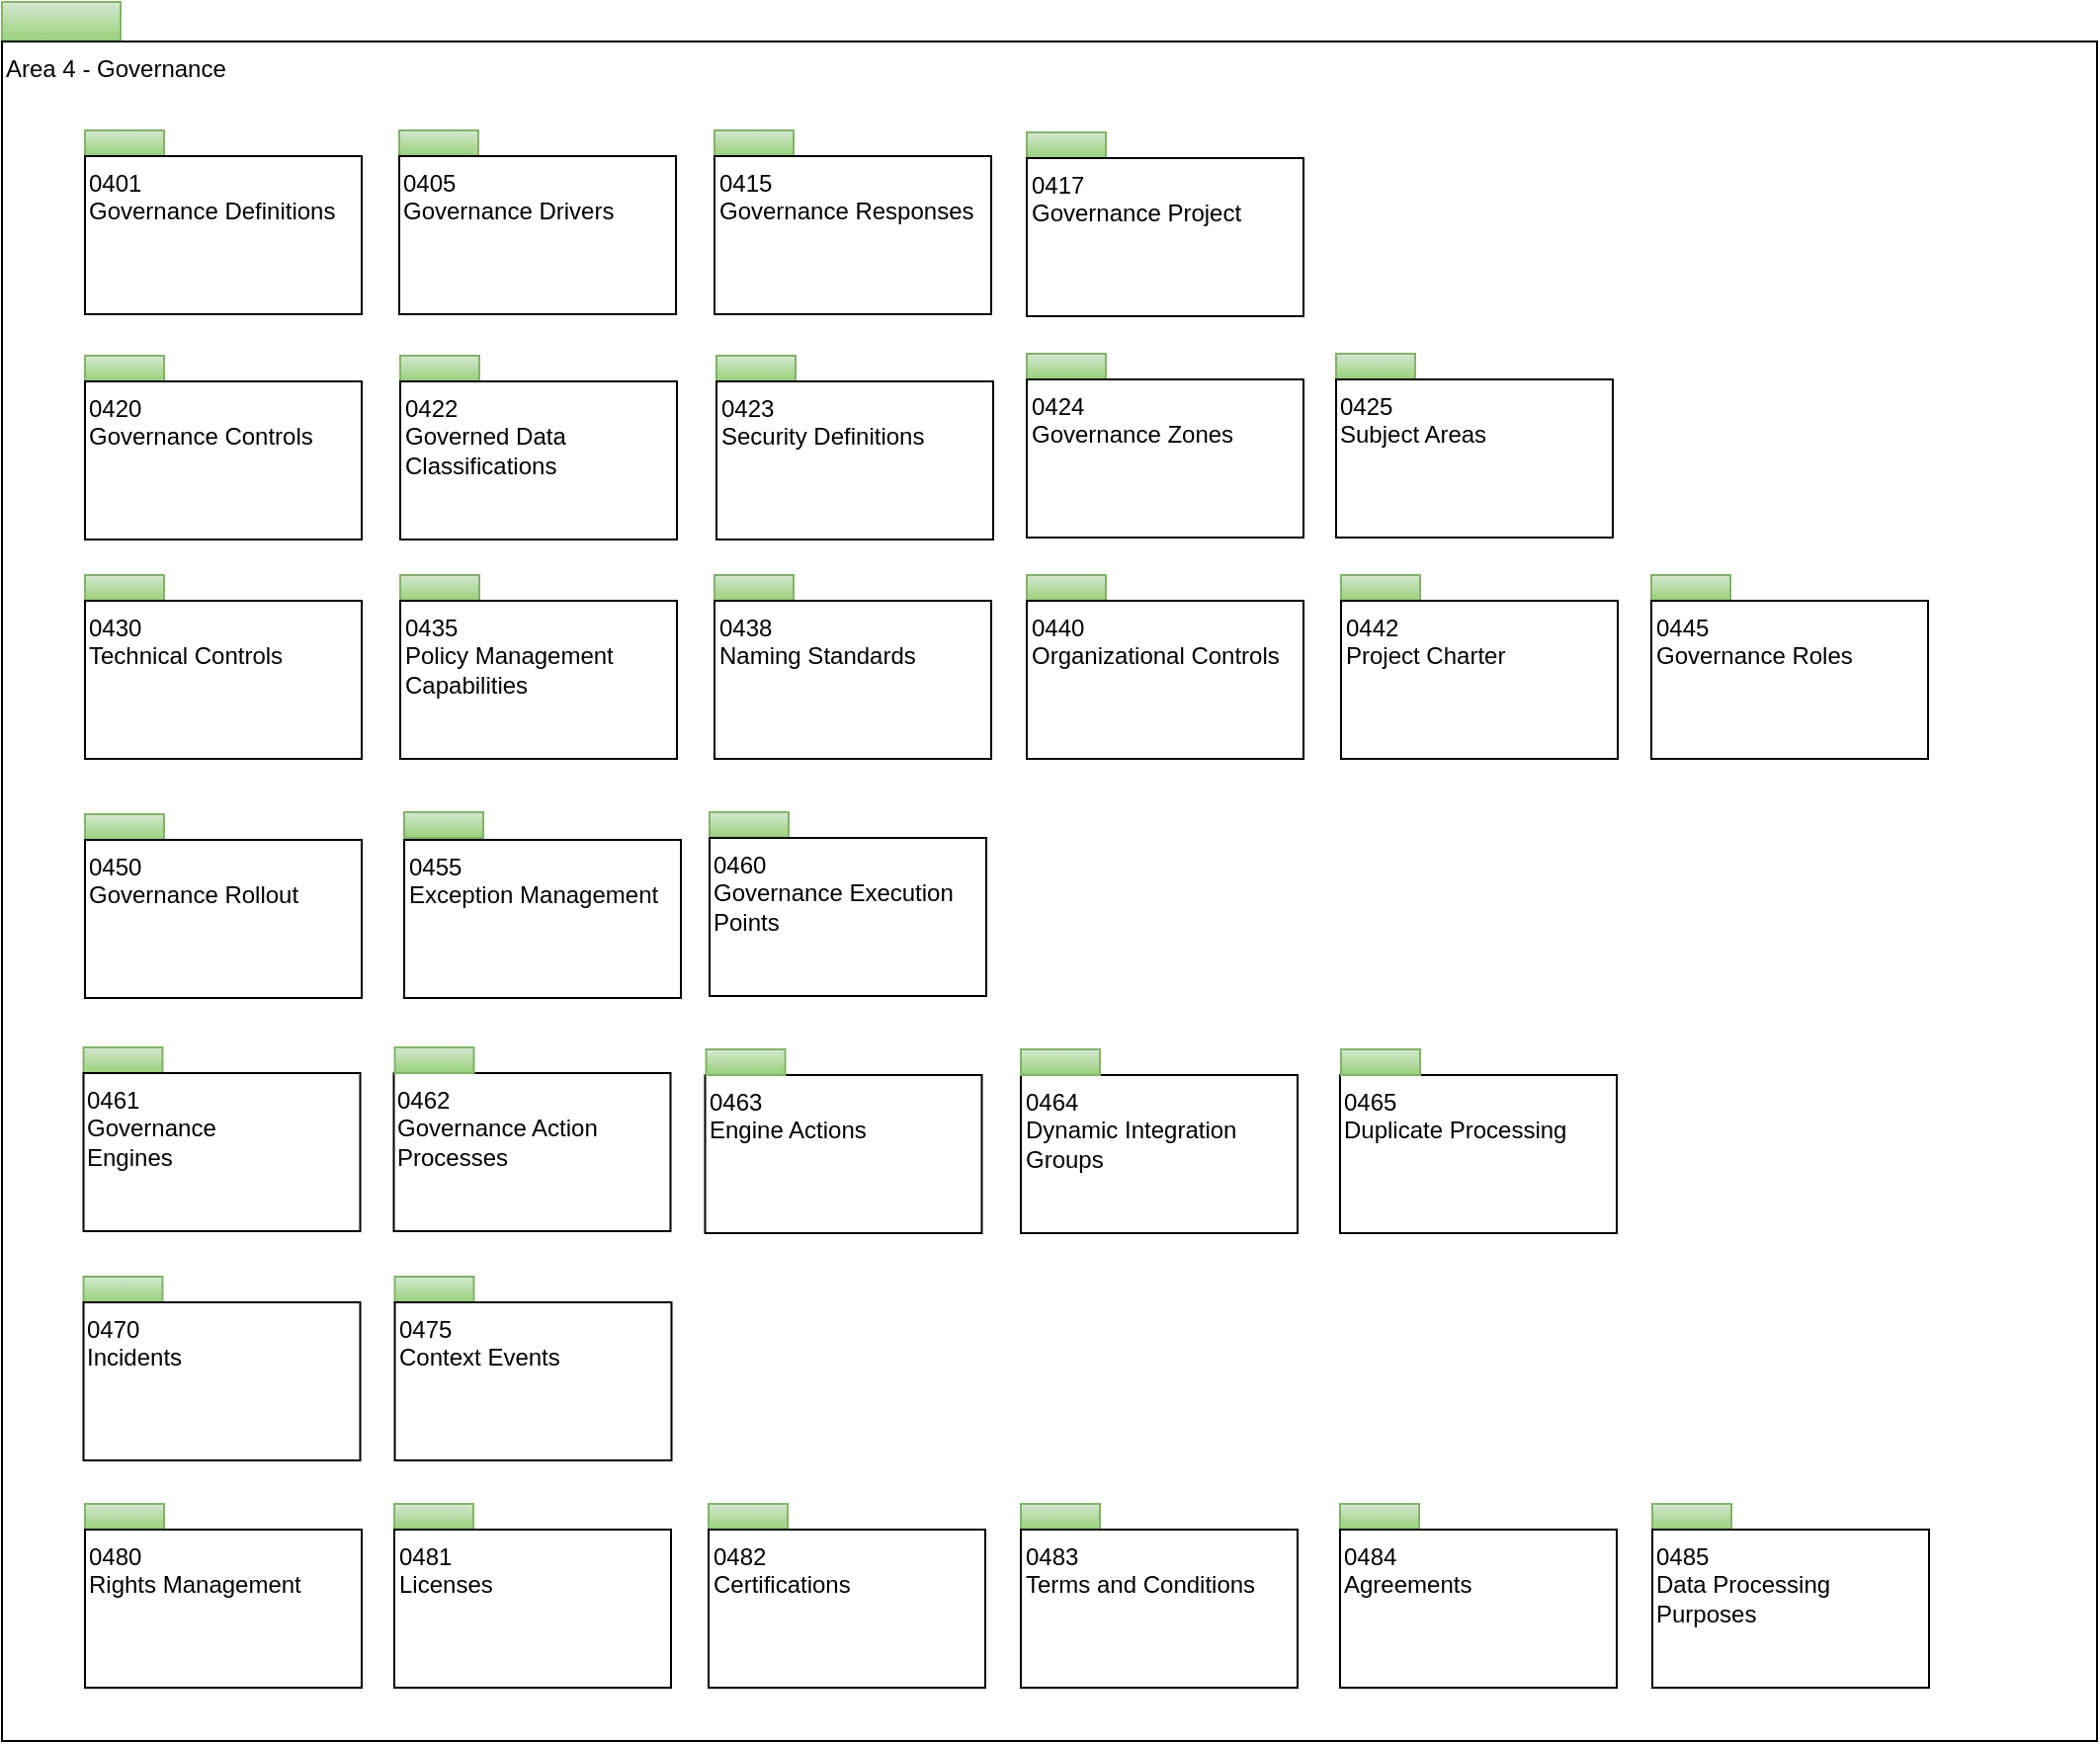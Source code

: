 <mxfile version="28.0.6" pages="31">
  <diagram id="cenQKAz8UWtqx_h9wgFg" name="overview">
    <mxGraphModel dx="1242" dy="831" grid="1" gridSize="10" guides="1" tooltips="1" connect="1" arrows="1" fold="1" page="1" pageScale="1" pageWidth="1169" pageHeight="827" math="0" shadow="0">
      <root>
        <mxCell id="0" />
        <mxCell id="1" parent="0" />
        <mxCell id="CVYQgcXGczkINni31yZ5-1" value="" style="rounded=0;whiteSpace=wrap;html=1;align=left;fillColor=#d5e8d4;strokeColor=#82b366;gradientColor=#97d077;" parent="1" vertex="1">
          <mxGeometry x="20" y="20" width="60" height="20" as="geometry" />
        </mxCell>
        <mxCell id="CVYQgcXGczkINni31yZ5-2" value="Area 4 - Governance" style="rounded=0;whiteSpace=wrap;html=1;align=left;verticalAlign=top;" parent="1" vertex="1">
          <mxGeometry x="20" y="40" width="1060" height="860" as="geometry" />
        </mxCell>
        <mxCell id="CVYQgcXGczkINni31yZ5-3" value="" style="rounded=0;whiteSpace=wrap;html=1;align=left;fillColor=#d5e8d4;strokeColor=#82b366;gradientColor=#97d077;" parent="1" vertex="1">
          <mxGeometry x="62" y="85" width="40" height="13" as="geometry" />
        </mxCell>
        <mxCell id="CVYQgcXGczkINni31yZ5-4" value="0401&lt;br&gt;Governance Definitions&lt;br&gt;" style="rounded=0;whiteSpace=wrap;html=1;align=left;verticalAlign=top;" parent="1" vertex="1">
          <mxGeometry x="62" y="98" width="140" height="80" as="geometry" />
        </mxCell>
        <mxCell id="CVYQgcXGczkINni31yZ5-5" value="" style="rounded=0;whiteSpace=wrap;html=1;align=left;fillColor=#d5e8d4;strokeColor=#82b366;gradientColor=#97d077;" parent="1" vertex="1">
          <mxGeometry x="221" y="85" width="40" height="13" as="geometry" />
        </mxCell>
        <mxCell id="CVYQgcXGczkINni31yZ5-6" value="0405&lt;br&gt;Governance Drivers" style="rounded=0;whiteSpace=wrap;html=1;align=left;verticalAlign=top;" parent="1" vertex="1">
          <mxGeometry x="221" y="98" width="140" height="80" as="geometry" />
        </mxCell>
        <mxCell id="CVYQgcXGczkINni31yZ5-7" value="" style="rounded=0;whiteSpace=wrap;html=1;align=left;fillColor=#d5e8d4;strokeColor=#82b366;gradientColor=#97d077;" parent="1" vertex="1">
          <mxGeometry x="380.5" y="85" width="40" height="13" as="geometry" />
        </mxCell>
        <mxCell id="CVYQgcXGczkINni31yZ5-8" value="0415&lt;br&gt;Governance Responses&lt;br&gt;" style="rounded=0;whiteSpace=wrap;html=1;align=left;verticalAlign=top;" parent="1" vertex="1">
          <mxGeometry x="380.5" y="98" width="140" height="80" as="geometry" />
        </mxCell>
        <mxCell id="CVYQgcXGczkINni31yZ5-9" value="" style="rounded=0;whiteSpace=wrap;html=1;align=left;fillColor=#d5e8d4;strokeColor=#82b366;gradientColor=#97d077;" parent="1" vertex="1">
          <mxGeometry x="538.5" y="86" width="40" height="13" as="geometry" />
        </mxCell>
        <mxCell id="CVYQgcXGczkINni31yZ5-10" value="0417&lt;br&gt;Governance Project&lt;br&gt;" style="rounded=0;whiteSpace=wrap;html=1;align=left;verticalAlign=top;" parent="1" vertex="1">
          <mxGeometry x="538.5" y="99" width="140" height="80" as="geometry" />
        </mxCell>
        <mxCell id="CVYQgcXGczkINni31yZ5-11" value="" style="rounded=0;whiteSpace=wrap;html=1;align=left;fillColor=#d5e8d4;strokeColor=#82b366;gradientColor=#97d077;" parent="1" vertex="1">
          <mxGeometry x="62" y="199" width="40" height="13" as="geometry" />
        </mxCell>
        <mxCell id="CVYQgcXGczkINni31yZ5-12" value="0420&lt;br&gt;Governance Controls&lt;br&gt;" style="rounded=0;whiteSpace=wrap;html=1;align=left;verticalAlign=top;" parent="1" vertex="1">
          <mxGeometry x="62" y="212" width="140" height="80" as="geometry" />
        </mxCell>
        <mxCell id="CVYQgcXGczkINni31yZ5-15" value="" style="rounded=0;whiteSpace=wrap;html=1;align=left;fillColor=#d5e8d4;strokeColor=#82b366;gradientColor=#97d077;" parent="1" vertex="1">
          <mxGeometry x="381.5" y="199" width="40" height="13" as="geometry" />
        </mxCell>
        <mxCell id="CVYQgcXGczkINni31yZ5-16" value="0423&lt;br&gt;Security Definitions" style="rounded=0;whiteSpace=wrap;html=1;align=left;verticalAlign=top;" parent="1" vertex="1">
          <mxGeometry x="381.5" y="212" width="140" height="80" as="geometry" />
        </mxCell>
        <mxCell id="CVYQgcXGczkINni31yZ5-17" value="" style="rounded=0;whiteSpace=wrap;html=1;align=left;fillColor=#d5e8d4;strokeColor=#82b366;gradientColor=#97d077;" parent="1" vertex="1">
          <mxGeometry x="697.5" y="310" width="40" height="13" as="geometry" />
        </mxCell>
        <mxCell id="CVYQgcXGczkINni31yZ5-18" value="0442&lt;br&gt;Project Charter&lt;br&gt;" style="rounded=0;whiteSpace=wrap;html=1;align=left;verticalAlign=top;" parent="1" vertex="1">
          <mxGeometry x="697.5" y="323" width="140" height="80" as="geometry" />
        </mxCell>
        <mxCell id="CVYQgcXGczkINni31yZ5-19" value="" style="rounded=0;whiteSpace=wrap;html=1;align=left;fillColor=#d5e8d4;strokeColor=#82b366;gradientColor=#97d077;" parent="1" vertex="1">
          <mxGeometry x="62" y="431" width="40" height="13" as="geometry" />
        </mxCell>
        <mxCell id="CVYQgcXGczkINni31yZ5-20" value="0450&lt;br&gt;Governance Rollout&lt;br&gt;" style="rounded=0;whiteSpace=wrap;html=1;align=left;verticalAlign=top;" parent="1" vertex="1">
          <mxGeometry x="62" y="444" width="140" height="80" as="geometry" />
        </mxCell>
        <mxCell id="CVYQgcXGczkINni31yZ5-21" value="" style="rounded=0;whiteSpace=wrap;html=1;align=left;fillColor=#d5e8d4;strokeColor=#82b366;gradientColor=#97d077;" parent="1" vertex="1">
          <mxGeometry x="223.5" y="430" width="40" height="13" as="geometry" />
        </mxCell>
        <mxCell id="CVYQgcXGczkINni31yZ5-22" value="0455&lt;br&gt;Exception Management&lt;br&gt;" style="rounded=0;whiteSpace=wrap;html=1;align=left;verticalAlign=top;" parent="1" vertex="1">
          <mxGeometry x="223.5" y="444" width="140" height="80" as="geometry" />
        </mxCell>
        <mxCell id="CVYQgcXGczkINni31yZ5-23" value="" style="rounded=0;whiteSpace=wrap;html=1;align=left;fillColor=#d5e8d4;strokeColor=#82b366;gradientColor=#97d077;" parent="1" vertex="1">
          <mxGeometry x="378" y="430" width="40" height="13" as="geometry" />
        </mxCell>
        <mxCell id="CVYQgcXGczkINni31yZ5-24" value="0460&lt;br&gt;Governance Execution&lt;br&gt;Points" style="rounded=0;whiteSpace=wrap;html=1;align=left;verticalAlign=top;" parent="1" vertex="1">
          <mxGeometry x="378" y="443" width="140" height="80" as="geometry" />
        </mxCell>
        <mxCell id="CVYQgcXGczkINni31yZ5-25" value="" style="rounded=0;whiteSpace=wrap;html=1;align=left;fillColor=#d5e8d4;strokeColor=#82b366;gradientColor=#97d077;" parent="1" vertex="1">
          <mxGeometry x="854.5" y="310" width="40" height="13" as="geometry" />
        </mxCell>
        <mxCell id="CVYQgcXGczkINni31yZ5-26" value="0445&lt;br&gt;Governance Roles&lt;br&gt;" style="rounded=0;whiteSpace=wrap;html=1;align=left;verticalAlign=top;" parent="1" vertex="1">
          <mxGeometry x="854.5" y="323" width="140" height="80" as="geometry" />
        </mxCell>
        <mxCell id="CVYQgcXGczkINni31yZ5-29" value="" style="rounded=0;whiteSpace=wrap;html=1;align=left;fillColor=#d5e8d4;strokeColor=#82b366;gradientColor=#97d077;" parent="1" vertex="1">
          <mxGeometry x="62" y="780" width="40" height="13" as="geometry" />
        </mxCell>
        <mxCell id="CVYQgcXGczkINni31yZ5-30" value="0480&lt;br&gt;Rights Management&lt;br&gt;" style="rounded=0;whiteSpace=wrap;html=1;align=left;verticalAlign=top;" parent="1" vertex="1">
          <mxGeometry x="62" y="793" width="140" height="80" as="geometry" />
        </mxCell>
        <mxCell id="CVYQgcXGczkINni31yZ5-31" value="" style="rounded=0;whiteSpace=wrap;html=1;align=left;fillColor=#d5e8d4;strokeColor=#82b366;gradientColor=#97d077;" parent="1" vertex="1">
          <mxGeometry x="218.5" y="780" width="40" height="13" as="geometry" />
        </mxCell>
        <mxCell id="CVYQgcXGczkINni31yZ5-32" value="0481&lt;br&gt;Licenses&lt;br&gt;" style="rounded=0;whiteSpace=wrap;html=1;align=left;verticalAlign=top;" parent="1" vertex="1">
          <mxGeometry x="218.5" y="793" width="140" height="80" as="geometry" />
        </mxCell>
        <mxCell id="CVYQgcXGczkINni31yZ5-35" value="" style="rounded=0;whiteSpace=wrap;html=1;align=left;fillColor=#d5e8d4;strokeColor=#82b366;gradientColor=#97d077;" parent="1" vertex="1">
          <mxGeometry x="538.5" y="310" width="40" height="13" as="geometry" />
        </mxCell>
        <mxCell id="CVYQgcXGczkINni31yZ5-36" value="0440&lt;br&gt;Organizational Controls&lt;br&gt;" style="rounded=0;whiteSpace=wrap;html=1;align=left;verticalAlign=top;" parent="1" vertex="1">
          <mxGeometry x="538.5" y="323" width="140" height="80" as="geometry" />
        </mxCell>
        <mxCell id="CVYQgcXGczkINni31yZ5-38" value="" style="rounded=0;whiteSpace=wrap;html=1;align=left;fillColor=#d5e8d4;strokeColor=#82b366;gradientColor=#97d077;" parent="1" vertex="1">
          <mxGeometry x="377.5" y="780" width="40" height="13" as="geometry" />
        </mxCell>
        <mxCell id="CVYQgcXGczkINni31yZ5-39" value="0482&lt;br&gt;Certifications&lt;br&gt;" style="rounded=0;whiteSpace=wrap;html=1;align=left;verticalAlign=top;" parent="1" vertex="1">
          <mxGeometry x="377.5" y="793" width="140" height="80" as="geometry" />
        </mxCell>
        <mxCell id="fUzhpJb5_yLJ6n5kY3Hv-1" value="" style="rounded=0;whiteSpace=wrap;html=1;align=left;fillColor=#d5e8d4;strokeColor=#82b366;gradientColor=#97d077;" parent="1" vertex="1">
          <mxGeometry x="221.5" y="199" width="40" height="13" as="geometry" />
        </mxCell>
        <mxCell id="fUzhpJb5_yLJ6n5kY3Hv-2" value="0422&lt;br&gt;Governed Data&lt;br&gt;Classifications" style="rounded=0;whiteSpace=wrap;html=1;align=left;verticalAlign=top;" parent="1" vertex="1">
          <mxGeometry x="221.5" y="212" width="140" height="80" as="geometry" />
        </mxCell>
        <mxCell id="1AX2sqZhaltqXD83tDod-1" value="" style="rounded=0;whiteSpace=wrap;html=1;align=left;fillColor=#d5e8d4;strokeColor=#82b366;gradientColor=#97d077;" parent="1" vertex="1">
          <mxGeometry x="538.5" y="198" width="40" height="13" as="geometry" />
        </mxCell>
        <mxCell id="1AX2sqZhaltqXD83tDod-2" value="0424&lt;br&gt;Governance Zones&lt;br&gt;" style="rounded=0;whiteSpace=wrap;html=1;align=left;verticalAlign=top;" parent="1" vertex="1">
          <mxGeometry x="538.5" y="211" width="140" height="80" as="geometry" />
        </mxCell>
        <mxCell id="7fzUGUxmG90HSTH1z0vv-1" value="" style="rounded=0;whiteSpace=wrap;html=1;align=left;fillColor=#d5e8d4;strokeColor=#82b366;gradientColor=#97d077;" parent="1" vertex="1">
          <mxGeometry x="695" y="198" width="40" height="13" as="geometry" />
        </mxCell>
        <mxCell id="7fzUGUxmG90HSTH1z0vv-2" value="0425&lt;br&gt;Subject Areas" style="rounded=0;whiteSpace=wrap;html=1;align=left;verticalAlign=top;" parent="1" vertex="1">
          <mxGeometry x="695" y="211" width="140" height="80" as="geometry" />
        </mxCell>
        <mxCell id="Gl0RX-C8OF676QNn9fw2-1" value="" style="rounded=0;whiteSpace=wrap;html=1;align=left;fillColor=#d5e8d4;strokeColor=#82b366;gradientColor=#97d077;" parent="1" vertex="1">
          <mxGeometry x="61.25" y="549" width="40" height="13" as="geometry" />
        </mxCell>
        <mxCell id="Gl0RX-C8OF676QNn9fw2-2" value="0462&lt;br&gt;Governance Action&lt;br&gt;Processes" style="rounded=0;whiteSpace=wrap;html=1;align=left;verticalAlign=top;" parent="1" vertex="1">
          <mxGeometry x="218.25" y="562" width="140" height="80" as="geometry" />
        </mxCell>
        <mxCell id="WQ_ZI5Ix669EH_MQ03vt-1" value="" style="rounded=0;whiteSpace=wrap;html=1;align=left;fillColor=#d5e8d4;strokeColor=#82b366;gradientColor=#97d077;" parent="1" vertex="1">
          <mxGeometry x="855" y="780" width="40" height="13" as="geometry" />
        </mxCell>
        <mxCell id="WQ_ZI5Ix669EH_MQ03vt-2" value="0485&lt;br&gt;Data Processing&lt;br&gt;Purposes" style="rounded=0;whiteSpace=wrap;html=1;align=left;verticalAlign=top;" parent="1" vertex="1">
          <mxGeometry x="855" y="793" width="140" height="80" as="geometry" />
        </mxCell>
        <mxCell id="gAkcWpYUWmp7wgeRDdbJ-3" value="" style="edgeStyle=none;rounded=0;orthogonalLoop=1;jettySize=auto;html=1;endArrow=none;endFill=0;" parent="1" source="gAkcWpYUWmp7wgeRDdbJ-1" target="gAkcWpYUWmp7wgeRDdbJ-2" edge="1">
          <mxGeometry relative="1" as="geometry" />
        </mxCell>
        <mxCell id="gAkcWpYUWmp7wgeRDdbJ-1" value="" style="rounded=0;whiteSpace=wrap;html=1;align=left;fillColor=#d5e8d4;strokeColor=#82b366;gradientColor=#97d077;" parent="1" vertex="1">
          <mxGeometry x="221.5" y="310" width="40" height="13" as="geometry" />
        </mxCell>
        <mxCell id="gAkcWpYUWmp7wgeRDdbJ-2" value="0435&lt;br&gt;Policy Management Capabilities" style="rounded=0;whiteSpace=wrap;html=1;align=left;verticalAlign=top;" parent="1" vertex="1">
          <mxGeometry x="221.5" y="323" width="140" height="80" as="geometry" />
        </mxCell>
        <mxCell id="N6vY5XJIny_vltB002fp-1" value="" style="rounded=0;whiteSpace=wrap;html=1;align=left;fillColor=#d5e8d4;strokeColor=#82b366;gradientColor=#97d077;" parent="1" vertex="1">
          <mxGeometry x="62" y="310" width="40" height="13" as="geometry" />
        </mxCell>
        <mxCell id="N6vY5XJIny_vltB002fp-2" value="0430&lt;br&gt;Technical Controls" style="rounded=0;whiteSpace=wrap;html=1;align=left;verticalAlign=top;" parent="1" vertex="1">
          <mxGeometry x="62" y="323" width="140" height="80" as="geometry" />
        </mxCell>
        <mxCell id="N6vY5XJIny_vltB002fp-3" value="" style="rounded=0;whiteSpace=wrap;html=1;align=left;fillColor=#d5e8d4;strokeColor=#82b366;gradientColor=#97d077;" parent="1" vertex="1">
          <mxGeometry x="380.5" y="310" width="40" height="13" as="geometry" />
        </mxCell>
        <mxCell id="N6vY5XJIny_vltB002fp-4" value="0438&lt;br&gt;Naming Standards" style="rounded=0;whiteSpace=wrap;html=1;align=left;verticalAlign=top;" parent="1" vertex="1">
          <mxGeometry x="380.5" y="323" width="140" height="80" as="geometry" />
        </mxCell>
        <mxCell id="IPD38NSCC4z44eb3iAST-1" value="" style="rounded=0;whiteSpace=wrap;html=1;align=left;fillColor=#d5e8d4;strokeColor=#82b366;gradientColor=#97d077;" parent="1" vertex="1">
          <mxGeometry x="218.75" y="549" width="40" height="13" as="geometry" />
        </mxCell>
        <mxCell id="IPD38NSCC4z44eb3iAST-2" value="0461&lt;br&gt;Governance&lt;br&gt;Engines" style="rounded=0;whiteSpace=wrap;html=1;align=left;verticalAlign=top;" parent="1" vertex="1">
          <mxGeometry x="61.25" y="562" width="140" height="80" as="geometry" />
        </mxCell>
        <mxCell id="CSzr_qR74xd5L4GsUgZQ-1" value="" style="rounded=0;whiteSpace=wrap;html=1;align=left;fillColor=#d5e8d4;strokeColor=#82b366;gradientColor=#97d077;" parent="1" vertex="1">
          <mxGeometry x="61.25" y="665" width="40" height="13" as="geometry" />
        </mxCell>
        <mxCell id="CSzr_qR74xd5L4GsUgZQ-2" value="0470&lt;br&gt;Incidents" style="rounded=0;whiteSpace=wrap;html=1;align=left;verticalAlign=top;" parent="1" vertex="1">
          <mxGeometry x="61.25" y="678" width="140" height="80" as="geometry" />
        </mxCell>
        <mxCell id="8wEDhKHSH7g6yvJgjXVX-1" value="0463&lt;br&gt;Engine Actions" style="rounded=0;whiteSpace=wrap;html=1;align=left;verticalAlign=top;" parent="1" vertex="1">
          <mxGeometry x="375.75" y="563" width="140" height="80" as="geometry" />
        </mxCell>
        <mxCell id="8wEDhKHSH7g6yvJgjXVX-2" value="" style="rounded=0;whiteSpace=wrap;html=1;align=left;fillColor=#d5e8d4;strokeColor=#82b366;gradientColor=#97d077;" parent="1" vertex="1">
          <mxGeometry x="376.25" y="550" width="40" height="13" as="geometry" />
        </mxCell>
        <mxCell id="eiOu7zcRVIYhqaTjEiXo-1" value="0465&lt;br&gt;Duplicate Processing" style="rounded=0;whiteSpace=wrap;html=1;align=left;verticalAlign=top;" parent="1" vertex="1">
          <mxGeometry x="697" y="563" width="140" height="80" as="geometry" />
        </mxCell>
        <mxCell id="eiOu7zcRVIYhqaTjEiXo-2" value="" style="rounded=0;whiteSpace=wrap;html=1;align=left;fillColor=#d5e8d4;strokeColor=#82b366;gradientColor=#97d077;" parent="1" vertex="1">
          <mxGeometry x="697.5" y="550" width="40" height="13" as="geometry" />
        </mxCell>
        <mxCell id="krznBNxYCBk609V-kiE9-1" value="" style="rounded=0;whiteSpace=wrap;html=1;align=left;fillColor=#d5e8d4;strokeColor=#82b366;gradientColor=#97d077;" parent="1" vertex="1">
          <mxGeometry x="535.5" y="780" width="40" height="13" as="geometry" />
        </mxCell>
        <mxCell id="krznBNxYCBk609V-kiE9-2" value="0483&lt;br&gt;Terms and Conditions" style="rounded=0;whiteSpace=wrap;html=1;align=left;verticalAlign=top;" parent="1" vertex="1">
          <mxGeometry x="535.5" y="793" width="140" height="80" as="geometry" />
        </mxCell>
        <mxCell id="krznBNxYCBk609V-kiE9-3" value="" style="rounded=0;whiteSpace=wrap;html=1;align=left;fillColor=#d5e8d4;strokeColor=#82b366;gradientColor=#97d077;" parent="1" vertex="1">
          <mxGeometry x="697" y="780" width="40" height="13" as="geometry" />
        </mxCell>
        <mxCell id="krznBNxYCBk609V-kiE9-4" value="0484&lt;br&gt;Agreements" style="rounded=0;whiteSpace=wrap;html=1;align=left;verticalAlign=top;" parent="1" vertex="1">
          <mxGeometry x="697" y="793" width="140" height="80" as="geometry" />
        </mxCell>
        <mxCell id="QWSzIggoMegFXdP88usj-1" value="0464&lt;br&gt;Dynamic Integration Groups" style="rounded=0;whiteSpace=wrap;html=1;align=left;verticalAlign=top;" parent="1" vertex="1">
          <mxGeometry x="535.5" y="563" width="140" height="80" as="geometry" />
        </mxCell>
        <mxCell id="QWSzIggoMegFXdP88usj-2" value="" style="rounded=0;whiteSpace=wrap;html=1;align=left;fillColor=#d5e8d4;strokeColor=#82b366;gradientColor=#97d077;" parent="1" vertex="1">
          <mxGeometry x="535.5" y="550" width="40" height="13" as="geometry" />
        </mxCell>
        <mxCell id="pQbRcetV0QSbseWAvGf8-1" value="" style="rounded=0;whiteSpace=wrap;html=1;align=left;fillColor=#d5e8d4;strokeColor=#82b366;gradientColor=#97d077;" parent="1" vertex="1">
          <mxGeometry x="218.75" y="665" width="40" height="13" as="geometry" />
        </mxCell>
        <mxCell id="pQbRcetV0QSbseWAvGf8-2" value="0475&lt;br&gt;Context Events" style="rounded=0;whiteSpace=wrap;html=1;align=left;verticalAlign=top;" parent="1" vertex="1">
          <mxGeometry x="218.75" y="678" width="140" height="80" as="geometry" />
        </mxCell>
      </root>
    </mxGraphModel>
  </diagram>
  <diagram name="0401-Governance-Definitions" id="S7fh1_yErj_hGqyswgJc">
    <mxGraphModel dx="1234" dy="838" grid="0" gridSize="10" guides="1" tooltips="1" connect="1" arrows="1" fold="1" page="1" pageScale="1" pageWidth="1169" pageHeight="827" math="0" shadow="0">
      <root>
        <mxCell id="rxN0mhd6zUV5Bo9md_0e-0" />
        <mxCell id="rxN0mhd6zUV5Bo9md_0e-1" parent="rxN0mhd6zUV5Bo9md_0e-0" />
        <mxCell id="rxN0mhd6zUV5Bo9md_0e-2" value="" style="rounded=0;whiteSpace=wrap;html=1;align=left;fillColor=#d5e8d4;strokeColor=#82b366;gradientColor=#97d077;" parent="rxN0mhd6zUV5Bo9md_0e-1" vertex="1">
          <mxGeometry x="20" y="20" width="60" height="20" as="geometry" />
        </mxCell>
        <mxCell id="rxN0mhd6zUV5Bo9md_0e-3" value="0401 - Governance Definitions" style="rounded=0;whiteSpace=wrap;html=1;align=left;verticalAlign=top;fillColor=#f5f5f5;fontColor=#333333;strokeColor=#666666;" parent="rxN0mhd6zUV5Bo9md_0e-1" vertex="1">
          <mxGeometry x="20" y="40" width="1060" height="770" as="geometry" />
        </mxCell>
        <mxCell id="6Q4rs93dNxY20XenRgmd-0" style="edgeStyle=orthogonalEdgeStyle;rounded=0;orthogonalLoop=1;jettySize=auto;html=1;exitX=0.5;exitY=0;exitDx=0;exitDy=0;entryX=0.5;entryY=1;entryDx=0;entryDy=0;endArrow=block;endFill=0;endSize=17;" parent="rxN0mhd6zUV5Bo9md_0e-1" source="rxN0mhd6zUV5Bo9md_0e-9" target="rxN0mhd6zUV5Bo9md_0e-10" edge="1">
          <mxGeometry relative="1" as="geometry" />
        </mxCell>
        <mxCell id="rxN0mhd6zUV5Bo9md_0e-9" value="«entity»&lt;br&gt;&lt;b&gt;GovernanceDefinition&lt;/b&gt;" style="html=1;strokeColor=#82b366;align=center;fillColor=#d5e8d4;gradientColor=#97d077;" parent="rxN0mhd6zUV5Bo9md_0e-1" vertex="1">
          <mxGeometry x="154" y="347" width="235" height="50" as="geometry" />
        </mxCell>
        <mxCell id="rxN0mhd6zUV5Bo9md_0e-10" value="«entity»&lt;br&gt;&lt;b&gt;Referenceable&lt;/b&gt;" style="html=1;strokeColor=#d6b656;align=center;fillColor=#fff2cc;gradientColor=#ffd966;" parent="rxN0mhd6zUV5Bo9md_0e-1" vertex="1">
          <mxGeometry x="181.5" y="226" width="180" height="50" as="geometry" />
        </mxCell>
        <mxCell id="rxN0mhd6zUV5Bo9md_0e-13" value="identifier : string&lt;div&gt;summary : string&lt;br&gt;scope : string&lt;br&gt;domainIdentifier : int&lt;br&gt;importance : string&lt;br&gt;implications : array&amp;lt;string&amp;gt;&lt;br&gt;outcomes : array&amp;lt;string&amp;gt;&lt;br&gt;results : array&amp;lt;string&amp;gt;&lt;/div&gt;&lt;div&gt;userDefinedStatus : string&lt;/div&gt;" style="rounded=0;whiteSpace=wrap;html=1;strokeColor=#666666;align=left;fillColor=#f5f5f5;fontColor=#333333;" parent="rxN0mhd6zUV5Bo9md_0e-1" vertex="1">
          <mxGeometry x="154" y="398" width="235" height="151" as="geometry" />
        </mxCell>
        <mxCell id="rxN0mhd6zUV5Bo9md_0e-14" value="«enumeration»&lt;br&gt;&lt;b&gt;GovernanceDomain&lt;/b&gt;" style="html=1;strokeColor=#82b366;align=center;fillColor=#d5e8d4;gradientColor=#97d077;" parent="rxN0mhd6zUV5Bo9md_0e-1" vertex="1">
          <mxGeometry x="607" y="169" width="235" height="50" as="geometry" />
        </mxCell>
        <mxCell id="rxN0mhd6zUV5Bo9md_0e-15" value="ALL = 0&lt;br&gt;DATA = 1&lt;br&gt;PRIVACY = 2&lt;br&gt;SECURITY = 3&lt;br&gt;IT_INFRASTRUCTURE = 4&lt;br&gt;SOFTWARE_DEVELOPMENT = 5&lt;br&gt;CORPORATE = 6&lt;br&gt;ASSET_MANAGEMENT = 7&lt;br&gt;OTHER = 99" style="rounded=0;whiteSpace=wrap;html=1;strokeColor=#666666;align=left;fillColor=#f5f5f5;fontColor=#333333;" parent="rxN0mhd6zUV5Bo9md_0e-1" vertex="1">
          <mxGeometry x="607" y="219" width="235" height="146" as="geometry" />
        </mxCell>
        <mxCell id="JnXWEdnGX4ByEsBQlzpV-0" value="«entity»&lt;br&gt;&lt;b&gt;Referenceable&lt;/b&gt;" style="html=1;strokeColor=#d6b656;align=center;fillColor=#fff2cc;gradientColor=#ffd966;" parent="rxN0mhd6zUV5Bo9md_0e-1" vertex="1">
          <mxGeometry x="716" y="487" width="187.5" height="50" as="geometry" />
        </mxCell>
        <mxCell id="JnXWEdnGX4ByEsBQlzpV-2" style="edgeStyle=orthogonalEdgeStyle;rounded=0;html=1;jettySize=auto;orthogonalLoop=1;endArrow=none;endFill=0;exitX=1;exitY=0.75;exitDx=0;exitDy=0;startArrow=oval;startFill=1;" parent="rxN0mhd6zUV5Bo9md_0e-1" source="rxN0mhd6zUV5Bo9md_0e-13" target="JnXWEdnGX4ByEsBQlzpV-0" edge="1">
          <mxGeometry relative="1" as="geometry">
            <mxPoint x="774" y="709" as="targetPoint" />
            <mxPoint x="428" y="597" as="sourcePoint" />
          </mxGeometry>
        </mxCell>
        <mxCell id="JnXWEdnGX4ByEsBQlzpV-3" value="*" style="text;html=1;strokeColor=none;fillColor=none;align=center;verticalAlign=middle;whiteSpace=wrap;rounded=0;" parent="rxN0mhd6zUV5Bo9md_0e-1" vertex="1">
          <mxGeometry x="682" y="518" width="26" height="18" as="geometry" />
        </mxCell>
        <mxCell id="JnXWEdnGX4ByEsBQlzpV-4" value="«relationship»&lt;br&gt;&lt;b&gt;GovernedBy&lt;/b&gt;" style="html=1;strokeColor=#82b366;align=center;fillColor=#d5e8d4;gradientColor=#97d077;" parent="rxN0mhd6zUV5Bo9md_0e-1" vertex="1">
          <mxGeometry x="460" y="597" width="206" height="53" as="geometry" />
        </mxCell>
        <mxCell id="JnXWEdnGX4ByEsBQlzpV-5" value="" style="endArrow=none;dashed=1;html=1;" parent="rxN0mhd6zUV5Bo9md_0e-1" target="JnXWEdnGX4ByEsBQlzpV-4" edge="1">
          <mxGeometry width="50" height="50" relative="1" as="geometry">
            <mxPoint x="563" y="516" as="sourcePoint" />
            <mxPoint x="550" y="1008" as="targetPoint" />
          </mxGeometry>
        </mxCell>
        <mxCell id="JnXWEdnGX4ByEsBQlzpV-6" value="" style="rounded=0;whiteSpace=wrap;html=1;strokeColor=#666666;align=left;fillColor=#f5f5f5;fontColor=#333333;" parent="rxN0mhd6zUV5Bo9md_0e-1" vertex="1">
          <mxGeometry x="460" y="649" width="206" height="31" as="geometry" />
        </mxCell>
        <mxCell id="JnXWEdnGX4ByEsBQlzpV-7" value="governedBy" style="text;html=1;strokeColor=none;fillColor=none;align=center;verticalAlign=middle;whiteSpace=wrap;rounded=0;" parent="rxN0mhd6zUV5Bo9md_0e-1" vertex="1">
          <mxGeometry x="372" y="516" width="126" height="20" as="geometry" />
        </mxCell>
        <mxCell id="JnXWEdnGX4ByEsBQlzpV-8" value="governedElements" style="text;html=1;strokeColor=none;fillColor=none;align=center;verticalAlign=middle;whiteSpace=wrap;rounded=0;" parent="rxN0mhd6zUV5Bo9md_0e-1" vertex="1">
          <mxGeometry x="593" y="486" width="135" height="20" as="geometry" />
        </mxCell>
        <mxCell id="JnXWEdnGX4ByEsBQlzpV-9" value="*" style="text;html=1;strokeColor=none;fillColor=none;align=center;verticalAlign=middle;whiteSpace=wrap;rounded=0;" parent="rxN0mhd6zUV5Bo9md_0e-1" vertex="1">
          <mxGeometry x="395" y="485" width="26" height="18" as="geometry" />
        </mxCell>
      </root>
    </mxGraphModel>
  </diagram>
  <diagram id="ypJ5qFK0ZH60BeKC5YAc" name="0405-Governance-Drivers">
    <mxGraphModel dx="1234" dy="838" grid="1" gridSize="10" guides="1" tooltips="1" connect="1" arrows="1" fold="1" page="1" pageScale="1" pageWidth="827" pageHeight="1169" math="0" shadow="0">
      <root>
        <mxCell id="EURMHIPQ-suXdqtZsb60-0" />
        <mxCell id="EURMHIPQ-suXdqtZsb60-1" parent="EURMHIPQ-suXdqtZsb60-0" />
        <mxCell id="KGb6h-etQ4EymNZhnr_c-0" value="" style="rounded=0;whiteSpace=wrap;html=1;align=left;fillColor=#d5e8d4;strokeColor=#82b366;gradientColor=#97d077;" parent="EURMHIPQ-suXdqtZsb60-1" vertex="1">
          <mxGeometry x="20" y="20" width="60" height="20" as="geometry" />
        </mxCell>
        <mxCell id="KGb6h-etQ4EymNZhnr_c-1" value="0405 - Governance Drivers" style="rounded=0;whiteSpace=wrap;html=1;align=left;verticalAlign=top;fillColor=#f5f5f5;fontColor=#333333;strokeColor=#666666;" parent="EURMHIPQ-suXdqtZsb60-1" vertex="1">
          <mxGeometry x="20" y="40" width="1060" height="770" as="geometry" />
        </mxCell>
        <mxCell id="KGb6h-etQ4EymNZhnr_c-2" value="«entity»&lt;br&gt;&lt;b&gt;GovernanceDriver&lt;/b&gt;" style="html=1;strokeColor=#82b366;align=center;fillColor=#d5e8d4;gradientColor=#97d077;" parent="EURMHIPQ-suXdqtZsb60-1" vertex="1">
          <mxGeometry x="360" y="232" width="235" height="50" as="geometry" />
        </mxCell>
        <mxCell id="KGb6h-etQ4EymNZhnr_c-3" style="edgeStyle=orthogonalEdgeStyle;rounded=0;html=1;exitX=0;exitY=0.5;entryX=0.5;entryY=0;jettySize=auto;orthogonalLoop=1;endArrow=none;endFill=0;" parent="EURMHIPQ-suXdqtZsb60-1" source="KGb6h-etQ4EymNZhnr_c-4" target="KGb6h-etQ4EymNZhnr_c-2" edge="1">
          <mxGeometry relative="1" as="geometry">
            <mxPoint x="238" y="658.5" as="targetPoint" />
          </mxGeometry>
        </mxCell>
        <mxCell id="KGb6h-etQ4EymNZhnr_c-4" value="" style="triangle;whiteSpace=wrap;html=1;strokeColor=#000000;gradientColor=#ffffff;align=center;rotation=-90;" parent="EURMHIPQ-suXdqtZsb60-1" vertex="1">
          <mxGeometry x="469.5" y="170" width="17" height="21" as="geometry" />
        </mxCell>
        <mxCell id="KGb6h-etQ4EymNZhnr_c-5" value="" style="rounded=0;whiteSpace=wrap;html=1;strokeColor=#666666;align=left;fillColor=#f5f5f5;fontColor=#333333;" parent="EURMHIPQ-suXdqtZsb60-1" vertex="1">
          <mxGeometry x="360" y="282" width="235" height="38" as="geometry" />
        </mxCell>
        <mxCell id="oaqI3Mu4s4BLU-rfVKOO-10" style="edgeStyle=orthogonalEdgeStyle;rounded=0;orthogonalLoop=1;jettySize=auto;html=1;endArrow=block;endFill=0;endSize=17;exitX=0.5;exitY=0;exitDx=0;exitDy=0;" parent="EURMHIPQ-suXdqtZsb60-1" source="KGb6h-etQ4EymNZhnr_c-6" target="KGb6h-etQ4EymNZhnr_c-5" edge="1">
          <mxGeometry relative="1" as="geometry">
            <Array as="points">
              <mxPoint x="125" y="360" />
              <mxPoint x="478" y="360" />
            </Array>
          </mxGeometry>
        </mxCell>
        <mxCell id="KGb6h-etQ4EymNZhnr_c-6" value="«entity»&lt;br&gt;&lt;b&gt;GovernanceStrategy&lt;/b&gt;" style="html=1;strokeColor=#82b366;align=center;fillColor=#d5e8d4;gradientColor=#97d077;" parent="EURMHIPQ-suXdqtZsb60-1" vertex="1">
          <mxGeometry x="30" y="390" width="196" height="50" as="geometry" />
        </mxCell>
        <mxCell id="KGb6h-etQ4EymNZhnr_c-10" value="businessImperatives: array&amp;lt;string&amp;gt;" style="rounded=0;whiteSpace=wrap;html=1;strokeColor=#666666;align=left;fillColor=#f5f5f5;fontColor=#333333;" parent="EURMHIPQ-suXdqtZsb60-1" vertex="1">
          <mxGeometry x="30" y="440" width="196" height="30" as="geometry" />
        </mxCell>
        <mxCell id="KGb6h-etQ4EymNZhnr_c-14" value="«entity»&lt;br&gt;&lt;b&gt;GovernanceDefinition&lt;/b&gt;" style="html=1;strokeColor=#82b366;align=center;fillColor=#d5e8d4;gradientColor=#97d077;" parent="EURMHIPQ-suXdqtZsb60-1" vertex="1">
          <mxGeometry x="360" y="120" width="235" height="50" as="geometry" />
        </mxCell>
        <mxCell id="oaqI3Mu4s4BLU-rfVKOO-12" style="edgeStyle=orthogonalEdgeStyle;rounded=0;orthogonalLoop=1;jettySize=auto;html=1;endArrow=block;endFill=0;endSize=17;" parent="EURMHIPQ-suXdqtZsb60-1" source="KGb6h-etQ4EymNZhnr_c-15" target="KGb6h-etQ4EymNZhnr_c-5" edge="1">
          <mxGeometry relative="1" as="geometry">
            <Array as="points">
              <mxPoint x="760" y="360" />
              <mxPoint x="478" y="360" />
            </Array>
          </mxGeometry>
        </mxCell>
        <mxCell id="KGb6h-etQ4EymNZhnr_c-15" value="«entity»&lt;br&gt;&lt;b&gt;RegulationArticle&lt;/b&gt;" style="html=1;strokeColor=#82b366;align=center;fillColor=#d5e8d4;gradientColor=#97d077;" parent="EURMHIPQ-suXdqtZsb60-1" vertex="1">
          <mxGeometry x="676" y="390" width="180" height="50" as="geometry" />
        </mxCell>
        <mxCell id="oaqI3Mu4s4BLU-rfVKOO-0" style="edgeStyle=orthogonalEdgeStyle;rounded=0;html=1;exitX=1;exitY=0.5;entryX=1;entryY=0.25;jettySize=auto;orthogonalLoop=1;endArrow=none;endFill=0;exitDx=0;exitDy=0;entryDx=0;entryDy=0;startArrow=oval;startFill=1;" parent="EURMHIPQ-suXdqtZsb60-1" source="KGb6h-etQ4EymNZhnr_c-5" target="KGb6h-etQ4EymNZhnr_c-2" edge="1">
          <mxGeometry relative="1" as="geometry">
            <mxPoint x="615" y="244.5" as="targetPoint" />
            <mxPoint x="615" y="301" as="sourcePoint" />
          </mxGeometry>
        </mxCell>
        <mxCell id="oaqI3Mu4s4BLU-rfVKOO-1" value="*" style="text;html=1;strokeColor=none;fillColor=none;align=center;verticalAlign=middle;whiteSpace=wrap;rounded=0;" parent="EURMHIPQ-suXdqtZsb60-1" vertex="1">
          <mxGeometry x="610" y="282" width="26" height="18" as="geometry" />
        </mxCell>
        <mxCell id="oaqI3Mu4s4BLU-rfVKOO-2" value="«relationship»&lt;br&gt;&lt;b&gt;GovernanceDriverLink&lt;/b&gt;" style="html=1;strokeColor=#82b366;align=center;fillColor=#d5e8d4;gradientColor=#97d077;" parent="EURMHIPQ-suXdqtZsb60-1" vertex="1">
          <mxGeometry x="735" y="230.5" width="206" height="53" as="geometry" />
        </mxCell>
        <mxCell id="oaqI3Mu4s4BLU-rfVKOO-3" value="" style="endArrow=none;dashed=1;html=1;entryX=0;entryY=0.75;entryDx=0;entryDy=0;" parent="EURMHIPQ-suXdqtZsb60-1" edge="1">
          <mxGeometry width="50" height="50" relative="1" as="geometry">
            <mxPoint x="616" y="270" as="sourcePoint" />
            <mxPoint x="736" y="270.25" as="targetPoint" />
          </mxGeometry>
        </mxCell>
        <mxCell id="oaqI3Mu4s4BLU-rfVKOO-4" value="label : string&lt;div&gt;description : string&lt;/div&gt;" style="rounded=0;whiteSpace=wrap;html=1;strokeColor=#666666;align=left;fillColor=#f5f5f5;fontColor=#333333;" parent="EURMHIPQ-suXdqtZsb60-1" vertex="1">
          <mxGeometry x="736" y="283.5" width="206" height="46.5" as="geometry" />
        </mxCell>
        <mxCell id="oaqI3Mu4s4BLU-rfVKOO-5" value="*" style="text;html=1;strokeColor=none;fillColor=none;align=center;verticalAlign=middle;whiteSpace=wrap;rounded=0;" parent="EURMHIPQ-suXdqtZsb60-1" vertex="1">
          <mxGeometry x="610" y="246" width="26" height="18" as="geometry" />
        </mxCell>
        <mxCell id="oaqI3Mu4s4BLU-rfVKOO-9" style="edgeStyle=orthogonalEdgeStyle;rounded=0;orthogonalLoop=1;jettySize=auto;html=1;endArrow=block;endFill=0;endSize=17;" parent="EURMHIPQ-suXdqtZsb60-1" source="oaqI3Mu4s4BLU-rfVKOO-6" target="KGb6h-etQ4EymNZhnr_c-5" edge="1">
          <mxGeometry relative="1" as="geometry" />
        </mxCell>
        <mxCell id="oaqI3Mu4s4BLU-rfVKOO-6" value="«entity»&lt;br&gt;&lt;b&gt;Regulation&lt;/b&gt;" style="html=1;strokeColor=#82b366;align=center;fillColor=#d5e8d4;gradientColor=#97d077;" parent="EURMHIPQ-suXdqtZsb60-1" vertex="1">
          <mxGeometry x="466" y="390" width="180" height="50" as="geometry" />
        </mxCell>
        <mxCell id="oaqI3Mu4s4BLU-rfVKOO-7" value="&lt;span style=&quot;color: rgb(0, 0, 0); font-family: helvetica; font-size: 12px; font-style: normal; font-weight: 400; letter-spacing: normal; text-align: left; text-indent: 0px; text-transform: none; word-spacing: 0px; background-color: rgb(248, 249, 250); display: inline; float: none;&quot;&gt;regulationSource : string&lt;/span&gt;&lt;div&gt;&lt;span style=&quot;color: rgb(0, 0, 0); font-family: helvetica; font-size: 12px; font-style: normal; font-weight: 400; letter-spacing: normal; text-align: left; text-indent: 0px; text-transform: none; word-spacing: 0px; background-color: rgb(248, 249, 250); display: inline; float: none;&quot;&gt;regulators : array&amp;lt;string&amp;gt;&lt;/span&gt;&lt;/div&gt;" style="rounded=0;whiteSpace=wrap;html=1;strokeColor=#666666;align=left;fillColor=#f5f5f5;fontColor=#333333;" parent="EURMHIPQ-suXdqtZsb60-1" vertex="1">
          <mxGeometry x="466" y="440" width="180" height="50" as="geometry" />
        </mxCell>
        <mxCell id="HW2odEEdPN83DJLbsCRq-0" value="linkedDrivers" style="text;html=1;strokeColor=none;fillColor=none;align=center;verticalAlign=middle;whiteSpace=wrap;rounded=0;" parent="EURMHIPQ-suXdqtZsb60-1" vertex="1">
          <mxGeometry x="601" y="312" width="126" height="20" as="geometry" />
        </mxCell>
        <mxCell id="HW2odEEdPN83DJLbsCRq-1" value="linkingDrivers" style="text;html=1;strokeColor=none;fillColor=none;align=center;verticalAlign=middle;whiteSpace=wrap;rounded=0;" parent="EURMHIPQ-suXdqtZsb60-1" vertex="1">
          <mxGeometry x="601" y="220" width="135" height="20" as="geometry" />
        </mxCell>
        <mxCell id="HW2odEEdPN83DJLbsCRq-2" value="" style="rounded=0;whiteSpace=wrap;html=1;strokeColor=#666666;align=left;fillColor=#f5f5f5;fontColor=#333333;" parent="EURMHIPQ-suXdqtZsb60-1" vertex="1">
          <mxGeometry x="676" y="440" width="180" height="30" as="geometry" />
        </mxCell>
        <mxCell id="HW2odEEdPN83DJLbsCRq-5" style="edgeStyle=orthogonalEdgeStyle;rounded=0;orthogonalLoop=1;jettySize=auto;html=1;endArrow=block;endFill=0;endSize=17;" parent="EURMHIPQ-suXdqtZsb60-1" source="HW2odEEdPN83DJLbsCRq-3" target="KGb6h-etQ4EymNZhnr_c-5" edge="1">
          <mxGeometry relative="1" as="geometry">
            <mxPoint x="480" y="320" as="targetPoint" />
          </mxGeometry>
        </mxCell>
        <mxCell id="HW2odEEdPN83DJLbsCRq-3" value="«entity»&lt;br&gt;&lt;b&gt;BusinessImperative&lt;/b&gt;" style="html=1;strokeColor=#82b366;align=center;fillColor=#d5e8d4;gradientColor=#97d077;" parent="EURMHIPQ-suXdqtZsb60-1" vertex="1">
          <mxGeometry x="246" y="390" width="190" height="50" as="geometry" />
        </mxCell>
        <mxCell id="HW2odEEdPN83DJLbsCRq-4" value="" style="rounded=0;whiteSpace=wrap;html=1;strokeColor=#666666;align=left;fillColor=#f5f5f5;fontColor=#333333;" parent="EURMHIPQ-suXdqtZsb60-1" vertex="1">
          <mxGeometry x="246" y="440" width="190" height="30" as="geometry" />
        </mxCell>
        <mxCell id="JDWhM6Ebtf-M2sJXXvd0-2" style="edgeStyle=orthogonalEdgeStyle;rounded=0;orthogonalLoop=1;jettySize=auto;html=1;entryX=0.5;entryY=1;entryDx=0;entryDy=0;endArrow=block;endFill=0;endSize=17;exitX=0.5;exitY=0;exitDx=0;exitDy=0;" parent="EURMHIPQ-suXdqtZsb60-1" source="JDWhM6Ebtf-M2sJXXvd0-0" target="KGb6h-etQ4EymNZhnr_c-5" edge="1">
          <mxGeometry relative="1" as="geometry">
            <Array as="points">
              <mxPoint x="965" y="360" />
              <mxPoint x="478" y="360" />
            </Array>
          </mxGeometry>
        </mxCell>
        <mxCell id="JDWhM6Ebtf-M2sJXXvd0-0" value="«entity»&lt;br&gt;&lt;b&gt;Threat&lt;/b&gt;" style="html=1;strokeColor=#82b366;align=center;fillColor=#d5e8d4;gradientColor=#97d077;" parent="EURMHIPQ-suXdqtZsb60-1" vertex="1">
          <mxGeometry x="876" y="390" width="190" height="50" as="geometry" />
        </mxCell>
        <mxCell id="JDWhM6Ebtf-M2sJXXvd0-1" value="" style="rounded=0;whiteSpace=wrap;html=1;strokeColor=#666666;align=left;fillColor=#f5f5f5;fontColor=#333333;" parent="EURMHIPQ-suXdqtZsb60-1" vertex="1">
          <mxGeometry x="876" y="440" width="190" height="30" as="geometry" />
        </mxCell>
      </root>
    </mxGraphModel>
  </diagram>
  <diagram id="_DQdrYfFa1rVgmdPs6X5" name="0415-Governance-Responses">
    <mxGraphModel dx="1234" dy="838" grid="1" gridSize="10" guides="1" tooltips="1" connect="1" arrows="1" fold="1" page="1" pageScale="1" pageWidth="827" pageHeight="1169" math="0" shadow="0">
      <root>
        <mxCell id="Z_7nKdboMHOmqQU6joSn-0" />
        <mxCell id="Z_7nKdboMHOmqQU6joSn-1" parent="Z_7nKdboMHOmqQU6joSn-0" />
        <mxCell id="BRHxtsYajDrrIVeBZqz7-0" value="" style="rounded=0;whiteSpace=wrap;html=1;align=left;fillColor=#d5e8d4;strokeColor=#82b366;gradientColor=#97d077;" parent="Z_7nKdboMHOmqQU6joSn-1" vertex="1">
          <mxGeometry x="20" y="20" width="60" height="20" as="geometry" />
        </mxCell>
        <mxCell id="BRHxtsYajDrrIVeBZqz7-1" value="0415 - Governance Responses" style="rounded=0;whiteSpace=wrap;html=1;align=left;verticalAlign=top;fillColor=#f5f5f5;fontColor=#333333;strokeColor=#666666;" parent="Z_7nKdboMHOmqQU6joSn-1" vertex="1">
          <mxGeometry x="20" y="40" width="1060" height="770" as="geometry" />
        </mxCell>
        <mxCell id="BRHxtsYajDrrIVeBZqz7-2" value="«entity»&lt;br&gt;&lt;b&gt;GovernancePolicy&lt;/b&gt;" style="html=1;strokeColor=#82b366;align=center;fillColor=#d5e8d4;gradientColor=#97d077;" parent="Z_7nKdboMHOmqQU6joSn-1" vertex="1">
          <mxGeometry x="430" y="262" width="235" height="50" as="geometry" />
        </mxCell>
        <mxCell id="BRHxtsYajDrrIVeBZqz7-5" value="" style="rounded=0;whiteSpace=wrap;html=1;strokeColor=#666666;align=left;fillColor=#f5f5f5;fontColor=#333333;" parent="Z_7nKdboMHOmqQU6joSn-1" vertex="1">
          <mxGeometry x="430" y="312" width="235" height="38" as="geometry" />
        </mxCell>
        <mxCell id="HpS6ZLwzEXbs1hJm-Bpk-0" style="edgeStyle=orthogonalEdgeStyle;rounded=0;orthogonalLoop=1;jettySize=auto;html=1;exitX=0.5;exitY=0;exitDx=0;exitDy=0;endArrow=block;endFill=0;endSize=18;" edge="1" parent="Z_7nKdboMHOmqQU6joSn-1" source="BRHxtsYajDrrIVeBZqz7-6" target="BRHxtsYajDrrIVeBZqz7-5">
          <mxGeometry relative="1" as="geometry" />
        </mxCell>
        <mxCell id="BRHxtsYajDrrIVeBZqz7-6" value="«entity»&lt;br&gt;&lt;b&gt;GovernancePrinciple&lt;/b&gt;" style="html=1;strokeColor=#82b366;align=center;fillColor=#d5e8d4;gradientColor=#97d077;" parent="Z_7nKdboMHOmqQU6joSn-1" vertex="1">
          <mxGeometry x="160" y="500" width="235" height="50" as="geometry" />
        </mxCell>
        <mxCell id="BRHxtsYajDrrIVeBZqz7-9" value="" style="rounded=0;whiteSpace=wrap;html=1;strokeColor=#666666;align=left;fillColor=#f5f5f5;fontColor=#333333;" parent="Z_7nKdboMHOmqQU6joSn-1" vertex="1">
          <mxGeometry x="160" y="550" width="235" height="30" as="geometry" />
        </mxCell>
        <mxCell id="BRHxtsYajDrrIVeBZqz7-10" value="«entity»&lt;br&gt;&lt;b&gt;GovernanceDefinition&lt;/b&gt;" style="html=1;strokeColor=#82b366;align=center;fillColor=#d5e8d4;gradientColor=#97d077;" parent="Z_7nKdboMHOmqQU6joSn-1" vertex="1">
          <mxGeometry x="430" y="150" width="235" height="50" as="geometry" />
        </mxCell>
        <mxCell id="BRHxtsYajDrrIVeBZqz7-11" value="«entity»&lt;br&gt;&lt;b&gt;GovernanceObligation&lt;/b&gt;" style="html=1;strokeColor=#82b366;align=center;fillColor=#d5e8d4;gradientColor=#97d077;" parent="Z_7nKdboMHOmqQU6joSn-1" vertex="1">
          <mxGeometry x="430" y="500" width="235" height="50" as="geometry" />
        </mxCell>
        <mxCell id="BRHxtsYajDrrIVeBZqz7-13" value="" style="rounded=0;whiteSpace=wrap;html=1;strokeColor=#666666;align=left;fillColor=#f5f5f5;fontColor=#333333;" parent="Z_7nKdboMHOmqQU6joSn-1" vertex="1">
          <mxGeometry x="430" y="550" width="235" height="30" as="geometry" />
        </mxCell>
        <mxCell id="BRHxtsYajDrrIVeBZqz7-14" value="«entity»&lt;br&gt;&lt;b&gt;GovernanceApproach&lt;/b&gt;" style="html=1;strokeColor=#82b366;align=center;fillColor=#d5e8d4;gradientColor=#97d077;" parent="Z_7nKdboMHOmqQU6joSn-1" vertex="1">
          <mxGeometry x="710" y="500" width="235" height="50" as="geometry" />
        </mxCell>
        <mxCell id="BRHxtsYajDrrIVeBZqz7-16" value="" style="rounded=0;whiteSpace=wrap;html=1;strokeColor=#666666;align=left;fillColor=#f5f5f5;fontColor=#333333;" parent="Z_7nKdboMHOmqQU6joSn-1" vertex="1">
          <mxGeometry x="710" y="550" width="235" height="30" as="geometry" />
        </mxCell>
        <mxCell id="onOodWQ1fD72TreVls4h-0" style="edgeStyle=orthogonalEdgeStyle;rounded=0;html=1;exitX=1;exitY=0.5;entryX=1;entryY=0.25;jettySize=auto;orthogonalLoop=1;endArrow=none;endFill=0;exitDx=0;exitDy=0;entryDx=0;entryDy=0;startArrow=oval;startFill=1;" parent="Z_7nKdboMHOmqQU6joSn-1" source="BRHxtsYajDrrIVeBZqz7-5" target="BRHxtsYajDrrIVeBZqz7-2" edge="1">
          <mxGeometry relative="1" as="geometry">
            <mxPoint x="1072.5" y="175" as="targetPoint" />
            <mxPoint x="750.5" y="175" as="sourcePoint" />
          </mxGeometry>
        </mxCell>
        <mxCell id="onOodWQ1fD72TreVls4h-1" value="*" style="text;html=1;strokeColor=none;fillColor=none;align=center;verticalAlign=middle;whiteSpace=wrap;rounded=0;" parent="Z_7nKdboMHOmqQU6joSn-1" vertex="1">
          <mxGeometry x="660" y="312" width="26" height="18" as="geometry" />
        </mxCell>
        <mxCell id="onOodWQ1fD72TreVls4h-2" value="«relationship»&lt;br&gt;&lt;b&gt;GovernancePolicyLink&lt;/b&gt;" style="html=1;strokeColor=#82b366;align=center;fillColor=#d5e8d4;gradientColor=#97d077;" parent="Z_7nKdboMHOmqQU6joSn-1" vertex="1">
          <mxGeometry x="802.5" y="270" width="206" height="53" as="geometry" />
        </mxCell>
        <mxCell id="onOodWQ1fD72TreVls4h-3" value="" style="endArrow=none;dashed=1;html=1;entryX=0;entryY=0.75;entryDx=0;entryDy=0;" parent="Z_7nKdboMHOmqQU6joSn-1" target="onOodWQ1fD72TreVls4h-2" edge="1">
          <mxGeometry width="50" height="50" relative="1" as="geometry">
            <mxPoint x="690" y="310" as="sourcePoint" />
            <mxPoint x="914.5" y="670" as="targetPoint" />
          </mxGeometry>
        </mxCell>
        <mxCell id="onOodWQ1fD72TreVls4h-4" value="label : string&lt;div&gt;description : string&lt;/div&gt;" style="rounded=0;whiteSpace=wrap;html=1;strokeColor=#666666;align=left;fillColor=#f5f5f5;fontColor=#333333;" parent="Z_7nKdboMHOmqQU6joSn-1" vertex="1">
          <mxGeometry x="802.5" y="322" width="206" height="48" as="geometry" />
        </mxCell>
        <mxCell id="onOodWQ1fD72TreVls4h-5" value="linkedPolicies" style="text;html=1;strokeColor=none;fillColor=none;align=center;verticalAlign=middle;whiteSpace=wrap;rounded=0;" parent="Z_7nKdboMHOmqQU6joSn-1" vertex="1">
          <mxGeometry x="650" y="342" width="126" height="20" as="geometry" />
        </mxCell>
        <mxCell id="onOodWQ1fD72TreVls4h-6" value="linkingPolicies" style="text;html=1;strokeColor=none;fillColor=none;align=center;verticalAlign=middle;whiteSpace=wrap;rounded=0;" parent="Z_7nKdboMHOmqQU6joSn-1" vertex="1">
          <mxGeometry x="650" y="250" width="135" height="20" as="geometry" />
        </mxCell>
        <mxCell id="onOodWQ1fD72TreVls4h-7" value="*" style="text;html=1;strokeColor=none;fillColor=none;align=center;verticalAlign=middle;whiteSpace=wrap;rounded=0;" parent="Z_7nKdboMHOmqQU6joSn-1" vertex="1">
          <mxGeometry x="660" y="276" width="26" height="18" as="geometry" />
        </mxCell>
        <mxCell id="onOodWQ1fD72TreVls4h-8" style="edgeStyle=orthogonalEdgeStyle;rounded=0;html=1;exitX=0.5;exitY=1;entryX=0;entryY=0.25;jettySize=auto;orthogonalLoop=1;endArrow=oval;endFill=1;exitDx=0;exitDy=0;entryDx=0;entryDy=0;" parent="Z_7nKdboMHOmqQU6joSn-1" source="onOodWQ1fD72TreVls4h-18" target="BRHxtsYajDrrIVeBZqz7-2" edge="1">
          <mxGeometry relative="1" as="geometry">
            <mxPoint x="922.5" y="615" as="targetPoint" />
            <mxPoint x="600.5" y="615" as="sourcePoint" />
          </mxGeometry>
        </mxCell>
        <mxCell id="onOodWQ1fD72TreVls4h-9" value="*" style="text;html=1;strokeColor=none;fillColor=none;align=center;verticalAlign=middle;whiteSpace=wrap;rounded=0;" parent="Z_7nKdboMHOmqQU6joSn-1" vertex="1">
          <mxGeometry x="210" y="202" width="26" height="18" as="geometry" />
        </mxCell>
        <mxCell id="onOodWQ1fD72TreVls4h-10" value="«relationship»&lt;br&gt;&lt;b&gt;GovernanceResponse&lt;/b&gt;" style="html=1;strokeColor=#82b366;align=center;fillColor=#d5e8d4;gradientColor=#97d077;" parent="Z_7nKdboMHOmqQU6joSn-1" vertex="1">
          <mxGeometry x="150" y="310.5" width="206" height="53" as="geometry" />
        </mxCell>
        <mxCell id="onOodWQ1fD72TreVls4h-11" value="" style="endArrow=none;dashed=1;html=1;" parent="Z_7nKdboMHOmqQU6joSn-1" target="onOodWQ1fD72TreVls4h-10" edge="1">
          <mxGeometry width="50" height="50" relative="1" as="geometry">
            <mxPoint x="303" y="280" as="sourcePoint" />
            <mxPoint x="290" y="712" as="targetPoint" />
          </mxGeometry>
        </mxCell>
        <mxCell id="onOodWQ1fD72TreVls4h-12" value="rationale : string" style="rounded=0;whiteSpace=wrap;html=1;strokeColor=#666666;align=left;fillColor=#f5f5f5;fontColor=#333333;" parent="Z_7nKdboMHOmqQU6joSn-1" vertex="1">
          <mxGeometry x="150" y="362.5" width="206" height="31" as="geometry" />
        </mxCell>
        <mxCell id="onOodWQ1fD72TreVls4h-13" value="policies" style="text;html=1;strokeColor=none;fillColor=none;align=center;verticalAlign=middle;whiteSpace=wrap;rounded=0;" parent="Z_7nKdboMHOmqQU6joSn-1" vertex="1">
          <mxGeometry x="330" y="256" width="126" height="20" as="geometry" />
        </mxCell>
        <mxCell id="onOodWQ1fD72TreVls4h-14" value="drivers" style="text;html=1;strokeColor=none;fillColor=none;align=center;verticalAlign=middle;whiteSpace=wrap;rounded=0;" parent="Z_7nKdboMHOmqQU6joSn-1" vertex="1">
          <mxGeometry x="230" y="201" width="70" height="20" as="geometry" />
        </mxCell>
        <mxCell id="onOodWQ1fD72TreVls4h-15" value="*" style="text;html=1;strokeColor=none;fillColor=none;align=center;verticalAlign=middle;whiteSpace=wrap;rounded=0;" parent="Z_7nKdboMHOmqQU6joSn-1" vertex="1">
          <mxGeometry x="395" y="276" width="26" height="18" as="geometry" />
        </mxCell>
        <mxCell id="onOodWQ1fD72TreVls4h-18" value="«entity»&lt;br&gt;&lt;b&gt;GovernanceDriver&lt;/b&gt;" style="html=1;strokeColor=#82b366;align=center;fillColor=#d5e8d4;gradientColor=#97d077;" parent="Z_7nKdboMHOmqQU6joSn-1" vertex="1">
          <mxGeometry x="120" y="150" width="235" height="50" as="geometry" />
        </mxCell>
        <mxCell id="HpS6ZLwzEXbs1hJm-Bpk-1" style="edgeStyle=orthogonalEdgeStyle;rounded=0;orthogonalLoop=1;jettySize=auto;html=1;exitX=0.5;exitY=0;exitDx=0;exitDy=0;endArrow=block;endFill=0;endSize=18;" edge="1" parent="Z_7nKdboMHOmqQU6joSn-1" source="BRHxtsYajDrrIVeBZqz7-14" target="BRHxtsYajDrrIVeBZqz7-5">
          <mxGeometry relative="1" as="geometry">
            <mxPoint x="500" y="580" as="sourcePoint" />
            <mxPoint x="770" y="430" as="targetPoint" />
          </mxGeometry>
        </mxCell>
        <mxCell id="HpS6ZLwzEXbs1hJm-Bpk-2" style="edgeStyle=orthogonalEdgeStyle;rounded=0;orthogonalLoop=1;jettySize=auto;html=1;endArrow=block;endFill=0;endSize=18;exitX=0.5;exitY=0;exitDx=0;exitDy=0;entryX=0.5;entryY=1;entryDx=0;entryDy=0;" edge="1" parent="Z_7nKdboMHOmqQU6joSn-1" source="BRHxtsYajDrrIVeBZqz7-2" target="BRHxtsYajDrrIVeBZqz7-10">
          <mxGeometry relative="1" as="geometry">
            <mxPoint x="500" y="580" as="sourcePoint" />
            <mxPoint x="770" y="430" as="targetPoint" />
          </mxGeometry>
        </mxCell>
        <mxCell id="HpS6ZLwzEXbs1hJm-Bpk-3" style="edgeStyle=orthogonalEdgeStyle;rounded=0;orthogonalLoop=1;jettySize=auto;html=1;exitX=0.5;exitY=0;exitDx=0;exitDy=0;endArrow=block;endFill=0;endSize=18;entryX=0.5;entryY=1;entryDx=0;entryDy=0;" edge="1" parent="Z_7nKdboMHOmqQU6joSn-1" source="BRHxtsYajDrrIVeBZqz7-11" target="BRHxtsYajDrrIVeBZqz7-5">
          <mxGeometry relative="1" as="geometry">
            <mxPoint x="500" y="580" as="sourcePoint" />
            <mxPoint x="550" y="350" as="targetPoint" />
          </mxGeometry>
        </mxCell>
      </root>
    </mxGraphModel>
  </diagram>
  <diagram id="GlJ1gra_6-PcrtwLbDjE" name="0417-Governance-Projects">
    <mxGraphModel dx="1242" dy="823" grid="1" gridSize="10" guides="1" tooltips="1" connect="1" arrows="1" fold="1" page="1" pageScale="1" pageWidth="827" pageHeight="1169" math="0" shadow="0">
      <root>
        <mxCell id="WD634wJDfxmNohfWUPA8-0" />
        <mxCell id="WD634wJDfxmNohfWUPA8-1" parent="WD634wJDfxmNohfWUPA8-0" />
        <mxCell id="rpnEE9VQ1k5akBleN5qh-0" value="" style="rounded=0;whiteSpace=wrap;html=1;align=left;fillColor=#d5e8d4;strokeColor=#82b366;gradientColor=#97d077;" parent="WD634wJDfxmNohfWUPA8-1" vertex="1">
          <mxGeometry x="20" y="20" width="60" height="20" as="geometry" />
        </mxCell>
        <mxCell id="rpnEE9VQ1k5akBleN5qh-1" value="0417 - Governance Projects" style="rounded=0;whiteSpace=wrap;html=1;align=left;verticalAlign=top;" parent="WD634wJDfxmNohfWUPA8-1" vertex="1">
          <mxGeometry x="20" y="40" width="1060" height="770" as="geometry" />
        </mxCell>
        <mxCell id="rpnEE9VQ1k5akBleN5qh-2" value="&lt;span&gt;&lt;br&gt;&lt;/span&gt;" style="rounded=0;whiteSpace=wrap;html=1;strokeColor=#000000;gradientColor=#ffffff;align=left;" parent="WD634wJDfxmNohfWUPA8-1" vertex="1">
          <mxGeometry x="509" y="324.5" width="206" height="25.5" as="geometry" />
        </mxCell>
        <mxCell id="rpnEE9VQ1k5akBleN5qh-3" style="rounded=0;html=1;endArrow=none;endFill=0;jettySize=auto;orthogonalLoop=1;exitX=1;exitY=0.5;exitDx=0;exitDy=0;" parent="WD634wJDfxmNohfWUPA8-1" source="rpnEE9VQ1k5akBleN5qh-12" target="rpnEE9VQ1k5akBleN5qh-5" edge="1">
          <mxGeometry relative="1" as="geometry">
            <mxPoint x="612" y="276.5" as="targetPoint" />
            <mxPoint x="327" y="325" as="sourcePoint" />
          </mxGeometry>
        </mxCell>
        <mxCell id="rpnEE9VQ1k5akBleN5qh-5" value="«classification»&lt;br&gt;&lt;b&gt;GovernanceProject&lt;/b&gt;" style="html=1;strokeColor=#82b366;align=center;fillColor=#d5e8d4;gradientColor=#97d077;" parent="WD634wJDfxmNohfWUPA8-1" vertex="1">
          <mxGeometry x="509" y="273.5" width="206" height="50" as="geometry" />
        </mxCell>
        <mxCell id="rpnEE9VQ1k5akBleN5qh-12" value="«entity»&lt;br&gt;&lt;b&gt;Project&lt;/b&gt;" style="html=1;strokeColor=#b85450;align=center;fillColor=#f8cecc;gradientColor=#FF0080;" parent="WD634wJDfxmNohfWUPA8-1" vertex="1">
          <mxGeometry x="110" y="273.5" width="230" height="50" as="geometry" />
        </mxCell>
      </root>
    </mxGraphModel>
  </diagram>
  <diagram id="-Fr_LpiV4MWiSddApiBg" name="0420-Governance-Controls">
    <mxGraphModel dx="1242" dy="833" grid="1" gridSize="10" guides="1" tooltips="1" connect="1" arrows="1" fold="1" page="1" pageScale="1" pageWidth="827" pageHeight="1169" math="0" shadow="0">
      <root>
        <mxCell id="cNwjXWCrRkAmyCer5wof-0" />
        <mxCell id="cNwjXWCrRkAmyCer5wof-1" parent="cNwjXWCrRkAmyCer5wof-0" />
        <mxCell id="jQjQiNHbhARiIJyRWYtg-0" value="" style="rounded=0;whiteSpace=wrap;html=1;align=left;fillColor=#d5e8d4;strokeColor=#82b366;gradientColor=#97d077;" parent="cNwjXWCrRkAmyCer5wof-1" vertex="1">
          <mxGeometry x="20" y="20" width="60" height="20" as="geometry" />
        </mxCell>
        <mxCell id="jQjQiNHbhARiIJyRWYtg-1" value="0420 - Governance Controls" style="rounded=0;whiteSpace=wrap;html=1;align=left;verticalAlign=top;" parent="cNwjXWCrRkAmyCer5wof-1" vertex="1">
          <mxGeometry x="20" y="40" width="1060" height="770" as="geometry" />
        </mxCell>
        <mxCell id="jQjQiNHbhARiIJyRWYtg-2" value="«entity»&lt;br&gt;&lt;b&gt;GovernanceControl&lt;/b&gt;" style="html=1;strokeColor=#82b366;align=center;fillColor=#d5e8d4;gradientColor=#97d077;" parent="cNwjXWCrRkAmyCer5wof-1" vertex="1">
          <mxGeometry x="430" y="226" width="235" height="50" as="geometry" />
        </mxCell>
        <mxCell id="jQjQiNHbhARiIJyRWYtg-5" value="implementationDescription : string" style="rounded=0;whiteSpace=wrap;html=1;strokeColor=#000000;gradientColor=#ffffff;align=left;" parent="cNwjXWCrRkAmyCer5wof-1" vertex="1">
          <mxGeometry x="430" y="276" width="235" height="38" as="geometry" />
        </mxCell>
        <mxCell id="jQjQiNHbhARiIJyRWYtg-6" value="«entity»&lt;br&gt;&lt;b&gt;TechnicalControl&lt;/b&gt;" style="html=1;strokeColor=#82b366;align=center;fillColor=#d5e8d4;gradientColor=#97d077;" parent="cNwjXWCrRkAmyCer5wof-1" vertex="1">
          <mxGeometry x="300" y="393" width="235" height="50" as="geometry" />
        </mxCell>
        <mxCell id="jQjQiNHbhARiIJyRWYtg-9" value="" style="rounded=0;whiteSpace=wrap;html=1;strokeColor=#000000;gradientColor=#ffffff;align=left;" parent="cNwjXWCrRkAmyCer5wof-1" vertex="1">
          <mxGeometry x="300" y="443" width="235" height="30" as="geometry" />
        </mxCell>
        <mxCell id="jQjQiNHbhARiIJyRWYtg-10" value="«entity»&lt;br&gt;&lt;b&gt;GovernanceDefinition&lt;/b&gt;" style="html=1;strokeColor=#82b366;align=center;fillColor=#d5e8d4;gradientColor=#97d077;" parent="cNwjXWCrRkAmyCer5wof-1" vertex="1">
          <mxGeometry x="430" y="114" width="235" height="50" as="geometry" />
        </mxCell>
        <mxCell id="0IYX6pdziRnXPvMPWd57-0" style="edgeStyle=orthogonalEdgeStyle;rounded=0;orthogonalLoop=1;jettySize=auto;html=1;exitX=0.5;exitY=0;exitDx=0;exitDy=0;endArrow=block;endFill=0;endSize=17;" parent="cNwjXWCrRkAmyCer5wof-1" source="jQjQiNHbhARiIJyRWYtg-11" target="jQjQiNHbhARiIJyRWYtg-5" edge="1">
          <mxGeometry relative="1" as="geometry" />
        </mxCell>
        <mxCell id="jQjQiNHbhARiIJyRWYtg-11" value="«entity»&lt;br&gt;&lt;b&gt;OrganizationalControl&lt;/b&gt;" style="html=1;strokeColor=#82b366;align=center;fillColor=#d5e8d4;gradientColor=#97d077;" parent="cNwjXWCrRkAmyCer5wof-1" vertex="1">
          <mxGeometry x="570" y="393" width="235" height="50" as="geometry" />
        </mxCell>
        <mxCell id="jQjQiNHbhARiIJyRWYtg-13" value="" style="rounded=0;whiteSpace=wrap;html=1;strokeColor=#000000;gradientColor=#ffffff;align=left;" parent="cNwjXWCrRkAmyCer5wof-1" vertex="1">
          <mxGeometry x="570" y="443" width="235" height="30" as="geometry" />
        </mxCell>
        <mxCell id="jQjQiNHbhARiIJyRWYtg-17" style="edgeStyle=orthogonalEdgeStyle;rounded=0;html=1;exitX=1;exitY=0.5;entryX=1;entryY=0.25;jettySize=auto;orthogonalLoop=1;endArrow=none;endFill=0;exitDx=0;exitDy=0;entryDx=0;entryDy=0;startArrow=oval;startFill=1;" parent="cNwjXWCrRkAmyCer5wof-1" source="jQjQiNHbhARiIJyRWYtg-5" target="jQjQiNHbhARiIJyRWYtg-2" edge="1">
          <mxGeometry relative="1" as="geometry">
            <mxPoint x="1072.5" y="139" as="targetPoint" />
            <mxPoint x="750.5" y="139" as="sourcePoint" />
          </mxGeometry>
        </mxCell>
        <mxCell id="jQjQiNHbhARiIJyRWYtg-18" value="*" style="text;html=1;strokeColor=none;fillColor=none;align=center;verticalAlign=middle;whiteSpace=wrap;rounded=0;" parent="cNwjXWCrRkAmyCer5wof-1" vertex="1">
          <mxGeometry x="660" y="276" width="26" height="18" as="geometry" />
        </mxCell>
        <mxCell id="jQjQiNHbhARiIJyRWYtg-19" value="«relationship»&lt;br&gt;&lt;b&gt;GovernanceControlLink&lt;/b&gt;" style="html=1;strokeColor=#82b366;align=center;fillColor=#d5e8d4;gradientColor=#97d077;" parent="cNwjXWCrRkAmyCer5wof-1" vertex="1">
          <mxGeometry x="802.5" y="234" width="206" height="53" as="geometry" />
        </mxCell>
        <mxCell id="jQjQiNHbhARiIJyRWYtg-20" value="" style="endArrow=none;dashed=1;html=1;entryX=0;entryY=0.5;entryDx=0;entryDy=0;" parent="cNwjXWCrRkAmyCer5wof-1" target="jQjQiNHbhARiIJyRWYtg-19" edge="1">
          <mxGeometry width="50" height="50" relative="1" as="geometry">
            <mxPoint x="690" y="260" as="sourcePoint" />
            <mxPoint x="914.5" y="634" as="targetPoint" />
          </mxGeometry>
        </mxCell>
        <mxCell id="jQjQiNHbhARiIJyRWYtg-21" value="label : string&lt;div&gt;description : string&lt;/div&gt;" style="rounded=0;whiteSpace=wrap;html=1;strokeColor=#000000;gradientColor=#ffffff;align=left;" parent="cNwjXWCrRkAmyCer5wof-1" vertex="1">
          <mxGeometry x="802.5" y="286" width="206" height="48" as="geometry" />
        </mxCell>
        <mxCell id="jQjQiNHbhARiIJyRWYtg-22" value="linkedControls" style="text;html=1;strokeColor=none;fillColor=none;align=center;verticalAlign=middle;whiteSpace=wrap;rounded=0;" parent="cNwjXWCrRkAmyCer5wof-1" vertex="1">
          <mxGeometry x="650" y="306" width="126" height="20" as="geometry" />
        </mxCell>
        <mxCell id="jQjQiNHbhARiIJyRWYtg-23" value="linkingControls" style="text;html=1;strokeColor=none;fillColor=none;align=center;verticalAlign=middle;whiteSpace=wrap;rounded=0;" parent="cNwjXWCrRkAmyCer5wof-1" vertex="1">
          <mxGeometry x="650" y="214" width="135" height="20" as="geometry" />
        </mxCell>
        <mxCell id="jQjQiNHbhARiIJyRWYtg-24" value="*" style="text;html=1;strokeColor=none;fillColor=none;align=center;verticalAlign=middle;whiteSpace=wrap;rounded=0;" parent="cNwjXWCrRkAmyCer5wof-1" vertex="1">
          <mxGeometry x="660" y="240" width="26" height="18" as="geometry" />
        </mxCell>
        <mxCell id="jQjQiNHbhARiIJyRWYtg-25" style="edgeStyle=orthogonalEdgeStyle;rounded=0;html=1;exitX=0.5;exitY=1;entryX=0;entryY=0.25;jettySize=auto;orthogonalLoop=1;endArrow=oval;endFill=1;exitDx=0;exitDy=0;entryDx=0;entryDy=0;" parent="cNwjXWCrRkAmyCer5wof-1" source="jQjQiNHbhARiIJyRWYtg-33" target="jQjQiNHbhARiIJyRWYtg-2" edge="1">
          <mxGeometry relative="1" as="geometry">
            <mxPoint x="922.5" y="579" as="targetPoint" />
            <mxPoint x="600.5" y="579" as="sourcePoint" />
          </mxGeometry>
        </mxCell>
        <mxCell id="jQjQiNHbhARiIJyRWYtg-26" value="*" style="text;html=1;strokeColor=none;fillColor=none;align=center;verticalAlign=middle;whiteSpace=wrap;rounded=0;" parent="cNwjXWCrRkAmyCer5wof-1" vertex="1">
          <mxGeometry x="210" y="166" width="26" height="18" as="geometry" />
        </mxCell>
        <mxCell id="jQjQiNHbhARiIJyRWYtg-27" value="«relationship»&lt;br&gt;&lt;b&gt;GovernanceImplementation&lt;/b&gt;" style="html=1;strokeColor=#82b366;align=center;fillColor=#d5e8d4;gradientColor=#97d077;" parent="cNwjXWCrRkAmyCer5wof-1" vertex="1">
          <mxGeometry x="110" y="270.5" width="206" height="53" as="geometry" />
        </mxCell>
        <mxCell id="jQjQiNHbhARiIJyRWYtg-28" value="" style="endArrow=none;dashed=1;html=1;" parent="cNwjXWCrRkAmyCer5wof-1" target="jQjQiNHbhARiIJyRWYtg-27" edge="1">
          <mxGeometry width="50" height="50" relative="1" as="geometry">
            <mxPoint x="263" y="240" as="sourcePoint" />
            <mxPoint x="250" y="672" as="targetPoint" />
          </mxGeometry>
        </mxCell>
        <mxCell id="jQjQiNHbhARiIJyRWYtg-29" value="rationale : string" style="rounded=0;whiteSpace=wrap;html=1;strokeColor=#000000;gradientColor=#ffffff;align=left;" parent="cNwjXWCrRkAmyCer5wof-1" vertex="1">
          <mxGeometry x="110" y="322.5" width="206" height="31" as="geometry" />
        </mxCell>
        <mxCell id="jQjQiNHbhARiIJyRWYtg-30" value="policies" style="text;html=1;strokeColor=none;fillColor=none;align=center;verticalAlign=middle;whiteSpace=wrap;rounded=0;" parent="cNwjXWCrRkAmyCer5wof-1" vertex="1">
          <mxGeometry x="236" y="164" width="70" height="20" as="geometry" />
        </mxCell>
        <mxCell id="jQjQiNHbhARiIJyRWYtg-31" value="implementations" style="text;html=1;strokeColor=none;fillColor=none;align=center;verticalAlign=middle;whiteSpace=wrap;rounded=0;" parent="cNwjXWCrRkAmyCer5wof-1" vertex="1">
          <mxGeometry x="340" y="214" width="70" height="20" as="geometry" />
        </mxCell>
        <mxCell id="jQjQiNHbhARiIJyRWYtg-32" value="*" style="text;html=1;strokeColor=none;fillColor=none;align=center;verticalAlign=middle;whiteSpace=wrap;rounded=0;" parent="cNwjXWCrRkAmyCer5wof-1" vertex="1">
          <mxGeometry x="395" y="240" width="26" height="18" as="geometry" />
        </mxCell>
        <mxCell id="jQjQiNHbhARiIJyRWYtg-33" value="«entity»&lt;br&gt;&lt;b&gt;GovernancePolicy&lt;/b&gt;" style="html=1;strokeColor=#82b366;align=center;fillColor=#d5e8d4;gradientColor=#97d077;" parent="cNwjXWCrRkAmyCer5wof-1" vertex="1">
          <mxGeometry x="120" y="114" width="235" height="50" as="geometry" />
        </mxCell>
        <mxCell id="pYd-tWPP8aQ-lkcMwCo6-0" style="edgeStyle=orthogonalEdgeStyle;rounded=0;orthogonalLoop=1;jettySize=auto;html=1;exitX=0.5;exitY=0;exitDx=0;exitDy=0;startArrow=none;startFill=0;endArrow=block;endFill=0;endSize=17;entryX=0.5;entryY=1;entryDx=0;entryDy=0;" parent="cNwjXWCrRkAmyCer5wof-1" source="pYd-tWPP8aQ-lkcMwCo6-1" target="jQjQiNHbhARiIJyRWYtg-13" edge="1">
          <mxGeometry relative="1" as="geometry">
            <mxPoint x="693" y="524" as="targetPoint" />
          </mxGeometry>
        </mxCell>
        <mxCell id="pYd-tWPP8aQ-lkcMwCo6-1" value="«entity»&lt;br&gt;&lt;b&gt;GovernanceResponsibility&lt;/b&gt;" style="html=1;strokeColor=#82b366;align=center;fillColor=#d5e8d4;gradientColor=#97d077;" parent="cNwjXWCrRkAmyCer5wof-1" vertex="1">
          <mxGeometry x="494" y="534" width="189" height="50" as="geometry" />
        </mxCell>
        <mxCell id="pYd-tWPP8aQ-lkcMwCo6-2" value="" style="rounded=0;whiteSpace=wrap;html=1;align=left;" parent="cNwjXWCrRkAmyCer5wof-1" vertex="1">
          <mxGeometry x="494" y="584" width="189" height="30" as="geometry" />
        </mxCell>
        <mxCell id="pYd-tWPP8aQ-lkcMwCo6-3" style="edgeStyle=orthogonalEdgeStyle;rounded=0;orthogonalLoop=1;jettySize=auto;html=1;exitX=0.5;exitY=0;exitDx=0;exitDy=0;entryX=0.5;entryY=1;entryDx=0;entryDy=0;startArrow=none;startFill=0;endArrow=block;endFill=0;endSize=17;" parent="cNwjXWCrRkAmyCer5wof-1" source="pYd-tWPP8aQ-lkcMwCo6-4" target="jQjQiNHbhARiIJyRWYtg-13" edge="1">
          <mxGeometry relative="1" as="geometry">
            <mxPoint x="693" y="524" as="targetPoint" />
          </mxGeometry>
        </mxCell>
        <mxCell id="pYd-tWPP8aQ-lkcMwCo6-4" value="«entity»&lt;br&gt;&lt;b&gt;GovernanceProcedure&lt;/b&gt;" style="html=1;strokeColor=#82b366;align=center;fillColor=#d5e8d4;gradientColor=#97d077;" parent="cNwjXWCrRkAmyCer5wof-1" vertex="1">
          <mxGeometry x="699" y="534" width="182" height="50" as="geometry" />
        </mxCell>
        <mxCell id="pYd-tWPP8aQ-lkcMwCo6-5" value="" style="rounded=0;whiteSpace=wrap;html=1;align=left;" parent="cNwjXWCrRkAmyCer5wof-1" vertex="1">
          <mxGeometry x="699" y="584" width="182" height="30" as="geometry" />
        </mxCell>
        <mxCell id="0IYX6pdziRnXPvMPWd57-1" style="edgeStyle=orthogonalEdgeStyle;rounded=0;orthogonalLoop=1;jettySize=auto;html=1;exitX=0.5;exitY=0;exitDx=0;exitDy=0;endArrow=block;endFill=0;endSize=17;entryX=0.5;entryY=1;entryDx=0;entryDy=0;" parent="cNwjXWCrRkAmyCer5wof-1" source="jQjQiNHbhARiIJyRWYtg-2" target="jQjQiNHbhARiIJyRWYtg-10" edge="1">
          <mxGeometry relative="1" as="geometry">
            <mxPoint x="693" y="464" as="sourcePoint" />
            <mxPoint x="558" y="324" as="targetPoint" />
          </mxGeometry>
        </mxCell>
        <mxCell id="0IYX6pdziRnXPvMPWd57-2" style="edgeStyle=orthogonalEdgeStyle;rounded=0;orthogonalLoop=1;jettySize=auto;html=1;endArrow=block;endFill=0;endSize=17;entryX=0.5;entryY=1;entryDx=0;entryDy=0;" parent="cNwjXWCrRkAmyCer5wof-1" source="jQjQiNHbhARiIJyRWYtg-6" target="jQjQiNHbhARiIJyRWYtg-5" edge="1">
          <mxGeometry relative="1" as="geometry">
            <mxPoint x="703" y="474" as="sourcePoint" />
            <mxPoint x="568" y="334" as="targetPoint" />
          </mxGeometry>
        </mxCell>
        <mxCell id="ee_H3hQ-iWdkyEfIKY-y-0" style="edgeStyle=orthogonalEdgeStyle;rounded=0;orthogonalLoop=1;jettySize=auto;html=1;exitX=0.5;exitY=0;exitDx=0;exitDy=0;entryX=0.5;entryY=1;entryDx=0;entryDy=0;startArrow=none;startFill=0;endArrow=block;endFill=0;endSize=17;" edge="1" parent="cNwjXWCrRkAmyCer5wof-1" source="ee_H3hQ-iWdkyEfIKY-y-1" target="pYd-tWPP8aQ-lkcMwCo6-5">
          <mxGeometry relative="1" as="geometry">
            <mxPoint x="693.5" y="574" as="targetPoint" />
          </mxGeometry>
        </mxCell>
        <mxCell id="ee_H3hQ-iWdkyEfIKY-y-1" value="«entity»&lt;br&gt;&lt;b&gt;Methodology&lt;/b&gt;" style="html=1;strokeColor=#82b366;align=center;fillColor=#d5e8d4;gradientColor=#97d077;" vertex="1" parent="cNwjXWCrRkAmyCer5wof-1">
          <mxGeometry x="699.5" y="661" width="182" height="50" as="geometry" />
        </mxCell>
        <mxCell id="ee_H3hQ-iWdkyEfIKY-y-2" value="" style="rounded=0;whiteSpace=wrap;html=1;align=left;" vertex="1" parent="cNwjXWCrRkAmyCer5wof-1">
          <mxGeometry x="699.5" y="711" width="182" height="30" as="geometry" />
        </mxCell>
      </root>
    </mxGraphModel>
  </diagram>
  <diagram id="DTNcVeJDIjd6jzfxgh63" name="0422-Governed-Data-Classifications">
    <mxGraphModel dx="1242" dy="831" grid="0" gridSize="10" guides="1" tooltips="1" connect="1" arrows="1" fold="1" page="1" pageScale="1" pageWidth="827" pageHeight="1169" math="0" shadow="0">
      <root>
        <mxCell id="dT3rhUwCYeG-QdV-9ENR-0" />
        <mxCell id="dT3rhUwCYeG-QdV-9ENR-1" parent="dT3rhUwCYeG-QdV-9ENR-0" />
        <mxCell id="CWEtV0Hr7czcR4u7Amvz-0" value="" style="rounded=0;whiteSpace=wrap;html=1;align=left;fillColor=#d5e8d4;strokeColor=#82b366;gradientColor=#97d077;" parent="dT3rhUwCYeG-QdV-9ENR-1" vertex="1">
          <mxGeometry x="20" y="20" width="60" height="20" as="geometry" />
        </mxCell>
        <mxCell id="CWEtV0Hr7czcR4u7Amvz-1" value="0422 - Governed Data Classifications" style="rounded=0;whiteSpace=wrap;html=1;align=left;verticalAlign=top;" parent="dT3rhUwCYeG-QdV-9ENR-1" vertex="1">
          <mxGeometry x="20" y="40" width="1060" height="827" as="geometry" />
        </mxCell>
        <mxCell id="CWEtV0Hr7czcR4u7Amvz-2" value="statusIdentifier : int&lt;br&gt;&lt;span&gt;confidence : int&lt;br&gt;steward : string&lt;br&gt;&lt;/span&gt;stewardTypeName : string&lt;br&gt;stewardPropertyName : string&lt;span&gt;&lt;br&gt;source : string&lt;br&gt;notes : string&lt;br&gt;levelIdentifier : int&lt;br&gt;&lt;/span&gt;" style="rounded=0;whiteSpace=wrap;html=1;strokeColor=#000000;gradientColor=#ffffff;align=left;" parent="dT3rhUwCYeG-QdV-9ENR-1" vertex="1">
          <mxGeometry x="804" y="378" width="237.5" height="135" as="geometry" />
        </mxCell>
        <mxCell id="CWEtV0Hr7czcR4u7Amvz-3" style="rounded=0;html=1;endArrow=none;endFill=0;jettySize=auto;orthogonalLoop=1;exitX=1;exitY=0.25;exitDx=0;exitDy=0;entryX=0;entryY=0.5;entryDx=0;entryDy=0;" parent="dT3rhUwCYeG-QdV-9ENR-1" source="CWEtV0Hr7czcR4u7Amvz-4" target="CWEtV0Hr7czcR4u7Amvz-5" edge="1">
          <mxGeometry relative="1" as="geometry">
            <mxPoint x="829.5" y="324.5" as="targetPoint" />
            <mxPoint x="544.5" y="373" as="sourcePoint" />
          </mxGeometry>
        </mxCell>
        <mxCell id="CWEtV0Hr7czcR4u7Amvz-4" value="«entity»&lt;br&gt;&lt;b&gt;Referenceable&lt;/b&gt;" style="html=1;strokeColor=#d6b656;align=center;fillColor=#fff2cc;gradientColor=#ffd966;" parent="dT3rhUwCYeG-QdV-9ENR-1" vertex="1">
          <mxGeometry x="307" y="338" width="160" height="50" as="geometry" />
        </mxCell>
        <mxCell id="CWEtV0Hr7czcR4u7Amvz-5" value="«classification»&lt;br&gt;&lt;b&gt;Confidentiality&lt;/b&gt;" style="html=1;strokeColor=#82b366;align=center;fillColor=#d5e8d4;gradientColor=#97d077;" parent="dT3rhUwCYeG-QdV-9ENR-1" vertex="1">
          <mxGeometry x="804" y="328" width="237.5" height="50" as="geometry" />
        </mxCell>
        <mxCell id="CWEtV0Hr7czcR4u7Amvz-7" style="rounded=0;html=1;endArrow=none;endFill=0;jettySize=auto;orthogonalLoop=1;entryX=0;entryY=0.5;entryDx=0;entryDy=0;exitX=1;exitY=0.75;exitDx=0;exitDy=0;" parent="dT3rhUwCYeG-QdV-9ENR-1" source="CWEtV0Hr7czcR4u7Amvz-4" target="CWEtV0Hr7czcR4u7Amvz-8" edge="1">
          <mxGeometry relative="1" as="geometry">
            <mxPoint x="839.5" y="334.5" as="targetPoint" />
            <mxPoint x="554" y="383" as="sourcePoint" />
          </mxGeometry>
        </mxCell>
        <mxCell id="CWEtV0Hr7czcR4u7Amvz-8" value="«classification»&lt;br&gt;&lt;b&gt;Confidence&lt;/b&gt;" style="html=1;strokeColor=#82b366;align=center;fillColor=#d5e8d4;gradientColor=#97d077;" parent="dT3rhUwCYeG-QdV-9ENR-1" vertex="1">
          <mxGeometry x="804" y="528" width="240" height="50" as="geometry" />
        </mxCell>
        <mxCell id="CWEtV0Hr7czcR4u7Amvz-10" style="rounded=0;html=1;endArrow=none;endFill=0;jettySize=auto;orthogonalLoop=1;exitX=0.75;exitY=1;exitDx=0;exitDy=0;entryX=0.5;entryY=0;entryDx=0;entryDy=0;" parent="dT3rhUwCYeG-QdV-9ENR-1" source="CWEtV0Hr7czcR4u7Amvz-4" target="CWEtV0Hr7czcR4u7Amvz-11" edge="1">
          <mxGeometry relative="1" as="geometry">
            <mxPoint x="829.5" y="511" as="targetPoint" />
            <mxPoint x="544" y="559.5" as="sourcePoint" />
          </mxGeometry>
        </mxCell>
        <mxCell id="CWEtV0Hr7czcR4u7Amvz-11" value="«classification»&lt;br&gt;&lt;b&gt;Retention&lt;/b&gt;" style="html=1;strokeColor=#82b366;align=center;fillColor=#d5e8d4;gradientColor=#97d077;" parent="dT3rhUwCYeG-QdV-9ENR-1" vertex="1">
          <mxGeometry x="545.75" y="597" width="237" height="50" as="geometry" />
        </mxCell>
        <mxCell id="H-5BCc2pcGhtgdlpamPN-9" style="rounded=0;html=1;endArrow=none;endFill=0;jettySize=auto;orthogonalLoop=1;exitX=0.5;exitY=1;exitDx=0;exitDy=0;entryX=0.5;entryY=0;entryDx=0;entryDy=0;" parent="dT3rhUwCYeG-QdV-9ENR-1" source="CWEtV0Hr7czcR4u7Amvz-4" target="H-5BCc2pcGhtgdlpamPN-10" edge="1">
          <mxGeometry relative="1" as="geometry">
            <mxPoint x="829.5" y="607" as="targetPoint" />
            <mxPoint x="544" y="469" as="sourcePoint" />
          </mxGeometry>
        </mxCell>
        <mxCell id="H-5BCc2pcGhtgdlpamPN-10" value="«classification»&lt;br&gt;&lt;b&gt;Criticality&lt;/b&gt;" style="html=1;strokeColor=#82b366;align=center;fillColor=#d5e8d4;gradientColor=#97d077;" parent="dT3rhUwCYeG-QdV-9ENR-1" vertex="1">
          <mxGeometry x="269" y="646" width="237" height="50" as="geometry" />
        </mxCell>
        <mxCell id="H-5BCc2pcGhtgdlpamPN-11" value="statusIdentifier : int&lt;br&gt;&lt;span&gt;confidence : int&lt;br&gt;steward : string&lt;br&gt;&lt;/span&gt;stewardTypeName : string&lt;br&gt;stewardPropertyName : string&lt;span&gt;&lt;br&gt;source : string&lt;br&gt;notes : string&lt;br&gt;levelIdentifier : int&lt;br&gt;&lt;/span&gt;" style="rounded=0;whiteSpace=wrap;html=1;strokeColor=#000000;gradientColor=#ffffff;align=left;" parent="dT3rhUwCYeG-QdV-9ENR-1" vertex="1">
          <mxGeometry x="805.5" y="578" width="237.5" height="143" as="geometry" />
        </mxCell>
        <mxCell id="H-5BCc2pcGhtgdlpamPN-12" value="statusIdentifier : int&lt;br&gt;&lt;span&gt;confidence : int&lt;br&gt;steward : string&lt;br&gt;&lt;/span&gt;stewardTypeName : string&lt;br&gt;stewardPropertyName : string&lt;span&gt;&lt;br&gt;source : string&lt;br&gt;notes : string&lt;br&gt;basisIdentifier : int&lt;br&gt;associatedGUID : string&lt;br&gt;archiveAfter : date&lt;br&gt;deleteAfter : date&lt;br&gt;&lt;/span&gt;" style="rounded=0;whiteSpace=wrap;html=1;strokeColor=#000000;gradientColor=#ffffff;align=left;" parent="dT3rhUwCYeG-QdV-9ENR-1" vertex="1">
          <mxGeometry x="545.75" y="647" width="237.5" height="186" as="geometry" />
        </mxCell>
        <mxCell id="H-5BCc2pcGhtgdlpamPN-13" value="&lt;span&gt;statusIdentifier : int&lt;br&gt;confidence : int&lt;br&gt;steward : string&lt;br&gt;&lt;/span&gt;stewardTypeName : string&lt;br&gt;stewardPropertyName : string&lt;span&gt;&lt;br&gt;source : string&lt;br&gt;notes : string&lt;br&gt;levelIdentifier : int&lt;br&gt;&lt;/span&gt;" style="rounded=0;whiteSpace=wrap;html=1;strokeColor=#000000;gradientColor=#ffffff;align=left;" parent="dT3rhUwCYeG-QdV-9ENR-1" vertex="1">
          <mxGeometry x="269" y="696" width="237.5" height="136" as="geometry" />
        </mxCell>
        <mxCell id="VsMSxQzc99aTJb7ddkJM-2" style="edgeStyle=none;rounded=0;orthogonalLoop=1;jettySize=auto;html=1;exitX=0.75;exitY=0;exitDx=0;exitDy=0;entryX=0.25;entryY=1;entryDx=0;entryDy=0;endArrow=none;endFill=0;endSize=19;strokeWidth=1;" parent="dT3rhUwCYeG-QdV-9ENR-1" source="VsMSxQzc99aTJb7ddkJM-0" target="CWEtV0Hr7czcR4u7Amvz-4" edge="1">
          <mxGeometry relative="1" as="geometry" />
        </mxCell>
        <mxCell id="VsMSxQzc99aTJb7ddkJM-0" value="«classification»&lt;br&gt;&lt;b&gt;Impact&lt;/b&gt;" style="html=1;strokeColor=#82b366;align=center;fillColor=#d5e8d4;gradientColor=#97d077;" parent="dT3rhUwCYeG-QdV-9ENR-1" vertex="1">
          <mxGeometry x="42" y="442" width="237" height="50" as="geometry" />
        </mxCell>
        <mxCell id="VsMSxQzc99aTJb7ddkJM-1" value="statusIdentifier : int&lt;br&gt;&lt;span&gt;confidence : int&lt;br&gt;steward : string&lt;br&gt;stewardTypeName : string&lt;br&gt;stewardPropertyName : string&amp;nbsp;&lt;br&gt;source : string&lt;br&gt;notes : string&lt;br&gt;severityIdentifier : int&lt;br&gt;&lt;/span&gt;" style="rounded=0;whiteSpace=wrap;html=1;strokeColor=#000000;gradientColor=#ffffff;align=left;" parent="dT3rhUwCYeG-QdV-9ENR-1" vertex="1">
          <mxGeometry x="42" y="492" width="237.5" height="135" as="geometry" />
        </mxCell>
        <mxCell id="AglwPZeifNdApnwm8yUK-0" value="«enumeration»&lt;br&gt;&lt;b&gt;ConfidenceLevel&lt;/b&gt;" style="html=1;strokeColor=#82b366;align=center;fillColor=#d5e8d4;gradientColor=#97d077;" vertex="1" parent="dT3rhUwCYeG-QdV-9ENR-1">
          <mxGeometry x="292" y="89" width="144" height="53" as="geometry" />
        </mxCell>
        <mxCell id="AglwPZeifNdApnwm8yUK-1" value="UNCLASSIFIED = 0&lt;br&gt;AD_HOC = 1&lt;br&gt;TRANSACTIONAL = 2&lt;br&gt;AUTHORITATIVE = 3&lt;br&gt;DERIVED = 4&lt;br&gt;OBSOLETE = 5&lt;br&gt;OTHER = 99" style="rounded=0;whiteSpace=wrap;html=1;strokeColor=#000000;gradientColor=#ffffff;align=left;" vertex="1" parent="dT3rhUwCYeG-QdV-9ENR-1">
          <mxGeometry x="292" y="142" width="144" height="115" as="geometry" />
        </mxCell>
        <mxCell id="AglwPZeifNdApnwm8yUK-2" value="«enumeration»&lt;br&gt;&lt;b&gt;RetentionBasis&lt;/b&gt;" style="html=1;strokeColor=#82b366;align=center;fillColor=#d5e8d4;gradientColor=#97d077;" vertex="1" parent="dT3rhUwCYeG-QdV-9ENR-1">
          <mxGeometry x="455" y="89" width="182" height="53" as="geometry" />
        </mxCell>
        <mxCell id="AglwPZeifNdApnwm8yUK-3" value="UNCLASSIFIED = 0&lt;br&gt;TEMPORARY = 1&lt;br&gt;PROJECT_LIFETIME = 2&lt;br&gt;TEAM_LIFETIME = 3&lt;br&gt;CONTRACT_LIFETIME = 4&lt;br&gt;REGULATED_LIFETIME = 5&lt;br&gt;TIMEBOXED_LIFETIME = 6&lt;br&gt;OTHER = 99" style="rounded=0;whiteSpace=wrap;html=1;strokeColor=#000000;gradientColor=#ffffff;align=left;" vertex="1" parent="dT3rhUwCYeG-QdV-9ENR-1">
          <mxGeometry x="456" y="142" width="181" height="127" as="geometry" />
        </mxCell>
        <mxCell id="AglwPZeifNdApnwm8yUK-4" value="«enumeration»&lt;br&gt;&lt;b&gt;CriticalityLevel&lt;/b&gt;" style="html=1;strokeColor=#82b366;align=center;fillColor=#d5e8d4;gradientColor=#97d077;" vertex="1" parent="dT3rhUwCYeG-QdV-9ENR-1">
          <mxGeometry x="653" y="89" width="182" height="53" as="geometry" />
        </mxCell>
        <mxCell id="AglwPZeifNdApnwm8yUK-5" value="UNCLASSIFIED = 0&lt;br&gt;MARGINAL = 1&lt;br&gt;IMPORTANT = 2&lt;br&gt;CRITICAL = 3&lt;br&gt;CATASTROPHIC = 4&lt;br&gt;OTHER = 99" style="rounded=0;whiteSpace=wrap;html=1;strokeColor=#000000;gradientColor=#ffffff;align=left;" vertex="1" parent="dT3rhUwCYeG-QdV-9ENR-1">
          <mxGeometry x="653" y="142" width="181" height="107" as="geometry" />
        </mxCell>
        <mxCell id="AglwPZeifNdApnwm8yUK-6" value="«enumeration»&lt;br&gt;&lt;b&gt;ConfidentialityLevel&lt;/b&gt;" style="html=1;strokeColor=#82b366;align=center;fillColor=#d5e8d4;gradientColor=#97d077;" vertex="1" parent="dT3rhUwCYeG-QdV-9ENR-1">
          <mxGeometry x="851" y="89" width="182" height="53" as="geometry" />
        </mxCell>
        <mxCell id="AglwPZeifNdApnwm8yUK-7" value="UNCLASSIFIED = 0&lt;br&gt;INTERNAL = 1&lt;br&gt;CONFIDENTIAL = 2&lt;br&gt;SENSITIVE = 3&lt;br&gt;RESTRICTED = 4&lt;br&gt;OTHER = 99" style="rounded=0;whiteSpace=wrap;html=1;strokeColor=#000000;gradientColor=#ffffff;align=left;" vertex="1" parent="dT3rhUwCYeG-QdV-9ENR-1">
          <mxGeometry x="851" y="142" width="181" height="105" as="geometry" />
        </mxCell>
        <mxCell id="AglwPZeifNdApnwm8yUK-8" value="«enumeration»&lt;br&gt;&lt;b&gt;ImpactSeverity&lt;/b&gt;" style="html=1;strokeColor=#82b366;align=center;fillColor=#d5e8d4;gradientColor=#97d077;" vertex="1" parent="dT3rhUwCYeG-QdV-9ENR-1">
          <mxGeometry x="67" y="106" width="182" height="53" as="geometry" />
        </mxCell>
        <mxCell id="AglwPZeifNdApnwm8yUK-9" value="UNCLASSIFIED = 0&lt;br&gt;LOW = 1&lt;br&gt;MEDIUM = 2&lt;br&gt;HIGH = 3&lt;br&gt;OTHER = 99" style="rounded=0;whiteSpace=wrap;html=1;strokeColor=#000000;gradientColor=#ffffff;align=left;" vertex="1" parent="dT3rhUwCYeG-QdV-9ENR-1">
          <mxGeometry x="67" y="159" width="181" height="94" as="geometry" />
        </mxCell>
      </root>
    </mxGraphModel>
  </diagram>
  <diagram name="0423-Security-Definitions" id="gXbk_bzdcRHkoyFHlhQ8">
    <mxGraphModel dx="1242" dy="831" grid="0" gridSize="10" guides="1" tooltips="1" connect="1" arrows="1" fold="1" page="1" pageScale="1" pageWidth="1169" pageHeight="827" math="0" shadow="0">
      <root>
        <mxCell id="hOh4RNVF52hBXaNFh9wt-0" />
        <mxCell id="hOh4RNVF52hBXaNFh9wt-1" parent="hOh4RNVF52hBXaNFh9wt-0" />
        <mxCell id="hOh4RNVF52hBXaNFh9wt-2" value="" style="rounded=0;whiteSpace=wrap;html=1;align=left;fillColor=#d5e8d4;strokeColor=#82b366;gradientColor=#97d077;" parent="hOh4RNVF52hBXaNFh9wt-1" vertex="1">
          <mxGeometry x="20" y="20" width="60" height="20" as="geometry" />
        </mxCell>
        <mxCell id="hOh4RNVF52hBXaNFh9wt-3" value="0423 - Security Definitions" style="rounded=0;whiteSpace=wrap;html=1;align=left;verticalAlign=top;" parent="hOh4RNVF52hBXaNFh9wt-1" vertex="1">
          <mxGeometry x="20" y="40" width="1060" height="770" as="geometry" />
        </mxCell>
        <mxCell id="oNUIDSK0CeNYsQbQQ_tU-0" style="edgeStyle=orthogonalEdgeStyle;rounded=0;orthogonalLoop=1;jettySize=auto;html=1;exitX=0;exitY=0.5;exitDx=0;exitDy=0;endArrow=none;endFill=0;entryX=1;entryY=0.5;entryDx=0;entryDy=0;" parent="hOh4RNVF52hBXaNFh9wt-1" source="oNUIDSK0CeNYsQbQQ_tU-1" target="oNUIDSK0CeNYsQbQQ_tU-2" edge="1">
          <mxGeometry relative="1" as="geometry" />
        </mxCell>
        <mxCell id="oNUIDSK0CeNYsQbQQ_tU-1" value="«classification»&lt;br&gt;&lt;b&gt;SecurityTags&lt;/b&gt;" style="html=1;strokeColor=#82b366;align=center;fillColor=#d5e8d4;gradientColor=#97d077;" parent="hOh4RNVF52hBXaNFh9wt-1" vertex="1">
          <mxGeometry x="794.5" y="589" width="245.5" height="50" as="geometry" />
        </mxCell>
        <mxCell id="oNUIDSK0CeNYsQbQQ_tU-2" value="«entity»&lt;br&gt;&lt;b&gt;Referenceable&lt;/b&gt;" style="html=1;strokeColor=#d6b656;align=center;fillColor=#fff2cc;gradientColor=#ffd966;" parent="hOh4RNVF52hBXaNFh9wt-1" vertex="1">
          <mxGeometry x="570" y="589" width="189" height="50" as="geometry" />
        </mxCell>
        <mxCell id="oNUIDSK0CeNYsQbQQ_tU-3" value="securityLabels : array&amp;lt;string&amp;gt;&lt;br&gt;securityProperties : map&amp;lt;string, object&amp;gt;&lt;br&gt;accessGroups : map&amp;lt;string, array&amp;lt;string&amp;gt;&amp;gt;" style="rounded=0;whiteSpace=wrap;html=1;strokeColor=#000000;gradientColor=#ffffff;align=left;" parent="hOh4RNVF52hBXaNFh9wt-1" vertex="1">
          <mxGeometry x="794.5" y="639" width="245.5" height="70" as="geometry" />
        </mxCell>
        <mxCell id="oNUIDSK0CeNYsQbQQ_tU-4" style="edgeStyle=orthogonalEdgeStyle;rounded=0;html=1;entryX=0;entryY=0.5;endArrow=none;endFill=0;jettySize=auto;orthogonalLoop=1;entryDx=0;entryDy=0;exitX=1;exitY=0.5;exitDx=0;exitDy=0;" parent="hOh4RNVF52hBXaNFh9wt-1" source="oNUIDSK0CeNYsQbQQ_tU-11" target="oNUIDSK0CeNYsQbQQ_tU-5" edge="1">
          <mxGeometry relative="1" as="geometry">
            <Array as="points">
              <mxPoint x="330" y="614" />
            </Array>
            <mxPoint x="383" y="447" as="sourcePoint" />
          </mxGeometry>
        </mxCell>
        <mxCell id="oNUIDSK0CeNYsQbQQ_tU-5" value="«classification»&lt;br&gt;&lt;b&gt;SecurityGroupMembership&lt;/b&gt;" style="html=1;strokeColor=#82b366;align=center;fillColor=#d5e8d4;gradientColor=#97d077;" parent="hOh4RNVF52hBXaNFh9wt-1" vertex="1">
          <mxGeometry x="280" y="589" width="236.5" height="50" as="geometry" />
        </mxCell>
        <mxCell id="oNUIDSK0CeNYsQbQQ_tU-6" value="groups : array&amp;lt;string&amp;gt;" style="rounded=0;whiteSpace=wrap;html=1;align=left;" parent="hOh4RNVF52hBXaNFh9wt-1" vertex="1">
          <mxGeometry x="280" y="639" width="236.5" height="30" as="geometry" />
        </mxCell>
        <mxCell id="oNUIDSK0CeNYsQbQQ_tU-7" style="edgeStyle=orthogonalEdgeStyle;rounded=0;orthogonalLoop=1;jettySize=auto;html=1;endArrow=block;endFill=0;endSize=17;exitX=0.5;exitY=0;exitDx=0;exitDy=0;" parent="hOh4RNVF52hBXaNFh9wt-1" source="oNUIDSK0CeNYsQbQQ_tU-8" target="oNUIDSK0CeNYsQbQQ_tU-9" edge="1">
          <mxGeometry relative="1" as="geometry" />
        </mxCell>
        <mxCell id="oNUIDSK0CeNYsQbQQ_tU-8" value="«entity»&lt;br&gt;&lt;b&gt;SecurityAccessControl&lt;/b&gt;" style="html=1;strokeColor=#82b366;align=center;fillColor=#d5e8d4;gradientColor=#97d077;" parent="hOh4RNVF52hBXaNFh9wt-1" vertex="1">
          <mxGeometry x="110" y="247" width="235" height="50" as="geometry" />
        </mxCell>
        <mxCell id="oNUIDSK0CeNYsQbQQ_tU-9" value="«entity»&lt;br&gt;&lt;b&gt;TechnicalControl&lt;/b&gt;" style="html=1;strokeColor=#82b366;align=center;fillColor=#d5e8d4;gradientColor=#97d077;" parent="hOh4RNVF52hBXaNFh9wt-1" vertex="1">
          <mxGeometry x="424.25" y="109" width="180" height="50" as="geometry" />
        </mxCell>
        <mxCell id="oNUIDSK0CeNYsQbQQ_tU-10" value="" style="rounded=0;whiteSpace=wrap;html=1;strokeColor=#000000;gradientColor=#ffffff;align=left;" parent="hOh4RNVF52hBXaNFh9wt-1" vertex="1">
          <mxGeometry x="110" y="297" width="235" height="32" as="geometry" />
        </mxCell>
        <mxCell id="oNUIDSK0CeNYsQbQQ_tU-11" value="«entity»&lt;br&gt;&lt;b&gt;UserIdentity&lt;/b&gt;" style="html=1;strokeColor=#b85450;align=center;fillColor=#f8cecc;gradientColor=#FF0080;" parent="hOh4RNVF52hBXaNFh9wt-1" vertex="1">
          <mxGeometry x="60" y="589" width="189" height="50" as="geometry" />
        </mxCell>
        <mxCell id="oNUIDSK0CeNYsQbQQ_tU-12" style="edgeStyle=orthogonalEdgeStyle;rounded=0;orthogonalLoop=1;jettySize=auto;html=1;endArrow=block;endFill=0;endSize=17;entryX=0.5;entryY=1;entryDx=0;entryDy=0;exitX=0.5;exitY=0;exitDx=0;exitDy=0;" parent="hOh4RNVF52hBXaNFh9wt-1" source="oNUIDSK0CeNYsQbQQ_tU-13" target="oNUIDSK0CeNYsQbQQ_tU-9" edge="1">
          <mxGeometry relative="1" as="geometry">
            <mxPoint x="852" y="190" as="targetPoint" />
          </mxGeometry>
        </mxCell>
        <mxCell id="oNUIDSK0CeNYsQbQQ_tU-13" value="«entity»&lt;br&gt;&lt;b&gt;SecurityGroup&lt;/b&gt;" style="html=1;strokeColor=#82b366;align=center;fillColor=#d5e8d4;gradientColor=#97d077;" parent="hOh4RNVF52hBXaNFh9wt-1" vertex="1">
          <mxGeometry x="700" y="247" width="235" height="50" as="geometry" />
        </mxCell>
        <mxCell id="oNUIDSK0CeNYsQbQQ_tU-14" value="distinguishedName : string" style="rounded=0;whiteSpace=wrap;html=1;strokeColor=#000000;gradientColor=#ffffff;align=left;" parent="hOh4RNVF52hBXaNFh9wt-1" vertex="1">
          <mxGeometry x="700" y="297" width="235" height="32" as="geometry" />
        </mxCell>
        <mxCell id="oNUIDSK0CeNYsQbQQ_tU-15" style="edgeStyle=orthogonalEdgeStyle;rounded=0;orthogonalLoop=1;jettySize=auto;html=1;exitX=0.5;exitY=0;exitDx=0;exitDy=0;startArrow=none;startFill=0;endArrow=none;endFill=0;startSize=6;dashed=1;" parent="hOh4RNVF52hBXaNFh9wt-1" source="oNUIDSK0CeNYsQbQQ_tU-16" edge="1">
          <mxGeometry relative="1" as="geometry">
            <mxPoint x="514" y="269" as="targetPoint" />
          </mxGeometry>
        </mxCell>
        <mxCell id="oNUIDSK0CeNYsQbQQ_tU-16" value="«entity»&lt;br&gt;&lt;b&gt;AssociatedGroup&lt;/b&gt;" style="html=1;strokeColor=#82b366;align=center;fillColor=#d5e8d4;gradientColor=#97d077;" parent="hOh4RNVF52hBXaNFh9wt-1" vertex="1">
          <mxGeometry x="398" y="329" width="231" height="50" as="geometry" />
        </mxCell>
        <mxCell id="oNUIDSK0CeNYsQbQQ_tU-17" value="operationName : string" style="rounded=0;whiteSpace=wrap;html=1;align=left;" parent="hOh4RNVF52hBXaNFh9wt-1" vertex="1">
          <mxGeometry x="398" y="379" width="231.5" height="30" as="geometry" />
        </mxCell>
        <mxCell id="oNUIDSK0CeNYsQbQQ_tU-18" value="associatedSecurityGroups" style="text;html=1;align=center;verticalAlign=middle;resizable=0;points=[];autosize=1;strokeColor=none;fillColor=none;" parent="hOh4RNVF52hBXaNFh9wt-1" vertex="1">
          <mxGeometry x="540" y="244" width="160" height="30" as="geometry" />
        </mxCell>
        <mxCell id="oNUIDSK0CeNYsQbQQ_tU-19" value="*" style="text;html=1;align=center;verticalAlign=middle;resizable=0;points=[];autosize=1;strokeColor=none;fillColor=none;" parent="hOh4RNVF52hBXaNFh9wt-1" vertex="1">
          <mxGeometry x="345" y="247" width="30" height="30" as="geometry" />
        </mxCell>
        <mxCell id="oNUIDSK0CeNYsQbQQ_tU-20" value="*" style="text;html=1;align=center;verticalAlign=middle;resizable=0;points=[];autosize=1;strokeColor=none;fillColor=none;" parent="hOh4RNVF52hBXaNFh9wt-1" vertex="1">
          <mxGeometry x="670" y="274" width="30" height="30" as="geometry" />
        </mxCell>
        <mxCell id="oNUIDSK0CeNYsQbQQ_tU-21" value="usedInAccessControls" style="text;html=1;align=center;verticalAlign=middle;resizable=0;points=[];autosize=1;strokeColor=none;fillColor=none;" parent="hOh4RNVF52hBXaNFh9wt-1" vertex="1">
          <mxGeometry x="355" y="274" width="140" height="30" as="geometry" />
        </mxCell>
        <mxCell id="oNUIDSK0CeNYsQbQQ_tU-22" style="edgeStyle=orthogonalEdgeStyle;rounded=0;orthogonalLoop=1;jettySize=auto;html=1;exitX=0;exitY=0.5;exitDx=0;exitDy=0;entryX=1;entryY=0.5;entryDx=0;entryDy=0;startArrow=oval;startFill=1;endArrow=none;endFill=0;startSize=6;strokeWidth=3;" parent="hOh4RNVF52hBXaNFh9wt-1" source="oNUIDSK0CeNYsQbQQ_tU-13" target="oNUIDSK0CeNYsQbQQ_tU-8" edge="1">
          <mxGeometry relative="1" as="geometry" />
        </mxCell>
      </root>
    </mxGraphModel>
  </diagram>
  <diagram name="0424-Governance-Zones" id="j8fwDybYbKlChfkaGhSe">
    <mxGraphModel dx="1242" dy="833" grid="0" gridSize="10" guides="1" tooltips="1" connect="1" arrows="1" fold="1" page="1" pageScale="1" pageWidth="1169" pageHeight="827" math="0" shadow="0">
      <root>
        <mxCell id="uxOJe0pMou8EDcc5DkeR-0" />
        <mxCell id="uxOJe0pMou8EDcc5DkeR-1" parent="uxOJe0pMou8EDcc5DkeR-0" />
        <mxCell id="uxOJe0pMou8EDcc5DkeR-2" value="" style="rounded=0;whiteSpace=wrap;html=1;align=left;fillColor=#d5e8d4;strokeColor=#82b366;gradientColor=#97d077;" parent="uxOJe0pMou8EDcc5DkeR-1" vertex="1">
          <mxGeometry x="20" y="20" width="60" height="20" as="geometry" />
        </mxCell>
        <mxCell id="uxOJe0pMou8EDcc5DkeR-3" value="0424 - Governance Zones" style="rounded=0;whiteSpace=wrap;html=1;align=left;verticalAlign=top;" parent="uxOJe0pMou8EDcc5DkeR-1" vertex="1">
          <mxGeometry x="20" y="40" width="1060" height="770" as="geometry" />
        </mxCell>
        <mxCell id="uxOJe0pMou8EDcc5DkeR-4" style="edgeStyle=orthogonalEdgeStyle;rounded=0;orthogonalLoop=1;jettySize=auto;html=1;exitX=0;exitY=0.5;exitDx=0;exitDy=0;endArrow=none;endFill=0;" parent="uxOJe0pMou8EDcc5DkeR-1" source="6Y7MFXYD7Wdw5cIKVqIf-9" target="uxOJe0pMou8EDcc5DkeR-6" edge="1">
          <mxGeometry relative="1" as="geometry" />
        </mxCell>
        <mxCell id="uxOJe0pMou8EDcc5DkeR-6" value="«entity»&lt;br&gt;&lt;b&gt;OpenMetadataRoot&lt;/b&gt;" style="html=1;strokeColor=#d6b656;align=center;fillColor=#fff2cc;gradientColor=#ffd966;" parent="uxOJe0pMou8EDcc5DkeR-1" vertex="1">
          <mxGeometry x="247" y="536.5" width="189" height="50" as="geometry" />
        </mxCell>
        <mxCell id="6Y7MFXYD7Wdw5cIKVqIf-5" value="zoneMembership : array&amp;lt;string&amp;gt;&lt;br&gt;&lt;div style=&quot;text-align: left&quot;&gt;&lt;/div&gt;" style="rounded=0;whiteSpace=wrap;html=1;strokeColor=#000000;gradientColor=#ffffff;align=left;" parent="uxOJe0pMou8EDcc5DkeR-1" vertex="1">
          <mxGeometry x="480.5" y="586" width="240" height="31" as="geometry" />
        </mxCell>
        <mxCell id="6Y7MFXYD7Wdw5cIKVqIf-9" value="«classification»&lt;br&gt;&lt;b&gt;ZoneMembership&lt;/b&gt;" style="html=1;strokeColor=#82b366;align=center;fillColor=#d5e8d4;gradientColor=#97d077;" parent="uxOJe0pMou8EDcc5DkeR-1" vertex="1">
          <mxGeometry x="480.5" y="536" width="240" height="50" as="geometry" />
        </mxCell>
        <mxCell id="vQuRdO_wLu8ZNDqb1Een-0" value="«entity»&lt;br&gt;&lt;b&gt;GovernanceZone&lt;/b&gt;" style="html=1;strokeColor=#82b366;align=center;fillColor=#d5e8d4;gradientColor=#97d077;" parent="uxOJe0pMou8EDcc5DkeR-1" vertex="1">
          <mxGeometry x="478" y="251" width="235" height="50" as="geometry" />
        </mxCell>
        <mxCell id="vQuRdO_wLu8ZNDqb1Een-1" value="«entity»&lt;br&gt;&lt;b&gt;Referenceable&lt;/b&gt;" style="html=1;strokeColor=#d6b656;align=center;fillColor=#fff2cc;gradientColor=#ffd966;" parent="uxOJe0pMou8EDcc5DkeR-1" vertex="1">
          <mxGeometry x="510" y="139" width="180" height="50" as="geometry" />
        </mxCell>
        <mxCell id="vQuRdO_wLu8ZNDqb1Een-2" style="edgeStyle=orthogonalEdgeStyle;rounded=0;html=1;exitX=0;exitY=0.5;entryX=0.5;entryY=0;jettySize=auto;orthogonalLoop=1;endArrow=none;endFill=0;" parent="uxOJe0pMou8EDcc5DkeR-1" source="vQuRdO_wLu8ZNDqb1Een-3" target="vQuRdO_wLu8ZNDqb1Een-0" edge="1">
          <mxGeometry relative="1" as="geometry">
            <mxPoint x="356" y="677.5" as="targetPoint" />
          </mxGeometry>
        </mxCell>
        <mxCell id="vQuRdO_wLu8ZNDqb1Een-3" value="" style="triangle;whiteSpace=wrap;html=1;strokeColor=#000000;gradientColor=#ffffff;align=center;rotation=-90;" parent="uxOJe0pMou8EDcc5DkeR-1" vertex="1">
          <mxGeometry x="586.5" y="189" width="17" height="21" as="geometry" />
        </mxCell>
        <mxCell id="vQuRdO_wLu8ZNDqb1Een-4" value="zoneName : string&lt;br&gt;criteria : string&lt;br&gt;scope : string&lt;br&gt;domainIdentifier : int" style="rounded=0;whiteSpace=wrap;html=1;strokeColor=#000000;gradientColor=#ffffff;align=left;" parent="uxOJe0pMou8EDcc5DkeR-1" vertex="1">
          <mxGeometry x="478" y="301" width="235" height="81" as="geometry" />
        </mxCell>
        <mxCell id="MbngvV54b6gPm1eCegCg-11" value="«relationship»&lt;br&gt;&lt;b&gt;ZoneHierarchy&lt;/b&gt;" style="html=1;strokeColor=#82b366;align=center;fillColor=#d5e8d4;gradientColor=#97d077;" parent="uxOJe0pMou8EDcc5DkeR-1" vertex="1">
          <mxGeometry x="216" y="234.5" width="206" height="53" as="geometry" />
        </mxCell>
        <mxCell id="MbngvV54b6gPm1eCegCg-12" value="" style="rounded=0;whiteSpace=wrap;html=1;strokeColor=#000000;gradientColor=#ffffff;align=left;" parent="uxOJe0pMou8EDcc5DkeR-1" vertex="1">
          <mxGeometry x="216" y="286.5" width="206" height="31" as="geometry" />
        </mxCell>
        <mxCell id="MbngvV54b6gPm1eCegCg-13" value="" style="endArrow=none;dashed=1;html=1;entryX=0.5;entryY=1;entryDx=0;entryDy=0;" parent="uxOJe0pMou8EDcc5DkeR-1" target="MbngvV54b6gPm1eCegCg-12" edge="1">
          <mxGeometry width="50" height="50" relative="1" as="geometry">
            <mxPoint x="457.5" y="345" as="sourcePoint" />
            <mxPoint x="899" y="370" as="targetPoint" />
            <Array as="points">
              <mxPoint x="319.5" y="345" />
            </Array>
          </mxGeometry>
        </mxCell>
        <mxCell id="MbngvV54b6gPm1eCegCg-14" value="inheritsFromZone" style="text;html=1;resizable=0;points=[];autosize=1;align=left;verticalAlign=top;spacingTop=-4;" parent="uxOJe0pMou8EDcc5DkeR-1" vertex="1">
          <mxGeometry x="439" y="227.5" width="104" height="14" as="geometry" />
        </mxCell>
        <mxCell id="MbngvV54b6gPm1eCegCg-15" value="controlsZone" style="text;html=1;resizable=0;points=[];autosize=1;align=left;verticalAlign=top;spacingTop=-4;" parent="uxOJe0pMou8EDcc5DkeR-1" vertex="1">
          <mxGeometry x="386" y="379" width="79" height="14" as="geometry" />
        </mxCell>
        <mxCell id="MbngvV54b6gPm1eCegCg-16" value="0..1" style="text;html=1;resizable=0;points=[];autosize=1;align=left;verticalAlign=top;spacingTop=-4;" parent="uxOJe0pMou8EDcc5DkeR-1" vertex="1">
          <mxGeometry x="445.5" y="258" width="30" height="14" as="geometry" />
        </mxCell>
        <mxCell id="MbngvV54b6gPm1eCegCg-17" value="*" style="text;html=1;resizable=0;points=[];autosize=1;align=left;verticalAlign=top;spacingTop=-4;" parent="uxOJe0pMou8EDcc5DkeR-1" vertex="1">
          <mxGeometry x="460.5" y="365" width="15" height="14" as="geometry" />
        </mxCell>
        <mxCell id="MbngvV54b6gPm1eCegCg-10" style="edgeStyle=orthogonalEdgeStyle;rounded=0;orthogonalLoop=1;jettySize=auto;html=1;exitX=0;exitY=0.5;exitDx=0;exitDy=0;entryX=0;entryY=0.75;entryDx=0;entryDy=0;endArrow=oval;endFill=1;" parent="uxOJe0pMou8EDcc5DkeR-1" source="vQuRdO_wLu8ZNDqb1Een-0" target="vQuRdO_wLu8ZNDqb1Een-4" edge="1">
          <mxGeometry relative="1" as="geometry" />
        </mxCell>
      </root>
    </mxGraphModel>
  </diagram>
  <diagram name="0425-Subject-Areas" id="PybzXCbmfPjV5CZJ2qvE">
    <mxGraphModel dx="1242" dy="833" grid="0" gridSize="10" guides="1" tooltips="1" connect="1" arrows="1" fold="1" page="1" pageScale="1" pageWidth="1169" pageHeight="827" math="0" shadow="0">
      <root>
        <mxCell id="5qqDLMOXcQ-DB2dDdtOv-0" />
        <mxCell id="5qqDLMOXcQ-DB2dDdtOv-1" parent="5qqDLMOXcQ-DB2dDdtOv-0" />
        <mxCell id="5qqDLMOXcQ-DB2dDdtOv-2" value="" style="rounded=0;whiteSpace=wrap;html=1;align=left;fillColor=#d5e8d4;strokeColor=#82b366;gradientColor=#97d077;" parent="5qqDLMOXcQ-DB2dDdtOv-1" vertex="1">
          <mxGeometry x="20" y="20" width="60" height="20" as="geometry" />
        </mxCell>
        <mxCell id="5qqDLMOXcQ-DB2dDdtOv-3" value="0425 - Subject Areas" style="rounded=0;html=1;align=left;verticalAlign=top;" parent="5qqDLMOXcQ-DB2dDdtOv-1" vertex="1">
          <mxGeometry x="20" y="40" width="1060" height="770" as="geometry" />
        </mxCell>
        <mxCell id="5qqDLMOXcQ-DB2dDdtOv-4" style="rounded=0;orthogonalLoop=1;jettySize=auto;html=1;exitX=0;exitY=0.5;exitDx=0;exitDy=0;endArrow=none;endFill=0;" parent="5qqDLMOXcQ-DB2dDdtOv-1" source="5qqDLMOXcQ-DB2dDdtOv-7" target="5qqDLMOXcQ-DB2dDdtOv-5" edge="1">
          <mxGeometry relative="1" as="geometry" />
        </mxCell>
        <mxCell id="5qqDLMOXcQ-DB2dDdtOv-5" value="«entity»&lt;br&gt;&lt;b&gt;Referenceable&lt;/b&gt;" style="html=1;strokeColor=#d6b656;align=center;fillColor=#fff2cc;gradientColor=#ffd966;" parent="5qqDLMOXcQ-DB2dDdtOv-1" vertex="1">
          <mxGeometry x="274" y="533.5" width="189" height="50" as="geometry" />
        </mxCell>
        <mxCell id="5qqDLMOXcQ-DB2dDdtOv-6" value="subjectAreaName : string&lt;br&gt;&lt;div style=&quot;text-align: left&quot;&gt;&lt;/div&gt;" style="rounded=0;whiteSpace=wrap;html=1;strokeColor=#000000;gradientColor=#ffffff;align=left;" parent="5qqDLMOXcQ-DB2dDdtOv-1" vertex="1">
          <mxGeometry x="507.5" y="584" width="240" height="31" as="geometry" />
        </mxCell>
        <mxCell id="5qqDLMOXcQ-DB2dDdtOv-7" value="«classification»&lt;br&gt;&lt;b&gt;SubjectArea&lt;/b&gt;" style="html=1;strokeColor=#82b366;align=center;fillColor=#d5e8d4;gradientColor=#97d077;" parent="5qqDLMOXcQ-DB2dDdtOv-1" vertex="1">
          <mxGeometry x="507.5" y="534" width="240" height="50" as="geometry" />
        </mxCell>
        <mxCell id="5qqDLMOXcQ-DB2dDdtOv-9" value="«entity»&lt;br&gt;&lt;b&gt;SubjectAreaDefinition&lt;/b&gt;" style="html=1;strokeColor=#82b366;align=center;fillColor=#d5e8d4;gradientColor=#97d077;" parent="5qqDLMOXcQ-DB2dDdtOv-1" vertex="1">
          <mxGeometry x="488" y="214" width="235" height="50" as="geometry" />
        </mxCell>
        <mxCell id="5qqDLMOXcQ-DB2dDdtOv-10" value="«entity»&lt;br&gt;&lt;b&gt;Referenceable&lt;/b&gt;" style="html=1;strokeColor=#d6b656;align=center;fillColor=#fff2cc;gradientColor=#ffd966;" parent="5qqDLMOXcQ-DB2dDdtOv-1" vertex="1">
          <mxGeometry x="512" y="102" width="187.5" height="50" as="geometry" />
        </mxCell>
        <mxCell id="5qqDLMOXcQ-DB2dDdtOv-11" style="edgeStyle=orthogonalEdgeStyle;rounded=0;html=1;exitX=0.5;exitY=1;entryX=0.5;entryY=0;jettySize=auto;orthogonalLoop=1;endArrow=none;endFill=0;exitDx=0;exitDy=0;startArrow=block;startFill=0;targetPerimeterSpacing=0;endSize=6;startSize=15;" parent="5qqDLMOXcQ-DB2dDdtOv-1" source="5qqDLMOXcQ-DB2dDdtOv-10" target="5qqDLMOXcQ-DB2dDdtOv-9" edge="1">
          <mxGeometry relative="1" as="geometry">
            <mxPoint x="366" y="640.5" as="targetPoint" />
            <mxPoint x="606" y="171" as="sourcePoint" />
          </mxGeometry>
        </mxCell>
        <mxCell id="5qqDLMOXcQ-DB2dDdtOv-13" value="subjectAreaName : string&lt;br&gt;scope : string&lt;br&gt;usage : string&lt;br&gt;domainIdentifier : int" style="rounded=0;whiteSpace=wrap;html=1;strokeColor=#000000;gradientColor=#ffffff;align=left;spacingLeft=2;" parent="5qqDLMOXcQ-DB2dDdtOv-1" vertex="1">
          <mxGeometry x="488" y="264" width="235" height="88" as="geometry" />
        </mxCell>
        <mxCell id="5qqDLMOXcQ-DB2dDdtOv-23" value="«relationship»&lt;br&gt;&lt;b&gt;SubjectAreaHierarchy&lt;/b&gt;" style="html=1;strokeColor=#82b366;align=center;fillColor=#d5e8d4;gradientColor=#97d077;" parent="5qqDLMOXcQ-DB2dDdtOv-1" vertex="1">
          <mxGeometry x="228" y="197.5" width="206" height="53" as="geometry" />
        </mxCell>
        <mxCell id="5qqDLMOXcQ-DB2dDdtOv-24" value="" style="rounded=0;whiteSpace=wrap;html=1;strokeColor=#000000;gradientColor=#ffffff;align=left;" parent="5qqDLMOXcQ-DB2dDdtOv-1" vertex="1">
          <mxGeometry x="228" y="249.5" width="206" height="31" as="geometry" />
        </mxCell>
        <mxCell id="5qqDLMOXcQ-DB2dDdtOv-25" value="" style="endArrow=none;dashed=1;html=1;entryX=0.5;entryY=1;entryDx=0;entryDy=0;" parent="5qqDLMOXcQ-DB2dDdtOv-1" target="5qqDLMOXcQ-DB2dDdtOv-24" edge="1">
          <mxGeometry width="50" height="50" relative="1" as="geometry">
            <mxPoint x="469.5" y="308" as="sourcePoint" />
            <mxPoint x="911" y="333" as="targetPoint" />
            <Array as="points">
              <mxPoint x="331.5" y="308" />
            </Array>
          </mxGeometry>
        </mxCell>
        <mxCell id="5qqDLMOXcQ-DB2dDdtOv-26" value="broaderSubjectArea" style="text;html=1;resizable=0;points=[];autosize=1;align=left;verticalAlign=top;spacingTop=-4;" parent="5qqDLMOXcQ-DB2dDdtOv-1" vertex="1">
          <mxGeometry x="449" y="190.5" width="117" height="14" as="geometry" />
        </mxCell>
        <mxCell id="5qqDLMOXcQ-DB2dDdtOv-27" value="nestedSubjectArea" style="text;html=1;resizable=0;points=[];autosize=1;align=left;verticalAlign=top;spacingTop=-4;" parent="5qqDLMOXcQ-DB2dDdtOv-1" vertex="1">
          <mxGeometry x="374.5" y="343" width="111" height="14" as="geometry" />
        </mxCell>
        <mxCell id="5qqDLMOXcQ-DB2dDdtOv-28" value="0..1" style="text;html=1;resizable=0;points=[];autosize=1;align=left;verticalAlign=top;spacingTop=-4;" parent="5qqDLMOXcQ-DB2dDdtOv-1" vertex="1">
          <mxGeometry x="455.5" y="221" width="30" height="14" as="geometry" />
        </mxCell>
        <mxCell id="5qqDLMOXcQ-DB2dDdtOv-29" value="*" style="text;html=1;resizable=0;points=[];autosize=1;align=left;verticalAlign=top;spacingTop=-4;" parent="5qqDLMOXcQ-DB2dDdtOv-1" vertex="1">
          <mxGeometry x="470.5" y="316" width="15" height="14" as="geometry" />
        </mxCell>
        <mxCell id="5qqDLMOXcQ-DB2dDdtOv-8" style="edgeStyle=orthogonalEdgeStyle;rounded=0;orthogonalLoop=1;jettySize=auto;html=1;exitX=0;exitY=0.5;exitDx=0;exitDy=0;entryX=0;entryY=0.75;entryDx=0;entryDy=0;endArrow=oval;endFill=1;" parent="5qqDLMOXcQ-DB2dDdtOv-1" source="5qqDLMOXcQ-DB2dDdtOv-9" target="5qqDLMOXcQ-DB2dDdtOv-13" edge="1">
          <mxGeometry relative="1" as="geometry" />
        </mxCell>
      </root>
    </mxGraphModel>
  </diagram>
  <diagram id="ZvEClm-KXbz3xvlWhWyg" name="0430-Technical-Controls">
    <mxGraphModel dx="1812" dy="1056" grid="1" gridSize="10" guides="1" tooltips="1" connect="1" arrows="1" fold="1" page="1" pageScale="1" pageWidth="827" pageHeight="1169" math="0" shadow="0">
      <root>
        <mxCell id="AzrsBb-gnoifELoUJOZ8-0" />
        <mxCell id="AzrsBb-gnoifELoUJOZ8-1" parent="AzrsBb-gnoifELoUJOZ8-0" />
        <mxCell id="vBdRviv942yxFmdisL3--0" value="" style="rounded=0;whiteSpace=wrap;html=1;align=left;fillColor=#d5e8d4;strokeColor=#82b366;gradientColor=#97d077;" parent="AzrsBb-gnoifELoUJOZ8-1" vertex="1">
          <mxGeometry x="20" y="20" width="60" height="20" as="geometry" />
        </mxCell>
        <mxCell id="vBdRviv942yxFmdisL3--1" value="0430 - Technical Controls" style="rounded=0;whiteSpace=wrap;html=1;align=left;verticalAlign=top;" parent="AzrsBb-gnoifELoUJOZ8-1" vertex="1">
          <mxGeometry x="20" y="40" width="1060" height="770" as="geometry" />
        </mxCell>
        <mxCell id="vBdRviv942yxFmdisL3--2" value="«entity»&lt;br&gt;&lt;b&gt;TechnicalControl&lt;/b&gt;" style="html=1;strokeColor=#82b366;align=center;fillColor=#d5e8d4;gradientColor=#97d077;" parent="AzrsBb-gnoifELoUJOZ8-1" vertex="1">
          <mxGeometry x="428" y="220" width="235" height="50" as="geometry" />
        </mxCell>
        <mxCell id="OmVI1kAk07_u3aXXMcxK-6" style="edgeStyle=orthogonalEdgeStyle;rounded=0;orthogonalLoop=1;jettySize=auto;html=1;exitX=0.5;exitY=0;exitDx=0;exitDy=0;entryX=0.5;entryY=1;entryDx=0;entryDy=0;endArrow=block;endFill=0;endSize=18;strokeWidth=1;" parent="AzrsBb-gnoifELoUJOZ8-1" source="vBdRviv942yxFmdisL3--6" target="vBdRviv942yxFmdisL3--2" edge="1">
          <mxGeometry relative="1" as="geometry" />
        </mxCell>
        <mxCell id="vBdRviv942yxFmdisL3--6" value="«entity»&lt;br&gt;&lt;b&gt;GovernanceRule&lt;/b&gt;" style="html=1;strokeColor=#82b366;align=center;fillColor=#d5e8d4;gradientColor=#97d077;" parent="AzrsBb-gnoifELoUJOZ8-1" vertex="1">
          <mxGeometry x="87" y="398" width="185" height="50" as="geometry" />
        </mxCell>
        <mxCell id="vBdRviv942yxFmdisL3--9" value="" style="rounded=0;whiteSpace=wrap;html=1;strokeColor=#000000;gradientColor=#ffffff;align=left;" parent="AzrsBb-gnoifELoUJOZ8-1" vertex="1">
          <mxGeometry x="87" y="448" width="185" height="26" as="geometry" />
        </mxCell>
        <mxCell id="OmVI1kAk07_u3aXXMcxK-7" style="edgeStyle=orthogonalEdgeStyle;rounded=0;orthogonalLoop=1;jettySize=auto;html=1;exitX=0.5;exitY=0;exitDx=0;exitDy=0;endArrow=block;endFill=0;endSize=18;strokeWidth=1;" parent="AzrsBb-gnoifELoUJOZ8-1" source="vBdRviv942yxFmdisL3--11" target="vBdRviv942yxFmdisL3--2" edge="1">
          <mxGeometry relative="1" as="geometry" />
        </mxCell>
        <mxCell id="vBdRviv942yxFmdisL3--11" value="«entity»&lt;br&gt;&lt;b&gt;GovernanceProcess&lt;/b&gt;" style="html=1;strokeColor=#82b366;align=center;fillColor=#d5e8d4;gradientColor=#97d077;" parent="AzrsBb-gnoifELoUJOZ8-1" vertex="1">
          <mxGeometry x="823" y="398" width="190" height="50" as="geometry" />
        </mxCell>
        <mxCell id="vBdRviv942yxFmdisL3--13" value="" style="rounded=0;whiteSpace=wrap;html=1;strokeColor=#000000;gradientColor=#ffffff;align=left;" parent="AzrsBb-gnoifELoUJOZ8-1" vertex="1">
          <mxGeometry x="823" y="448" width="190" height="26" as="geometry" />
        </mxCell>
        <mxCell id="OmVI1kAk07_u3aXXMcxK-4" style="edgeStyle=orthogonalEdgeStyle;rounded=0;orthogonalLoop=1;jettySize=auto;html=1;endArrow=block;endFill=0;endSize=18;strokeWidth=1;" parent="AzrsBb-gnoifELoUJOZ8-1" source="OmVI1kAk07_u3aXXMcxK-0" target="vBdRviv942yxFmdisL3--2" edge="1">
          <mxGeometry relative="1" as="geometry" />
        </mxCell>
        <mxCell id="OmVI1kAk07_u3aXXMcxK-0" value="«entity»&lt;br&gt;&lt;b&gt;ServiceLevelObjective&lt;/b&gt;" style="html=1;strokeColor=#82b366;align=center;fillColor=#d5e8d4;gradientColor=#97d077;" parent="AzrsBb-gnoifELoUJOZ8-1" vertex="1">
          <mxGeometry x="436" y="394" width="220" height="50" as="geometry" />
        </mxCell>
        <mxCell id="OmVI1kAk07_u3aXXMcxK-5" value="" style="rounded=0;whiteSpace=wrap;html=1;strokeColor=#000000;gradientColor=#ffffff;align=left;" parent="AzrsBb-gnoifELoUJOZ8-1" vertex="1">
          <mxGeometry x="436" y="444" width="220" height="26" as="geometry" />
        </mxCell>
      </root>
    </mxGraphModel>
  </diagram>
  <diagram name="0435-Policy-Management-Capabilities" id="n0tyf9BZNgJMRazTLRlt">
    <mxGraphModel dx="1234" dy="838" grid="0" gridSize="10" guides="1" tooltips="1" connect="1" arrows="1" fold="1" page="1" pageScale="1" pageWidth="1169" pageHeight="827" math="0" shadow="0">
      <root>
        <mxCell id="8m2kK80AHUS4u1lFYgXo-0" />
        <mxCell id="8m2kK80AHUS4u1lFYgXo-1" parent="8m2kK80AHUS4u1lFYgXo-0" />
        <mxCell id="8m2kK80AHUS4u1lFYgXo-2" value="" style="rounded=0;whiteSpace=wrap;html=1;align=left;fillColor=#d5e8d4;strokeColor=#82b366;gradientColor=#97d077;" parent="8m2kK80AHUS4u1lFYgXo-1" vertex="1">
          <mxGeometry x="20" y="20" width="60" height="20" as="geometry" />
        </mxCell>
        <mxCell id="8m2kK80AHUS4u1lFYgXo-3" value="0435 - Policy Management Capabilities" style="rounded=0;whiteSpace=wrap;html=1;align=left;verticalAlign=top;" parent="8m2kK80AHUS4u1lFYgXo-1" vertex="1">
          <mxGeometry x="20" y="40" width="1060" height="770" as="geometry" />
        </mxCell>
        <mxCell id="8m2kK80AHUS4u1lFYgXo-4" style="edgeStyle=orthogonalEdgeStyle;rounded=0;html=1;exitX=1;exitY=0.5;entryX=0;entryY=0.5;jettySize=auto;orthogonalLoop=1;endArrow=none;endFill=0;" parent="8m2kK80AHUS4u1lFYgXo-1" source="8m2kK80AHUS4u1lFYgXo-5" target="8m2kK80AHUS4u1lFYgXo-6" edge="1">
          <mxGeometry relative="1" as="geometry" />
        </mxCell>
        <mxCell id="8m2kK80AHUS4u1lFYgXo-6" value="«classification»&lt;br&gt;&lt;b&gt;PolicyAdminstrationPoint&lt;/b&gt;" style="html=1;strokeColor=#82b366;align=center;fillColor=#d5e8d4;gradientColor=#97d077;" parent="8m2kK80AHUS4u1lFYgXo-1" vertex="1">
          <mxGeometry x="701.5" y="156" width="186" height="50" as="geometry" />
        </mxCell>
        <mxCell id="8m2kK80AHUS4u1lFYgXo-25" value="name : string&lt;br&gt;description : string&lt;br&gt;pointType : string" style="rounded=0;whiteSpace=wrap;html=1;strokeColor=#000000;gradientColor=#ffffff;align=left;" parent="8m2kK80AHUS4u1lFYgXo-1" vertex="1">
          <mxGeometry x="701.5" y="206" width="186" height="54" as="geometry" />
        </mxCell>
        <mxCell id="MiOcetyRhVKzrmhoJhm2-0" style="rounded=0;html=1;entryX=0;entryY=0.5;jettySize=auto;orthogonalLoop=1;endArrow=none;endFill=0;exitX=1;exitY=0.5;exitDx=0;exitDy=0;" parent="8m2kK80AHUS4u1lFYgXo-1" source="8m2kK80AHUS4u1lFYgXo-5" target="MiOcetyRhVKzrmhoJhm2-1" edge="1">
          <mxGeometry relative="1" as="geometry">
            <mxPoint x="325" y="182" as="sourcePoint" />
          </mxGeometry>
        </mxCell>
        <mxCell id="MiOcetyRhVKzrmhoJhm2-1" value="«classification»&lt;br&gt;&lt;b&gt;PolicyDecisionPoint&lt;/b&gt;" style="html=1;strokeColor=#82b366;align=center;fillColor=#d5e8d4;gradientColor=#97d077;" parent="8m2kK80AHUS4u1lFYgXo-1" vertex="1">
          <mxGeometry x="701" y="272" width="186" height="50" as="geometry" />
        </mxCell>
        <mxCell id="MiOcetyRhVKzrmhoJhm2-2" value="name : string&lt;br&gt;description : string&lt;br&gt;pointType&amp;nbsp;: string" style="rounded=0;whiteSpace=wrap;html=1;strokeColor=#000000;gradientColor=#ffffff;align=left;" parent="8m2kK80AHUS4u1lFYgXo-1" vertex="1">
          <mxGeometry x="701" y="322" width="186" height="54" as="geometry" />
        </mxCell>
        <mxCell id="MiOcetyRhVKzrmhoJhm2-3" style="rounded=0;html=1;exitX=1;exitY=0.5;entryX=0;entryY=0.5;jettySize=auto;orthogonalLoop=1;endArrow=none;endFill=0;exitDx=0;exitDy=0;" parent="8m2kK80AHUS4u1lFYgXo-1" source="8m2kK80AHUS4u1lFYgXo-5" target="MiOcetyRhVKzrmhoJhm2-4" edge="1">
          <mxGeometry relative="1" as="geometry">
            <mxPoint x="324.5" y="414" as="sourcePoint" />
          </mxGeometry>
        </mxCell>
        <mxCell id="MiOcetyRhVKzrmhoJhm2-4" value="«classification»&lt;br&gt;&lt;b&gt;PolicyEnforcementPoint&lt;/b&gt;" style="html=1;strokeColor=#82b366;align=center;fillColor=#d5e8d4;gradientColor=#97d077;" parent="8m2kK80AHUS4u1lFYgXo-1" vertex="1">
          <mxGeometry x="701" y="389" width="186" height="50" as="geometry" />
        </mxCell>
        <mxCell id="MiOcetyRhVKzrmhoJhm2-5" value="name : string&lt;br&gt;description : string&lt;br&gt;pointType&amp;nbsp;: string" style="rounded=0;whiteSpace=wrap;html=1;strokeColor=#000000;gradientColor=#ffffff;align=left;" parent="8m2kK80AHUS4u1lFYgXo-1" vertex="1">
          <mxGeometry x="701" y="439" width="186" height="54" as="geometry" />
        </mxCell>
        <mxCell id="MiOcetyRhVKzrmhoJhm2-6" style="rounded=0;html=1;exitX=1;exitY=0.5;entryX=0;entryY=0.5;jettySize=auto;orthogonalLoop=1;endArrow=none;endFill=0;exitDx=0;exitDy=0;" parent="8m2kK80AHUS4u1lFYgXo-1" source="8m2kK80AHUS4u1lFYgXo-5" target="MiOcetyRhVKzrmhoJhm2-7" edge="1">
          <mxGeometry relative="1" as="geometry">
            <mxPoint x="324.5" y="535" as="sourcePoint" />
          </mxGeometry>
        </mxCell>
        <mxCell id="MiOcetyRhVKzrmhoJhm2-7" value="«classification»&lt;br&gt;&lt;b&gt;PolicyInformationPoint&lt;/b&gt;" style="html=1;strokeColor=#82b366;align=center;fillColor=#d5e8d4;gradientColor=#97d077;" parent="8m2kK80AHUS4u1lFYgXo-1" vertex="1">
          <mxGeometry x="701" y="510" width="186" height="50" as="geometry" />
        </mxCell>
        <mxCell id="MiOcetyRhVKzrmhoJhm2-8" value="name : string&lt;br&gt;description : string&lt;br&gt;pointType&amp;nbsp;: string" style="rounded=0;whiteSpace=wrap;html=1;strokeColor=#000000;gradientColor=#ffffff;align=left;" parent="8m2kK80AHUS4u1lFYgXo-1" vertex="1">
          <mxGeometry x="701" y="560" width="186" height="54" as="geometry" />
        </mxCell>
        <mxCell id="MiOcetyRhVKzrmhoJhm2-9" style="rounded=0;html=1;entryX=0;entryY=0.5;jettySize=auto;orthogonalLoop=1;endArrow=none;endFill=0;exitX=1;exitY=0.5;exitDx=0;exitDy=0;" parent="8m2kK80AHUS4u1lFYgXo-1" source="8m2kK80AHUS4u1lFYgXo-5" target="MiOcetyRhVKzrmhoJhm2-10" edge="1">
          <mxGeometry relative="1" as="geometry">
            <mxPoint x="325" y="147" as="sourcePoint" />
          </mxGeometry>
        </mxCell>
        <mxCell id="MiOcetyRhVKzrmhoJhm2-10" value="«classification»&lt;br&gt;&lt;b&gt;PolicyRetrievalPoint&lt;/b&gt;" style="html=1;strokeColor=#82b366;align=center;fillColor=#d5e8d4;gradientColor=#97d077;" parent="8m2kK80AHUS4u1lFYgXo-1" vertex="1">
          <mxGeometry x="701.5" y="630" width="186" height="50" as="geometry" />
        </mxCell>
        <mxCell id="MiOcetyRhVKzrmhoJhm2-11" value="name : string&lt;br&gt;description : string&lt;br&gt;pointType&amp;nbsp;: string" style="rounded=0;whiteSpace=wrap;html=1;strokeColor=#000000;gradientColor=#ffffff;align=left;" parent="8m2kK80AHUS4u1lFYgXo-1" vertex="1">
          <mxGeometry x="701.5" y="680" width="186" height="54" as="geometry" />
        </mxCell>
        <mxCell id="8m2kK80AHUS4u1lFYgXo-5" value="«entity»&lt;br&gt;&lt;b&gt;Referenceable&lt;/b&gt;" style="html=1;strokeColor=#d6b656;align=center;fillColor=#fff2cc;gradientColor=#ffd966;" parent="8m2kK80AHUS4u1lFYgXo-1" vertex="1">
          <mxGeometry x="141" y="156" width="183.5" height="50" as="geometry" />
        </mxCell>
      </root>
    </mxGraphModel>
  </diagram>
  <diagram id="r98_qa5LzA8I_f9jHhvf" name="0438-Naming-Standards">
    <mxGraphModel dx="1242" dy="831" grid="1" gridSize="10" guides="1" tooltips="1" connect="1" arrows="1" fold="1" page="1" pageScale="1" pageWidth="827" pageHeight="1169" math="0" shadow="0">
      <root>
        <mxCell id="sYCHgVPdwaCYtsq-sc_g-0" />
        <mxCell id="sYCHgVPdwaCYtsq-sc_g-1" parent="sYCHgVPdwaCYtsq-sc_g-0" />
        <mxCell id="YPB_Xz5EdZvTVjyNous7-0" value="" style="rounded=0;whiteSpace=wrap;html=1;align=left;fillColor=#d5e8d4;strokeColor=#82b366;gradientColor=#97d077;" parent="sYCHgVPdwaCYtsq-sc_g-1" vertex="1">
          <mxGeometry x="20" y="20" width="60" height="20" as="geometry" />
        </mxCell>
        <mxCell id="YPB_Xz5EdZvTVjyNous7-1" value="0438 - Naming Standards" style="rounded=0;whiteSpace=wrap;html=1;align=left;verticalAlign=top;" parent="sYCHgVPdwaCYtsq-sc_g-1" vertex="1">
          <mxGeometry x="20" y="40" width="1060" height="770" as="geometry" />
        </mxCell>
        <mxCell id="YPB_Xz5EdZvTVjyNous7-2" value="&lt;span&gt;&lt;br&gt;&lt;/span&gt;" style="rounded=0;whiteSpace=wrap;html=1;strokeColor=#000000;gradientColor=#ffffff;align=left;" parent="sYCHgVPdwaCYtsq-sc_g-1" vertex="1">
          <mxGeometry x="509" y="451" width="206" height="25.5" as="geometry" />
        </mxCell>
        <mxCell id="YPB_Xz5EdZvTVjyNous7-3" style="rounded=0;html=1;endArrow=none;endFill=0;jettySize=auto;orthogonalLoop=1;exitX=1;exitY=0.5;exitDx=0;exitDy=0;" parent="sYCHgVPdwaCYtsq-sc_g-1" source="YPB_Xz5EdZvTVjyNous7-4" target="YPB_Xz5EdZvTVjyNous7-5" edge="1">
          <mxGeometry relative="1" as="geometry">
            <mxPoint x="612" y="276.5" as="targetPoint" />
            <mxPoint x="327" y="325" as="sourcePoint" />
          </mxGeometry>
        </mxCell>
        <mxCell id="YPB_Xz5EdZvTVjyNous7-4" value="«entity»&lt;br&gt;&lt;b&gt;Referenceable&lt;/b&gt;" style="html=1;strokeColor=#d6b656;align=center;fillColor=#fff2cc;gradientColor=#ffd966;" parent="sYCHgVPdwaCYtsq-sc_g-1" vertex="1">
          <mxGeometry x="166.5" y="396.5" width="160" height="50" as="geometry" />
        </mxCell>
        <mxCell id="YPB_Xz5EdZvTVjyNous7-5" value="«classification»&lt;br&gt;&lt;b&gt;PrimeWord&lt;/b&gt;" style="html=1;strokeColor=#82b366;align=center;fillColor=#d5e8d4;gradientColor=#97d077;" parent="sYCHgVPdwaCYtsq-sc_g-1" vertex="1">
          <mxGeometry x="509" y="400" width="206" height="50" as="geometry" />
        </mxCell>
        <mxCell id="YPB_Xz5EdZvTVjyNous7-6" value="&lt;span&gt;&lt;br&gt;&lt;/span&gt;" style="rounded=0;whiteSpace=wrap;html=1;strokeColor=#000000;gradientColor=#ffffff;align=left;" parent="sYCHgVPdwaCYtsq-sc_g-1" vertex="1">
          <mxGeometry x="509" y="644.5" width="206" height="25.5" as="geometry" />
        </mxCell>
        <mxCell id="YPB_Xz5EdZvTVjyNous7-7" style="rounded=0;html=1;endArrow=none;endFill=0;jettySize=auto;orthogonalLoop=1;entryX=0;entryY=0.5;entryDx=0;entryDy=0;exitX=1;exitY=0.5;exitDx=0;exitDy=0;" parent="sYCHgVPdwaCYtsq-sc_g-1" source="YPB_Xz5EdZvTVjyNous7-4" target="YPB_Xz5EdZvTVjyNous7-8" edge="1">
          <mxGeometry relative="1" as="geometry">
            <mxPoint x="622" y="286.5" as="targetPoint" />
            <mxPoint x="336.5" y="335" as="sourcePoint" />
          </mxGeometry>
        </mxCell>
        <mxCell id="YPB_Xz5EdZvTVjyNous7-8" value="«classification»&lt;br&gt;&lt;b&gt;ClassWord&lt;/b&gt;" style="html=1;strokeColor=#82b366;align=center;fillColor=#d5e8d4;gradientColor=#97d077;" parent="sYCHgVPdwaCYtsq-sc_g-1" vertex="1">
          <mxGeometry x="509" y="593.5" width="206" height="50" as="geometry" />
        </mxCell>
        <mxCell id="YPB_Xz5EdZvTVjyNous7-9" value="&lt;span&gt;&lt;br&gt;&lt;/span&gt;" style="rounded=0;whiteSpace=wrap;html=1;strokeColor=#000000;gradientColor=#ffffff;align=left;" parent="sYCHgVPdwaCYtsq-sc_g-1" vertex="1">
          <mxGeometry x="509" y="551" width="206" height="25.5" as="geometry" />
        </mxCell>
        <mxCell id="YPB_Xz5EdZvTVjyNous7-10" style="rounded=0;html=1;endArrow=none;endFill=0;jettySize=auto;orthogonalLoop=1;exitX=1;exitY=0.5;exitDx=0;exitDy=0;entryX=0;entryY=0.5;entryDx=0;entryDy=0;" parent="sYCHgVPdwaCYtsq-sc_g-1" source="YPB_Xz5EdZvTVjyNous7-4" target="YPB_Xz5EdZvTVjyNous7-11" edge="1">
          <mxGeometry relative="1" as="geometry">
            <mxPoint x="612" y="463" as="targetPoint" />
            <mxPoint x="326.5" y="511.5" as="sourcePoint" />
          </mxGeometry>
        </mxCell>
        <mxCell id="YPB_Xz5EdZvTVjyNous7-11" value="«classification»&lt;br&gt;&lt;b&gt;Modifier&lt;/b&gt;" style="html=1;strokeColor=#82b366;align=center;fillColor=#d5e8d4;gradientColor=#97d077;" parent="sYCHgVPdwaCYtsq-sc_g-1" vertex="1">
          <mxGeometry x="509" y="500" width="206" height="50" as="geometry" />
        </mxCell>
        <mxCell id="-BrEV_nfr4rkwVbrzO9x-0" value="«entity»&lt;br&gt;&lt;b&gt;NamingStandardRule&lt;/b&gt;" style="html=1;strokeColor=#82b366;align=center;fillColor=#d5e8d4;gradientColor=#97d077;" parent="sYCHgVPdwaCYtsq-sc_g-1" vertex="1">
          <mxGeometry x="140" y="212" width="235" height="50" as="geometry" />
        </mxCell>
        <mxCell id="-BrEV_nfr4rkwVbrzO9x-1" style="edgeStyle=orthogonalEdgeStyle;rounded=0;html=1;exitX=0;exitY=0.5;entryX=0.5;entryY=0;jettySize=auto;orthogonalLoop=1;endArrow=none;endFill=0;" parent="sYCHgVPdwaCYtsq-sc_g-1" source="-BrEV_nfr4rkwVbrzO9x-2" target="-BrEV_nfr4rkwVbrzO9x-0" edge="1">
          <mxGeometry relative="1" as="geometry">
            <mxPoint x="18" y="638.5" as="targetPoint" />
          </mxGeometry>
        </mxCell>
        <mxCell id="-BrEV_nfr4rkwVbrzO9x-2" value="" style="triangle;whiteSpace=wrap;html=1;strokeColor=#000000;gradientColor=#ffffff;align=center;rotation=-90;" parent="sYCHgVPdwaCYtsq-sc_g-1" vertex="1">
          <mxGeometry x="249.5" y="150" width="17" height="21" as="geometry" />
        </mxCell>
        <mxCell id="-BrEV_nfr4rkwVbrzO9x-3" value="namePatterns : array&amp;lt;string&amp;gt;" style="rounded=0;whiteSpace=wrap;html=1;strokeColor=#000000;gradientColor=#ffffff;align=left;" parent="sYCHgVPdwaCYtsq-sc_g-1" vertex="1">
          <mxGeometry x="140" y="262" width="235" height="38" as="geometry" />
        </mxCell>
        <mxCell id="-BrEV_nfr4rkwVbrzO9x-4" value="«entity»&lt;br&gt;&lt;b&gt;GovernanceRule&lt;/b&gt;" style="html=1;strokeColor=#82b366;align=center;fillColor=#d5e8d4;gradientColor=#97d077;" parent="sYCHgVPdwaCYtsq-sc_g-1" vertex="1">
          <mxGeometry x="140" y="100" width="235" height="50" as="geometry" />
        </mxCell>
        <mxCell id="9daTSNvtDLTrujzZteeZ-0" value="«entity»&lt;br&gt;&lt;b&gt;Collection&lt;/b&gt;" style="html=1;strokeColor=#b85450;align=center;fillColor=#f8cecc;gradientColor=#FF0080;" parent="sYCHgVPdwaCYtsq-sc_g-1" vertex="1">
          <mxGeometry x="485" y="100" width="230" height="50" as="geometry" />
        </mxCell>
        <mxCell id="9daTSNvtDLTrujzZteeZ-1" value="«entity»&lt;br&gt;&lt;b&gt;NamingStandardRuleSet&lt;/b&gt;" style="html=1;strokeColor=#82b366;align=center;fillColor=#d5e8d4;gradientColor=#97d077;" parent="sYCHgVPdwaCYtsq-sc_g-1" vertex="1">
          <mxGeometry x="481" y="211" width="235" height="50" as="geometry" />
        </mxCell>
        <mxCell id="9daTSNvtDLTrujzZteeZ-2" style="edgeStyle=orthogonalEdgeStyle;rounded=0;html=1;exitX=0;exitY=0.5;entryX=0.5;entryY=0;jettySize=auto;orthogonalLoop=1;endArrow=none;endFill=0;" parent="sYCHgVPdwaCYtsq-sc_g-1" source="9daTSNvtDLTrujzZteeZ-3" target="9daTSNvtDLTrujzZteeZ-1" edge="1">
          <mxGeometry relative="1" as="geometry">
            <mxPoint x="359" y="637.5" as="targetPoint" />
          </mxGeometry>
        </mxCell>
        <mxCell id="9daTSNvtDLTrujzZteeZ-3" value="" style="triangle;whiteSpace=wrap;html=1;strokeColor=#000000;gradientColor=#ffffff;align=center;rotation=-90;" parent="sYCHgVPdwaCYtsq-sc_g-1" vertex="1">
          <mxGeometry x="590.5" y="149" width="17" height="21" as="geometry" />
        </mxCell>
        <mxCell id="9daTSNvtDLTrujzZteeZ-4" value="" style="rounded=0;whiteSpace=wrap;html=1;strokeColor=#000000;gradientColor=#ffffff;align=left;" parent="sYCHgVPdwaCYtsq-sc_g-1" vertex="1">
          <mxGeometry x="481" y="261" width="235" height="38" as="geometry" />
        </mxCell>
      </root>
    </mxGraphModel>
  </diagram>
  <diagram id="7cIFF4NGN1GvBynfG5V6" name="0440-Organizational-Controls">
    <mxGraphModel dx="1242" dy="833" grid="0" gridSize="10" guides="1" tooltips="1" connect="1" arrows="1" fold="1" page="1" pageScale="1" pageWidth="1169" pageHeight="827" math="0" shadow="0">
      <root>
        <mxCell id="CVYQgcXGczkINni31yZ5-0" />
        <mxCell id="CVYQgcXGczkINni31yZ5-1" parent="CVYQgcXGczkINni31yZ5-0" />
        <mxCell id="CVYQgcXGczkINni31yZ5-2" value="" style="rounded=0;whiteSpace=wrap;html=1;align=left;fillColor=#d5e8d4;strokeColor=#82b366;gradientColor=#97d077;" parent="CVYQgcXGczkINni31yZ5-1" vertex="1">
          <mxGeometry x="20" y="20" width="60" height="20" as="geometry" />
        </mxCell>
        <mxCell id="CVYQgcXGczkINni31yZ5-3" value="0440 - Organizational Controls" style="rounded=0;whiteSpace=wrap;html=1;align=left;verticalAlign=top;" parent="CVYQgcXGczkINni31yZ5-1" vertex="1">
          <mxGeometry x="20" y="40" width="1060" height="770" as="geometry" />
        </mxCell>
        <mxCell id="CVYQgcXGczkINni31yZ5-4" value="«entity»&lt;br&gt;&lt;b&gt;Referenceable&lt;/b&gt;" style="html=1;strokeColor=#d6b656;align=center;fillColor=#fff2cc;gradientColor=#ffd966;" parent="CVYQgcXGczkINni31yZ5-1" vertex="1">
          <mxGeometry x="484" y="81" width="160" height="50" as="geometry" />
        </mxCell>
        <mxCell id="RdtRXw3VgyeZCFHrGdYr-8" style="edgeStyle=orthogonalEdgeStyle;rounded=0;orthogonalLoop=1;jettySize=auto;html=1;exitX=0.5;exitY=0;exitDx=0;exitDy=0;startArrow=none;startFill=0;endArrow=block;endFill=0;endSize=12;" parent="CVYQgcXGczkINni31yZ5-1" source="CVYQgcXGczkINni31yZ5-7" target="CVYQgcXGczkINni31yZ5-4" edge="1">
          <mxGeometry relative="1" as="geometry" />
        </mxCell>
        <mxCell id="CVYQgcXGczkINni31yZ5-7" value="«entity»&lt;br&gt;&lt;b&gt;BusinessCapability&lt;/b&gt;" style="html=1;strokeColor=#82b366;align=center;fillColor=#d5e8d4;gradientColor=#97d077;" parent="CVYQgcXGczkINni31yZ5-1" vertex="1">
          <mxGeometry x="417" y="180" width="294" height="50" as="geometry" />
        </mxCell>
        <mxCell id="cqUCYKEK6rJe23QXjrBA-6" value="*" style="text;html=1;strokeColor=none;fillColor=none;align=center;verticalAlign=middle;whiteSpace=wrap;rounded=0;" parent="CVYQgcXGczkINni31yZ5-1" vertex="1">
          <mxGeometry x="605" y="334" width="26" height="18" as="geometry" />
        </mxCell>
        <mxCell id="cqUCYKEK6rJe23QXjrBA-7" value="«relationship»&lt;br&gt;&lt;b&gt;BusinessCapabilityTeam&lt;/b&gt;" style="html=1;strokeColor=#82b366;align=center;fillColor=#d5e8d4;gradientColor=#97d077;" parent="CVYQgcXGczkINni31yZ5-1" vertex="1">
          <mxGeometry x="696" y="373" width="189" height="53" as="geometry" />
        </mxCell>
        <mxCell id="cqUCYKEK6rJe23QXjrBA-8" value="" style="endArrow=none;dashed=1;html=1;" parent="CVYQgcXGczkINni31yZ5-1" target="cqUCYKEK6rJe23QXjrBA-7" edge="1">
          <mxGeometry width="50" height="50" relative="1" as="geometry">
            <mxPoint x="639" y="400" as="sourcePoint" />
            <mxPoint x="626" y="1018" as="targetPoint" />
          </mxGeometry>
        </mxCell>
        <mxCell id="cqUCYKEK6rJe23QXjrBA-9" value="scope : string" style="rounded=0;whiteSpace=wrap;html=1;strokeColor=#000000;gradientColor=#ffffff;align=left;" parent="CVYQgcXGczkINni31yZ5-1" vertex="1">
          <mxGeometry x="696" y="425" width="189" height="31" as="geometry" />
        </mxCell>
        <mxCell id="cqUCYKEK6rJe23QXjrBA-10" value="supportedBusinessCapabilities" style="text;html=1;strokeColor=none;fillColor=none;align=center;verticalAlign=middle;whiteSpace=wrap;rounded=0;" parent="CVYQgcXGczkINni31yZ5-1" vertex="1">
          <mxGeometry x="671" y="336" width="126" height="20" as="geometry" />
        </mxCell>
        <mxCell id="cqUCYKEK6rJe23QXjrBA-11" value="supportingTeams" style="text;html=1;strokeColor=none;fillColor=none;align=left;verticalAlign=middle;whiteSpace=wrap;rounded=0;" parent="CVYQgcXGczkINni31yZ5-1" vertex="1">
          <mxGeometry x="643.5" y="476" width="135" height="20" as="geometry" />
        </mxCell>
        <mxCell id="cqUCYKEK6rJe23QXjrBA-12" value="*" style="text;html=1;strokeColor=none;fillColor=none;align=center;verticalAlign=middle;whiteSpace=wrap;rounded=0;" parent="CVYQgcXGczkINni31yZ5-1" vertex="1">
          <mxGeometry x="600.5" y="480" width="26" height="18" as="geometry" />
        </mxCell>
        <mxCell id="cqUCYKEK6rJe23QXjrBA-13" value="identifier : string&lt;br&gt;businessCapabilityType : BusinessCapabilityType&lt;br&gt;businessImplementationType : string" style="rounded=0;whiteSpace=wrap;html=1;strokeColor=#000000;gradientColor=#ffffff;align=left;" parent="CVYQgcXGczkINni31yZ5-1" vertex="1">
          <mxGeometry x="417" y="231" width="294" height="75" as="geometry" />
        </mxCell>
        <mxCell id="MFp2ZugKTr36cti5nUg8-0" style="edgeStyle=orthogonalEdgeStyle;rounded=0;orthogonalLoop=1;jettySize=auto;html=1;exitX=0;exitY=0.5;exitDx=0;exitDy=0;endArrow=none;endFill=0;" parent="CVYQgcXGczkINni31yZ5-1" edge="1">
          <mxGeometry relative="1" as="geometry">
            <mxPoint x="261" y="674" as="sourcePoint" />
            <mxPoint x="219" y="674" as="targetPoint" />
          </mxGeometry>
        </mxCell>
        <mxCell id="MFp2ZugKTr36cti5nUg8-1" value="«classification»&lt;br&gt;&lt;b&gt;DigitalResourceOrigin&lt;/b&gt;" style="html=1;strokeColor=#82b366;align=center;fillColor=#d5e8d4;gradientColor=#97d077;" parent="CVYQgcXGczkINni31yZ5-1" vertex="1">
          <mxGeometry x="259" y="622" width="235" height="50" as="geometry" />
        </mxCell>
        <mxCell id="MFp2ZugKTr36cti5nUg8-2" value="«entity»&lt;br&gt;&lt;b&gt;Referenceable&lt;/b&gt;" style="html=1;strokeColor=#d6b656;align=center;fillColor=#fff2cc;gradientColor=#ffd966;" parent="CVYQgcXGczkINni31yZ5-1" vertex="1">
          <mxGeometry x="70" y="648" width="148" height="50" as="geometry" />
        </mxCell>
        <mxCell id="MFp2ZugKTr36cti5nUg8-3" value="organization : string&lt;br&gt;organizationPropertyName&lt;br&gt;businessCapability : string&lt;br&gt;businessCapabilityPropertyName : string&lt;br&gt;otherOriginValues : map&amp;lt;string, string&amp;gt;&lt;br&gt;&lt;div style=&quot;text-align: left&quot;&gt;&lt;/div&gt;" style="rounded=0;whiteSpace=wrap;html=1;strokeColor=#000000;gradientColor=#ffffff;align=left;" parent="CVYQgcXGczkINni31yZ5-1" vertex="1">
          <mxGeometry x="259" y="672" width="235" height="89" as="geometry" />
        </mxCell>
        <mxCell id="RdtRXw3VgyeZCFHrGdYr-7" style="edgeStyle=orthogonalEdgeStyle;rounded=0;orthogonalLoop=1;jettySize=auto;html=1;exitX=0.5;exitY=0;exitDx=0;exitDy=0;startArrow=none;startFill=0;endArrow=block;endFill=0;endSize=12;" parent="CVYQgcXGczkINni31yZ5-1" source="bdkP6ZRKJA93kpycGzzJ-13" target="bdkP6ZRKJA93kpycGzzJ-15" edge="1">
          <mxGeometry relative="1" as="geometry" />
        </mxCell>
        <mxCell id="bdkP6ZRKJA93kpycGzzJ-13" value="«entity»&lt;br&gt;&lt;b&gt;Organization&lt;/b&gt;" style="html=1;strokeColor=#82b366;align=center;fillColor=#d5e8d4;gradientColor=#97d077;" parent="CVYQgcXGczkINni31yZ5-1" vertex="1">
          <mxGeometry x="659" y="583" width="186" height="50" as="geometry" />
        </mxCell>
        <mxCell id="bdkP6ZRKJA93kpycGzzJ-15" value="«entity»&lt;br&gt;&lt;b&gt;Team&lt;/b&gt;" style="html=1;strokeColor=#b85450;align=center;fillColor=#f8cecc;gradientColor=#FF0080;" parent="CVYQgcXGczkINni31yZ5-1" vertex="1">
          <mxGeometry x="662" y="499.5" width="180" height="50" as="geometry" />
        </mxCell>
        <mxCell id="bdkP6ZRKJA93kpycGzzJ-18" value="" style="rounded=0;whiteSpace=wrap;html=1;strokeColor=#000000;gradientColor=#ffffff;align=left;" parent="CVYQgcXGczkINni31yZ5-1" vertex="1">
          <mxGeometry x="659" y="633" width="186" height="21" as="geometry" />
        </mxCell>
        <mxCell id="Ej_gU7RbD4vFFIO5HOdk-0" value="«enumeration»&lt;br&gt;&lt;b&gt;BusinessCapabilityType&lt;/b&gt;" style="html=1;strokeColor=#82b366;align=center;fillColor=#d5e8d4;gradientColor=#97d077;" parent="CVYQgcXGczkINni31yZ5-1" vertex="1">
          <mxGeometry x="135" y="128" width="187" height="50" as="geometry" />
        </mxCell>
        <mxCell id="Ej_gU7RbD4vFFIO5HOdk-1" value="UNCLASSIFIED = 0&lt;br&gt;BUSINESS_SERVICE = 1&lt;br&gt;BUSINESS_AREA = 2&lt;br&gt;OTHER = 99" style="rounded=0;whiteSpace=wrap;html=1;strokeColor=#000000;gradientColor=#ffffff;align=left;" parent="CVYQgcXGczkINni31yZ5-1" vertex="1">
          <mxGeometry x="135" y="178" width="187" height="77" as="geometry" />
        </mxCell>
        <mxCell id="cqUCYKEK6rJe23QXjrBA-5" style="edgeStyle=orthogonalEdgeStyle;rounded=0;html=1;jettySize=auto;orthogonalLoop=1;endArrow=none;endFill=0;startArrow=oval;startFill=1;entryX=0.75;entryY=1;entryDx=0;entryDy=0;exitX=0;exitY=0.5;exitDx=0;exitDy=0;" parent="CVYQgcXGczkINni31yZ5-1" source="bdkP6ZRKJA93kpycGzzJ-15" target="cqUCYKEK6rJe23QXjrBA-13" edge="1">
          <mxGeometry relative="1" as="geometry">
            <mxPoint x="564" y="524" as="sourcePoint" />
            <mxPoint x="713" y="478" as="targetPoint" />
          </mxGeometry>
        </mxCell>
        <mxCell id="O_qmV1ykCMPdoo5vE7yg-1" style="edgeStyle=orthogonalEdgeStyle;rounded=0;html=1;exitX=1;exitY=0.5;endArrow=none;endFill=0;jettySize=auto;orthogonalLoop=1;dashed=1;exitDx=0;exitDy=0;" parent="CVYQgcXGczkINni31yZ5-1" source="O_qmV1ykCMPdoo5vE7yg-2" edge="1">
          <mxGeometry relative="1" as="geometry">
            <mxPoint x="492" y="398" as="targetPoint" />
          </mxGeometry>
        </mxCell>
        <mxCell id="O_qmV1ykCMPdoo5vE7yg-2" value="«relationship»&lt;br&gt;&lt;b&gt;DigitalSupport&lt;/b&gt;" style="html=1;strokeColor=#82b366;align=center;fillColor=#d5e8d4;gradientColor=#97d077;" parent="CVYQgcXGczkINni31yZ5-1" vertex="1">
          <mxGeometry x="218" y="373" width="206" height="50" as="geometry" />
        </mxCell>
        <mxCell id="O_qmV1ykCMPdoo5vE7yg-3" value="" style="rounded=0;whiteSpace=wrap;html=1;strokeColor=#000000;gradientColor=#ffffff;align=left;" parent="CVYQgcXGczkINni31yZ5-1" vertex="1">
          <mxGeometry x="218" y="423" width="206" height="32" as="geometry" />
        </mxCell>
        <mxCell id="O_qmV1ykCMPdoo5vE7yg-4" value="*" style="text;html=1;resizable=0;points=[];autosize=1;align=center;verticalAlign=top;spacingTop=-4;" parent="CVYQgcXGczkINni31yZ5-1" vertex="1">
          <mxGeometry x="499" y="334" width="15" height="14" as="geometry" />
        </mxCell>
        <mxCell id="O_qmV1ykCMPdoo5vE7yg-5" value="usesDigitalServices" style="text;html=1;resizable=0;points=[];autosize=1;align=center;verticalAlign=top;spacingTop=-4;" parent="CVYQgcXGczkINni31yZ5-1" vertex="1">
          <mxGeometry x="361" y="476" width="123" height="20" as="geometry" />
        </mxCell>
        <mxCell id="O_qmV1ykCMPdoo5vE7yg-6" value="consumingBusinessCapabilities" style="text;html=1;strokeColor=none;fillColor=none;align=center;verticalAlign=middle;whiteSpace=wrap;rounded=0;" parent="CVYQgcXGczkINni31yZ5-1" vertex="1">
          <mxGeometry x="341" y="333" width="100.5" height="20" as="geometry" />
        </mxCell>
        <mxCell id="O_qmV1ykCMPdoo5vE7yg-7" value="*" style="text;html=1;strokeColor=none;fillColor=none;align=center;verticalAlign=middle;whiteSpace=wrap;rounded=0;" parent="CVYQgcXGczkINni31yZ5-1" vertex="1">
          <mxGeometry x="496" y="480" width="26" height="18" as="geometry" />
        </mxCell>
        <mxCell id="O_qmV1ykCMPdoo5vE7yg-9" value="«entity»&lt;br&gt;&lt;b&gt;Referenceable&lt;/b&gt;" style="html=1;strokeColor=#d6b656;align=center;fillColor=#fff2cc;gradientColor=#ffd966;" parent="CVYQgcXGczkINni31yZ5-1" vertex="1">
          <mxGeometry x="304" y="502.5" width="160" height="50" as="geometry" />
        </mxCell>
        <mxCell id="O_qmV1ykCMPdoo5vE7yg-8" style="edgeStyle=orthogonalEdgeStyle;rounded=0;html=1;exitX=1;exitY=0.5;endArrow=none;endFill=0;jettySize=auto;orthogonalLoop=1;exitDx=0;exitDy=0;startArrow=oval;startFill=1;entryX=0.25;entryY=1;entryDx=0;entryDy=0;" parent="CVYQgcXGczkINni31yZ5-1" source="O_qmV1ykCMPdoo5vE7yg-9" target="cqUCYKEK6rJe23QXjrBA-13" edge="1">
          <mxGeometry relative="1" as="geometry">
            <mxPoint x="247.25" y="561" as="targetPoint" />
            <mxPoint x="246.75" y="305" as="sourcePoint" />
          </mxGeometry>
        </mxCell>
        <mxCell id="HICCVz6C4p-_SLLlGzNF-1" value="«relationship»&lt;br&gt;&lt;b&gt;BusinessCapabilityDependency&lt;/b&gt;" style="html=1;strokeColor=#82b366;align=center;fillColor=#d5e8d4;gradientColor=#97d077;" parent="CVYQgcXGczkINni31yZ5-1" vertex="1">
          <mxGeometry x="810" y="205" width="206" height="50" as="geometry" />
        </mxCell>
        <mxCell id="HICCVz6C4p-_SLLlGzNF-2" value="description : string" style="rounded=0;whiteSpace=wrap;html=1;strokeColor=#000000;gradientColor=#ffffff;align=left;" parent="CVYQgcXGczkINni31yZ5-1" vertex="1">
          <mxGeometry x="810.5" y="255" width="206" height="42" as="geometry" />
        </mxCell>
        <mxCell id="HICCVz6C4p-_SLLlGzNF-3" value="supportsCapability" style="text;html=1;resizable=0;points=[];autosize=1;align=center;verticalAlign=top;spacingTop=-4;" parent="CVYQgcXGczkINni31yZ5-1" vertex="1">
          <mxGeometry x="719" y="176" width="117" height="20" as="geometry" />
        </mxCell>
        <mxCell id="HICCVz6C4p-_SLLlGzNF-4" value="*" style="text;html=1;resizable=0;points=[];autosize=1;align=center;verticalAlign=top;spacingTop=-4;" parent="CVYQgcXGczkINni31yZ5-1" vertex="1">
          <mxGeometry x="714" y="208" width="15" height="14" as="geometry" />
        </mxCell>
        <mxCell id="HICCVz6C4p-_SLLlGzNF-5" value="*" style="text;html=1;resizable=0;points=[];autosize=1;align=center;verticalAlign=top;spacingTop=-4;" parent="CVYQgcXGczkINni31yZ5-1" vertex="1">
          <mxGeometry x="714" y="289" width="15" height="14" as="geometry" />
        </mxCell>
        <mxCell id="HICCVz6C4p-_SLLlGzNF-6" value="dependsOnCapability" style="text;html=1;resizable=0;points=[];autosize=1;align=center;verticalAlign=top;spacingTop=-4;" parent="CVYQgcXGczkINni31yZ5-1" vertex="1">
          <mxGeometry x="717" y="306" width="133" height="20" as="geometry" />
        </mxCell>
        <mxCell id="HICCVz6C4p-_SLLlGzNF-7" style="edgeStyle=orthogonalEdgeStyle;rounded=0;html=1;exitX=1;exitY=0.75;entryX=1;entryY=0.5;endArrow=none;endFill=0;jettySize=auto;orthogonalLoop=1;entryDx=0;entryDy=0;exitDx=0;exitDy=0;startArrow=oval;startFill=1;" parent="CVYQgcXGczkINni31yZ5-1" source="cqUCYKEK6rJe23QXjrBA-13" target="CVYQgcXGczkINni31yZ5-7" edge="1">
          <mxGeometry relative="1" as="geometry">
            <mxPoint x="369.75" y="289.5" as="sourcePoint" />
            <mxPoint x="370.75" y="198.5" as="targetPoint" />
          </mxGeometry>
        </mxCell>
        <mxCell id="NCPu_yDFu8wZTk-rjj76-0" style="edgeStyle=orthogonalEdgeStyle;rounded=0;html=1;exitX=1;exitY=0.5;dashed=1;endArrow=none;endFill=0;jettySize=auto;orthogonalLoop=1;" parent="CVYQgcXGczkINni31yZ5-1" edge="1">
          <mxGeometry relative="1" as="geometry">
            <mxPoint x="812" y="245" as="targetPoint" />
            <mxPoint x="730" y="246" as="sourcePoint" />
          </mxGeometry>
        </mxCell>
      </root>
    </mxGraphModel>
  </diagram>
  <diagram id="-wxVGnqttuVg4DLhdYtf" name="0442-Project-Charter">
    <mxGraphModel dx="1234" dy="838" grid="1" gridSize="10" guides="1" tooltips="1" connect="1" arrows="1" fold="1" page="1" pageScale="1" pageWidth="827" pageHeight="1169" math="0" shadow="0">
      <root>
        <mxCell id="pAKiLZf8lk0_4QAYMM59-0" />
        <mxCell id="pAKiLZf8lk0_4QAYMM59-1" parent="pAKiLZf8lk0_4QAYMM59-0" />
        <mxCell id="TfJaJl2qLhEhmPFIROTr-0" value="" style="rounded=0;whiteSpace=wrap;html=1;align=left;fillColor=#d5e8d4;strokeColor=#82b366;gradientColor=#97d077;" parent="pAKiLZf8lk0_4QAYMM59-1" vertex="1">
          <mxGeometry x="20" y="20" width="60" height="20" as="geometry" />
        </mxCell>
        <mxCell id="TfJaJl2qLhEhmPFIROTr-1" value="0442 - Project Charter" style="rounded=0;whiteSpace=wrap;html=1;align=left;verticalAlign=top;fillColor=#f5f5f5;fontColor=#333333;strokeColor=#666666;" parent="pAKiLZf8lk0_4QAYMM59-1" vertex="1">
          <mxGeometry x="20" y="40" width="1060" height="770" as="geometry" />
        </mxCell>
        <mxCell id="pc1KK_p3sEUD8x85QYaU-0" style="edgeStyle=orthogonalEdgeStyle;rounded=0;orthogonalLoop=1;jettySize=auto;html=1;exitX=0.5;exitY=0;exitDx=0;exitDy=0;endArrow=block;endFill=0;endSize=18;" parent="pAKiLZf8lk0_4QAYMM59-1" source="TfJaJl2qLhEhmPFIROTr-2" target="TfJaJl2qLhEhmPFIROTr-3" edge="1">
          <mxGeometry relative="1" as="geometry" />
        </mxCell>
        <mxCell id="TfJaJl2qLhEhmPFIROTr-2" value="«entity»&lt;br&gt;&lt;b&gt;ProjectCharter&lt;/b&gt;" style="html=1;strokeColor=#82b366;align=center;fillColor=#d5e8d4;gradientColor=#97d077;" parent="pAKiLZf8lk0_4QAYMM59-1" vertex="1">
          <mxGeometry x="100" y="342" width="235" height="50" as="geometry" />
        </mxCell>
        <mxCell id="TfJaJl2qLhEhmPFIROTr-3" value="«entity»&lt;br&gt;&lt;b&gt;Referenceable&lt;/b&gt;" style="html=1;strokeColor=#d6b656;align=center;fillColor=#fff2cc;gradientColor=#ffd966;" parent="pAKiLZf8lk0_4QAYMM59-1" vertex="1">
          <mxGeometry x="128" y="230" width="180" height="50" as="geometry" />
        </mxCell>
        <mxCell id="TfJaJl2qLhEhmPFIROTr-6" value="mission : string&lt;br&gt;purposes : array&amp;lt;string&amp;gt;" style="rounded=0;whiteSpace=wrap;html=1;strokeColor=#666666;align=left;fillColor=#f5f5f5;fontColor=#333333;" parent="pAKiLZf8lk0_4QAYMM59-1" vertex="1">
          <mxGeometry x="100" y="392" width="235" height="58" as="geometry" />
        </mxCell>
        <mxCell id="S_QLmwl_nSf0B9uiAjRW-0" value="«entity»&lt;br&gt;&lt;b&gt;Project&lt;/b&gt;" style="html=1;strokeColor=#b85450;align=center;fillColor=#f8cecc;gradientColor=#FF0080;" parent="pAKiLZf8lk0_4QAYMM59-1" vertex="1">
          <mxGeometry x="787.5" y="342" width="160" height="50" as="geometry" />
        </mxCell>
        <mxCell id="sn0WOZ2-0aLIwYPXgmx6-0" style="edgeStyle=orthogonalEdgeStyle;rounded=0;html=1;jettySize=auto;orthogonalLoop=1;endArrow=none;endFill=0;exitX=1;exitY=0.5;exitDx=0;exitDy=0;startArrow=oval;startFill=1;" parent="pAKiLZf8lk0_4QAYMM59-1" source="TfJaJl2qLhEhmPFIROTr-2" target="S_QLmwl_nSf0B9uiAjRW-0" edge="1">
          <mxGeometry relative="1" as="geometry">
            <mxPoint x="421.5" y="374" as="sourcePoint" />
            <mxPoint x="767.5" y="374" as="targetPoint" />
          </mxGeometry>
        </mxCell>
        <mxCell id="sn0WOZ2-0aLIwYPXgmx6-1" value="*" style="text;html=1;strokeColor=none;fillColor=none;align=center;verticalAlign=middle;whiteSpace=wrap;rounded=0;" parent="pAKiLZf8lk0_4QAYMM59-1" vertex="1">
          <mxGeometry x="760.5" y="368" width="26" height="18" as="geometry" />
        </mxCell>
        <mxCell id="sn0WOZ2-0aLIwYPXgmx6-2" value="«relationship»&lt;br&gt;&lt;b&gt;ProjectCharterLink&lt;/b&gt;" style="html=1;strokeColor=#82b366;align=center;fillColor=#d5e8d4;gradientColor=#97d077;" parent="pAKiLZf8lk0_4QAYMM59-1" vertex="1">
          <mxGeometry x="467.5" y="449" width="206" height="53" as="geometry" />
        </mxCell>
        <mxCell id="sn0WOZ2-0aLIwYPXgmx6-3" value="" style="endArrow=none;dashed=1;html=1;" parent="pAKiLZf8lk0_4QAYMM59-1" target="sn0WOZ2-0aLIwYPXgmx6-2" edge="1">
          <mxGeometry width="50" height="50" relative="1" as="geometry">
            <mxPoint x="570.5" y="368" as="sourcePoint" />
            <mxPoint x="557.5" y="860" as="targetPoint" />
          </mxGeometry>
        </mxCell>
        <mxCell id="sn0WOZ2-0aLIwYPXgmx6-4" value="" style="rounded=0;whiteSpace=wrap;html=1;strokeColor=#666666;align=left;fillColor=#f5f5f5;fontColor=#333333;" parent="pAKiLZf8lk0_4QAYMM59-1" vertex="1">
          <mxGeometry x="467.5" y="501" width="206" height="31" as="geometry" />
        </mxCell>
        <mxCell id="sn0WOZ2-0aLIwYPXgmx6-5" value="projects" style="text;html=1;strokeColor=none;fillColor=none;align=center;verticalAlign=middle;whiteSpace=wrap;rounded=0;" parent="pAKiLZf8lk0_4QAYMM59-1" vertex="1">
          <mxGeometry x="716.5" y="349" width="69" height="20" as="geometry" />
        </mxCell>
        <mxCell id="sn0WOZ2-0aLIwYPXgmx6-6" value="charter" style="text;html=1;strokeColor=none;fillColor=none;align=center;verticalAlign=middle;whiteSpace=wrap;rounded=0;" parent="pAKiLZf8lk0_4QAYMM59-1" vertex="1">
          <mxGeometry x="335" y="368.5" width="48.5" height="20" as="geometry" />
        </mxCell>
        <mxCell id="sn0WOZ2-0aLIwYPXgmx6-7" value="0..1" style="text;html=1;strokeColor=none;fillColor=none;align=center;verticalAlign=middle;whiteSpace=wrap;rounded=0;" parent="pAKiLZf8lk0_4QAYMM59-1" vertex="1">
          <mxGeometry x="343" y="345.5" width="26" height="18" as="geometry" />
        </mxCell>
      </root>
    </mxGraphModel>
  </diagram>
  <diagram name="0445-Governance-Roles" id="0LO_hUZgdtH8Z9UuP7m1">
    <mxGraphModel dx="2074" dy="1159" grid="0" gridSize="10" guides="1" tooltips="1" connect="1" arrows="1" fold="1" page="1" pageScale="1" pageWidth="1169" pageHeight="827" math="0" shadow="0">
      <root>
        <mxCell id="G4O0PAS4F1V71C_RCnme-0" />
        <mxCell id="G4O0PAS4F1V71C_RCnme-1" parent="G4O0PAS4F1V71C_RCnme-0" />
        <mxCell id="G4O0PAS4F1V71C_RCnme-2" value="" style="rounded=0;whiteSpace=wrap;html=1;align=left;fillColor=#d5e8d4;strokeColor=#82b366;gradientColor=#97d077;" parent="G4O0PAS4F1V71C_RCnme-1" vertex="1">
          <mxGeometry x="20" y="20" width="60" height="20" as="geometry" />
        </mxCell>
        <mxCell id="G4O0PAS4F1V71C_RCnme-3" value="0445 - Governance Roles" style="rounded=0;whiteSpace=wrap;html=1;align=left;verticalAlign=top;" parent="G4O0PAS4F1V71C_RCnme-1" vertex="1">
          <mxGeometry x="20" y="40" width="1060" height="770" as="geometry" />
        </mxCell>
        <mxCell id="skMf_9v2kdcAtG251QJv-1" style="edgeStyle=orthogonalEdgeStyle;rounded=0;orthogonalLoop=1;jettySize=auto;html=1;endArrow=block;endFill=0;endSize=16;" parent="G4O0PAS4F1V71C_RCnme-1" source="G4O0PAS4F1V71C_RCnme-6" target="G4O0PAS4F1V71C_RCnme-14" edge="1">
          <mxGeometry relative="1" as="geometry" />
        </mxCell>
        <mxCell id="G4O0PAS4F1V71C_RCnme-6" value="«entity»&lt;br&gt;&lt;b&gt;GovernanceRole&lt;/b&gt;" style="html=1;strokeColor=#82b366;align=center;fillColor=#d5e8d4;gradientColor=#97d077;" parent="G4O0PAS4F1V71C_RCnme-1" vertex="1">
          <mxGeometry x="870.75" y="397.5" width="186" height="50" as="geometry" />
        </mxCell>
        <mxCell id="G4O0PAS4F1V71C_RCnme-14" value="«entity»&lt;br&gt;&lt;b&gt;PersonRole&lt;/b&gt;" style="html=1;strokeColor=#b85450;align=center;fillColor=#f8cecc;gradientColor=#FF0080;" parent="G4O0PAS4F1V71C_RCnme-1" vertex="1">
          <mxGeometry x="873.75" y="307" width="180" height="50" as="geometry" />
        </mxCell>
        <mxCell id="G4O0PAS4F1V71C_RCnme-22" value="performedByActors" style="text;html=1;strokeColor=none;fillColor=none;align=center;verticalAlign=middle;whiteSpace=wrap;rounded=0;" parent="G4O0PAS4F1V71C_RCnme-1" vertex="1">
          <mxGeometry x="375.5" y="335" width="126" height="20" as="geometry" />
        </mxCell>
        <mxCell id="G4O0PAS4F1V71C_RCnme-25" value="domainIdentifier : int" style="rounded=0;whiteSpace=wrap;html=1;strokeColor=#000000;gradientColor=#ffffff;align=left;" parent="G4O0PAS4F1V71C_RCnme-1" vertex="1">
          <mxGeometry x="870.75" y="447.5" width="186" height="37" as="geometry" />
        </mxCell>
        <mxCell id="1EmsPJ5UwM4u_Z10_Mma-13" style="edgeStyle=orthogonalEdgeStyle;rounded=0;orthogonalLoop=1;jettySize=auto;html=1;exitX=0.5;exitY=0;exitDx=0;exitDy=0;endArrow=block;endFill=0;endSize=16;" parent="G4O0PAS4F1V71C_RCnme-1" source="G4O0PAS4F1V71C_RCnme-27" target="G4O0PAS4F1V71C_RCnme-25" edge="1">
          <mxGeometry relative="1" as="geometry" />
        </mxCell>
        <mxCell id="G4O0PAS4F1V71C_RCnme-27" value="«entity»&lt;br&gt;&lt;b&gt;SubjectAreaOwner&lt;/b&gt;" style="html=1;strokeColor=#82b366;align=center;fillColor=#d5e8d4;gradientColor=#97d077;" parent="G4O0PAS4F1V71C_RCnme-1" vertex="1">
          <mxGeometry x="577" y="572" width="154" height="50" as="geometry" />
        </mxCell>
        <mxCell id="G4O0PAS4F1V71C_RCnme-28" value="" style="rounded=0;whiteSpace=wrap;html=1;align=left;" parent="G4O0PAS4F1V71C_RCnme-1" vertex="1">
          <mxGeometry x="577" y="622" width="154" height="30" as="geometry" />
        </mxCell>
        <mxCell id="1EmsPJ5UwM4u_Z10_Mma-18" style="edgeStyle=orthogonalEdgeStyle;rounded=0;orthogonalLoop=1;jettySize=auto;html=1;exitX=0.5;exitY=0;exitDx=0;exitDy=0;endArrow=block;endFill=0;endSize=16;" parent="G4O0PAS4F1V71C_RCnme-1" source="VLjoF8toox22MUS4JlKn-0" target="G4O0PAS4F1V71C_RCnme-25" edge="1">
          <mxGeometry relative="1" as="geometry" />
        </mxCell>
        <mxCell id="VLjoF8toox22MUS4JlKn-0" value="«entity»&lt;br&gt;&lt;b&gt;AssetOwner&lt;/b&gt;" style="html=1;strokeColor=#82b366;align=center;fillColor=#d5e8d4;gradientColor=#97d077;" parent="G4O0PAS4F1V71C_RCnme-1" vertex="1">
          <mxGeometry x="400" y="573" width="137" height="50" as="geometry" />
        </mxCell>
        <mxCell id="VLjoF8toox22MUS4JlKn-1" value="" style="rounded=0;whiteSpace=wrap;html=1;align=left;" parent="G4O0PAS4F1V71C_RCnme-1" vertex="1">
          <mxGeometry x="400" y="623" width="136" height="30" as="geometry" />
        </mxCell>
        <mxCell id="FeO7DaG3MP7nPcaFuti0-3" style="edgeStyle=orthogonalEdgeStyle;rounded=0;orthogonalLoop=1;jettySize=auto;html=1;exitX=0.5;exitY=1;exitDx=0;exitDy=0;" parent="G4O0PAS4F1V71C_RCnme-1" edge="1">
          <mxGeometry relative="1" as="geometry">
            <mxPoint x="1544.0" y="545.5" as="sourcePoint" />
            <mxPoint x="1544.0" y="545.5" as="targetPoint" />
          </mxGeometry>
        </mxCell>
        <mxCell id="1EmsPJ5UwM4u_Z10_Mma-15" style="edgeStyle=orthogonalEdgeStyle;rounded=0;orthogonalLoop=1;jettySize=auto;html=1;exitX=0.5;exitY=0;exitDx=0;exitDy=0;endArrow=block;endFill=0;endSize=16;" parent="G4O0PAS4F1V71C_RCnme-1" source="xci1Qq16Eha1E3Yxxuqw-0" target="G4O0PAS4F1V71C_RCnme-25" edge="1">
          <mxGeometry relative="1" as="geometry" />
        </mxCell>
        <mxCell id="xci1Qq16Eha1E3Yxxuqw-0" value="«entity»&lt;br&gt;&lt;b&gt;GovernanceOfficer&lt;/b&gt;" style="html=1;strokeColor=#82b366;align=center;fillColor=#d5e8d4;gradientColor=#97d077;" parent="G4O0PAS4F1V71C_RCnme-1" vertex="1">
          <mxGeometry x="177" y="572" width="162" height="50" as="geometry" />
        </mxCell>
        <mxCell id="xci1Qq16Eha1E3Yxxuqw-3" value="" style="rounded=0;whiteSpace=wrap;html=1;strokeColor=#000000;gradientColor=#ffffff;align=left;" parent="G4O0PAS4F1V71C_RCnme-1" vertex="1">
          <mxGeometry x="177" y="622" width="162" height="29" as="geometry" />
        </mxCell>
        <mxCell id="1EmsPJ5UwM4u_Z10_Mma-11" style="edgeStyle=orthogonalEdgeStyle;rounded=0;orthogonalLoop=1;jettySize=auto;html=1;exitX=0.5;exitY=0;exitDx=0;exitDy=0;entryX=0.5;entryY=1;entryDx=0;entryDy=0;endArrow=block;endFill=0;endSize=16;" parent="G4O0PAS4F1V71C_RCnme-1" source="IipvhikdurR9Pw1880xK-1" target="G4O0PAS4F1V71C_RCnme-25" edge="1">
          <mxGeometry relative="1" as="geometry" />
        </mxCell>
        <mxCell id="IipvhikdurR9Pw1880xK-1" value="«entity»&lt;br&gt;&lt;b&gt;ComponentOwner&lt;/b&gt;" style="html=1;strokeColor=#82b366;align=center;fillColor=#d5e8d4;gradientColor=#97d077;" parent="G4O0PAS4F1V71C_RCnme-1" vertex="1">
          <mxGeometry x="774" y="571" width="154" height="50" as="geometry" />
        </mxCell>
        <mxCell id="IipvhikdurR9Pw1880xK-2" value="" style="rounded=0;whiteSpace=wrap;html=1;align=left;" parent="G4O0PAS4F1V71C_RCnme-1" vertex="1">
          <mxGeometry x="774" y="621" width="154" height="30" as="geometry" />
        </mxCell>
        <mxCell id="1EmsPJ5UwM4u_Z10_Mma-8" style="edgeStyle=orthogonalEdgeStyle;rounded=0;orthogonalLoop=1;jettySize=auto;html=1;exitX=0.5;exitY=0;exitDx=0;exitDy=0;entryX=0.5;entryY=1;entryDx=0;entryDy=0;endArrow=block;endFill=0;endSize=16;" parent="G4O0PAS4F1V71C_RCnme-1" source="IipvhikdurR9Pw1880xK-7" target="G4O0PAS4F1V71C_RCnme-25" edge="1">
          <mxGeometry relative="1" as="geometry">
            <Array as="points">
              <mxPoint x="964" y="606" />
              <mxPoint x="964" y="606" />
            </Array>
          </mxGeometry>
        </mxCell>
        <mxCell id="IipvhikdurR9Pw1880xK-7" value="«entity»&lt;br&gt;&lt;b&gt;DataItemOwner&lt;/b&gt;" style="html=1;strokeColor=#82b366;align=center;fillColor=#d5e8d4;gradientColor=#97d077;" parent="G4O0PAS4F1V71C_RCnme-1" vertex="1">
          <mxGeometry x="886.75" y="696" width="154" height="50" as="geometry" />
        </mxCell>
        <mxCell id="IipvhikdurR9Pw1880xK-8" value="" style="rounded=0;whiteSpace=wrap;html=1;align=left;" parent="G4O0PAS4F1V71C_RCnme-1" vertex="1">
          <mxGeometry x="886.75" y="746" width="154" height="30" as="geometry" />
        </mxCell>
        <mxCell id="skMf_9v2kdcAtG251QJv-2" value="*" style="text;html=1;strokeColor=none;fillColor=none;align=center;verticalAlign=middle;whiteSpace=wrap;rounded=0;" parent="G4O0PAS4F1V71C_RCnme-1" vertex="1">
          <mxGeometry x="473" y="358.5" width="26" height="18" as="geometry" />
        </mxCell>
        <mxCell id="skMf_9v2kdcAtG251QJv-4" value="*" style="text;html=1;strokeColor=none;fillColor=none;align=center;verticalAlign=middle;whiteSpace=wrap;rounded=0;" parent="G4O0PAS4F1V71C_RCnme-1" vertex="1">
          <mxGeometry x="289" y="336" width="26" height="18" as="geometry" />
        </mxCell>
        <mxCell id="skMf_9v2kdcAtG251QJv-5" value="«relationship»&lt;br&gt;&lt;b&gt;GovernanceResponsibilityAssignment&lt;/b&gt;" style="html=1;strokeColor=#82b366;align=center;fillColor=#d5e8d4;gradientColor=#97d077;" parent="G4O0PAS4F1V71C_RCnme-1" vertex="1">
          <mxGeometry x="251" y="213" width="250.5" height="53" as="geometry" />
        </mxCell>
        <mxCell id="skMf_9v2kdcAtG251QJv-6" value="" style="endArrow=none;dashed=1;html=1;entryX=0.5;entryY=1;entryDx=0;entryDy=0;" parent="G4O0PAS4F1V71C_RCnme-1" target="skMf_9v2kdcAtG251QJv-7" edge="1">
          <mxGeometry width="50" height="50" relative="1" as="geometry">
            <mxPoint x="376" y="358" as="sourcePoint" />
            <mxPoint x="838.5" y="1111" as="targetPoint" />
          </mxGeometry>
        </mxCell>
        <mxCell id="skMf_9v2kdcAtG251QJv-7" value="" style="rounded=0;whiteSpace=wrap;html=1;strokeColor=#000000;gradientColor=#ffffff;align=left;" parent="G4O0PAS4F1V71C_RCnme-1" vertex="1">
          <mxGeometry x="251" y="265" width="249.5" height="31" as="geometry" />
        </mxCell>
        <mxCell id="skMf_9v2kdcAtG251QJv-8" value="governanceResponsibilities" style="text;html=1;strokeColor=none;fillColor=none;align=center;verticalAlign=middle;whiteSpace=wrap;rounded=0;" parent="G4O0PAS4F1V71C_RCnme-1" vertex="1">
          <mxGeometry x="300" y="367" width="135" height="20" as="geometry" />
        </mxCell>
        <mxCell id="skMf_9v2kdcAtG251QJv-9" value="«entity»&lt;br&gt;&lt;b&gt;GovernanceResponsiblity&lt;/b&gt;" style="html=1;strokeColor=#82b366;align=center;fillColor=#d5e8d4;gradientColor=#97d077;" parent="G4O0PAS4F1V71C_RCnme-1" vertex="1">
          <mxGeometry x="101" y="333" width="186" height="50" as="geometry" />
        </mxCell>
        <mxCell id="cOLuOdrNYaDKJarmb9gc-0" value="«entity»&lt;br&gt;&lt;b&gt;Referenceable&lt;/b&gt;" style="html=1;strokeColor=#d6b656;align=center;fillColor=#fff2cc;gradientColor=#ffd966;" parent="G4O0PAS4F1V71C_RCnme-1" vertex="1">
          <mxGeometry x="536" y="96" width="160" height="50" as="geometry" />
        </mxCell>
        <mxCell id="cOLuOdrNYaDKJarmb9gc-1" style="edgeStyle=orthogonalEdgeStyle;rounded=0;orthogonalLoop=1;jettySize=auto;html=1;endArrow=none;endFill=0;exitX=0;exitY=0.5;exitDx=0;exitDy=0;" parent="G4O0PAS4F1V71C_RCnme-1" source="cOLuOdrNYaDKJarmb9gc-2" target="cOLuOdrNYaDKJarmb9gc-0" edge="1">
          <mxGeometry relative="1" as="geometry">
            <mxPoint x="846.75" y="67" as="targetPoint" />
            <mxPoint x="846.75" y="96" as="sourcePoint" />
          </mxGeometry>
        </mxCell>
        <mxCell id="cOLuOdrNYaDKJarmb9gc-2" value="«classification»&lt;br&gt;&lt;b&gt;Ownership&lt;/b&gt;" style="html=1;strokeColor=#82b366;align=center;fillColor=#d5e8d4;gradientColor=#97d077;" parent="G4O0PAS4F1V71C_RCnme-1" vertex="1">
          <mxGeometry x="788" y="96" width="169.5" height="50" as="geometry" />
        </mxCell>
        <mxCell id="cOLuOdrNYaDKJarmb9gc-3" value="owner : string&lt;br&gt;ownerTypeName : string&lt;br&gt;ownerPropertyName : string&lt;br&gt;&lt;div style=&quot;text-align: left&quot;&gt;&lt;/div&gt;" style="rounded=0;whiteSpace=wrap;html=1;strokeColor=#000000;gradientColor=#ffffff;align=left;" parent="G4O0PAS4F1V71C_RCnme-1" vertex="1">
          <mxGeometry x="788" y="146" width="169.5" height="70" as="geometry" />
        </mxCell>
        <mxCell id="1EmsPJ5UwM4u_Z10_Mma-16" style="edgeStyle=orthogonalEdgeStyle;rounded=0;orthogonalLoop=1;jettySize=auto;html=1;exitX=0.5;exitY=0;exitDx=0;exitDy=0;endArrow=block;endFill=0;endSize=16;" parent="G4O0PAS4F1V71C_RCnme-1" source="1EmsPJ5UwM4u_Z10_Mma-1" target="G4O0PAS4F1V71C_RCnme-25" edge="1">
          <mxGeometry relative="1" as="geometry">
            <Array as="points">
              <mxPoint x="366" y="532" />
              <mxPoint x="964" y="532" />
            </Array>
          </mxGeometry>
        </mxCell>
        <mxCell id="1EmsPJ5UwM4u_Z10_Mma-1" value="«entity»&lt;br&gt;&lt;b&gt;LocationOwner&lt;/b&gt;" style="html=1;strokeColor=#82b366;align=center;fillColor=#d5e8d4;gradientColor=#97d077;" parent="G4O0PAS4F1V71C_RCnme-1" vertex="1">
          <mxGeometry x="297.5" y="694" width="137" height="50" as="geometry" />
        </mxCell>
        <mxCell id="1EmsPJ5UwM4u_Z10_Mma-2" value="" style="rounded=0;whiteSpace=wrap;html=1;align=left;" parent="G4O0PAS4F1V71C_RCnme-1" vertex="1">
          <mxGeometry x="298.5" y="744" width="136" height="30" as="geometry" />
        </mxCell>
        <mxCell id="1EmsPJ5UwM4u_Z10_Mma-12" style="edgeStyle=orthogonalEdgeStyle;rounded=0;orthogonalLoop=1;jettySize=auto;html=1;exitX=0.5;exitY=0;exitDx=0;exitDy=0;endArrow=block;endFill=0;endSize=16;" parent="G4O0PAS4F1V71C_RCnme-1" source="1EmsPJ5UwM4u_Z10_Mma-3" target="G4O0PAS4F1V71C_RCnme-25" edge="1">
          <mxGeometry relative="1" as="geometry">
            <Array as="points">
              <mxPoint x="754" y="533" />
              <mxPoint x="964" y="533" />
            </Array>
          </mxGeometry>
        </mxCell>
        <mxCell id="1EmsPJ5UwM4u_Z10_Mma-3" value="«entity»&lt;br&gt;&lt;b&gt;SolutionOwner&lt;/b&gt;" style="html=1;strokeColor=#82b366;align=center;fillColor=#d5e8d4;gradientColor=#97d077;" parent="G4O0PAS4F1V71C_RCnme-1" vertex="1">
          <mxGeometry x="677" y="696" width="154" height="50" as="geometry" />
        </mxCell>
        <mxCell id="1EmsPJ5UwM4u_Z10_Mma-4" value="" style="rounded=0;whiteSpace=wrap;html=1;align=left;" parent="G4O0PAS4F1V71C_RCnme-1" vertex="1">
          <mxGeometry x="677" y="746" width="154" height="30" as="geometry" />
        </mxCell>
        <mxCell id="1EmsPJ5UwM4u_Z10_Mma-17" style="edgeStyle=orthogonalEdgeStyle;rounded=0;orthogonalLoop=1;jettySize=auto;html=1;exitX=0.5;exitY=0;exitDx=0;exitDy=0;endArrow=block;endFill=0;endSize=16;" parent="G4O0PAS4F1V71C_RCnme-1" source="1EmsPJ5UwM4u_Z10_Mma-5" target="G4O0PAS4F1V71C_RCnme-25" edge="1">
          <mxGeometry relative="1" as="geometry">
            <Array as="points">
              <mxPoint x="563" y="532" />
              <mxPoint x="964" y="532" />
            </Array>
          </mxGeometry>
        </mxCell>
        <mxCell id="1EmsPJ5UwM4u_Z10_Mma-5" value="«entity»&lt;br&gt;&lt;b&gt;BusinessOwner&lt;/b&gt;" style="html=1;strokeColor=#82b366;align=center;fillColor=#d5e8d4;gradientColor=#97d077;" parent="G4O0PAS4F1V71C_RCnme-1" vertex="1">
          <mxGeometry x="494" y="696" width="137" height="50" as="geometry" />
        </mxCell>
        <mxCell id="1EmsPJ5UwM4u_Z10_Mma-6" value="" style="rounded=0;whiteSpace=wrap;html=1;align=left;" parent="G4O0PAS4F1V71C_RCnme-1" vertex="1">
          <mxGeometry x="495" y="746" width="136" height="30" as="geometry" />
        </mxCell>
        <mxCell id="1EmsPJ5UwM4u_Z10_Mma-21" style="edgeStyle=orthogonalEdgeStyle;rounded=0;orthogonalLoop=1;jettySize=auto;html=1;exitX=0.5;exitY=0;exitDx=0;exitDy=0;endArrow=block;endFill=0;endSize=16;" parent="G4O0PAS4F1V71C_RCnme-1" source="1EmsPJ5UwM4u_Z10_Mma-19" target="G4O0PAS4F1V71C_RCnme-25" edge="1">
          <mxGeometry relative="1" as="geometry">
            <Array as="points">
              <mxPoint x="141" y="534" />
              <mxPoint x="964" y="534" />
            </Array>
          </mxGeometry>
        </mxCell>
        <mxCell id="1EmsPJ5UwM4u_Z10_Mma-19" value="«entity»&lt;br&gt;&lt;b&gt;GovernanceRepresentative&lt;/b&gt;" style="html=1;strokeColor=#82b366;align=center;fillColor=#d5e8d4;gradientColor=#97d077;" parent="G4O0PAS4F1V71C_RCnme-1" vertex="1">
          <mxGeometry x="55" y="694" width="171" height="50" as="geometry" />
        </mxCell>
        <mxCell id="1EmsPJ5UwM4u_Z10_Mma-20" value="" style="rounded=0;whiteSpace=wrap;html=1;strokeColor=#000000;gradientColor=#ffffff;align=left;" parent="G4O0PAS4F1V71C_RCnme-1" vertex="1">
          <mxGeometry x="55" y="744" width="172" height="29" as="geometry" />
        </mxCell>
        <mxCell id="62euGqLx4TzMDiuPk8Mj-1" value="«entity»&lt;br&gt;&lt;b&gt;Actor&lt;/b&gt;" style="html=1;strokeColor=#b85450;align=center;fillColor=#f8cecc;gradientColor=#FF0080;" vertex="1" parent="G4O0PAS4F1V71C_RCnme-1">
          <mxGeometry x="500" y="333" width="180" height="50" as="geometry" />
        </mxCell>
        <mxCell id="skMf_9v2kdcAtG251QJv-3" style="edgeStyle=orthogonalEdgeStyle;rounded=0;html=1;jettySize=auto;orthogonalLoop=1;endArrow=none;endFill=0;entryX=1;entryY=0.5;entryDx=0;entryDy=0;startArrow=oval;startFill=1;exitX=0;exitY=0.5;exitDx=0;exitDy=0;" parent="G4O0PAS4F1V71C_RCnme-1" source="62euGqLx4TzMDiuPk8Mj-1" target="skMf_9v2kdcAtG251QJv-9" edge="1">
          <mxGeometry relative="1" as="geometry">
            <mxPoint x="654.5" y="703" as="sourcePoint" />
            <mxPoint x="526" y="444.0" as="targetPoint" />
          </mxGeometry>
        </mxCell>
      </root>
    </mxGraphModel>
  </diagram>
  <diagram id="IeyFkO2WkcoHGJCCyLdt" name="0450-Governance-Rollout">
    <mxGraphModel dx="415" dy="833" grid="1" gridSize="10" guides="1" tooltips="1" connect="1" arrows="1" fold="1" page="1" pageScale="1" pageWidth="827" pageHeight="1169" math="0" shadow="0">
      <root>
        <mxCell id="iXCCP7HepmtUal8-7I_6-0" />
        <mxCell id="iXCCP7HepmtUal8-7I_6-1" parent="iXCCP7HepmtUal8-7I_6-0" />
        <mxCell id="Pn1Bd1ivneF4aaOwHN8o-1" value="0450 - Governance Rollout" style="rounded=0;whiteSpace=wrap;html=1;align=left;verticalAlign=top;" parent="iXCCP7HepmtUal8-7I_6-1" vertex="1">
          <mxGeometry x="870" y="60" width="1060" height="770" as="geometry" />
        </mxCell>
        <mxCell id="Pn1Bd1ivneF4aaOwHN8o-3" value="«entity»&lt;br&gt;&lt;b&gt;DataSet&lt;/b&gt;" style="html=1;strokeColor=#d6b656;align=center;fillColor=#fff2cc;gradientColor=#ffd966;" parent="iXCCP7HepmtUal8-7I_6-1" vertex="1">
          <mxGeometry x="987.5" y="261.5" width="160" height="50" as="geometry" />
        </mxCell>
        <mxCell id="Pn1Bd1ivneF4aaOwHN8o-4" value="«entity»&lt;br&gt;&lt;b&gt;GovernanceMetric&lt;/b&gt;" style="html=1;strokeColor=#82b366;align=center;fillColor=#d5e8d4;gradientColor=#97d077;" parent="iXCCP7HepmtUal8-7I_6-1" vertex="1">
          <mxGeometry x="1593" y="261.5" width="186" height="50" as="geometry" />
        </mxCell>
        <mxCell id="Pn1Bd1ivneF4aaOwHN8o-5" value="*" style="text;html=1;strokeColor=none;fillColor=none;align=center;verticalAlign=middle;whiteSpace=wrap;rounded=0;" parent="iXCCP7HepmtUal8-7I_6-1" vertex="1">
          <mxGeometry x="1567" y="286.5" width="26" height="18" as="geometry" />
        </mxCell>
        <mxCell id="Pn1Bd1ivneF4aaOwHN8o-6" value="«relationship»&lt;br&gt;&lt;b&gt;GovernanceResults&lt;/b&gt;" style="html=1;strokeColor=#82b366;align=center;fillColor=#d5e8d4;gradientColor=#97d077;" parent="iXCCP7HepmtUal8-7I_6-1" vertex="1">
          <mxGeometry x="1266" y="134.5" width="206" height="53" as="geometry" />
        </mxCell>
        <mxCell id="Pn1Bd1ivneF4aaOwHN8o-7" value="" style="endArrow=none;dashed=1;html=1;entryX=0.5;entryY=1;entryDx=0;entryDy=0;" parent="iXCCP7HepmtUal8-7I_6-1" target="Pn1Bd1ivneF4aaOwHN8o-8" edge="1">
          <mxGeometry width="50" height="50" relative="1" as="geometry">
            <mxPoint x="1369" y="286" as="sourcePoint" />
            <mxPoint x="1425" y="187.5" as="targetPoint" />
          </mxGeometry>
        </mxCell>
        <mxCell id="Pn1Bd1ivneF4aaOwHN8o-8" value="query : string&lt;div&gt;queryType : string&lt;/div&gt;" style="rounded=0;whiteSpace=wrap;html=1;strokeColor=#000000;gradientColor=#ffffff;align=left;" parent="iXCCP7HepmtUal8-7I_6-1" vertex="1">
          <mxGeometry x="1266" y="187.5" width="206" height="52.5" as="geometry" />
        </mxCell>
        <mxCell id="Pn1Bd1ivneF4aaOwHN8o-9" value="metrics" style="text;html=1;strokeColor=none;fillColor=none;align=center;verticalAlign=middle;whiteSpace=wrap;rounded=0;" parent="iXCCP7HepmtUal8-7I_6-1" vertex="1">
          <mxGeometry x="1528" y="261.5" width="65" height="20" as="geometry" />
        </mxCell>
        <mxCell id="Pn1Bd1ivneF4aaOwHN8o-10" value="measurements" style="text;html=1;strokeColor=none;fillColor=none;align=center;verticalAlign=middle;whiteSpace=wrap;rounded=0;" parent="iXCCP7HepmtUal8-7I_6-1" vertex="1">
          <mxGeometry x="1147.5" y="291.5" width="95.5" height="20" as="geometry" />
        </mxCell>
        <mxCell id="Pn1Bd1ivneF4aaOwHN8o-11" value="*" style="text;html=1;strokeColor=none;fillColor=none;align=center;verticalAlign=middle;whiteSpace=wrap;rounded=0;" parent="iXCCP7HepmtUal8-7I_6-1" vertex="1">
          <mxGeometry x="1147.5" y="273.5" width="26" height="18" as="geometry" />
        </mxCell>
        <mxCell id="Pn1Bd1ivneF4aaOwHN8o-12" style="edgeStyle=orthogonalEdgeStyle;rounded=0;html=1;exitX=0;exitY=0.5;entryX=0.5;entryY=0;jettySize=auto;orthogonalLoop=1;endArrow=none;endFill=0;" parent="iXCCP7HepmtUal8-7I_6-1" source="Pn1Bd1ivneF4aaOwHN8o-13" target="Pn1Bd1ivneF4aaOwHN8o-4" edge="1">
          <mxGeometry relative="1" as="geometry">
            <mxPoint x="1446" y="688" as="targetPoint" />
          </mxGeometry>
        </mxCell>
        <mxCell id="Pn1Bd1ivneF4aaOwHN8o-13" value="" style="triangle;whiteSpace=wrap;html=1;strokeColor=#000000;gradientColor=#ffffff;align=center;rotation=-90;" parent="iXCCP7HepmtUal8-7I_6-1" vertex="1">
          <mxGeometry x="1677.5" y="199.5" width="17" height="21" as="geometry" />
        </mxCell>
        <mxCell id="Pn1Bd1ivneF4aaOwHN8o-15" value="*" style="text;html=1;strokeColor=none;fillColor=none;align=center;verticalAlign=middle;whiteSpace=wrap;rounded=0;" parent="iXCCP7HepmtUal8-7I_6-1" vertex="1">
          <mxGeometry x="1654" y="397" width="26" height="18" as="geometry" />
        </mxCell>
        <mxCell id="Pn1Bd1ivneF4aaOwHN8o-16" value="«relationship»&lt;br&gt;&lt;b&gt;GovernanceDefinitionMetric&lt;/b&gt;" style="html=1;strokeColor=#82b366;align=center;fillColor=#d5e8d4;gradientColor=#97d077;" parent="iXCCP7HepmtUal8-7I_6-1" vertex="1">
          <mxGeometry x="1383" y="433" width="231" height="53" as="geometry" />
        </mxCell>
        <mxCell id="Pn1Bd1ivneF4aaOwHN8o-17" value="" style="endArrow=none;dashed=1;html=1;entryX=1;entryY=0.5;entryDx=0;entryDy=0;" parent="iXCCP7HepmtUal8-7I_6-1" target="Pn1Bd1ivneF4aaOwHN8o-16" edge="1">
          <mxGeometry width="50" height="50" relative="1" as="geometry">
            <mxPoint x="1684" y="459.5" as="sourcePoint" />
            <mxPoint x="1741" y="448.835" as="targetPoint" />
          </mxGeometry>
        </mxCell>
        <mxCell id="Pn1Bd1ivneF4aaOwHN8o-18" value="rationale : string" style="rounded=0;whiteSpace=wrap;html=1;strokeColor=#000000;gradientColor=#ffffff;align=left;" parent="iXCCP7HepmtUal8-7I_6-1" vertex="1">
          <mxGeometry x="1383" y="485" width="231" height="31" as="geometry" />
        </mxCell>
        <mxCell id="Pn1Bd1ivneF4aaOwHN8o-19" value="metrics" style="text;html=1;strokeColor=none;fillColor=none;align=center;verticalAlign=middle;whiteSpace=wrap;rounded=0;" parent="iXCCP7HepmtUal8-7I_6-1" vertex="1">
          <mxGeometry x="1680" y="395" width="61.5" height="20" as="geometry" />
        </mxCell>
        <mxCell id="Pn1Bd1ivneF4aaOwHN8o-20" value="measuredDefinitions" style="text;html=1;strokeColor=none;fillColor=none;align=center;verticalAlign=middle;whiteSpace=wrap;rounded=0;" parent="iXCCP7HepmtUal8-7I_6-1" vertex="1">
          <mxGeometry x="1700" y="620" width="135" height="20" as="geometry" />
        </mxCell>
        <mxCell id="Pn1Bd1ivneF4aaOwHN8o-21" value="*" style="text;html=1;strokeColor=none;fillColor=none;align=center;verticalAlign=middle;whiteSpace=wrap;rounded=0;" parent="iXCCP7HepmtUal8-7I_6-1" vertex="1">
          <mxGeometry x="1651.5" y="628" width="26" height="18" as="geometry" />
        </mxCell>
        <mxCell id="Pn1Bd1ivneF4aaOwHN8o-22" value="&lt;span&gt;measurement : string&lt;/span&gt;&lt;br&gt;&lt;span&gt;target : string&lt;br&gt;&lt;/span&gt;domainIdentifier : int&lt;span&gt;&lt;br&gt;&lt;/span&gt;" style="rounded=0;whiteSpace=wrap;html=1;strokeColor=#000000;gradientColor=#ffffff;align=left;" parent="iXCCP7HepmtUal8-7I_6-1" vertex="1">
          <mxGeometry x="1593" y="311.5" width="186" height="78.5" as="geometry" />
        </mxCell>
        <mxCell id="Pn1Bd1ivneF4aaOwHN8o-23" value="«entity»&lt;br&gt;&lt;b&gt;GovernanceDefinition&lt;/b&gt;" style="html=1;strokeColor=#82b366;align=center;fillColor=#d5e8d4;gradientColor=#97d077;" parent="iXCCP7HepmtUal8-7I_6-1" vertex="1">
          <mxGeometry x="1593" y="646" width="186" height="50" as="geometry" />
        </mxCell>
        <mxCell id="Pn1Bd1ivneF4aaOwHN8o-24" style="edgeStyle=orthogonalEdgeStyle;rounded=0;orthogonalLoop=1;jettySize=auto;html=1;endArrow=none;endFill=0;entryX=0.5;entryY=1;entryDx=0;entryDy=0;" parent="iXCCP7HepmtUal8-7I_6-1" source="Pn1Bd1ivneF4aaOwHN8o-25" target="Pn1Bd1ivneF4aaOwHN8o-3" edge="1">
          <mxGeometry relative="1" as="geometry">
            <mxPoint x="1117.5" y="713.5" as="targetPoint" />
          </mxGeometry>
        </mxCell>
        <mxCell id="Pn1Bd1ivneF4aaOwHN8o-25" value="«classification»&lt;br&gt;&lt;b&gt;GovernanceMeasurementsResultsDataSet&lt;/b&gt;" style="html=1;strokeColor=#82b366;align=center;fillColor=#d5e8d4;gradientColor=#97d077;" parent="iXCCP7HepmtUal8-7I_6-1" vertex="1">
          <mxGeometry x="927.5" y="378" width="280" height="50" as="geometry" />
        </mxCell>
        <mxCell id="Pn1Bd1ivneF4aaOwHN8o-26" value="description : string&lt;br&gt;&lt;div style=&quot;text-align: left&quot;&gt;&lt;/div&gt;" style="rounded=0;whiteSpace=wrap;html=1;strokeColor=#000000;gradientColor=#ffffff;align=left;" parent="iXCCP7HepmtUal8-7I_6-1" vertex="1">
          <mxGeometry x="927.5" y="428" width="280" height="40" as="geometry" />
        </mxCell>
        <mxCell id="Pn1Bd1ivneF4aaOwHN8o-27" value="«entity»&lt;br&gt;&lt;b&gt;Referenceable&lt;/b&gt;" style="html=1;strokeColor=#d6b656;align=center;fillColor=#fff2cc;gradientColor=#ffd966;" parent="iXCCP7HepmtUal8-7I_6-1" vertex="1">
          <mxGeometry x="1606" y="149.5" width="160" height="50" as="geometry" />
        </mxCell>
        <mxCell id="Pn1Bd1ivneF4aaOwHN8o-28" style="edgeStyle=orthogonalEdgeStyle;rounded=0;orthogonalLoop=1;jettySize=auto;html=1;exitX=0;exitY=0.5;exitDx=0;exitDy=0;endArrow=none;endFill=0;" parent="iXCCP7HepmtUal8-7I_6-1" source="Pn1Bd1ivneF4aaOwHN8o-29" target="Pn1Bd1ivneF4aaOwHN8o-31" edge="1">
          <mxGeometry relative="1" as="geometry" />
        </mxCell>
        <mxCell id="Pn1Bd1ivneF4aaOwHN8o-29" value="«classification»&lt;br&gt;&lt;b&gt;GovernanceMeasurements&lt;/b&gt;" style="html=1;strokeColor=#82b366;align=center;fillColor=#d5e8d4;gradientColor=#97d077;" parent="iXCCP7HepmtUal8-7I_6-1" vertex="1">
          <mxGeometry x="1232.5" y="683" width="235" height="50" as="geometry" />
        </mxCell>
        <mxCell id="Pn1Bd1ivneF4aaOwHN8o-30" value="measurementCounts : map&amp;lt;string, int&amp;gt;&lt;br&gt;measurementValues : map&amp;lt;string, string&lt;br&gt;measurementFlags : map&amp;lt;string, boolean&amp;gt;&lt;br&gt;&lt;div style=&quot;text-align: left&quot;&gt;&lt;/div&gt;" style="rounded=0;whiteSpace=wrap;html=1;strokeColor=#000000;gradientColor=#ffffff;align=left;" parent="iXCCP7HepmtUal8-7I_6-1" vertex="1">
          <mxGeometry x="1232.5" y="733" width="235" height="60" as="geometry" />
        </mxCell>
        <mxCell id="Pn1Bd1ivneF4aaOwHN8o-31" value="«entity»&lt;br&gt;&lt;b&gt;Referenceable&lt;/b&gt;" style="html=1;strokeColor=#d6b656;align=center;fillColor=#fff2cc;gradientColor=#ffd966;" parent="iXCCP7HepmtUal8-7I_6-1" vertex="1">
          <mxGeometry x="970" y="683" width="160" height="50" as="geometry" />
        </mxCell>
        <mxCell id="Pn1Bd1ivneF4aaOwHN8o-32" style="edgeStyle=orthogonalEdgeStyle;rounded=0;orthogonalLoop=1;jettySize=auto;html=1;exitX=0;exitY=0.5;exitDx=0;exitDy=0;endArrow=none;endFill=0;" parent="iXCCP7HepmtUal8-7I_6-1" source="Pn1Bd1ivneF4aaOwHN8o-33" target="Pn1Bd1ivneF4aaOwHN8o-35" edge="1">
          <mxGeometry relative="1" as="geometry" />
        </mxCell>
        <mxCell id="Pn1Bd1ivneF4aaOwHN8o-33" value="«classification»&lt;br&gt;&lt;b&gt;GovernanceExpectations&lt;/b&gt;" style="html=1;strokeColor=#82b366;align=center;fillColor=#d5e8d4;gradientColor=#97d077;" parent="iXCCP7HepmtUal8-7I_6-1" vertex="1">
          <mxGeometry x="1232.5" y="553" width="235" height="50" as="geometry" />
        </mxCell>
        <mxCell id="Pn1Bd1ivneF4aaOwHN8o-34" value="counts : map&amp;lt;string, int&amp;gt;&lt;br&gt;values : map&amp;lt;string, string&lt;br&gt;flags : map&amp;lt;string, boolean&amp;gt;&lt;br&gt;&lt;div style=&quot;text-align: left&quot;&gt;&lt;/div&gt;" style="rounded=0;whiteSpace=wrap;html=1;strokeColor=#000000;gradientColor=#ffffff;align=left;" parent="iXCCP7HepmtUal8-7I_6-1" vertex="1">
          <mxGeometry x="1232.5" y="603" width="235" height="60" as="geometry" />
        </mxCell>
        <mxCell id="Pn1Bd1ivneF4aaOwHN8o-35" value="«entity»&lt;br&gt;&lt;b&gt;Referenceable&lt;/b&gt;" style="html=1;strokeColor=#d6b656;align=center;fillColor=#fff2cc;gradientColor=#ffd966;" parent="iXCCP7HepmtUal8-7I_6-1" vertex="1">
          <mxGeometry x="970" y="553" width="160" height="50" as="geometry" />
        </mxCell>
        <mxCell id="Pn1Bd1ivneF4aaOwHN8o-36" value="" style="rounded=0;whiteSpace=wrap;html=1;align=left;fillColor=#d5e8d4;strokeColor=#82b366;gradientColor=#97d077;" parent="iXCCP7HepmtUal8-7I_6-1" vertex="1">
          <mxGeometry x="870" y="40" width="60" height="20" as="geometry" />
        </mxCell>
        <mxCell id="Pn1Bd1ivneF4aaOwHN8o-2" style="edgeStyle=orthogonalEdgeStyle;rounded=0;html=1;exitX=1;exitY=0.5;entryX=0;entryY=0.5;jettySize=auto;orthogonalLoop=1;endArrow=none;endFill=0;startArrow=oval;startFill=1;" parent="iXCCP7HepmtUal8-7I_6-1" source="Pn1Bd1ivneF4aaOwHN8o-3" target="Pn1Bd1ivneF4aaOwHN8o-4" edge="1">
          <mxGeometry relative="1" as="geometry" />
        </mxCell>
        <mxCell id="Pn1Bd1ivneF4aaOwHN8o-14" style="edgeStyle=orthogonalEdgeStyle;rounded=0;html=1;jettySize=auto;orthogonalLoop=1;endArrow=none;endFill=0;entryX=0.5;entryY=0;entryDx=0;entryDy=0;startArrow=oval;startFill=1;exitX=0.5;exitY=1;exitDx=0;exitDy=0;" parent="iXCCP7HepmtUal8-7I_6-1" source="Pn1Bd1ivneF4aaOwHN8o-22" target="Pn1Bd1ivneF4aaOwHN8o-23" edge="1">
          <mxGeometry relative="1" as="geometry">
            <mxPoint x="1569" y="546.5" as="sourcePoint" />
            <mxPoint x="1742" y="342.5" as="targetPoint" />
          </mxGeometry>
        </mxCell>
      </root>
    </mxGraphModel>
  </diagram>
  <diagram id="RK0sI4M9IGY_P_1bwsED" name="0455-Exception-Management">
    <mxGraphModel dx="1639" dy="941" grid="1" gridSize="10" guides="1" tooltips="1" connect="1" arrows="1" fold="1" page="1" pageScale="1" pageWidth="827" pageHeight="1169" math="0" shadow="0">
      <root>
        <mxCell id="W5-26GuBGEnE5pdUCsN8-0" />
        <mxCell id="W5-26GuBGEnE5pdUCsN8-1" parent="W5-26GuBGEnE5pdUCsN8-0" />
        <mxCell id="8ga_LAH9zjnERwUAD9P5-0" value="" style="rounded=0;whiteSpace=wrap;html=1;align=left;fillColor=#d5e8d4;strokeColor=#82b366;gradientColor=#97d077;" parent="W5-26GuBGEnE5pdUCsN8-1" vertex="1">
          <mxGeometry x="20" y="20" width="60" height="20" as="geometry" />
        </mxCell>
        <mxCell id="8ga_LAH9zjnERwUAD9P5-1" value="0455 - Exception Management" style="rounded=0;whiteSpace=wrap;html=1;align=left;verticalAlign=top;" parent="W5-26GuBGEnE5pdUCsN8-1" vertex="1">
          <mxGeometry x="20" y="40" width="1060" height="770" as="geometry" />
        </mxCell>
        <mxCell id="8ga_LAH9zjnERwUAD9P5-28" value="«entity»&lt;br&gt;&lt;b&gt;Asset&lt;/b&gt;" style="html=1;strokeColor=#d6b656;align=center;fillColor=#fff2cc;gradientColor=#ffd966;" parent="W5-26GuBGEnE5pdUCsN8-1" vertex="1">
          <mxGeometry x="280" y="370" width="160" height="50" as="geometry" />
        </mxCell>
        <mxCell id="8ga_LAH9zjnERwUAD9P5-31" value="«classification»&lt;br&gt;&lt;b&gt;ExceptionBacklog&lt;/b&gt;" style="html=1;strokeColor=#82b366;align=center;fillColor=#d5e8d4;gradientColor=#97d077;" parent="W5-26GuBGEnE5pdUCsN8-1" vertex="1">
          <mxGeometry x="255" y="150" width="210" height="50" as="geometry" />
        </mxCell>
        <mxCell id="8ga_LAH9zjnERwUAD9P5-34" style="edgeStyle=none;rounded=0;orthogonalLoop=1;jettySize=auto;html=1;exitX=0.5;exitY=1;exitDx=0;exitDy=0;entryX=0.5;entryY=0;entryDx=0;entryDy=0;endArrow=none;endFill=0;" parent="W5-26GuBGEnE5pdUCsN8-1" source="8ga_LAH9zjnERwUAD9P5-32" target="8ga_LAH9zjnERwUAD9P5-28" edge="1">
          <mxGeometry relative="1" as="geometry" />
        </mxCell>
        <mxCell id="8ga_LAH9zjnERwUAD9P5-32" value="notes : string&lt;br&gt;steward : string&lt;br&gt;stewardTypeName : string&lt;br&gt;stewardPropertyName : string&lt;br&gt;process : string&lt;br&gt;source : string&lt;br&gt;&lt;div style=&quot;text-align: left&quot;&gt;&lt;/div&gt;" style="rounded=0;whiteSpace=wrap;html=1;strokeColor=#000000;gradientColor=#ffffff;align=left;" parent="W5-26GuBGEnE5pdUCsN8-1" vertex="1">
          <mxGeometry x="255" y="200" width="210" height="100" as="geometry" />
        </mxCell>
        <mxCell id="8ga_LAH9zjnERwUAD9P5-35" value="«classification»&lt;br&gt;&lt;b&gt;AuditLog&lt;/b&gt;" style="html=1;strokeColor=#82b366;align=center;fillColor=#d5e8d4;gradientColor=#97d077;" parent="W5-26GuBGEnE5pdUCsN8-1" vertex="1">
          <mxGeometry x="110" y="530" width="160" height="50" as="geometry" />
        </mxCell>
        <mxCell id="8ga_LAH9zjnERwUAD9P5-39" style="edgeStyle=none;rounded=0;orthogonalLoop=1;jettySize=auto;html=1;exitX=0.75;exitY=0;exitDx=0;exitDy=0;entryX=0.5;entryY=1;entryDx=0;entryDy=0;endArrow=none;endFill=0;" parent="W5-26GuBGEnE5pdUCsN8-1" source="8ga_LAH9zjnERwUAD9P5-35" target="8ga_LAH9zjnERwUAD9P5-28" edge="1">
          <mxGeometry relative="1" as="geometry" />
        </mxCell>
        <mxCell id="8ga_LAH9zjnERwUAD9P5-36" value="notes : string&lt;br&gt;process : string&lt;br&gt;source : string&lt;br&gt;&lt;div style=&quot;text-align: left&quot;&gt;&lt;/div&gt;" style="rounded=0;whiteSpace=wrap;html=1;strokeColor=#000000;gradientColor=#ffffff;align=left;" parent="W5-26GuBGEnE5pdUCsN8-1" vertex="1">
          <mxGeometry x="110" y="580" width="160" height="60" as="geometry" />
        </mxCell>
        <mxCell id="8ga_LAH9zjnERwUAD9P5-37" value="«classification»&lt;br&gt;&lt;b&gt;MeteringLog&lt;/b&gt;" style="html=1;strokeColor=#82b366;align=center;fillColor=#d5e8d4;gradientColor=#97d077;" parent="W5-26GuBGEnE5pdUCsN8-1" vertex="1">
          <mxGeometry x="280" y="530" width="160" height="50" as="geometry" />
        </mxCell>
        <mxCell id="8ga_LAH9zjnERwUAD9P5-40" style="edgeStyle=none;rounded=0;orthogonalLoop=1;jettySize=auto;html=1;exitX=0.5;exitY=0;exitDx=0;exitDy=0;entryX=0.5;entryY=1;entryDx=0;entryDy=0;endArrow=none;endFill=0;" parent="W5-26GuBGEnE5pdUCsN8-1" source="8ga_LAH9zjnERwUAD9P5-37" target="8ga_LAH9zjnERwUAD9P5-28" edge="1">
          <mxGeometry relative="1" as="geometry" />
        </mxCell>
        <mxCell id="8ga_LAH9zjnERwUAD9P5-38" value="notes : string&lt;br&gt;process : string&lt;br&gt;source : string&lt;br&gt;&lt;div style=&quot;text-align: left&quot;&gt;&lt;/div&gt;" style="rounded=0;whiteSpace=wrap;html=1;strokeColor=#000000;gradientColor=#ffffff;align=left;" parent="W5-26GuBGEnE5pdUCsN8-1" vertex="1">
          <mxGeometry x="280" y="580" width="160" height="60" as="geometry" />
        </mxCell>
        <mxCell id="R_ttdVLSbHW-8AS1UiOQ-3" value="«classification»&lt;br&gt;&lt;b&gt;LineageLog&lt;/b&gt;" style="html=1;strokeColor=#82b366;align=center;fillColor=#d5e8d4;gradientColor=#97d077;" parent="W5-26GuBGEnE5pdUCsN8-1" vertex="1">
          <mxGeometry x="450" y="530" width="160" height="50" as="geometry" />
        </mxCell>
        <mxCell id="R_ttdVLSbHW-8AS1UiOQ-4" style="edgeStyle=none;rounded=0;orthogonalLoop=1;jettySize=auto;html=1;exitX=0.5;exitY=0;exitDx=0;exitDy=0;endArrow=none;endFill=0;entryX=0.5;entryY=1;entryDx=0;entryDy=0;" parent="W5-26GuBGEnE5pdUCsN8-1" source="R_ttdVLSbHW-8AS1UiOQ-3" target="8ga_LAH9zjnERwUAD9P5-28" edge="1">
          <mxGeometry relative="1" as="geometry">
            <mxPoint x="430" y="420" as="targetPoint" />
          </mxGeometry>
        </mxCell>
        <mxCell id="R_ttdVLSbHW-8AS1UiOQ-5" value="notes : string&lt;br&gt;process : string&lt;br&gt;source : string&lt;br&gt;&lt;div style=&quot;text-align: left&quot;&gt;&lt;/div&gt;" style="rounded=0;whiteSpace=wrap;html=1;strokeColor=#000000;gradientColor=#ffffff;align=left;" parent="W5-26GuBGEnE5pdUCsN8-1" vertex="1">
          <mxGeometry x="450" y="580" width="160" height="60" as="geometry" />
        </mxCell>
        <mxCell id="cDEbJPXXWdLpp_zHFgc5-0" style="rounded=0;orthogonalLoop=1;jettySize=auto;html=1;endArrow=none;endFill=0;exitX=0;exitY=0.5;exitDx=0;exitDy=0;" parent="W5-26GuBGEnE5pdUCsN8-1" source="cDEbJPXXWdLpp_zHFgc5-2" edge="1">
          <mxGeometry relative="1" as="geometry">
            <mxPoint x="440" y="395" as="targetPoint" />
          </mxGeometry>
        </mxCell>
        <mxCell id="cDEbJPXXWdLpp_zHFgc5-1" value="«classification»&lt;br&gt;&lt;b&gt;LogAnalysis&lt;/b&gt;" style="html=1;strokeColor=#82b366;align=center;fillColor=#d5e8d4;gradientColor=#97d077;" parent="W5-26GuBGEnE5pdUCsN8-1" vertex="1">
          <mxGeometry x="490" y="294" width="170" height="50" as="geometry" />
        </mxCell>
        <mxCell id="cDEbJPXXWdLpp_zHFgc5-2" value="notes : string&lt;br&gt;process : string&lt;br&gt;source : string&lt;br&gt;counts : map&amp;lt;string, int&amp;gt;&lt;br&gt;values : map&amp;lt;string, string&lt;br&gt;flags : map&amp;lt;string, boolean&amp;gt;&lt;br&gt;&lt;div style=&quot;text-align: left&quot;&gt;&lt;/div&gt;" style="rounded=0;whiteSpace=wrap;html=1;strokeColor=#000000;gradientColor=#ffffff;align=left;" parent="W5-26GuBGEnE5pdUCsN8-1" vertex="1">
          <mxGeometry x="490" y="344" width="170" height="100" as="geometry" />
        </mxCell>
      </root>
    </mxGraphModel>
  </diagram>
  <diagram id="RNFeE3IDvh0qg2XjR5OP" name="0460-Governance-Execution-Points">
    <mxGraphModel dx="1242" dy="833" grid="1" gridSize="10" guides="1" tooltips="1" connect="1" arrows="1" fold="1" page="1" pageScale="1" pageWidth="827" pageHeight="1169" math="0" shadow="0">
      <root>
        <mxCell id="DRxo57_6U7FSl7SHgRT3-0" />
        <mxCell id="DRxo57_6U7FSl7SHgRT3-1" parent="DRxo57_6U7FSl7SHgRT3-0" />
        <mxCell id="HYN4ZZfCGFTS1UIyxgUe-0" value="" style="rounded=0;whiteSpace=wrap;html=1;align=left;fillColor=#d5e8d4;strokeColor=#82b366;gradientColor=#97d077;" parent="DRxo57_6U7FSl7SHgRT3-1" vertex="1">
          <mxGeometry x="20" y="20" width="60" height="20" as="geometry" />
        </mxCell>
        <mxCell id="HYN4ZZfCGFTS1UIyxgUe-1" value="0460 - Governance Execution Points" style="rounded=0;whiteSpace=wrap;html=1;align=left;verticalAlign=top;" parent="DRxo57_6U7FSl7SHgRT3-1" vertex="1">
          <mxGeometry x="20" y="40" width="1060" height="770" as="geometry" />
        </mxCell>
        <mxCell id="HYN4ZZfCGFTS1UIyxgUe-4" value="&lt;span&gt;qualifiedName : string&lt;br&gt;&lt;/span&gt;" style="rounded=0;whiteSpace=wrap;html=1;strokeColor=#000000;gradientColor=#ffffff;align=left;" parent="DRxo57_6U7FSl7SHgRT3-1" vertex="1">
          <mxGeometry x="814.25" y="532.25" width="206" height="25.5" as="geometry" />
        </mxCell>
        <mxCell id="HYN4ZZfCGFTS1UIyxgUe-5" style="rounded=0;html=1;endArrow=none;endFill=0;jettySize=auto;orthogonalLoop=1;exitX=1;exitY=0.5;exitDx=0;exitDy=0;" parent="DRxo57_6U7FSl7SHgRT3-1" source="HYN4ZZfCGFTS1UIyxgUe-14" target="HYN4ZZfCGFTS1UIyxgUe-27" edge="1">
          <mxGeometry relative="1" as="geometry">
            <mxPoint x="917.25" y="484.25" as="targetPoint" />
            <mxPoint x="632.25" y="532.75" as="sourcePoint" />
          </mxGeometry>
        </mxCell>
        <mxCell id="HYN4ZZfCGFTS1UIyxgUe-14" value="«entity»&lt;br&gt;&lt;b&gt;Referenceable&lt;/b&gt;" style="html=1;strokeColor=#d6b656;align=center;fillColor=#fff2cc;gradientColor=#ffd966;" parent="DRxo57_6U7FSl7SHgRT3-1" vertex="1">
          <mxGeometry x="540" y="481.25" width="160" height="50" as="geometry" />
        </mxCell>
        <mxCell id="HYN4ZZfCGFTS1UIyxgUe-27" value="«classification»&lt;br&gt;&lt;b&gt;ControlPoint&lt;/b&gt;" style="html=1;strokeColor=#82b366;align=center;fillColor=#d5e8d4;gradientColor=#97d077;" parent="DRxo57_6U7FSl7SHgRT3-1" vertex="1">
          <mxGeometry x="814.25" y="481.25" width="206" height="50" as="geometry" />
        </mxCell>
        <mxCell id="KFxYuuPddCCtfDYvLYAK-0" value="&lt;span&gt;qualifiedName : string&lt;br&gt;&lt;/span&gt;" style="rounded=0;whiteSpace=wrap;html=1;strokeColor=#000000;gradientColor=#ffffff;align=left;" parent="DRxo57_6U7FSl7SHgRT3-1" vertex="1">
          <mxGeometry x="814.25" y="628.75" width="206" height="25.5" as="geometry" />
        </mxCell>
        <mxCell id="KFxYuuPddCCtfDYvLYAK-1" style="rounded=0;html=1;endArrow=none;endFill=0;jettySize=auto;orthogonalLoop=1;entryX=0;entryY=0.5;entryDx=0;entryDy=0;exitX=1;exitY=0.5;exitDx=0;exitDy=0;" parent="DRxo57_6U7FSl7SHgRT3-1" source="HYN4ZZfCGFTS1UIyxgUe-14" target="KFxYuuPddCCtfDYvLYAK-2" edge="1">
          <mxGeometry relative="1" as="geometry">
            <mxPoint x="927.25" y="494.25" as="targetPoint" />
            <mxPoint x="641.75" y="542.75" as="sourcePoint" />
          </mxGeometry>
        </mxCell>
        <mxCell id="KFxYuuPddCCtfDYvLYAK-2" value="«classification»&lt;br&gt;&lt;b&gt;VerificationPoint&lt;/b&gt;" style="html=1;strokeColor=#82b366;align=center;fillColor=#d5e8d4;gradientColor=#97d077;" parent="DRxo57_6U7FSl7SHgRT3-1" vertex="1">
          <mxGeometry x="814.25" y="577.75" width="206" height="50" as="geometry" />
        </mxCell>
        <mxCell id="KFxYuuPddCCtfDYvLYAK-3" value="&lt;span&gt;qualifiedName : string&lt;br&gt;&lt;/span&gt;" style="rounded=0;whiteSpace=wrap;html=1;strokeColor=#000000;gradientColor=#ffffff;align=left;" parent="DRxo57_6U7FSl7SHgRT3-1" vertex="1">
          <mxGeometry x="814.25" y="718.75" width="206" height="25.5" as="geometry" />
        </mxCell>
        <mxCell id="KFxYuuPddCCtfDYvLYAK-4" style="rounded=0;html=1;endArrow=none;endFill=0;jettySize=auto;orthogonalLoop=1;exitX=1;exitY=0.5;exitDx=0;exitDy=0;entryX=0;entryY=0.5;entryDx=0;entryDy=0;" parent="DRxo57_6U7FSl7SHgRT3-1" source="HYN4ZZfCGFTS1UIyxgUe-14" target="KFxYuuPddCCtfDYvLYAK-5" edge="1">
          <mxGeometry relative="1" as="geometry">
            <mxPoint x="917.25" y="670.75" as="targetPoint" />
            <mxPoint x="631.75" y="719.25" as="sourcePoint" />
          </mxGeometry>
        </mxCell>
        <mxCell id="KFxYuuPddCCtfDYvLYAK-5" value="«classification»&lt;br&gt;&lt;b&gt;EnforcementPoint&lt;/b&gt;" style="html=1;strokeColor=#82b366;align=center;fillColor=#d5e8d4;gradientColor=#97d077;" parent="DRxo57_6U7FSl7SHgRT3-1" vertex="1">
          <mxGeometry x="814.25" y="667.75" width="206" height="50" as="geometry" />
        </mxCell>
        <mxCell id="pxCtn_-pHEjCVZhyCznn-0" style="edgeStyle=orthogonalEdgeStyle;rounded=0;orthogonalLoop=1;jettySize=auto;html=1;exitX=0;exitY=0.5;exitDx=0;exitDy=0;entryX=0.5;entryY=1;entryDx=0;entryDy=0;endArrow=block;endFill=0;endSize=19;strokeWidth=1;" parent="DRxo57_6U7FSl7SHgRT3-1" source="pxCtn_-pHEjCVZhyCznn-1" target="pxCtn_-pHEjCVZhyCznn-22" edge="1">
          <mxGeometry relative="1" as="geometry">
            <Array as="points">
              <mxPoint x="212.75" y="461.25" />
              <mxPoint x="182.75" y="461.25" />
            </Array>
          </mxGeometry>
        </mxCell>
        <mxCell id="pxCtn_-pHEjCVZhyCznn-1" value="«entity»&lt;br&gt;&lt;b&gt;ControlPointDefinition&lt;/b&gt;" style="html=1;strokeColor=#82b366;align=center;fillColor=#d5e8d4;gradientColor=#97d077;" parent="DRxo57_6U7FSl7SHgRT3-1" vertex="1">
          <mxGeometry x="212.75" y="431.25" width="206" height="50" as="geometry" />
        </mxCell>
        <mxCell id="pxCtn_-pHEjCVZhyCznn-2" value="" style="rounded=0;whiteSpace=wrap;html=1;strokeColor=#000000;gradientColor=#ffffff;align=center;" parent="DRxo57_6U7FSl7SHgRT3-1" vertex="1">
          <mxGeometry x="212.75" y="481.25" width="206" height="17" as="geometry" />
        </mxCell>
        <mxCell id="pxCtn_-pHEjCVZhyCznn-3" style="rounded=0;orthogonalLoop=1;jettySize=auto;html=1;entryX=0.5;entryY=1;entryDx=0;entryDy=0;exitX=0.5;exitY=0;exitDx=0;exitDy=0;endArrow=block;endFill=0;endSize=19;edgeStyle=orthogonalEdgeStyle;" parent="DRxo57_6U7FSl7SHgRT3-1" source="pxCtn_-pHEjCVZhyCznn-4" target="pxCtn_-pHEjCVZhyCznn-22" edge="1">
          <mxGeometry relative="1" as="geometry">
            <Array as="points">
              <mxPoint x="316.75" y="541.25" />
              <mxPoint x="182.75" y="541.25" />
            </Array>
          </mxGeometry>
        </mxCell>
        <mxCell id="pxCtn_-pHEjCVZhyCznn-4" value="«entity»&lt;br&gt;&lt;b&gt;VerificationPointDefinition&lt;/b&gt;" style="html=1;strokeColor=#82b366;align=center;fillColor=#d5e8d4;gradientColor=#97d077;" parent="DRxo57_6U7FSl7SHgRT3-1" vertex="1">
          <mxGeometry x="213.25" y="509.5" width="206" height="50" as="geometry" />
        </mxCell>
        <mxCell id="pxCtn_-pHEjCVZhyCznn-5" value="" style="rounded=0;whiteSpace=wrap;html=1;strokeColor=#000000;gradientColor=#ffffff;align=center;" parent="DRxo57_6U7FSl7SHgRT3-1" vertex="1">
          <mxGeometry x="213.25" y="559.5" width="206" height="17.5" as="geometry" />
        </mxCell>
        <mxCell id="pxCtn_-pHEjCVZhyCznn-7" value="«entity»&lt;br&gt;&lt;b&gt;GovernanceDefinition&lt;/b&gt;" style="html=1;strokeColor=#82b366;align=center;fillColor=#d5e8d4;gradientColor=#97d077;" parent="DRxo57_6U7FSl7SHgRT3-1" vertex="1">
          <mxGeometry x="770.25" y="218.25" width="206" height="50" as="geometry" />
        </mxCell>
        <mxCell id="pxCtn_-pHEjCVZhyCznn-9" value="«relationship»&lt;br&gt;&lt;b&gt;ExecutionPointUse&lt;/b&gt;" style="html=1;strokeColor=#82b366;align=center;fillColor=#d5e8d4;gradientColor=#97d077;" parent="DRxo57_6U7FSl7SHgRT3-1" vertex="1">
          <mxGeometry x="400" y="305.75" width="275.75" height="53" as="geometry" />
        </mxCell>
        <mxCell id="pxCtn_-pHEjCVZhyCznn-10" value="" style="endArrow=none;dashed=1;html=1;" parent="DRxo57_6U7FSl7SHgRT3-1" target="pxCtn_-pHEjCVZhyCznn-9" edge="1">
          <mxGeometry width="50" height="50" relative="1" as="geometry">
            <mxPoint x="535.75" y="246.25" as="sourcePoint" />
            <mxPoint x="583.5" y="445.25" as="targetPoint" />
          </mxGeometry>
        </mxCell>
        <mxCell id="pxCtn_-pHEjCVZhyCznn-11" value="*" style="text;html=1;strokeColor=none;fillColor=none;align=center;verticalAlign=middle;whiteSpace=wrap;rounded=0;" parent="DRxo57_6U7FSl7SHgRT3-1" vertex="1">
          <mxGeometry x="291" y="249.25" width="40" height="20" as="geometry" />
        </mxCell>
        <mxCell id="pxCtn_-pHEjCVZhyCznn-12" value="*" style="text;html=1;strokeColor=none;fillColor=none;align=center;verticalAlign=middle;whiteSpace=wrap;rounded=0;" parent="DRxo57_6U7FSl7SHgRT3-1" vertex="1">
          <mxGeometry x="730.25" y="218.25" width="40" height="20" as="geometry" />
        </mxCell>
        <mxCell id="pxCtn_-pHEjCVZhyCznn-13" value="" style="rounded=0;whiteSpace=wrap;html=1;strokeColor=#000000;align=left;fillColor=#ffffff;" parent="DRxo57_6U7FSl7SHgRT3-1" vertex="1">
          <mxGeometry x="401" y="358.25" width="274.75" height="25" as="geometry" />
        </mxCell>
        <mxCell id="pxCtn_-pHEjCVZhyCznn-14" value="supportsGovernanceDefinitions" style="text;html=1;strokeColor=none;fillColor=none;align=center;verticalAlign=middle;whiteSpace=wrap;rounded=0;" parent="DRxo57_6U7FSl7SHgRT3-1" vertex="1">
          <mxGeometry x="600" y="248.25" width="146" height="20" as="geometry" />
        </mxCell>
        <mxCell id="pxCtn_-pHEjCVZhyCznn-15" value="executedThrough" style="text;html=1;strokeColor=none;fillColor=none;align=center;verticalAlign=middle;whiteSpace=wrap;rounded=0;" parent="DRxo57_6U7FSl7SHgRT3-1" vertex="1">
          <mxGeometry x="291" y="219.25" width="110" height="20" as="geometry" />
        </mxCell>
        <mxCell id="pxCtn_-pHEjCVZhyCznn-17" style="rounded=0;orthogonalLoop=1;jettySize=auto;html=1;endArrow=block;endFill=0;endSize=19;strokeWidth=1;edgeStyle=orthogonalEdgeStyle;" parent="DRxo57_6U7FSl7SHgRT3-1" source="pxCtn_-pHEjCVZhyCznn-18" target="pxCtn_-pHEjCVZhyCznn-22" edge="1">
          <mxGeometry relative="1" as="geometry">
            <mxPoint x="834" y="281.25" as="targetPoint" />
            <Array as="points">
              <mxPoint x="182.75" y="617.25" />
            </Array>
          </mxGeometry>
        </mxCell>
        <mxCell id="pxCtn_-pHEjCVZhyCznn-18" value="«entity»&lt;br&gt;&lt;b&gt;EnforcementPointDefinition&lt;/b&gt;" style="html=1;strokeColor=#82b366;align=center;fillColor=#d5e8d4;gradientColor=#97d077;" parent="DRxo57_6U7FSl7SHgRT3-1" vertex="1">
          <mxGeometry x="212.75" y="591.75" width="206" height="50" as="geometry" />
        </mxCell>
        <mxCell id="pxCtn_-pHEjCVZhyCznn-19" value="" style="rounded=0;whiteSpace=wrap;html=1;strokeColor=#000000;gradientColor=#ffffff;align=left;" parent="DRxo57_6U7FSl7SHgRT3-1" vertex="1">
          <mxGeometry x="213.25" y="640.75" width="206" height="15" as="geometry" />
        </mxCell>
        <mxCell id="pxCtn_-pHEjCVZhyCznn-20" style="edgeStyle=none;rounded=1;orthogonalLoop=1;jettySize=auto;html=1;endArrow=block;endFill=0;endSize=19;strokeWidth=1;entryX=0.5;entryY=1;entryDx=0;entryDy=0;" parent="DRxo57_6U7FSl7SHgRT3-1" source="pxCtn_-pHEjCVZhyCznn-21" target="PrUIPb0El4q27exyoQd8-0" edge="1">
          <mxGeometry relative="1" as="geometry">
            <mxPoint x="57.155" y="184.25" as="targetPoint" />
          </mxGeometry>
        </mxCell>
        <mxCell id="pxCtn_-pHEjCVZhyCznn-21" value="«entity»&lt;br&gt;&lt;b&gt;ExecutionPointDefinition&lt;/b&gt;" style="html=1;strokeColor=#82b366;align=center;fillColor=#d5e8d4;gradientColor=#97d077;" parent="DRxo57_6U7FSl7SHgRT3-1" vertex="1">
          <mxGeometry x="80" y="219.25" width="206" height="50" as="geometry" />
        </mxCell>
        <mxCell id="pxCtn_-pHEjCVZhyCznn-22" value="" style="rounded=0;whiteSpace=wrap;html=1;strokeColor=#000000;gradientColor=#ffffff;align=left;" parent="DRxo57_6U7FSl7SHgRT3-1" vertex="1">
          <mxGeometry x="80" y="269.25" width="206" height="30.75" as="geometry" />
        </mxCell>
        <mxCell id="PrUIPb0El4q27exyoQd8-0" value="«entity»&lt;br&gt;&lt;b&gt;Referenceable&lt;/b&gt;" style="html=1;strokeColor=#d6b656;align=center;fillColor=#fff2cc;gradientColor=#ffd966;" parent="DRxo57_6U7FSl7SHgRT3-1" vertex="1">
          <mxGeometry x="103" y="111.25" width="160" height="50" as="geometry" />
        </mxCell>
        <mxCell id="pxCtn_-pHEjCVZhyCznn-16" value="" style="endArrow=none;html=1;entryX=0;entryY=0.5;exitX=1;exitY=0.5;exitDx=0;exitDy=0;startArrow=oval;startFill=1;" parent="DRxo57_6U7FSl7SHgRT3-1" source="pxCtn_-pHEjCVZhyCznn-21" target="pxCtn_-pHEjCVZhyCznn-7" edge="1">
          <mxGeometry width="50" height="50" relative="1" as="geometry">
            <mxPoint x="528" y="282" as="sourcePoint" />
            <mxPoint x="434" y="9" as="targetPoint" />
          </mxGeometry>
        </mxCell>
      </root>
    </mxGraphModel>
  </diagram>
  <diagram name="0461-Governance-Engines" id="DliyHBIPMkuGF2S0dqBo">
    <mxGraphModel dx="1242" dy="833" grid="1" gridSize="10" guides="1" tooltips="1" connect="1" arrows="1" fold="1" page="1" pageScale="1" pageWidth="827" pageHeight="1169" math="0" shadow="0">
      <root>
        <mxCell id="w80qaf2Io0sS5cZooDKi-0" />
        <mxCell id="w80qaf2Io0sS5cZooDKi-1" parent="w80qaf2Io0sS5cZooDKi-0" />
        <mxCell id="w80qaf2Io0sS5cZooDKi-2" value="" style="rounded=0;whiteSpace=wrap;html=1;align=left;fillColor=#d5e8d4;strokeColor=#82b366;gradientColor=#97d077;" parent="w80qaf2Io0sS5cZooDKi-1" vertex="1">
          <mxGeometry x="20" y="20" width="60" height="20" as="geometry" />
        </mxCell>
        <mxCell id="w80qaf2Io0sS5cZooDKi-3" value="0461 - Governance Engines" style="rounded=0;whiteSpace=wrap;html=1;align=left;verticalAlign=top;" parent="w80qaf2Io0sS5cZooDKi-1" vertex="1">
          <mxGeometry x="20" y="40" width="1060" height="820" as="geometry" />
        </mxCell>
        <mxCell id="iHF2RMR5Oo5YryNVg64Z-0" style="edgeStyle=orthogonalEdgeStyle;rounded=0;orthogonalLoop=1;jettySize=auto;html=1;exitX=0;exitY=0.5;exitDx=0;exitDy=0;entryX=0.5;entryY=1;entryDx=0;entryDy=0;endArrow=block;endFill=0;endSize=19;strokeWidth=1;" parent="w80qaf2Io0sS5cZooDKi-1" source="iHF2RMR5Oo5YryNVg64Z-1" target="iHF2RMR5Oo5YryNVg64Z-20" edge="1">
          <mxGeometry relative="1" as="geometry" />
        </mxCell>
        <mxCell id="iHF2RMR5Oo5YryNVg64Z-1" value="«entity»&lt;br&gt;&lt;b&gt;GovernanceActionEngine&lt;/b&gt;" style="html=1;strokeColor=#82b366;align=center;fillColor=#d5e8d4;gradientColor=#97d077;" parent="w80qaf2Io0sS5cZooDKi-1" vertex="1">
          <mxGeometry x="200.12" y="554.75" width="206" height="50" as="geometry" />
        </mxCell>
        <mxCell id="iHF2RMR5Oo5YryNVg64Z-2" value="" style="rounded=0;whiteSpace=wrap;html=1;strokeColor=#000000;gradientColor=none;align=center;" parent="w80qaf2Io0sS5cZooDKi-1" vertex="1">
          <mxGeometry x="200.12" y="604.75" width="206" height="30.25" as="geometry" />
        </mxCell>
        <mxCell id="iHF2RMR5Oo5YryNVg64Z-3" value="«entity»&lt;br&gt;&lt;b&gt;SoftwareCapability&lt;/b&gt;" style="html=1;strokeColor=#d6b656;align=center;fillColor=#fff2cc;gradientColor=#ffd966;" parent="w80qaf2Io0sS5cZooDKi-1" vertex="1">
          <mxGeometry x="62" y="216" width="202" height="50" as="geometry" />
        </mxCell>
        <mxCell id="iHF2RMR5Oo5YryNVg64Z-4" value="«entity»&lt;br&gt;&lt;b&gt;GovernanceService&lt;/b&gt;" style="html=1;strokeColor=#82b366;align=center;fillColor=#d5e8d4;gradientColor=#97d077;" parent="w80qaf2Io0sS5cZooDKi-1" vertex="1">
          <mxGeometry x="683.5" y="318" width="206" height="50" as="geometry" />
        </mxCell>
        <mxCell id="iHF2RMR5Oo5YryNVg64Z-5" value="" style="rounded=0;whiteSpace=wrap;html=1;strokeColor=#000000;gradientColor=none;align=left;" parent="w80qaf2Io0sS5cZooDKi-1" vertex="1">
          <mxGeometry x="684" y="367" width="206" height="29" as="geometry" />
        </mxCell>
        <mxCell id="iHF2RMR5Oo5YryNVg64Z-6" value="«relationship»&lt;br&gt;&lt;b&gt;SupportedGovernanceService&lt;/b&gt;" style="html=1;strokeColor=#82b366;align=center;fillColor=#d5e8d4;gradientColor=#97d077;" parent="w80qaf2Io0sS5cZooDKi-1" vertex="1">
          <mxGeometry x="334" y="116" width="275.75" height="53" as="geometry" />
        </mxCell>
        <mxCell id="iHF2RMR5Oo5YryNVg64Z-7" value="" style="endArrow=none;dashed=1;html=1;" parent="w80qaf2Io0sS5cZooDKi-1" target="iHF2RMR5Oo5YryNVg64Z-10" edge="1">
          <mxGeometry width="50" height="50" relative="1" as="geometry">
            <mxPoint x="470" y="342" as="sourcePoint" />
            <mxPoint x="543" y="540.75" as="targetPoint" />
          </mxGeometry>
        </mxCell>
        <mxCell id="iHF2RMR5Oo5YryNVg64Z-8" value="*" style="text;html=1;strokeColor=none;fillColor=none;align=center;verticalAlign=middle;whiteSpace=wrap;rounded=0;" parent="w80qaf2Io0sS5cZooDKi-1" vertex="1">
          <mxGeometry x="267" y="349.25" width="32" height="20" as="geometry" />
        </mxCell>
        <mxCell id="iHF2RMR5Oo5YryNVg64Z-9" value="*" style="text;html=1;strokeColor=none;fillColor=none;align=center;verticalAlign=middle;whiteSpace=wrap;rounded=0;" parent="w80qaf2Io0sS5cZooDKi-1" vertex="1">
          <mxGeometry x="650" y="318" width="33.5" height="20" as="geometry" />
        </mxCell>
        <mxCell id="iHF2RMR5Oo5YryNVg64Z-10" value="requestType : string&lt;br&gt;serviceRequestType : string&lt;br&gt;requestParameters : map&amp;lt;string, string&amp;gt;&lt;div&gt;generateIntegrationReports : boolean&lt;/div&gt;&lt;div&gt;deleteMethod : DeleteMethod&lt;/div&gt;" style="rounded=0;whiteSpace=wrap;html=1;strokeColor=#000000;align=left;fillColor=#ffffff;" parent="w80qaf2Io0sS5cZooDKi-1" vertex="1">
          <mxGeometry x="334" y="166" width="274.75" height="104" as="geometry" />
        </mxCell>
        <mxCell id="iHF2RMR5Oo5YryNVg64Z-11" value="supportedGovernanceServices" style="text;html=1;strokeColor=none;fillColor=none;align=center;verticalAlign=middle;whiteSpace=wrap;rounded=0;" parent="w80qaf2Io0sS5cZooDKi-1" vertex="1">
          <mxGeometry x="517" y="348" width="146" height="20" as="geometry" />
        </mxCell>
        <mxCell id="iHF2RMR5Oo5YryNVg64Z-12" value="calledFromGovernanceEngines" style="text;html=1;strokeColor=none;fillColor=none;align=center;verticalAlign=middle;whiteSpace=wrap;rounded=0;" parent="w80qaf2Io0sS5cZooDKi-1" vertex="1">
          <mxGeometry x="270" y="315.75" width="174" height="20" as="geometry" />
        </mxCell>
        <mxCell id="iHF2RMR5Oo5YryNVg64Z-13" value="" style="endArrow=oval;html=1;entryX=0;entryY=0.5;exitX=1;exitY=0.5;exitDx=0;exitDy=0;strokeWidth=3;endFill=1;" parent="w80qaf2Io0sS5cZooDKi-1" source="iHF2RMR5Oo5YryNVg64Z-19" target="iHF2RMR5Oo5YryNVg64Z-4" edge="1">
          <mxGeometry width="50" height="50" relative="1" as="geometry">
            <mxPoint x="410" y="380.75" as="sourcePoint" />
            <mxPoint x="316" y="107.75" as="targetPoint" />
          </mxGeometry>
        </mxCell>
        <mxCell id="iHF2RMR5Oo5YryNVg64Z-14" value="«entity»&lt;br&gt;&lt;b&gt;DeployedConnector&lt;/b&gt;" style="html=1;strokeColor=#6c8ebf;align=center;fillColor=#dae8fc;gradientColor=#7ea6e0;" parent="w80qaf2Io0sS5cZooDKi-1" vertex="1">
          <mxGeometry x="681" y="216" width="210" height="50" as="geometry" />
        </mxCell>
        <mxCell id="iHF2RMR5Oo5YryNVg64Z-15" style="edgeStyle=orthogonalEdgeStyle;rounded=0;orthogonalLoop=1;jettySize=auto;html=1;endArrow=block;endFill=0;endSize=19;strokeWidth=1;entryX=0.5;entryY=1;entryDx=0;entryDy=0;exitX=0;exitY=0.5;exitDx=0;exitDy=0;" parent="w80qaf2Io0sS5cZooDKi-1" source="iHF2RMR5Oo5YryNVg64Z-16" target="iHF2RMR5Oo5YryNVg64Z-5" edge="1">
          <mxGeometry relative="1" as="geometry">
            <mxPoint x="787" y="393" as="targetPoint" />
          </mxGeometry>
        </mxCell>
        <mxCell id="iHF2RMR5Oo5YryNVg64Z-16" value="«entity»&lt;br&gt;&lt;b&gt;GovernanceActionService&lt;/b&gt;" style="html=1;strokeColor=#82b366;align=center;fillColor=#d5e8d4;gradientColor=#97d077;" parent="w80qaf2Io0sS5cZooDKi-1" vertex="1">
          <mxGeometry x="827.87" y="556" width="206" height="50" as="geometry" />
        </mxCell>
        <mxCell id="iHF2RMR5Oo5YryNVg64Z-17" value="" style="rounded=0;whiteSpace=wrap;html=1;strokeColor=#000000;gradientColor=none;align=left;" parent="w80qaf2Io0sS5cZooDKi-1" vertex="1">
          <mxGeometry x="828.37" y="605" width="206" height="31" as="geometry" />
        </mxCell>
        <mxCell id="iHF2RMR5Oo5YryNVg64Z-18" style="edgeStyle=none;rounded=1;orthogonalLoop=1;jettySize=auto;html=1;endArrow=block;endFill=0;endSize=19;strokeWidth=1;" parent="w80qaf2Io0sS5cZooDKi-1" source="iHF2RMR5Oo5YryNVg64Z-19" target="iHF2RMR5Oo5YryNVg64Z-3" edge="1">
          <mxGeometry relative="1" as="geometry" />
        </mxCell>
        <mxCell id="iHF2RMR5Oo5YryNVg64Z-19" value="«entity»&lt;br&gt;&lt;b&gt;GovernanceEngine&lt;/b&gt;" style="html=1;strokeColor=#82b366;align=center;fillColor=#d5e8d4;gradientColor=#97d077;" parent="w80qaf2Io0sS5cZooDKi-1" vertex="1">
          <mxGeometry x="60" y="315.75" width="206" height="50" as="geometry" />
        </mxCell>
        <mxCell id="iHF2RMR5Oo5YryNVg64Z-20" value="" style="rounded=0;whiteSpace=wrap;html=1;strokeColor=#000000;gradientColor=none;align=center;" parent="w80qaf2Io0sS5cZooDKi-1" vertex="1">
          <mxGeometry x="60" y="365.75" width="206" height="29" as="geometry" />
        </mxCell>
        <mxCell id="iHF2RMR5Oo5YryNVg64Z-21" style="edgeStyle=orthogonalEdgeStyle;rounded=0;orthogonalLoop=1;jettySize=auto;html=1;exitX=0;exitY=0.5;exitDx=0;exitDy=0;entryX=0.5;entryY=1;entryDx=0;entryDy=0;endArrow=block;endFill=0;endSize=19;strokeWidth=1;" parent="w80qaf2Io0sS5cZooDKi-1" source="iHF2RMR5Oo5YryNVg64Z-22" target="iHF2RMR5Oo5YryNVg64Z-20" edge="1">
          <mxGeometry relative="1" as="geometry">
            <mxPoint x="163.0" y="514.75" as="targetPoint" />
          </mxGeometry>
        </mxCell>
        <mxCell id="iHF2RMR5Oo5YryNVg64Z-22" value="«entity»&lt;br&gt;&lt;b&gt;RepositoryGovernanceEngine&lt;/b&gt;" style="html=1;strokeColor=#82b366;align=center;fillColor=#d5e8d4;gradientColor=#97d077;" parent="w80qaf2Io0sS5cZooDKi-1" vertex="1">
          <mxGeometry x="200.12" y="455.25" width="206" height="50" as="geometry" />
        </mxCell>
        <mxCell id="iHF2RMR5Oo5YryNVg64Z-23" value="" style="rounded=0;whiteSpace=wrap;html=1;strokeColor=#000000;gradientColor=none;align=center;" parent="w80qaf2Io0sS5cZooDKi-1" vertex="1">
          <mxGeometry x="200.12" y="505.25" width="206" height="29.75" as="geometry" />
        </mxCell>
        <mxCell id="iHF2RMR5Oo5YryNVg64Z-24" style="edgeStyle=orthogonalEdgeStyle;rounded=0;orthogonalLoop=1;jettySize=auto;html=1;endArrow=block;endFill=0;endSize=19;strokeWidth=1;exitX=0;exitY=0.5;exitDx=0;exitDy=0;" parent="w80qaf2Io0sS5cZooDKi-1" source="iHF2RMR5Oo5YryNVg64Z-25" target="iHF2RMR5Oo5YryNVg64Z-5" edge="1">
          <mxGeometry relative="1" as="geometry">
            <mxPoint x="786" y="526" as="targetPoint" />
          </mxGeometry>
        </mxCell>
        <mxCell id="iHF2RMR5Oo5YryNVg64Z-25" value="«entity»&lt;br&gt;&lt;b&gt;RepositoryGovernanceService&lt;/b&gt;" style="html=1;strokeColor=#82b366;align=center;fillColor=#d5e8d4;gradientColor=#97d077;" parent="w80qaf2Io0sS5cZooDKi-1" vertex="1">
          <mxGeometry x="828.37" y="456.5" width="206" height="50" as="geometry" />
        </mxCell>
        <mxCell id="iHF2RMR5Oo5YryNVg64Z-26" value="" style="rounded=0;whiteSpace=wrap;html=1;strokeColor=#000000;gradientColor=none;align=left;" parent="w80qaf2Io0sS5cZooDKi-1" vertex="1">
          <mxGeometry x="828.87" y="505.5" width="206" height="31" as="geometry" />
        </mxCell>
        <mxCell id="iHF2RMR5Oo5YryNVg64Z-27" style="edgeStyle=orthogonalEdgeStyle;rounded=0;orthogonalLoop=1;jettySize=auto;html=1;endArrow=block;endFill=0;endSize=19;strokeWidth=1;" parent="w80qaf2Io0sS5cZooDKi-1" source="iHF2RMR5Oo5YryNVg64Z-4" target="iHF2RMR5Oo5YryNVg64Z-14" edge="1">
          <mxGeometry relative="1" as="geometry">
            <mxPoint x="796.97" y="406" as="targetPoint" />
            <mxPoint x="786.87" y="316" as="sourcePoint" />
          </mxGeometry>
        </mxCell>
        <mxCell id="Vak9ABKfQCPjf_x3j_Zy-0" style="edgeStyle=orthogonalEdgeStyle;rounded=0;orthogonalLoop=1;jettySize=auto;html=1;exitX=0;exitY=0.5;exitDx=0;exitDy=0;endArrow=block;endFill=0;endSize=19;strokeWidth=1;entryX=0.5;entryY=1;entryDx=0;entryDy=0;" parent="w80qaf2Io0sS5cZooDKi-1" source="Vak9ABKfQCPjf_x3j_Zy-1" target="iHF2RMR5Oo5YryNVg64Z-20" edge="1">
          <mxGeometry relative="1" as="geometry">
            <mxPoint x="163" y="301.75" as="targetPoint" />
          </mxGeometry>
        </mxCell>
        <mxCell id="Vak9ABKfQCPjf_x3j_Zy-1" value="«entity»&lt;br&gt;&lt;b&gt;SurveyActionEngine&lt;/b&gt;" style="html=1;strokeColor=#82b366;align=center;fillColor=#d5e8d4;gradientColor=#97d077;" parent="w80qaf2Io0sS5cZooDKi-1" vertex="1">
          <mxGeometry x="198.62" y="663" width="206" height="50" as="geometry" />
        </mxCell>
        <mxCell id="Vak9ABKfQCPjf_x3j_Zy-2" value="" style="rounded=0;whiteSpace=wrap;html=1;strokeColor=#000000;gradientColor=none;align=center;" parent="w80qaf2Io0sS5cZooDKi-1" vertex="1">
          <mxGeometry x="198.62" y="713" width="206" height="29" as="geometry" />
        </mxCell>
        <mxCell id="Vak9ABKfQCPjf_x3j_Zy-3" style="edgeStyle=orthogonalEdgeStyle;rounded=0;orthogonalLoop=1;jettySize=auto;html=1;endArrow=block;endFill=0;endSize=19;strokeWidth=1;exitX=0;exitY=0.5;exitDx=0;exitDy=0;entryX=0.5;entryY=1;entryDx=0;entryDy=0;" parent="w80qaf2Io0sS5cZooDKi-1" source="Vak9ABKfQCPjf_x3j_Zy-4" target="iHF2RMR5Oo5YryNVg64Z-5" edge="1">
          <mxGeometry relative="1" as="geometry">
            <mxPoint x="787" y="303" as="targetPoint" />
          </mxGeometry>
        </mxCell>
        <mxCell id="Vak9ABKfQCPjf_x3j_Zy-4" value="«entity»&lt;br&gt;&lt;b&gt;SurveyActionService&lt;/b&gt;" style="html=1;strokeColor=#82b366;align=center;fillColor=#d5e8d4;gradientColor=#97d077;" parent="w80qaf2Io0sS5cZooDKi-1" vertex="1">
          <mxGeometry x="826.87" y="664.75" width="206" height="50" as="geometry" />
        </mxCell>
        <mxCell id="Vak9ABKfQCPjf_x3j_Zy-5" value="" style="rounded=0;whiteSpace=wrap;html=1;strokeColor=#000000;gradientColor=none;align=left;" parent="w80qaf2Io0sS5cZooDKi-1" vertex="1">
          <mxGeometry x="827.37" y="713.75" width="206" height="31" as="geometry" />
        </mxCell>
        <mxCell id="zkUKs7WmzBKiL2efi-OI-0" value="«enumeration»&lt;br&gt;&lt;b&gt;DeleteMethod&lt;/b&gt;" style="html=1;strokeColor=#82b366;align=center;fillColor=#d5e8d4;gradientColor=#97d077;" parent="w80qaf2Io0sS5cZooDKi-1" vertex="1">
          <mxGeometry x="500" y="654.19" width="212" height="53" as="geometry" />
        </mxCell>
        <mxCell id="zkUKs7WmzBKiL2efi-OI-1" value="ARCHIVE = 0&lt;br&gt;SOFT_DELETE = 1&lt;div&gt;LOOK_FOR_LINEAGE = 2&lt;/div&gt;&lt;div&gt;PURGE = 3&lt;br&gt;OTHER = 99&lt;/div&gt;" style="rounded=0;whiteSpace=wrap;html=1;strokeColor=#000000;gradientColor=none;align=left;" parent="w80qaf2Io0sS5cZooDKi-1" vertex="1">
          <mxGeometry x="500" y="707.19" width="211" height="93.62" as="geometry" />
        </mxCell>
      </root>
    </mxGraphModel>
  </diagram>
  <diagram name="0462-Governance-Action-Processes" id="cWMPJ-lD6XU2COe4ym0l">
    <mxGraphModel dx="1242" dy="833" grid="1" gridSize="10" guides="1" tooltips="1" connect="1" arrows="1" fold="1" page="1" pageScale="1" pageWidth="827" pageHeight="1169" math="0" shadow="0">
      <root>
        <mxCell id="BeKGuUFWaULaO-m9iTnv-0" />
        <mxCell id="BeKGuUFWaULaO-m9iTnv-1" parent="BeKGuUFWaULaO-m9iTnv-0" />
        <mxCell id="BeKGuUFWaULaO-m9iTnv-2" value="" style="rounded=0;whiteSpace=wrap;html=1;align=left;fillColor=#d5e8d4;strokeColor=#82b366;gradientColor=#97d077;" parent="BeKGuUFWaULaO-m9iTnv-1" vertex="1">
          <mxGeometry x="20" y="20" width="60" height="20" as="geometry" />
        </mxCell>
        <mxCell id="BeKGuUFWaULaO-m9iTnv-3" value="0462 - Governance Action Processes" style="rounded=0;html=1;align=left;verticalAlign=top;" parent="BeKGuUFWaULaO-m9iTnv-1" vertex="1">
          <mxGeometry x="20" y="40" width="1060" height="980" as="geometry" />
        </mxCell>
        <mxCell id="BeKGuUFWaULaO-m9iTnv-4" value="ignoreMultipleTriggers : boolean" style="rounded=0;whiteSpace=wrap;html=1;strokeColor=#000000;gradientColor=#ffffff;align=left;" parent="BeKGuUFWaULaO-m9iTnv-1" vertex="1">
          <mxGeometry x="397" y="540.75" width="225" height="31" as="geometry" />
        </mxCell>
        <mxCell id="BeKGuUFWaULaO-m9iTnv-7" value="«entity»&lt;br&gt;&lt;b&gt;Referenceable&lt;/b&gt;" style="html=1;strokeColor=#d6b656;align=center;fillColor=#fff2cc;gradientColor=#ffd966;" parent="BeKGuUFWaULaO-m9iTnv-1" vertex="1">
          <mxGeometry x="429" y="162" width="160" height="50" as="geometry" />
        </mxCell>
        <mxCell id="BeKGuUFWaULaO-m9iTnv-8" value="guard : string&lt;br&gt;mandatoryGuard : boolean&lt;br&gt;" style="rounded=0;whiteSpace=wrap;html=1;strokeColor=#000000;gradientColor=#ffffff;align=left;" parent="BeKGuUFWaULaO-m9iTnv-1" vertex="1">
          <mxGeometry x="798.5" y="566.13" width="226.5" height="50.25" as="geometry" />
        </mxCell>
        <mxCell id="BeKGuUFWaULaO-m9iTnv-9" value="*" style="text;html=1;strokeColor=none;fillColor=none;align=center;verticalAlign=middle;whiteSpace=wrap;rounded=0;" parent="BeKGuUFWaULaO-m9iTnv-1" vertex="1">
          <mxGeometry x="613" y="495.75" width="40" height="20" as="geometry" />
        </mxCell>
        <mxCell id="BeKGuUFWaULaO-m9iTnv-10" value="*" style="text;html=1;strokeColor=none;fillColor=none;align=center;verticalAlign=middle;whiteSpace=wrap;rounded=0;" parent="BeKGuUFWaULaO-m9iTnv-1" vertex="1">
          <mxGeometry x="612.5" y="559.25" width="40" height="20" as="geometry" />
        </mxCell>
        <mxCell id="BeKGuUFWaULaO-m9iTnv-11" value="dependedOnProcessSteps" style="text;html=1;resizable=0;points=[];autosize=1;align=left;verticalAlign=top;spacingTop=-4;" parent="BeKGuUFWaULaO-m9iTnv-1" vertex="1">
          <mxGeometry x="628.5" y="475.75" width="170" height="20" as="geometry" />
        </mxCell>
        <mxCell id="BeKGuUFWaULaO-m9iTnv-12" value="followOnProcessSteps" style="text;html=1;resizable=0;points=[];autosize=1;align=left;verticalAlign=top;spacingTop=-4;" parent="BeKGuUFWaULaO-m9iTnv-1" vertex="1">
          <mxGeometry x="640.75" y="568" width="140" height="20" as="geometry" />
        </mxCell>
        <mxCell id="i2_KmQVA6oge_btoLmua-0" style="edgeStyle=orthogonalEdgeStyle;rounded=0;orthogonalLoop=1;jettySize=auto;html=1;exitX=0.5;exitY=0;exitDx=0;exitDy=0;entryX=0.5;entryY=1;entryDx=0;entryDy=0;endArrow=block;endFill=0;endSize=16;" parent="BeKGuUFWaULaO-m9iTnv-1" source="e8cWc82L9bLd2uS4sIb7-0" target="BeKGuUFWaULaO-m9iTnv-7" edge="1">
          <mxGeometry relative="1" as="geometry" />
        </mxCell>
        <mxCell id="BeKGuUFWaULaO-m9iTnv-13" value="«entity»&lt;br&gt;&lt;span style=&quot;color: rgba(0 , 0 , 0 , 0) ; font-family: monospace ; font-size: 0px&quot;&gt;%3CmxGraphModel%3E%3Croot%3E%3CmxCell%20id%3D%220%22%2F%3E%3CmxCell%20id%3D%221%22%20parent%3D%220%22%2F%3E%3CmxCell%20id%3D%222%22%20style%3D%22edgeStyle%3DorthogonalEdgeStyle%3Brounded%3D0%3Bhtml%3D1%3BexitX%3D1%3BexitY%3D0.5%3BexitDx%3D0%3BexitDy%3D0%3BentryX%3D0%3BentryY%3D0.5%3BentryDx%3D0%3BentryDy%3D0%3BjettySize%3Dauto%3BorthogonalLoop%3D1%3BendArrow%3Dnone%3BendFill%3D0%3B%22%20edge%3D%221%22%20source%3D%223%22%20parent%3D%221%22%3E%3CmxGeometry%20relative%3D%221%22%20as%3D%22geometry%22%3E%3CmxPoint%20x%3D%22684%22%20y%3D%22384.5%22%20as%3D%22targetPoint%22%2F%3E%3C%2FmxGeometry%3E%3C%2FmxCell%3E%3CmxCell%20id%3D%223%22%20value%3D%22%C2%ABentity%C2%BB%26lt%3Bbr%26gt%3B%26lt%3Bb%26gt%3BRequestForAction%26lt%3B%2Fb%26gt%3B%22%20style%3D%22html%3D1%3BstrokeColor%3D%23d79b00%3Balign%3Dcenter%3BfillColor%3D%23ffcd28%3BgradientColor%3D%23ffa500%3B%22%20vertex%3D%221%22%20parent%3D%221%22%3E%3CmxGeometry%20x%3D%2291%22%20y%3D%22379%22%20width%3D%22249%22%20height%3D%2250%22%20as%3D%22geometry%22%2F%3E%3C%2FmxCell%3E%3CmxCell%20id%3D%224%22%20value%3D%22%26lt%3Bspan%26gt%3BdiscoveryActivity%20%3A%20string%26lt%3Bbr%26gt%3B%26lt%3B%2Fspan%26gt%3B%26lt%3Bspan%26gt%3BactionRequested%20%3A%20string%26lt%3B%2Fspan%26gt%3B%26lt%3Bbr%26gt%3B%26lt%3Bspan%26gt%3BactionProperties%20%3A%20map%26amp%3Blt%3Bstring%2C%20string%26amp%3Bgt%3B%26lt%3Bbr%26gt%3B%26lt%3B%2Fspan%26gt%3B%22%20style%3D%22rounded%3D0%3BwhiteSpace%3Dwrap%3Bhtml%3D1%3BstrokeColor%3D%23000000%3BgradientColor%3D%23ffffff%3Balign%3Dleft%3B%22%20vertex%3D%221%22%20parent%3D%221%22%3E%3CmxGeometry%20x%3D%2292%22%20y%3D%22429%22%20width%3D%22247%22%20height%3D%2259%22%20as%3D%22geometry%22%2F%3E%3C%2FmxCell%3E%3CmxCell%20id%3D%225%22%20value%3D%22%22%20style%3D%22edgeStyle%3DorthogonalEdgeStyle%3Brounded%3D0%3Bhtml%3D1%3BendArrow%3Dnone%3BendFill%3D0%3BjettySize%3Dauto%3BorthogonalLoop%3D1%3BexitX%3D0%3BexitY%3D0.5%3B%22%20edge%3D%221%22%20source%3D%227%22%20target%3D%223%22%20parent%3D%221%22%3E%3CmxGeometry%20relative%3D%221%22%20as%3D%22geometry%22%2F%3E%3C%2FmxCell%3E%3CmxCell%20id%3D%226%22%20value%3D%22%C2%ABentity%C2%BB%26lt%3Bbr%26gt%3B%26lt%3Bb%26gt%3BDataFieldAnnotation%26lt%3B%2Fb%26gt%3B%22%20style%3D%22html%3D1%3BstrokeColor%3D%23d79b00%3Balign%3Dcenter%3BfillColor%3D%23ffcd28%3BgradientColor%3D%23ffa500%3B%22%20vertex%3D%221%22%20parent%3D%221%22%3E%3CmxGeometry%20x%3D%22136.5%22%20y%3D%22257.5%22%20width%3D%22160%22%20height%3D%2250%22%20as%3D%22geometry%22%2F%3E%3C%2FmxCell%3E%3CmxCell%20id%3D%227%22%20value%3D%22%22%20style%3D%22triangle%3BwhiteSpace%3Dwrap%3Bhtml%3D1%3BstrokeColor%3D%23000000%3BgradientColor%3D%23ffffff%3Balign%3Dcenter%3Brotation%3D-90%3B%22%20vertex%3D%221%22%20parent%3D%221%22%3E%3CmxGeometry%20x%3D%22207.5%22%20y%3D%22305.5%22%20width%3D%2217%22%20height%3D%2221%22%20as%3D%22geometry%22%2F%3E%3C%2FmxCell%3E%3CmxCell%20id%3D%228%22%20value%3D%22%22%20style%3D%22endArrow%3Dnone%3Bdashed%3D1%3Bhtml%3D1%3BentryX%3D1%3BentryY%3D0.5%3BentryDx%3D0%3BentryDy%3D0%3B%22%20edge%3D%221%22%20parent%3D%221%22%3E%3CmxGeometry%20width%3D%2250%22%20height%3D%2250%22%20relative%3D%221%22%20as%3D%22geometry%22%3E%3CmxPoint%20x%3D%22638%22%20y%3D%22234%22%20as%3D%22sourcePoint%22%2F%3E%3CmxPoint%20x%3D%22567.5%22%20y%3D%22234%22%20as%3D%22targetPoint%22%2F%3E%3C%2FmxGeometry%3E%3C%2FmxCell%3E%3CmxCell%20id%3D%229%22%20value%3D%22*%22%20style%3D%22text%3Bhtml%3D1%3BstrokeColor%3Dnone%3BfillColor%3Dnone%3Balign%3Dcenter%3BverticalAlign%3Dmiddle%3BwhiteSpace%3Dwrap%3Brounded%3D0%3B%22%20vertex%3D%221%22%20parent%3D%221%22%3E%3CmxGeometry%20x%3D%22636.5%22%20y%3D%22325.5%22%20width%3D%2240%22%20height%3D%2220%22%20as%3D%22geometry%22%2F%3E%3C%2FmxCell%3E%3CmxCell%20id%3D%2210%22%20value%3D%22identifiedActions%22%20style%3D%22text%3Bhtml%3D1%3BstrokeColor%3Dnone%3BfillColor%3Dnone%3Balign%3Dcenter%3BverticalAlign%3Dmiddle%3BwhiteSpace%3Dwrap%3Brounded%3D0%3B%22%20vertex%3D%221%22%20parent%3D%221%22%3E%3CmxGeometry%20x%3D%22543%22%20y%3D%22325.5%22%20width%3D%22104%22%20height%3D%2220%22%20as%3D%22geometry%22%2F%3E%3C%2FmxCell%3E%3CmxCell%20id%3D%2211%22%20value%3D%22discoveryActivity%22%20style%3D%22text%3Bhtml%3D1%3BstrokeColor%3Dnone%3BfillColor%3Dnone%3Balign%3Dcenter%3BverticalAlign%3Dmiddle%3BwhiteSpace%3Dwrap%3Brounded%3D0%3B%22%20vertex%3D%221%22%20parent%3D%221%22%3E%3CmxGeometry%20x%3D%22341.5%22%20y%3D%22381.5%22%20width%3D%22106%22%20height%3D%2220%22%20as%3D%22geometry%22%2F%3E%3C%2FmxCell%3E%3CmxCell%20id%3D%2212%22%20value%3D%22requestForAction%22%20style%3D%22text%3Bhtml%3D1%3BstrokeColor%3Dnone%3BfillColor%3Dnone%3Balign%3Dcenter%3BverticalAlign%3Dmiddle%3BwhiteSpace%3Dwrap%3Brounded%3D0%3B%22%20vertex%3D%221%22%20parent%3D%221%22%3E%3CmxGeometry%20x%3D%22571%22%20y%3D%22384%22%20width%3D%22113%22%20height%3D%2220%22%20as%3D%22geometry%22%2F%3E%3C%2FmxCell%3E%3CmxCell%20id%3D%2213%22%20value%3D%22%C2%ABrelationship%C2%BB%26lt%3Bbr%26gt%3B%26lt%3Bb%26gt%3BDiscoveryActivity%26lt%3B%2Fb%26gt%3B%22%20style%3D%22html%3D1%3BstrokeColor%3D%23d79b00%3Balign%3Dcenter%3BfillColor%3D%23ffcd28%3BgradientColor%3D%23ffa500%3B%22%20vertex%3D%221%22%20parent%3D%221%22%3E%3CmxGeometry%20x%3D%22393.5%22%20y%3D%22486%22%20width%3D%22206%22%20height%3D%2253%22%20as%3D%22geometry%22%2F%3E%3C%2FmxCell%3E%3CmxCell%20id%3D%2214%22%20value%3D%22%22%20style%3D%22endArrow%3Dnone%3Bdashed%3D1%3Bhtml%3D1%3B%22%20edge%3D%221%22%20target%3D%2213%22%20parent%3D%221%22%3E%3CmxGeometry%20width%3D%2250%22%20height%3D%2250%22%20relative%3D%221%22%20as%3D%22geometry%22%3E%3CmxPoint%20x%3D%22496%22%20y%3D%22407%22%20as%3D%22sourcePoint%22%2F%3E%3CmxPoint%20x%3D%22543.5%22%20y%3D%22515%22%20as%3D%22targetPoint%22%2F%3E%3C%2FmxGeometry%3E%3C%2FmxCell%3E%3CmxCell%20id%3D%2215%22%20value%3D%22description%20%3A%20string%22%20style%3D%22rounded%3D0%3BwhiteSpace%3Dwrap%3Bhtml%3D1%3BstrokeColor%3D%23000000%3BgradientColor%3D%23ffffff%3Balign%3Dleft%3B%22%20vertex%3D%221%22%20parent%3D%221%22%3E%3CmxGeometry%20x%3D%22393.5%22%20y%3D%22538.5%22%20width%3D%22206%22%20height%3D%2231%22%20as%3D%22geometry%22%2F%3E%3C%2FmxCell%3E%3CmxCell%20id%3D%2216%22%20value%3D%22*%22%20style%3D%22text%3Bhtml%3D1%3BstrokeColor%3Dnone%3BfillColor%3Dnone%3Balign%3Dcenter%3BverticalAlign%3Dmiddle%3BwhiteSpace%3Dwrap%3Brounded%3D0%3B%22%20vertex%3D%221%22%20parent%3D%221%22%3E%3CmxGeometry%20x%3D%22643.5%22%20y%3D%22361.5%22%20width%3D%2240%22%20height%3D%2220%22%20as%3D%22geometry%22%2F%3E%3C%2FmxCell%3E%3CmxCell%20id%3D%2217%22%20value%3D%22*%22%20style%3D%22text%3Bhtml%3D1%3BstrokeColor%3Dnone%3BfillColor%3Dnone%3Balign%3Dcenter%3BverticalAlign%3Dmiddle%3BwhiteSpace%3Dwrap%3Brounded%3D0%3B%22%20vertex%3D%221%22%20parent%3D%221%22%3E%3CmxGeometry%20x%3D%22341.5%22%20y%3D%22405%22%20width%3D%2240%22%20height%3D%2220%22%20as%3D%22geometry%22%2F%3E%3C%2FmxCell%3E%3C%2Froot%3E%3C%2FmxGraphModel%3E&lt;/span&gt;&lt;b&gt;GovernanceActionProcessStep&lt;/b&gt;" style="html=1;strokeColor=#82b366;align=center;fillColor=#d5e8d4;gradientColor=#97d077;" parent="BeKGuUFWaULaO-m9iTnv-1" vertex="1">
          <mxGeometry x="397" y="489.25" width="225" height="50" as="geometry" />
        </mxCell>
        <mxCell id="BeKGuUFWaULaO-m9iTnv-14" style="edgeStyle=orthogonalEdgeStyle;rounded=0;html=1;exitX=0;exitY=0.5;exitDx=0;exitDy=0;dashed=1;endArrow=none;endFill=0;jettySize=auto;orthogonalLoop=1;" parent="BeKGuUFWaULaO-m9iTnv-1" source="BeKGuUFWaULaO-m9iTnv-15" edge="1">
          <mxGeometry relative="1" as="geometry">
            <mxPoint x="644" y="540" as="targetPoint" />
            <Array as="points">
              <mxPoint x="724" y="539" />
              <mxPoint x="724" y="539" />
            </Array>
          </mxGeometry>
        </mxCell>
        <mxCell id="BeKGuUFWaULaO-m9iTnv-15" value="«relationship»&lt;br&gt;&lt;b&gt;NextGovernanceActionProcessStep&lt;/b&gt;" style="html=1;strokeColor=#82b366;align=center;fillColor=#d5e8d4;gradientColor=#97d077;" parent="BeKGuUFWaULaO-m9iTnv-1" vertex="1">
          <mxGeometry x="797.5" y="512.63" width="227" height="53" as="geometry" />
        </mxCell>
        <mxCell id="BeKGuUFWaULaO-m9iTnv-16" value="*" style="text;html=1;strokeColor=none;fillColor=none;align=center;verticalAlign=middle;whiteSpace=wrap;rounded=0;" parent="BeKGuUFWaULaO-m9iTnv-1" vertex="1">
          <mxGeometry x="622" y="355" width="40" height="20" as="geometry" />
        </mxCell>
        <mxCell id="BeKGuUFWaULaO-m9iTnv-19" value="" style="endArrow=none;dashed=1;html=1;entryX=0.5;entryY=1;entryDx=0;entryDy=0;" parent="BeKGuUFWaULaO-m9iTnv-1" target="BeKGuUFWaULaO-m9iTnv-20" edge="1">
          <mxGeometry width="50" height="50" relative="1" as="geometry">
            <mxPoint x="812" y="350" as="sourcePoint" />
            <mxPoint x="879" y="780" as="targetPoint" />
          </mxGeometry>
        </mxCell>
        <mxCell id="BeKGuUFWaULaO-m9iTnv-20" value="requestType : string&lt;br&gt;requestParameters : map&amp;lt;string, string&amp;gt;&lt;br&gt;requestParameterFilter : array&amp;lt;string&amp;gt;&lt;br&gt;requestParameterMap : map&amp;lt;string, string&amp;gt;&lt;br&gt;actionTargetFilter : array&amp;lt;string&amp;gt;&lt;br&gt;actionTargetMap : map&amp;lt;string, string&amp;gt;" style="rounded=0;whiteSpace=wrap;html=1;strokeColor=#000000;gradientColor=#ffffff;align=left;" parent="BeKGuUFWaULaO-m9iTnv-1" vertex="1">
          <mxGeometry x="678.75" y="193" width="265.5" height="107" as="geometry" />
        </mxCell>
        <mxCell id="BeKGuUFWaULaO-m9iTnv-21" value="0..1" style="text;html=1;strokeColor=none;fillColor=none;align=center;verticalAlign=middle;whiteSpace=wrap;rounded=0;" parent="BeKGuUFWaULaO-m9iTnv-1" vertex="1">
          <mxGeometry x="836" y="327.75" width="40" height="20" as="geometry" />
        </mxCell>
        <mxCell id="BeKGuUFWaULaO-m9iTnv-22" value="«relationship»&lt;br&gt;&lt;b style=&quot;border-color: var(--border-color);&quot;&gt;GovernanceActionExecutor&lt;/b&gt;" style="html=1;strokeColor=#82b366;align=center;fillColor=#d5e8d4;gradientColor=#97d077;" parent="BeKGuUFWaULaO-m9iTnv-1" vertex="1">
          <mxGeometry x="678.75" y="140" width="265.5" height="53" as="geometry" />
        </mxCell>
        <mxCell id="BeKGuUFWaULaO-m9iTnv-25" value="«entity»&lt;br&gt;&lt;b&gt;Process&lt;/b&gt;" style="html=1;strokeColor=#d6b656;align=center;fillColor=#fff2cc;gradientColor=#ffd966;" parent="BeKGuUFWaULaO-m9iTnv-1" vertex="1">
          <mxGeometry x="269.25" y="671" width="160" height="50" as="geometry" />
        </mxCell>
        <mxCell id="BeKGuUFWaULaO-m9iTnv-26" style="edgeStyle=orthogonalEdgeStyle;rounded=0;orthogonalLoop=1;jettySize=auto;html=1;exitX=1;exitY=0.5;exitDx=0;exitDy=0;endArrow=oval;endFill=1;endSize=6;strokeWidth=1;entryX=0.5;entryY=1;entryDx=0;entryDy=0;curved=0;" parent="BeKGuUFWaULaO-m9iTnv-1" source="BeKGuUFWaULaO-m9iTnv-27" target="BeKGuUFWaULaO-m9iTnv-4" edge="1">
          <mxGeometry relative="1" as="geometry" />
        </mxCell>
        <mxCell id="BeKGuUFWaULaO-m9iTnv-27" value="«entity»&lt;br&gt;&lt;span style=&quot;color: rgba(0 , 0 , 0 , 0) ; font-family: monospace ; font-size: 0px&quot;&gt;%3CmxGraphModel%3E%3Croot%3E%3CmxCell%20id%3D%220%22%2F%3E%3CmxCell%20id%3D%221%22%20parent%3D%220%22%2F%3E%3CmxCell%20id%3D%222%22%20style%3D%22edgeStyle%3DorthogonalEdgeStyle%3Brounded%3D0%3Bhtml%3D1%3BexitX%3D1%3BexitY%3D0.5%3BexitDx%3D0%3BexitDy%3D0%3BentryX%3D0%3BentryY%3D0.5%3BentryDx%3D0%3BentryDy%3D0%3BjettySize%3Dauto%3BorthogonalLoop%3D1%3BendArrow%3Dnone%3BendFill%3D0%3B%22%20edge%3D%221%22%20source%3D%223%22%20parent%3D%221%22%3E%3CmxGeometry%20relative%3D%221%22%20as%3D%22geometry%22%3E%3CmxPoint%20x%3D%22684%22%20y%3D%22384.5%22%20as%3D%22targetPoint%22%2F%3E%3C%2FmxGeometry%3E%3C%2FmxCell%3E%3CmxCell%20id%3D%223%22%20value%3D%22%C2%ABentity%C2%BB%26lt%3Bbr%26gt%3B%26lt%3Bb%26gt%3BRequestForAction%26lt%3B%2Fb%26gt%3B%22%20style%3D%22html%3D1%3BstrokeColor%3D%23d79b00%3Balign%3Dcenter%3BfillColor%3D%23ffcd28%3BgradientColor%3D%23ffa500%3B%22%20vertex%3D%221%22%20parent%3D%221%22%3E%3CmxGeometry%20x%3D%2291%22%20y%3D%22379%22%20width%3D%22249%22%20height%3D%2250%22%20as%3D%22geometry%22%2F%3E%3C%2FmxCell%3E%3CmxCell%20id%3D%224%22%20value%3D%22%26lt%3Bspan%26gt%3BdiscoveryActivity%20%3A%20string%26lt%3Bbr%26gt%3B%26lt%3B%2Fspan%26gt%3B%26lt%3Bspan%26gt%3BactionRequested%20%3A%20string%26lt%3B%2Fspan%26gt%3B%26lt%3Bbr%26gt%3B%26lt%3Bspan%26gt%3BactionProperties%20%3A%20map%26amp%3Blt%3Bstring%2C%20string%26amp%3Bgt%3B%26lt%3Bbr%26gt%3B%26lt%3B%2Fspan%26gt%3B%22%20style%3D%22rounded%3D0%3BwhiteSpace%3Dwrap%3Bhtml%3D1%3BstrokeColor%3D%23000000%3BgradientColor%3D%23ffffff%3Balign%3Dleft%3B%22%20vertex%3D%221%22%20parent%3D%221%22%3E%3CmxGeometry%20x%3D%2292%22%20y%3D%22429%22%20width%3D%22247%22%20height%3D%2259%22%20as%3D%22geometry%22%2F%3E%3C%2FmxCell%3E%3CmxCell%20id%3D%225%22%20value%3D%22%22%20style%3D%22edgeStyle%3DorthogonalEdgeStyle%3Brounded%3D0%3Bhtml%3D1%3BendArrow%3Dnone%3BendFill%3D0%3BjettySize%3Dauto%3BorthogonalLoop%3D1%3BexitX%3D0%3BexitY%3D0.5%3B%22%20edge%3D%221%22%20source%3D%227%22%20target%3D%223%22%20parent%3D%221%22%3E%3CmxGeometry%20relative%3D%221%22%20as%3D%22geometry%22%2F%3E%3C%2FmxCell%3E%3CmxCell%20id%3D%226%22%20value%3D%22%C2%ABentity%C2%BB%26lt%3Bbr%26gt%3B%26lt%3Bb%26gt%3BDataFieldAnnotation%26lt%3B%2Fb%26gt%3B%22%20style%3D%22html%3D1%3BstrokeColor%3D%23d79b00%3Balign%3Dcenter%3BfillColor%3D%23ffcd28%3BgradientColor%3D%23ffa500%3B%22%20vertex%3D%221%22%20parent%3D%221%22%3E%3CmxGeometry%20x%3D%22136.5%22%20y%3D%22257.5%22%20width%3D%22160%22%20height%3D%2250%22%20as%3D%22geometry%22%2F%3E%3C%2FmxCell%3E%3CmxCell%20id%3D%227%22%20value%3D%22%22%20style%3D%22triangle%3BwhiteSpace%3Dwrap%3Bhtml%3D1%3BstrokeColor%3D%23000000%3BgradientColor%3D%23ffffff%3Balign%3Dcenter%3Brotation%3D-90%3B%22%20vertex%3D%221%22%20parent%3D%221%22%3E%3CmxGeometry%20x%3D%22207.5%22%20y%3D%22305.5%22%20width%3D%2217%22%20height%3D%2221%22%20as%3D%22geometry%22%2F%3E%3C%2FmxCell%3E%3CmxCell%20id%3D%228%22%20value%3D%22%22%20style%3D%22endArrow%3Dnone%3Bdashed%3D1%3Bhtml%3D1%3BentryX%3D1%3BentryY%3D0.5%3BentryDx%3D0%3BentryDy%3D0%3B%22%20edge%3D%221%22%20parent%3D%221%22%3E%3CmxGeometry%20width%3D%2250%22%20height%3D%2250%22%20relative%3D%221%22%20as%3D%22geometry%22%3E%3CmxPoint%20x%3D%22638%22%20y%3D%22234%22%20as%3D%22sourcePoint%22%2F%3E%3CmxPoint%20x%3D%22567.5%22%20y%3D%22234%22%20as%3D%22targetPoint%22%2F%3E%3C%2FmxGeometry%3E%3C%2FmxCell%3E%3CmxCell%20id%3D%229%22%20value%3D%22*%22%20style%3D%22text%3Bhtml%3D1%3BstrokeColor%3Dnone%3BfillColor%3Dnone%3Balign%3Dcenter%3BverticalAlign%3Dmiddle%3BwhiteSpace%3Dwrap%3Brounded%3D0%3B%22%20vertex%3D%221%22%20parent%3D%221%22%3E%3CmxGeometry%20x%3D%22636.5%22%20y%3D%22325.5%22%20width%3D%2240%22%20height%3D%2220%22%20as%3D%22geometry%22%2F%3E%3C%2FmxCell%3E%3CmxCell%20id%3D%2210%22%20value%3D%22identifiedActions%22%20style%3D%22text%3Bhtml%3D1%3BstrokeColor%3Dnone%3BfillColor%3Dnone%3Balign%3Dcenter%3BverticalAlign%3Dmiddle%3BwhiteSpace%3Dwrap%3Brounded%3D0%3B%22%20vertex%3D%221%22%20parent%3D%221%22%3E%3CmxGeometry%20x%3D%22543%22%20y%3D%22325.5%22%20width%3D%22104%22%20height%3D%2220%22%20as%3D%22geometry%22%2F%3E%3C%2FmxCell%3E%3CmxCell%20id%3D%2211%22%20value%3D%22discoveryActivity%22%20style%3D%22text%3Bhtml%3D1%3BstrokeColor%3Dnone%3BfillColor%3Dnone%3Balign%3Dcenter%3BverticalAlign%3Dmiddle%3BwhiteSpace%3Dwrap%3Brounded%3D0%3B%22%20vertex%3D%221%22%20parent%3D%221%22%3E%3CmxGeometry%20x%3D%22341.5%22%20y%3D%22381.5%22%20width%3D%22106%22%20height%3D%2220%22%20as%3D%22geometry%22%2F%3E%3C%2FmxCell%3E%3CmxCell%20id%3D%2212%22%20value%3D%22requestForAction%22%20style%3D%22text%3Bhtml%3D1%3BstrokeColor%3Dnone%3BfillColor%3Dnone%3Balign%3Dcenter%3BverticalAlign%3Dmiddle%3BwhiteSpace%3Dwrap%3Brounded%3D0%3B%22%20vertex%3D%221%22%20parent%3D%221%22%3E%3CmxGeometry%20x%3D%22571%22%20y%3D%22384%22%20width%3D%22113%22%20height%3D%2220%22%20as%3D%22geometry%22%2F%3E%3C%2FmxCell%3E%3CmxCell%20id%3D%2213%22%20value%3D%22%C2%ABrelationship%C2%BB%26lt%3Bbr%26gt%3B%26lt%3Bb%26gt%3BDiscoveryActivity%26lt%3B%2Fb%26gt%3B%22%20style%3D%22html%3D1%3BstrokeColor%3D%23d79b00%3Balign%3Dcenter%3BfillColor%3D%23ffcd28%3BgradientColor%3D%23ffa500%3B%22%20vertex%3D%221%22%20parent%3D%221%22%3E%3CmxGeometry%20x%3D%22393.5%22%20y%3D%22486%22%20width%3D%22206%22%20height%3D%2253%22%20as%3D%22geometry%22%2F%3E%3C%2FmxCell%3E%3CmxCell%20id%3D%2214%22%20value%3D%22%22%20style%3D%22endArrow%3Dnone%3Bdashed%3D1%3Bhtml%3D1%3B%22%20edge%3D%221%22%20target%3D%2213%22%20parent%3D%221%22%3E%3CmxGeometry%20width%3D%2250%22%20height%3D%2250%22%20relative%3D%221%22%20as%3D%22geometry%22%3E%3CmxPoint%20x%3D%22496%22%20y%3D%22407%22%20as%3D%22sourcePoint%22%2F%3E%3CmxPoint%20x%3D%22543.5%22%20y%3D%22515%22%20as%3D%22targetPoint%22%2F%3E%3C%2FmxGeometry%3E%3C%2FmxCell%3E%3CmxCell%20id%3D%2215%22%20value%3D%22description%20%3A%20string%22%20style%3D%22rounded%3D0%3BwhiteSpace%3Dwrap%3Bhtml%3D1%3BstrokeColor%3D%23000000%3BgradientColor%3D%23ffffff%3Balign%3Dleft%3B%22%20vertex%3D%221%22%20parent%3D%221%22%3E%3CmxGeometry%20x%3D%22393.5%22%20y%3D%22538.5%22%20width%3D%22206%22%20height%3D%2231%22%20as%3D%22geometry%22%2F%3E%3C%2FmxCell%3E%3CmxCell%20id%3D%2216%22%20value%3D%22*%22%20style%3D%22text%3Bhtml%3D1%3BstrokeColor%3Dnone%3BfillColor%3Dnone%3Balign%3Dcenter%3BverticalAlign%3Dmiddle%3BwhiteSpace%3Dwrap%3Brounded%3D0%3B%22%20vertex%3D%221%22%20parent%3D%221%22%3E%3CmxGeometry%20x%3D%22643.5%22%20y%3D%22361.5%22%20width%3D%2240%22%20height%3D%2220%22%20as%3D%22geometry%22%2F%3E%3C%2FmxCell%3E%3CmxCell%20id%3D%2217%22%20value%3D%22*%22%20style%3D%22text%3Bhtml%3D1%3BstrokeColor%3Dnone%3BfillColor%3Dnone%3Balign%3Dcenter%3BverticalAlign%3Dmiddle%3BwhiteSpace%3Dwrap%3Brounded%3D0%3B%22%20vertex%3D%221%22%20parent%3D%221%22%3E%3CmxGeometry%20x%3D%22341.5%22%20y%3D%22405%22%20width%3D%2240%22%20height%3D%2220%22%20as%3D%22geometry%22%2F%3E%3C%2FmxCell%3E%3C%2Froot%3E%3C%2FmxGraphModel%3E&lt;/span&gt;&lt;b&gt;GovernanceActionProcess&lt;/b&gt;" style="html=1;strokeColor=#82b366;align=center;fillColor=#d5e8d4;gradientColor=#97d077;" parent="BeKGuUFWaULaO-m9iTnv-1" vertex="1">
          <mxGeometry x="234" y="781.5" width="230.5" height="50" as="geometry" />
        </mxCell>
        <mxCell id="BeKGuUFWaULaO-m9iTnv-28" value="&lt;span style=&quot;&quot;&gt;domainIdentifier : int&lt;/span&gt;" style="rounded=0;whiteSpace=wrap;html=1;strokeColor=#000000;gradientColor=#ffffff;align=left;" parent="BeKGuUFWaULaO-m9iTnv-1" vertex="1">
          <mxGeometry x="234" y="831.5" width="230.5" height="31" as="geometry" />
        </mxCell>
        <mxCell id="BeKGuUFWaULaO-m9iTnv-29" value="" style="endArrow=none;dashed=1;html=1;entryX=0;entryY=0.5;entryDx=0;entryDy=0;" parent="BeKGuUFWaULaO-m9iTnv-1" edge="1">
          <mxGeometry width="50" height="50" relative="1" as="geometry">
            <mxPoint x="512" y="690" as="sourcePoint" />
            <mxPoint x="815" y="688.13" as="targetPoint" />
          </mxGeometry>
        </mxCell>
        <mxCell id="BeKGuUFWaULaO-m9iTnv-30" value="&lt;span&gt;guard : string&lt;/span&gt;&lt;div&gt;requestParameters : map&amp;lt;string, string&amp;gt;&lt;br&gt;&lt;/div&gt;" style="rounded=0;whiteSpace=wrap;html=1;strokeColor=#000000;gradientColor=#ffffff;align=left;" parent="BeKGuUFWaULaO-m9iTnv-1" vertex="1">
          <mxGeometry x="593.25" y="713" width="231.5" height="53.75" as="geometry" />
        </mxCell>
        <mxCell id="BeKGuUFWaULaO-m9iTnv-31" value="«relationship»&lt;br&gt;&lt;b&gt;GovernanceActionProcessFlow&lt;/b&gt;" style="html=1;strokeColor=#82b366;align=center;fillColor=#d5e8d4;gradientColor=#97d077;" parent="BeKGuUFWaULaO-m9iTnv-1" vertex="1">
          <mxGeometry x="593.25" y="660" width="231.5" height="53" as="geometry" />
        </mxCell>
        <mxCell id="BeKGuUFWaULaO-m9iTnv-32" value="firstStep" style="text;html=1;align=center;verticalAlign=middle;resizable=0;points=[];autosize=1;" parent="BeKGuUFWaULaO-m9iTnv-1" vertex="1">
          <mxGeometry x="433" y="574.88" width="70" height="30" as="geometry" />
        </mxCell>
        <mxCell id="BeKGuUFWaULaO-m9iTnv-33" value="triggeredFrom" style="text;html=1;align=center;verticalAlign=middle;resizable=0;points=[];autosize=1;" parent="BeKGuUFWaULaO-m9iTnv-1" vertex="1">
          <mxGeometry x="488.5" y="811.5" width="90" height="20" as="geometry" />
        </mxCell>
        <mxCell id="BeKGuUFWaULaO-m9iTnv-34" value="0..1" style="text;html=1;align=center;verticalAlign=middle;resizable=0;points=[];autosize=1;" parent="BeKGuUFWaULaO-m9iTnv-1" vertex="1">
          <mxGeometry x="513.5" y="576.75" width="40" height="20" as="geometry" />
        </mxCell>
        <mxCell id="BeKGuUFWaULaO-m9iTnv-35" value="*" style="text;html=1;align=center;verticalAlign=middle;resizable=0;points=[];autosize=1;" parent="BeKGuUFWaULaO-m9iTnv-1" vertex="1">
          <mxGeometry x="488.5" y="785.25" width="20" height="20" as="geometry" />
        </mxCell>
        <mxCell id="BeKGuUFWaULaO-m9iTnv-36" value="«entity»&lt;br&gt;&lt;b&gt;GovernanceEngine&lt;/b&gt;" style="html=1;strokeColor=#82b366;align=center;fillColor=#d5e8d4;gradientColor=#97d077;" parent="BeKGuUFWaULaO-m9iTnv-1" vertex="1">
          <mxGeometry x="876" y="325" width="179" height="50" as="geometry" />
        </mxCell>
        <mxCell id="BeKGuUFWaULaO-m9iTnv-37" style="edgeStyle=orthogonalEdgeStyle;rounded=0;html=1;jettySize=auto;orthogonalLoop=1;endArrow=none;endFill=0;startArrow=oval;startFill=1;entryX=1;entryY=0.5;entryDx=0;entryDy=0;" parent="BeKGuUFWaULaO-m9iTnv-1" source="BeKGuUFWaULaO-m9iTnv-36" target="e8cWc82L9bLd2uS4sIb7-1" edge="1">
          <mxGeometry relative="1" as="geometry">
            <mxPoint x="-222.5" y="642" as="targetPoint" />
            <mxPoint x="-190" y="736.75" as="sourcePoint" />
          </mxGeometry>
        </mxCell>
        <mxCell id="BeKGuUFWaULaO-m9iTnv-38" style="edgeStyle=orthogonalEdgeStyle;rounded=0;html=1;exitX=1;exitY=0.5;exitDx=0;exitDy=0;entryX=1;entryY=0.5;entryDx=0;entryDy=0;endArrow=oval;endFill=1;jettySize=auto;orthogonalLoop=1;strokeWidth=3;" parent="BeKGuUFWaULaO-m9iTnv-1" source="BeKGuUFWaULaO-m9iTnv-13" target="BeKGuUFWaULaO-m9iTnv-4" edge="1">
          <mxGeometry relative="1" as="geometry" />
        </mxCell>
        <mxCell id="i2_KmQVA6oge_btoLmua-1" style="edgeStyle=orthogonalEdgeStyle;rounded=0;orthogonalLoop=1;jettySize=auto;html=1;entryX=0.5;entryY=1;entryDx=0;entryDy=0;endArrow=block;endFill=0;endSize=16;exitX=0.5;exitY=0;exitDx=0;exitDy=0;" parent="BeKGuUFWaULaO-m9iTnv-1" source="BeKGuUFWaULaO-m9iTnv-27" target="BeKGuUFWaULaO-m9iTnv-25" edge="1">
          <mxGeometry relative="1" as="geometry">
            <mxPoint x="349" y="790.25" as="sourcePoint" />
            <mxPoint x="745" y="731.25" as="targetPoint" />
          </mxGeometry>
        </mxCell>
        <mxCell id="e8cWc82L9bLd2uS4sIb7-0" value="«entity»&lt;br&gt;&lt;span style=&quot;color: rgba(0 , 0 , 0 , 0) ; font-family: monospace ; font-size: 0px&quot;&gt;%3CmxGraphModel%3E%3Croot%3E%3CmxCell%20id%3D%220%22%2F%3E%3CmxCell%20id%3D%221%22%20parent%3D%220%22%2F%3E%3CmxCell%20id%3D%222%22%20style%3D%22edgeStyle%3DorthogonalEdgeStyle%3Brounded%3D0%3Bhtml%3D1%3BexitX%3D1%3BexitY%3D0.5%3BexitDx%3D0%3BexitDy%3D0%3BentryX%3D0%3BentryY%3D0.5%3BentryDx%3D0%3BentryDy%3D0%3BjettySize%3Dauto%3BorthogonalLoop%3D1%3BendArrow%3Dnone%3BendFill%3D0%3B%22%20edge%3D%221%22%20source%3D%223%22%20parent%3D%221%22%3E%3CmxGeometry%20relative%3D%221%22%20as%3D%22geometry%22%3E%3CmxPoint%20x%3D%22684%22%20y%3D%22384.5%22%20as%3D%22targetPoint%22%2F%3E%3C%2FmxGeometry%3E%3C%2FmxCell%3E%3CmxCell%20id%3D%223%22%20value%3D%22%C2%ABentity%C2%BB%26lt%3Bbr%26gt%3B%26lt%3Bb%26gt%3BRequestForAction%26lt%3B%2Fb%26gt%3B%22%20style%3D%22html%3D1%3BstrokeColor%3D%23d79b00%3Balign%3Dcenter%3BfillColor%3D%23ffcd28%3BgradientColor%3D%23ffa500%3B%22%20vertex%3D%221%22%20parent%3D%221%22%3E%3CmxGeometry%20x%3D%2291%22%20y%3D%22379%22%20width%3D%22249%22%20height%3D%2250%22%20as%3D%22geometry%22%2F%3E%3C%2FmxCell%3E%3CmxCell%20id%3D%224%22%20value%3D%22%26lt%3Bspan%26gt%3BdiscoveryActivity%20%3A%20string%26lt%3Bbr%26gt%3B%26lt%3B%2Fspan%26gt%3B%26lt%3Bspan%26gt%3BactionRequested%20%3A%20string%26lt%3B%2Fspan%26gt%3B%26lt%3Bbr%26gt%3B%26lt%3Bspan%26gt%3BactionProperties%20%3A%20map%26amp%3Blt%3Bstring%2C%20string%26amp%3Bgt%3B%26lt%3Bbr%26gt%3B%26lt%3B%2Fspan%26gt%3B%22%20style%3D%22rounded%3D0%3BwhiteSpace%3Dwrap%3Bhtml%3D1%3BstrokeColor%3D%23000000%3BgradientColor%3D%23ffffff%3Balign%3Dleft%3B%22%20vertex%3D%221%22%20parent%3D%221%22%3E%3CmxGeometry%20x%3D%2292%22%20y%3D%22429%22%20width%3D%22247%22%20height%3D%2259%22%20as%3D%22geometry%22%2F%3E%3C%2FmxCell%3E%3CmxCell%20id%3D%225%22%20value%3D%22%22%20style%3D%22edgeStyle%3DorthogonalEdgeStyle%3Brounded%3D0%3Bhtml%3D1%3BendArrow%3Dnone%3BendFill%3D0%3BjettySize%3Dauto%3BorthogonalLoop%3D1%3BexitX%3D0%3BexitY%3D0.5%3B%22%20edge%3D%221%22%20source%3D%227%22%20target%3D%223%22%20parent%3D%221%22%3E%3CmxGeometry%20relative%3D%221%22%20as%3D%22geometry%22%2F%3E%3C%2FmxCell%3E%3CmxCell%20id%3D%226%22%20value%3D%22%C2%ABentity%C2%BB%26lt%3Bbr%26gt%3B%26lt%3Bb%26gt%3BDataFieldAnnotation%26lt%3B%2Fb%26gt%3B%22%20style%3D%22html%3D1%3BstrokeColor%3D%23d79b00%3Balign%3Dcenter%3BfillColor%3D%23ffcd28%3BgradientColor%3D%23ffa500%3B%22%20vertex%3D%221%22%20parent%3D%221%22%3E%3CmxGeometry%20x%3D%22136.5%22%20y%3D%22257.5%22%20width%3D%22160%22%20height%3D%2250%22%20as%3D%22geometry%22%2F%3E%3C%2FmxCell%3E%3CmxCell%20id%3D%227%22%20value%3D%22%22%20style%3D%22triangle%3BwhiteSpace%3Dwrap%3Bhtml%3D1%3BstrokeColor%3D%23000000%3BgradientColor%3D%23ffffff%3Balign%3Dcenter%3Brotation%3D-90%3B%22%20vertex%3D%221%22%20parent%3D%221%22%3E%3CmxGeometry%20x%3D%22207.5%22%20y%3D%22305.5%22%20width%3D%2217%22%20height%3D%2221%22%20as%3D%22geometry%22%2F%3E%3C%2FmxCell%3E%3CmxCell%20id%3D%228%22%20value%3D%22%22%20style%3D%22endArrow%3Dnone%3Bdashed%3D1%3Bhtml%3D1%3BentryX%3D1%3BentryY%3D0.5%3BentryDx%3D0%3BentryDy%3D0%3B%22%20edge%3D%221%22%20parent%3D%221%22%3E%3CmxGeometry%20width%3D%2250%22%20height%3D%2250%22%20relative%3D%221%22%20as%3D%22geometry%22%3E%3CmxPoint%20x%3D%22638%22%20y%3D%22234%22%20as%3D%22sourcePoint%22%2F%3E%3CmxPoint%20x%3D%22567.5%22%20y%3D%22234%22%20as%3D%22targetPoint%22%2F%3E%3C%2FmxGeometry%3E%3C%2FmxCell%3E%3CmxCell%20id%3D%229%22%20value%3D%22*%22%20style%3D%22text%3Bhtml%3D1%3BstrokeColor%3Dnone%3BfillColor%3Dnone%3Balign%3Dcenter%3BverticalAlign%3Dmiddle%3BwhiteSpace%3Dwrap%3Brounded%3D0%3B%22%20vertex%3D%221%22%20parent%3D%221%22%3E%3CmxGeometry%20x%3D%22636.5%22%20y%3D%22325.5%22%20width%3D%2240%22%20height%3D%2220%22%20as%3D%22geometry%22%2F%3E%3C%2FmxCell%3E%3CmxCell%20id%3D%2210%22%20value%3D%22identifiedActions%22%20style%3D%22text%3Bhtml%3D1%3BstrokeColor%3Dnone%3BfillColor%3Dnone%3Balign%3Dcenter%3BverticalAlign%3Dmiddle%3BwhiteSpace%3Dwrap%3Brounded%3D0%3B%22%20vertex%3D%221%22%20parent%3D%221%22%3E%3CmxGeometry%20x%3D%22543%22%20y%3D%22325.5%22%20width%3D%22104%22%20height%3D%2220%22%20as%3D%22geometry%22%2F%3E%3C%2FmxCell%3E%3CmxCell%20id%3D%2211%22%20value%3D%22discoveryActivity%22%20style%3D%22text%3Bhtml%3D1%3BstrokeColor%3Dnone%3BfillColor%3Dnone%3Balign%3Dcenter%3BverticalAlign%3Dmiddle%3BwhiteSpace%3Dwrap%3Brounded%3D0%3B%22%20vertex%3D%221%22%20parent%3D%221%22%3E%3CmxGeometry%20x%3D%22341.5%22%20y%3D%22381.5%22%20width%3D%22106%22%20height%3D%2220%22%20as%3D%22geometry%22%2F%3E%3C%2FmxCell%3E%3CmxCell%20id%3D%2212%22%20value%3D%22requestForAction%22%20style%3D%22text%3Bhtml%3D1%3BstrokeColor%3Dnone%3BfillColor%3Dnone%3Balign%3Dcenter%3BverticalAlign%3Dmiddle%3BwhiteSpace%3Dwrap%3Brounded%3D0%3B%22%20vertex%3D%221%22%20parent%3D%221%22%3E%3CmxGeometry%20x%3D%22571%22%20y%3D%22384%22%20width%3D%22113%22%20height%3D%2220%22%20as%3D%22geometry%22%2F%3E%3C%2FmxCell%3E%3CmxCell%20id%3D%2213%22%20value%3D%22%C2%ABrelationship%C2%BB%26lt%3Bbr%26gt%3B%26lt%3Bb%26gt%3BDiscoveryActivity%26lt%3B%2Fb%26gt%3B%22%20style%3D%22html%3D1%3BstrokeColor%3D%23d79b00%3Balign%3Dcenter%3BfillColor%3D%23ffcd28%3BgradientColor%3D%23ffa500%3B%22%20vertex%3D%221%22%20parent%3D%221%22%3E%3CmxGeometry%20x%3D%22393.5%22%20y%3D%22486%22%20width%3D%22206%22%20height%3D%2253%22%20as%3D%22geometry%22%2F%3E%3C%2FmxCell%3E%3CmxCell%20id%3D%2214%22%20value%3D%22%22%20style%3D%22endArrow%3Dnone%3Bdashed%3D1%3Bhtml%3D1%3B%22%20edge%3D%221%22%20target%3D%2213%22%20parent%3D%221%22%3E%3CmxGeometry%20width%3D%2250%22%20height%3D%2250%22%20relative%3D%221%22%20as%3D%22geometry%22%3E%3CmxPoint%20x%3D%22496%22%20y%3D%22407%22%20as%3D%22sourcePoint%22%2F%3E%3CmxPoint%20x%3D%22543.5%22%20y%3D%22515%22%20as%3D%22targetPoint%22%2F%3E%3C%2FmxGeometry%3E%3C%2FmxCell%3E%3CmxCell%20id%3D%2215%22%20value%3D%22description%20%3A%20string%22%20style%3D%22rounded%3D0%3BwhiteSpace%3Dwrap%3Bhtml%3D1%3BstrokeColor%3D%23000000%3BgradientColor%3D%23ffffff%3Balign%3Dleft%3B%22%20vertex%3D%221%22%20parent%3D%221%22%3E%3CmxGeometry%20x%3D%22393.5%22%20y%3D%22538.5%22%20width%3D%22206%22%20height%3D%2231%22%20as%3D%22geometry%22%2F%3E%3C%2FmxCell%3E%3CmxCell%20id%3D%2216%22%20value%3D%22*%22%20style%3D%22text%3Bhtml%3D1%3BstrokeColor%3Dnone%3BfillColor%3Dnone%3Balign%3Dcenter%3BverticalAlign%3Dmiddle%3BwhiteSpace%3Dwrap%3Brounded%3D0%3B%22%20vertex%3D%221%22%20parent%3D%221%22%3E%3CmxGeometry%20x%3D%22643.5%22%20y%3D%22361.5%22%20width%3D%2240%22%20height%3D%2220%22%20as%3D%22geometry%22%2F%3E%3C%2FmxCell%3E%3CmxCell%20id%3D%2217%22%20value%3D%22*%22%20style%3D%22text%3Bhtml%3D1%3BstrokeColor%3Dnone%3BfillColor%3Dnone%3Balign%3Dcenter%3BverticalAlign%3Dmiddle%3BwhiteSpace%3Dwrap%3Brounded%3D0%3B%22%20vertex%3D%221%22%20parent%3D%221%22%3E%3CmxGeometry%20x%3D%22341.5%22%20y%3D%22405%22%20width%3D%2240%22%20height%3D%2220%22%20as%3D%22geometry%22%2F%3E%3C%2FmxCell%3E%3C%2Froot%3E%3C%2FmxGraphModel%3E&lt;/span&gt;&lt;b&gt;GovernanceActionType&lt;/b&gt;" style="html=1;strokeColor=#82b366;align=center;fillColor=#d5e8d4;gradientColor=#97d077;" parent="BeKGuUFWaULaO-m9iTnv-1" vertex="1">
          <mxGeometry x="394" y="270" width="230" height="50" as="geometry" />
        </mxCell>
        <mxCell id="e8cWc82L9bLd2uS4sIb7-1" value="domainIdentifier : int&lt;br&gt;waitTime : int" style="rounded=0;whiteSpace=wrap;html=1;strokeColor=#000000;gradientColor=#ffffff;align=left;" parent="BeKGuUFWaULaO-m9iTnv-1" vertex="1">
          <mxGeometry x="394" y="320.75" width="230" height="57" as="geometry" />
        </mxCell>
        <mxCell id="dtmejCsLHDtfHudNyOtD-1" value="governanceActionExecutor" style="text;html=1;strokeColor=none;fillColor=none;align=center;verticalAlign=middle;whiteSpace=wrap;rounded=0;" parent="BeKGuUFWaULaO-m9iTnv-1" vertex="1">
          <mxGeometry x="742.75" y="357.75" width="104" height="20" as="geometry" />
        </mxCell>
        <mxCell id="dtmejCsLHDtfHudNyOtD-2" value="supportsGovernanceActions" style="text;html=1;strokeColor=none;fillColor=none;align=center;verticalAlign=middle;whiteSpace=wrap;rounded=0;" parent="BeKGuUFWaULaO-m9iTnv-1" vertex="1">
          <mxGeometry x="652.5" y="325" width="113" height="20" as="geometry" />
        </mxCell>
        <mxCell id="l79e1ReEpt_9u_CMEFFD-1" style="edgeStyle=orthogonalEdgeStyle;rounded=0;orthogonalLoop=1;jettySize=auto;html=1;entryX=0.5;entryY=1;entryDx=0;entryDy=0;endArrow=block;endFill=0;endSize=16;exitX=0.5;exitY=0;exitDx=0;exitDy=0;" parent="BeKGuUFWaULaO-m9iTnv-1" source="BeKGuUFWaULaO-m9iTnv-13" target="e8cWc82L9bLd2uS4sIb7-1" edge="1">
          <mxGeometry relative="1" as="geometry">
            <mxPoint x="1315" y="500" as="sourcePoint" />
            <mxPoint x="666" y="160" as="targetPoint" />
          </mxGeometry>
        </mxCell>
        <mxCell id="VPD2M87apujLq6I1Hxhm-0" value="" style="endArrow=none;dashed=1;html=1;entryX=0;entryY=0.5;entryDx=0;entryDy=0;" parent="BeKGuUFWaULaO-m9iTnv-1" target="VPD2M87apujLq6I1Hxhm-6" edge="1">
          <mxGeometry width="50" height="50" relative="1" as="geometry">
            <mxPoint x="136.5" y="228.5" as="sourcePoint" />
            <mxPoint x="70" y="228.625" as="targetPoint" />
          </mxGeometry>
        </mxCell>
        <mxCell id="VPD2M87apujLq6I1Hxhm-1" value="*" style="text;html=1;strokeColor=none;fillColor=none;align=center;verticalAlign=middle;whiteSpace=wrap;rounded=0;" parent="BeKGuUFWaULaO-m9iTnv-1" vertex="1">
          <mxGeometry x="354" y="319.75" width="40" height="20" as="geometry" />
        </mxCell>
        <mxCell id="VPD2M87apujLq6I1Hxhm-2" value="actionTargetName : string" style="rounded=0;whiteSpace=wrap;html=1;strokeColor=#000000;gradientColor=#ffffff;align=left;" parent="BeKGuUFWaULaO-m9iTnv-1" vertex="1">
          <mxGeometry x="174" y="256.75" width="187" height="34.25" as="geometry" />
        </mxCell>
        <mxCell id="VPD2M87apujLq6I1Hxhm-3" value="associatedGovernanceActionType" style="text;html=1;strokeColor=none;fillColor=none;align=center;verticalAlign=middle;whiteSpace=wrap;rounded=0;" parent="BeKGuUFWaULaO-m9iTnv-1" vertex="1">
          <mxGeometry x="210" y="345" width="170" height="20" as="geometry" />
        </mxCell>
        <mxCell id="VPD2M87apujLq6I1Hxhm-4" value="«entity»&lt;br&gt;&lt;b&gt;OpenMetadataRoot&lt;/b&gt;" style="html=1;strokeColor=#d6b656;align=center;fillColor=#fff2cc;gradientColor=#ffd966;" parent="BeKGuUFWaULaO-m9iTnv-1" vertex="1">
          <mxGeometry x="56" y="110" width="160" height="50" as="geometry" />
        </mxCell>
        <mxCell id="VPD2M87apujLq6I1Hxhm-5" value="predefinedTargetForAction" style="text;html=1;strokeColor=none;fillColor=none;align=center;verticalAlign=middle;whiteSpace=wrap;rounded=0;" parent="BeKGuUFWaULaO-m9iTnv-1" vertex="1">
          <mxGeometry x="171" y="167.5" width="106" height="20" as="geometry" />
        </mxCell>
        <mxCell id="VPD2M87apujLq6I1Hxhm-6" value="«relationship»&lt;br&gt;&lt;b&gt;TargetForActionType&lt;/b&gt;" style="html=1;strokeColor=#82b366;align=center;fillColor=#d5e8d4;gradientColor=#97d077;" parent="BeKGuUFWaULaO-m9iTnv-1" vertex="1">
          <mxGeometry x="174" y="202.75" width="187" height="53" as="geometry" />
        </mxCell>
        <mxCell id="VPD2M87apujLq6I1Hxhm-7" value="*" style="text;html=1;strokeColor=none;fillColor=none;align=center;verticalAlign=middle;whiteSpace=wrap;rounded=0;" parent="BeKGuUFWaULaO-m9iTnv-1" vertex="1">
          <mxGeometry x="98" y="167.5" width="40" height="20" as="geometry" />
        </mxCell>
        <mxCell id="VPD2M87apujLq6I1Hxhm-8" value="" style="endArrow=none;html=1;edgeStyle=orthogonalEdgeStyle;entryX=0;entryY=0.5;entryDx=0;entryDy=0;rounded=0;startArrow=oval;startFill=1;strokeWidth=1;exitX=0.5;exitY=1;exitDx=0;exitDy=0;" parent="BeKGuUFWaULaO-m9iTnv-1" source="VPD2M87apujLq6I1Hxhm-4" edge="1">
          <mxGeometry width="50" height="50" relative="1" as="geometry">
            <mxPoint x="-275" y="49.75" as="sourcePoint" />
            <mxPoint x="394" y="372.75" as="targetPoint" />
            <Array as="points">
              <mxPoint x="136" y="340" />
              <mxPoint x="394" y="340" />
            </Array>
          </mxGeometry>
        </mxCell>
        <mxCell id="VPD2M87apujLq6I1Hxhm-9" value="" style="endArrow=none;dashed=1;html=1;entryX=0;entryY=0.5;entryDx=0;entryDy=0;" parent="BeKGuUFWaULaO-m9iTnv-1" target="VPD2M87apujLq6I1Hxhm-14" edge="1">
          <mxGeometry width="50" height="50" relative="1" as="geometry">
            <mxPoint x="136.5" y="587.75" as="sourcePoint" />
            <mxPoint x="70" y="587.875" as="targetPoint" />
          </mxGeometry>
        </mxCell>
        <mxCell id="VPD2M87apujLq6I1Hxhm-10" value="*" style="text;html=1;strokeColor=none;fillColor=none;align=center;verticalAlign=middle;whiteSpace=wrap;rounded=0;" parent="BeKGuUFWaULaO-m9iTnv-1" vertex="1">
          <mxGeometry x="194" y="785.25" width="40" height="20" as="geometry" />
        </mxCell>
        <mxCell id="VPD2M87apujLq6I1Hxhm-11" value="actionTargetName : string" style="rounded=0;whiteSpace=wrap;html=1;strokeColor=#000000;gradientColor=#ffffff;align=left;" parent="BeKGuUFWaULaO-m9iTnv-1" vertex="1">
          <mxGeometry x="174" y="616" width="187" height="34.25" as="geometry" />
        </mxCell>
        <mxCell id="VPD2M87apujLq6I1Hxhm-12" value="associatedGovernanceActionProcess" style="text;html=1;strokeColor=none;fillColor=none;align=center;verticalAlign=middle;whiteSpace=wrap;rounded=0;" parent="BeKGuUFWaULaO-m9iTnv-1" vertex="1">
          <mxGeometry x="45" y="811.5" width="172" height="20" as="geometry" />
        </mxCell>
        <mxCell id="VPD2M87apujLq6I1Hxhm-14" value="«relationship»&lt;br&gt;&lt;b&gt;TargetForActionProcess&lt;/b&gt;" style="html=1;strokeColor=#82b366;align=center;fillColor=#d5e8d4;gradientColor=#97d077;" parent="BeKGuUFWaULaO-m9iTnv-1" vertex="1">
          <mxGeometry x="174" y="562" width="187" height="53" as="geometry" />
        </mxCell>
        <mxCell id="VPD2M87apujLq6I1Hxhm-16" value="" style="endArrow=none;html=1;edgeStyle=orthogonalEdgeStyle;entryX=0;entryY=0.5;entryDx=0;entryDy=0;rounded=0;startArrow=oval;startFill=1;strokeWidth=1;exitX=0.5;exitY=1;exitDx=0;exitDy=0;" parent="BeKGuUFWaULaO-m9iTnv-1" source="VPD2M87apujLq6I1Hxhm-4" target="BeKGuUFWaULaO-m9iTnv-27" edge="1">
          <mxGeometry width="50" height="50" relative="1" as="geometry">
            <mxPoint x="-11" y="624" as="sourcePoint" />
            <mxPoint x="233" y="836.75" as="targetPoint" />
            <Array as="points">
              <mxPoint x="136" y="807" />
            </Array>
          </mxGeometry>
        </mxCell>
        <mxCell id="Y6KCLJO7DZ4hFZMBbwul-0" value="«entity»&lt;br&gt;&lt;b&gt;TransientEmbeddedProcess&lt;/b&gt;" style="html=1;strokeColor=#6c8ebf;align=center;fillColor=#dae8fc;gradientColor=#7ea6e0;" parent="BeKGuUFWaULaO-m9iTnv-1" vertex="1">
          <mxGeometry x="700" y="822" width="247" height="50" as="geometry" />
        </mxCell>
        <mxCell id="Y6KCLJO7DZ4hFZMBbwul-1" style="edgeStyle=orthogonalEdgeStyle;rounded=0;orthogonalLoop=1;jettySize=auto;html=1;entryX=0.5;entryY=1;entryDx=0;entryDy=0;endArrow=block;endFill=0;endSize=16;exitX=0.5;exitY=0;exitDx=0;exitDy=0;" parent="BeKGuUFWaULaO-m9iTnv-1" source="Y6KCLJO7DZ4hFZMBbwul-2" target="Y6KCLJO7DZ4hFZMBbwul-0" edge="1">
          <mxGeometry relative="1" as="geometry">
            <mxPoint x="790" y="1010" as="sourcePoint" />
            <mxPoint x="519" y="397" as="targetPoint" />
          </mxGeometry>
        </mxCell>
        <mxCell id="Y6KCLJO7DZ4hFZMBbwul-2" value="«entity»&lt;br&gt;&lt;span style=&quot;color: rgba(0 , 0 , 0 , 0) ; font-family: monospace ; font-size: 0px&quot;&gt;%3CmxGraphModel%3E%3Croot%3E%3CmxCell%20id%3D%220%22%2F%3E%3CmxCell%20id%3D%221%22%20parent%3D%220%22%2F%3E%3CmxCell%20id%3D%222%22%20style%3D%22edgeStyle%3DorthogonalEdgeStyle%3Brounded%3D0%3Bhtml%3D1%3BexitX%3D1%3BexitY%3D0.5%3BexitDx%3D0%3BexitDy%3D0%3BentryX%3D0%3BentryY%3D0.5%3BentryDx%3D0%3BentryDy%3D0%3BjettySize%3Dauto%3BorthogonalLoop%3D1%3BendArrow%3Dnone%3BendFill%3D0%3B%22%20edge%3D%221%22%20source%3D%223%22%20parent%3D%221%22%3E%3CmxGeometry%20relative%3D%221%22%20as%3D%22geometry%22%3E%3CmxPoint%20x%3D%22684%22%20y%3D%22384.5%22%20as%3D%22targetPoint%22%2F%3E%3C%2FmxGeometry%3E%3C%2FmxCell%3E%3CmxCell%20id%3D%223%22%20value%3D%22%C2%ABentity%C2%BB%26lt%3Bbr%26gt%3B%26lt%3Bb%26gt%3BRequestForAction%26lt%3B%2Fb%26gt%3B%22%20style%3D%22html%3D1%3BstrokeColor%3D%23d79b00%3Balign%3Dcenter%3BfillColor%3D%23ffcd28%3BgradientColor%3D%23ffa500%3B%22%20vertex%3D%221%22%20parent%3D%221%22%3E%3CmxGeometry%20x%3D%2291%22%20y%3D%22379%22%20width%3D%22249%22%20height%3D%2250%22%20as%3D%22geometry%22%2F%3E%3C%2FmxCell%3E%3CmxCell%20id%3D%224%22%20value%3D%22%26lt%3Bspan%26gt%3BdiscoveryActivity%20%3A%20string%26lt%3Bbr%26gt%3B%26lt%3B%2Fspan%26gt%3B%26lt%3Bspan%26gt%3BactionRequested%20%3A%20string%26lt%3B%2Fspan%26gt%3B%26lt%3Bbr%26gt%3B%26lt%3Bspan%26gt%3BactionProperties%20%3A%20map%26amp%3Blt%3Bstring%2C%20string%26amp%3Bgt%3B%26lt%3Bbr%26gt%3B%26lt%3B%2Fspan%26gt%3B%22%20style%3D%22rounded%3D0%3BwhiteSpace%3Dwrap%3Bhtml%3D1%3BstrokeColor%3D%23000000%3BgradientColor%3D%23ffffff%3Balign%3Dleft%3B%22%20vertex%3D%221%22%20parent%3D%221%22%3E%3CmxGeometry%20x%3D%2292%22%20y%3D%22429%22%20width%3D%22247%22%20height%3D%2259%22%20as%3D%22geometry%22%2F%3E%3C%2FmxCell%3E%3CmxCell%20id%3D%225%22%20value%3D%22%22%20style%3D%22edgeStyle%3DorthogonalEdgeStyle%3Brounded%3D0%3Bhtml%3D1%3BendArrow%3Dnone%3BendFill%3D0%3BjettySize%3Dauto%3BorthogonalLoop%3D1%3BexitX%3D0%3BexitY%3D0.5%3B%22%20edge%3D%221%22%20source%3D%227%22%20target%3D%223%22%20parent%3D%221%22%3E%3CmxGeometry%20relative%3D%221%22%20as%3D%22geometry%22%2F%3E%3C%2FmxCell%3E%3CmxCell%20id%3D%226%22%20value%3D%22%C2%ABentity%C2%BB%26lt%3Bbr%26gt%3B%26lt%3Bb%26gt%3BDataFieldAnnotation%26lt%3B%2Fb%26gt%3B%22%20style%3D%22html%3D1%3BstrokeColor%3D%23d79b00%3Balign%3Dcenter%3BfillColor%3D%23ffcd28%3BgradientColor%3D%23ffa500%3B%22%20vertex%3D%221%22%20parent%3D%221%22%3E%3CmxGeometry%20x%3D%22136.5%22%20y%3D%22257.5%22%20width%3D%22160%22%20height%3D%2250%22%20as%3D%22geometry%22%2F%3E%3C%2FmxCell%3E%3CmxCell%20id%3D%227%22%20value%3D%22%22%20style%3D%22triangle%3BwhiteSpace%3Dwrap%3Bhtml%3D1%3BstrokeColor%3D%23000000%3BgradientColor%3D%23ffffff%3Balign%3Dcenter%3Brotation%3D-90%3B%22%20vertex%3D%221%22%20parent%3D%221%22%3E%3CmxGeometry%20x%3D%22207.5%22%20y%3D%22305.5%22%20width%3D%2217%22%20height%3D%2221%22%20as%3D%22geometry%22%2F%3E%3C%2FmxCell%3E%3CmxCell%20id%3D%228%22%20value%3D%22%22%20style%3D%22endArrow%3Dnone%3Bdashed%3D1%3Bhtml%3D1%3BentryX%3D1%3BentryY%3D0.5%3BentryDx%3D0%3BentryDy%3D0%3B%22%20edge%3D%221%22%20parent%3D%221%22%3E%3CmxGeometry%20width%3D%2250%22%20height%3D%2250%22%20relative%3D%221%22%20as%3D%22geometry%22%3E%3CmxPoint%20x%3D%22638%22%20y%3D%22234%22%20as%3D%22sourcePoint%22%2F%3E%3CmxPoint%20x%3D%22567.5%22%20y%3D%22234%22%20as%3D%22targetPoint%22%2F%3E%3C%2FmxGeometry%3E%3C%2FmxCell%3E%3CmxCell%20id%3D%229%22%20value%3D%22*%22%20style%3D%22text%3Bhtml%3D1%3BstrokeColor%3Dnone%3BfillColor%3Dnone%3Balign%3Dcenter%3BverticalAlign%3Dmiddle%3BwhiteSpace%3Dwrap%3Brounded%3D0%3B%22%20vertex%3D%221%22%20parent%3D%221%22%3E%3CmxGeometry%20x%3D%22636.5%22%20y%3D%22325.5%22%20width%3D%2240%22%20height%3D%2220%22%20as%3D%22geometry%22%2F%3E%3C%2FmxCell%3E%3CmxCell%20id%3D%2210%22%20value%3D%22identifiedActions%22%20style%3D%22text%3Bhtml%3D1%3BstrokeColor%3Dnone%3BfillColor%3Dnone%3Balign%3Dcenter%3BverticalAlign%3Dmiddle%3BwhiteSpace%3Dwrap%3Brounded%3D0%3B%22%20vertex%3D%221%22%20parent%3D%221%22%3E%3CmxGeometry%20x%3D%22543%22%20y%3D%22325.5%22%20width%3D%22104%22%20height%3D%2220%22%20as%3D%22geometry%22%2F%3E%3C%2FmxCell%3E%3CmxCell%20id%3D%2211%22%20value%3D%22discoveryActivity%22%20style%3D%22text%3Bhtml%3D1%3BstrokeColor%3Dnone%3BfillColor%3Dnone%3Balign%3Dcenter%3BverticalAlign%3Dmiddle%3BwhiteSpace%3Dwrap%3Brounded%3D0%3B%22%20vertex%3D%221%22%20parent%3D%221%22%3E%3CmxGeometry%20x%3D%22341.5%22%20y%3D%22381.5%22%20width%3D%22106%22%20height%3D%2220%22%20as%3D%22geometry%22%2F%3E%3C%2FmxCell%3E%3CmxCell%20id%3D%2212%22%20value%3D%22requestForAction%22%20style%3D%22text%3Bhtml%3D1%3BstrokeColor%3Dnone%3BfillColor%3Dnone%3Balign%3Dcenter%3BverticalAlign%3Dmiddle%3BwhiteSpace%3Dwrap%3Brounded%3D0%3B%22%20vertex%3D%221%22%20parent%3D%221%22%3E%3CmxGeometry%20x%3D%22571%22%20y%3D%22384%22%20width%3D%22113%22%20height%3D%2220%22%20as%3D%22geometry%22%2F%3E%3C%2FmxCell%3E%3CmxCell%20id%3D%2213%22%20value%3D%22%C2%ABrelationship%C2%BB%26lt%3Bbr%26gt%3B%26lt%3Bb%26gt%3BDiscoveryActivity%26lt%3B%2Fb%26gt%3B%22%20style%3D%22html%3D1%3BstrokeColor%3D%23d79b00%3Balign%3Dcenter%3BfillColor%3D%23ffcd28%3BgradientColor%3D%23ffa500%3B%22%20vertex%3D%221%22%20parent%3D%221%22%3E%3CmxGeometry%20x%3D%22393.5%22%20y%3D%22486%22%20width%3D%22206%22%20height%3D%2253%22%20as%3D%22geometry%22%2F%3E%3C%2FmxCell%3E%3CmxCell%20id%3D%2214%22%20value%3D%22%22%20style%3D%22endArrow%3Dnone%3Bdashed%3D1%3Bhtml%3D1%3B%22%20edge%3D%221%22%20target%3D%2213%22%20parent%3D%221%22%3E%3CmxGeometry%20width%3D%2250%22%20height%3D%2250%22%20relative%3D%221%22%20as%3D%22geometry%22%3E%3CmxPoint%20x%3D%22496%22%20y%3D%22407%22%20as%3D%22sourcePoint%22%2F%3E%3CmxPoint%20x%3D%22543.5%22%20y%3D%22515%22%20as%3D%22targetPoint%22%2F%3E%3C%2FmxGeometry%3E%3C%2FmxCell%3E%3CmxCell%20id%3D%2215%22%20value%3D%22description%20%3A%20string%22%20style%3D%22rounded%3D0%3BwhiteSpace%3Dwrap%3Bhtml%3D1%3BstrokeColor%3D%23000000%3BgradientColor%3D%23ffffff%3Balign%3Dleft%3B%22%20vertex%3D%221%22%20parent%3D%221%22%3E%3CmxGeometry%20x%3D%22393.5%22%20y%3D%22538.5%22%20width%3D%22206%22%20height%3D%2231%22%20as%3D%22geometry%22%2F%3E%3C%2FmxCell%3E%3CmxCell%20id%3D%2216%22%20value%3D%22*%22%20style%3D%22text%3Bhtml%3D1%3BstrokeColor%3Dnone%3BfillColor%3Dnone%3Balign%3Dcenter%3BverticalAlign%3Dmiddle%3BwhiteSpace%3Dwrap%3Brounded%3D0%3B%22%20vertex%3D%221%22%20parent%3D%221%22%3E%3CmxGeometry%20x%3D%22643.5%22%20y%3D%22361.5%22%20width%3D%2240%22%20height%3D%2220%22%20as%3D%22geometry%22%2F%3E%3C%2FmxCell%3E%3CmxCell%20id%3D%2217%22%20value%3D%22*%22%20style%3D%22text%3Bhtml%3D1%3BstrokeColor%3Dnone%3BfillColor%3Dnone%3Balign%3Dcenter%3BverticalAlign%3Dmiddle%3BwhiteSpace%3Dwrap%3Brounded%3D0%3B%22%20vertex%3D%221%22%20parent%3D%221%22%3E%3CmxGeometry%20x%3D%22341.5%22%20y%3D%22405%22%20width%3D%2240%22%20height%3D%2220%22%20as%3D%22geometry%22%2F%3E%3C%2FmxCell%3E%3C%2Froot%3E%3C%2FmxGraphModel%3E&lt;/span&gt;&lt;b&gt;GovernanceActionProcessInstance&lt;/b&gt;" style="html=1;strokeColor=#82b366;align=center;fillColor=#d5e8d4;gradientColor=#97d077;" parent="BeKGuUFWaULaO-m9iTnv-1" vertex="1">
          <mxGeometry x="708.25" y="910" width="230.5" height="50" as="geometry" />
        </mxCell>
        <mxCell id="Y6KCLJO7DZ4hFZMBbwul-3" value="" style="rounded=0;whiteSpace=wrap;html=1;strokeColor=#000000;gradientColor=#ffffff;align=left;" parent="BeKGuUFWaULaO-m9iTnv-1" vertex="1">
          <mxGeometry x="708.25" y="960" width="230.5" height="31" as="geometry" />
        </mxCell>
      </root>
    </mxGraphModel>
  </diagram>
  <diagram name="0463-Engine-Actions" id="D095cQO4XADhv0fviPab">
    <mxGraphModel dx="1234" dy="838" grid="1" gridSize="10" guides="1" tooltips="1" connect="1" arrows="1" fold="1" page="1" pageScale="1" pageWidth="827" pageHeight="1169" math="0" shadow="0">
      <root>
        <mxCell id="huTFI_frv4RajXVxzj8M-0" />
        <mxCell id="huTFI_frv4RajXVxzj8M-1" parent="huTFI_frv4RajXVxzj8M-0" />
        <mxCell id="huTFI_frv4RajXVxzj8M-2" value="" style="rounded=0;whiteSpace=wrap;html=1;align=left;fillColor=#d5e8d4;strokeColor=#82b366;gradientColor=#97d077;" parent="huTFI_frv4RajXVxzj8M-1" vertex="1">
          <mxGeometry x="20" y="20" width="60" height="20" as="geometry" />
        </mxCell>
        <mxCell id="huTFI_frv4RajXVxzj8M-3" value="0463 - Engine Actions" style="rounded=0;html=1;align=left;verticalAlign=top;fillColor=#f5f5f5;fontColor=#333333;strokeColor=#666666;" parent="huTFI_frv4RajXVxzj8M-1" vertex="1">
          <mxGeometry x="20" y="40" width="1060" height="680" as="geometry" />
        </mxCell>
        <mxCell id="huTFI_frv4RajXVxzj8M-4" value="domainIdentifier : int&lt;br&gt;requestType : string&lt;br&gt;requestParameters : map&amp;lt;string, string&amp;gt;&lt;br&gt;requesterUserId : string&lt;br&gt;executorEngineGUID : string&lt;br&gt;executorEngineName : string&lt;br&gt;governanceActionTypeGUID : string&lt;br&gt;governanceActionTypeName : string&lt;br&gt;processName : string&lt;br&gt;processStepGUID : string&lt;br&gt;processStepName : string&lt;br&gt;mandatoryGuards : array&amp;lt;string&amp;gt;&lt;br&gt;receivedGuards : array&amp;lt;string&amp;gt;&lt;br&gt;processingEngineUserId : string&lt;br&gt;completionGuards : array&amp;lt;string&amp;gt;&lt;br&gt;&lt;span&gt;completionMessage: string&lt;br&gt;&lt;/span&gt;" style="rounded=0;whiteSpace=wrap;html=1;strokeColor=#666666;align=left;fillColor=#f5f5f5;fontColor=#333333;" parent="huTFI_frv4RajXVxzj8M-1" vertex="1">
          <mxGeometry x="353" y="320.75" width="225" height="278" as="geometry" />
        </mxCell>
        <mxCell id="huTFI_frv4RajXVxzj8M-11" value="*" style="text;html=1;strokeColor=none;fillColor=none;align=center;verticalAlign=middle;whiteSpace=wrap;rounded=0;" parent="huTFI_frv4RajXVxzj8M-1" vertex="1">
          <mxGeometry x="569" y="277.75" width="40" height="20" as="geometry" />
        </mxCell>
        <mxCell id="huTFI_frv4RajXVxzj8M-12" value="*" style="text;html=1;strokeColor=none;fillColor=none;align=center;verticalAlign=middle;whiteSpace=wrap;rounded=0;" parent="huTFI_frv4RajXVxzj8M-1" vertex="1">
          <mxGeometry x="569" y="541.75" width="40" height="20" as="geometry" />
        </mxCell>
        <mxCell id="huTFI_frv4RajXVxzj8M-13" value="previousActions" style="text;html=1;resizable=0;points=[];autosize=1;align=left;verticalAlign=top;spacingTop=-4;" parent="huTFI_frv4RajXVxzj8M-1" vertex="1">
          <mxGeometry x="609" y="280.75" width="100" height="20" as="geometry" />
        </mxCell>
        <mxCell id="huTFI_frv4RajXVxzj8M-14" value="followOnActions" style="text;html=1;resizable=0;points=[];autosize=1;align=left;verticalAlign=top;spacingTop=-4;" parent="huTFI_frv4RajXVxzj8M-1" vertex="1">
          <mxGeometry x="613" y="541.75" width="96" height="14" as="geometry" />
        </mxCell>
        <mxCell id="huTFI_frv4RajXVxzj8M-15" style="edgeStyle=orthogonalEdgeStyle;rounded=0;orthogonalLoop=1;jettySize=auto;html=1;exitX=0.5;exitY=0;exitDx=0;exitDy=0;endArrow=block;endFill=0;strokeWidth=1;endSize=18;" parent="huTFI_frv4RajXVxzj8M-1" source="huTFI_frv4RajXVxzj8M-16" target="huTFI_frv4RajXVxzj8M-35" edge="1">
          <mxGeometry relative="1" as="geometry">
            <mxPoint x="40" y="129.13" as="targetPoint" />
          </mxGeometry>
        </mxCell>
        <mxCell id="huTFI_frv4RajXVxzj8M-16" value="«entity»&lt;br&gt;&lt;span style=&quot;color: rgba(0 , 0 , 0 , 0) ; font-family: monospace ; font-size: 0px&quot;&gt;%3CmxGraphModel%3E%3Croot%3E%3CmxCell%20id%3D%220%22%2F%3E%3CmxCell%20id%3D%221%22%20parent%3D%220%22%2F%3E%3CmxCell%20id%3D%222%22%20style%3D%22edgeStyle%3DorthogonalEdgeStyle%3Brounded%3D0%3Bhtml%3D1%3BexitX%3D1%3BexitY%3D0.5%3BexitDx%3D0%3BexitDy%3D0%3BentryX%3D0%3BentryY%3D0.5%3BentryDx%3D0%3BentryDy%3D0%3BjettySize%3Dauto%3BorthogonalLoop%3D1%3BendArrow%3Dnone%3BendFill%3D0%3B%22%20edge%3D%221%22%20source%3D%223%22%20parent%3D%221%22%3E%3CmxGeometry%20relative%3D%221%22%20as%3D%22geometry%22%3E%3CmxPoint%20x%3D%22684%22%20y%3D%22384.5%22%20as%3D%22targetPoint%22%2F%3E%3C%2FmxGeometry%3E%3C%2FmxCell%3E%3CmxCell%20id%3D%223%22%20value%3D%22%C2%ABentity%C2%BB%26lt%3Bbr%26gt%3B%26lt%3Bb%26gt%3BRequestForAction%26lt%3B%2Fb%26gt%3B%22%20style%3D%22html%3D1%3BstrokeColor%3D%23d79b00%3Balign%3Dcenter%3BfillColor%3D%23ffcd28%3BgradientColor%3D%23ffa500%3B%22%20vertex%3D%221%22%20parent%3D%221%22%3E%3CmxGeometry%20x%3D%2291%22%20y%3D%22379%22%20width%3D%22249%22%20height%3D%2250%22%20as%3D%22geometry%22%2F%3E%3C%2FmxCell%3E%3CmxCell%20id%3D%224%22%20value%3D%22%26lt%3Bspan%26gt%3BdiscoveryActivity%20%3A%20string%26lt%3Bbr%26gt%3B%26lt%3B%2Fspan%26gt%3B%26lt%3Bspan%26gt%3BactionRequested%20%3A%20string%26lt%3B%2Fspan%26gt%3B%26lt%3Bbr%26gt%3B%26lt%3Bspan%26gt%3BactionProperties%20%3A%20map%26amp%3Blt%3Bstring%2C%20string%26amp%3Bgt%3B%26lt%3Bbr%26gt%3B%26lt%3B%2Fspan%26gt%3B%22%20style%3D%22rounded%3D0%3BwhiteSpace%3Dwrap%3Bhtml%3D1%3BstrokeColor%3D%23000000%3BgradientColor%3D%23ffffff%3Balign%3Dleft%3B%22%20vertex%3D%221%22%20parent%3D%221%22%3E%3CmxGeometry%20x%3D%2292%22%20y%3D%22429%22%20width%3D%22247%22%20height%3D%2259%22%20as%3D%22geometry%22%2F%3E%3C%2FmxCell%3E%3CmxCell%20id%3D%225%22%20value%3D%22%22%20style%3D%22edgeStyle%3DorthogonalEdgeStyle%3Brounded%3D0%3Bhtml%3D1%3BendArrow%3Dnone%3BendFill%3D0%3BjettySize%3Dauto%3BorthogonalLoop%3D1%3BexitX%3D0%3BexitY%3D0.5%3B%22%20edge%3D%221%22%20source%3D%227%22%20target%3D%223%22%20parent%3D%221%22%3E%3CmxGeometry%20relative%3D%221%22%20as%3D%22geometry%22%2F%3E%3C%2FmxCell%3E%3CmxCell%20id%3D%226%22%20value%3D%22%C2%ABentity%C2%BB%26lt%3Bbr%26gt%3B%26lt%3Bb%26gt%3BDataFieldAnnotation%26lt%3B%2Fb%26gt%3B%22%20style%3D%22html%3D1%3BstrokeColor%3D%23d79b00%3Balign%3Dcenter%3BfillColor%3D%23ffcd28%3BgradientColor%3D%23ffa500%3B%22%20vertex%3D%221%22%20parent%3D%221%22%3E%3CmxGeometry%20x%3D%22136.5%22%20y%3D%22257.5%22%20width%3D%22160%22%20height%3D%2250%22%20as%3D%22geometry%22%2F%3E%3C%2FmxCell%3E%3CmxCell%20id%3D%227%22%20value%3D%22%22%20style%3D%22triangle%3BwhiteSpace%3Dwrap%3Bhtml%3D1%3BstrokeColor%3D%23000000%3BgradientColor%3D%23ffffff%3Balign%3Dcenter%3Brotation%3D-90%3B%22%20vertex%3D%221%22%20parent%3D%221%22%3E%3CmxGeometry%20x%3D%22207.5%22%20y%3D%22305.5%22%20width%3D%2217%22%20height%3D%2221%22%20as%3D%22geometry%22%2F%3E%3C%2FmxCell%3E%3CmxCell%20id%3D%228%22%20value%3D%22%22%20style%3D%22endArrow%3Dnone%3Bdashed%3D1%3Bhtml%3D1%3BentryX%3D1%3BentryY%3D0.5%3BentryDx%3D0%3BentryDy%3D0%3B%22%20edge%3D%221%22%20parent%3D%221%22%3E%3CmxGeometry%20width%3D%2250%22%20height%3D%2250%22%20relative%3D%221%22%20as%3D%22geometry%22%3E%3CmxPoint%20x%3D%22638%22%20y%3D%22234%22%20as%3D%22sourcePoint%22%2F%3E%3CmxPoint%20x%3D%22567.5%22%20y%3D%22234%22%20as%3D%22targetPoint%22%2F%3E%3C%2FmxGeometry%3E%3C%2FmxCell%3E%3CmxCell%20id%3D%229%22%20value%3D%22*%22%20style%3D%22text%3Bhtml%3D1%3BstrokeColor%3Dnone%3BfillColor%3Dnone%3Balign%3Dcenter%3BverticalAlign%3Dmiddle%3BwhiteSpace%3Dwrap%3Brounded%3D0%3B%22%20vertex%3D%221%22%20parent%3D%221%22%3E%3CmxGeometry%20x%3D%22636.5%22%20y%3D%22325.5%22%20width%3D%2240%22%20height%3D%2220%22%20as%3D%22geometry%22%2F%3E%3C%2FmxCell%3E%3CmxCell%20id%3D%2210%22%20value%3D%22identifiedActions%22%20style%3D%22text%3Bhtml%3D1%3BstrokeColor%3Dnone%3BfillColor%3Dnone%3Balign%3Dcenter%3BverticalAlign%3Dmiddle%3BwhiteSpace%3Dwrap%3Brounded%3D0%3B%22%20vertex%3D%221%22%20parent%3D%221%22%3E%3CmxGeometry%20x%3D%22543%22%20y%3D%22325.5%22%20width%3D%22104%22%20height%3D%2220%22%20as%3D%22geometry%22%2F%3E%3C%2FmxCell%3E%3CmxCell%20id%3D%2211%22%20value%3D%22discoveryActivity%22%20style%3D%22text%3Bhtml%3D1%3BstrokeColor%3Dnone%3BfillColor%3Dnone%3Balign%3Dcenter%3BverticalAlign%3Dmiddle%3BwhiteSpace%3Dwrap%3Brounded%3D0%3B%22%20vertex%3D%221%22%20parent%3D%221%22%3E%3CmxGeometry%20x%3D%22341.5%22%20y%3D%22381.5%22%20width%3D%22106%22%20height%3D%2220%22%20as%3D%22geometry%22%2F%3E%3C%2FmxCell%3E%3CmxCell%20id%3D%2212%22%20value%3D%22requestForAction%22%20style%3D%22text%3Bhtml%3D1%3BstrokeColor%3Dnone%3BfillColor%3Dnone%3Balign%3Dcenter%3BverticalAlign%3Dmiddle%3BwhiteSpace%3Dwrap%3Brounded%3D0%3B%22%20vertex%3D%221%22%20parent%3D%221%22%3E%3CmxGeometry%20x%3D%22571%22%20y%3D%22384%22%20width%3D%22113%22%20height%3D%2220%22%20as%3D%22geometry%22%2F%3E%3C%2FmxCell%3E%3CmxCell%20id%3D%2213%22%20value%3D%22%C2%ABrelationship%C2%BB%26lt%3Bbr%26gt%3B%26lt%3Bb%26gt%3BDiscoveryActivity%26lt%3B%2Fb%26gt%3B%22%20style%3D%22html%3D1%3BstrokeColor%3D%23d79b00%3Balign%3Dcenter%3BfillColor%3D%23ffcd28%3BgradientColor%3D%23ffa500%3B%22%20vertex%3D%221%22%20parent%3D%221%22%3E%3CmxGeometry%20x%3D%22393.5%22%20y%3D%22486%22%20width%3D%22206%22%20height%3D%2253%22%20as%3D%22geometry%22%2F%3E%3C%2FmxCell%3E%3CmxCell%20id%3D%2214%22%20value%3D%22%22%20style%3D%22endArrow%3Dnone%3Bdashed%3D1%3Bhtml%3D1%3B%22%20edge%3D%221%22%20target%3D%2213%22%20parent%3D%221%22%3E%3CmxGeometry%20width%3D%2250%22%20height%3D%2250%22%20relative%3D%221%22%20as%3D%22geometry%22%3E%3CmxPoint%20x%3D%22496%22%20y%3D%22407%22%20as%3D%22sourcePoint%22%2F%3E%3CmxPoint%20x%3D%22543.5%22%20y%3D%22515%22%20as%3D%22targetPoint%22%2F%3E%3C%2FmxGeometry%3E%3C%2FmxCell%3E%3CmxCell%20id%3D%2215%22%20value%3D%22description%20%3A%20string%22%20style%3D%22rounded%3D0%3BwhiteSpace%3Dwrap%3Bhtml%3D1%3BstrokeColor%3D%23000000%3BgradientColor%3D%23ffffff%3Balign%3Dleft%3B%22%20vertex%3D%221%22%20parent%3D%221%22%3E%3CmxGeometry%20x%3D%22393.5%22%20y%3D%22538.5%22%20width%3D%22206%22%20height%3D%2231%22%20as%3D%22geometry%22%2F%3E%3C%2FmxCell%3E%3CmxCell%20id%3D%2216%22%20value%3D%22*%22%20style%3D%22text%3Bhtml%3D1%3BstrokeColor%3Dnone%3BfillColor%3Dnone%3Balign%3Dcenter%3BverticalAlign%3Dmiddle%3BwhiteSpace%3Dwrap%3Brounded%3D0%3B%22%20vertex%3D%221%22%20parent%3D%221%22%3E%3CmxGeometry%20x%3D%22643.5%22%20y%3D%22361.5%22%20width%3D%2240%22%20height%3D%2220%22%20as%3D%22geometry%22%2F%3E%3C%2FmxCell%3E%3CmxCell%20id%3D%2217%22%20value%3D%22*%22%20style%3D%22text%3Bhtml%3D1%3BstrokeColor%3Dnone%3BfillColor%3Dnone%3Balign%3Dcenter%3BverticalAlign%3Dmiddle%3BwhiteSpace%3Dwrap%3Brounded%3D0%3B%22%20vertex%3D%221%22%20parent%3D%221%22%3E%3CmxGeometry%20x%3D%22341.5%22%20y%3D%22405%22%20width%3D%2240%22%20height%3D%2220%22%20as%3D%22geometry%22%2F%3E%3C%2FmxCell%3E%3C%2Froot%3E%3C%2FmxGraphModel%3&lt;/span&gt;&lt;b&gt;EngineAction&lt;/b&gt;" style="html=1;strokeColor=#82b366;align=center;fillColor=#d5e8d4;gradientColor=#97d077;" parent="huTFI_frv4RajXVxzj8M-1" vertex="1">
          <mxGeometry x="353" y="271.25" width="225" height="50" as="geometry" />
        </mxCell>
        <mxCell id="huTFI_frv4RajXVxzj8M-17" style="edgeStyle=orthogonalEdgeStyle;rounded=0;html=1;exitX=0;exitY=0.5;exitDx=0;exitDy=0;dashed=1;endArrow=none;endFill=0;jettySize=auto;orthogonalLoop=1;" parent="huTFI_frv4RajXVxzj8M-1" source="huTFI_frv4RajXVxzj8M-18" edge="1">
          <mxGeometry relative="1" as="geometry">
            <mxPoint x="594" y="404.75" as="targetPoint" />
            <Array as="points">
              <mxPoint x="604" y="404.75" />
            </Array>
          </mxGeometry>
        </mxCell>
        <mxCell id="huTFI_frv4RajXVxzj8M-18" value="«relationship»&lt;br&gt;&lt;b&gt;NextEngineAction&lt;/b&gt;" style="html=1;strokeColor=#82b366;align=center;fillColor=#d5e8d4;gradientColor=#97d077;" parent="huTFI_frv4RajXVxzj8M-1" vertex="1">
          <mxGeometry x="714" y="378.25" width="207" height="53" as="geometry" />
        </mxCell>
        <mxCell id="huTFI_frv4RajXVxzj8M-31" value="guard : string&lt;br&gt;mandatoryGuard : boolean" style="rounded=0;whiteSpace=wrap;html=1;strokeColor=#666666;align=left;fillColor=#f5f5f5;fontColor=#333333;" parent="huTFI_frv4RajXVxzj8M-1" vertex="1">
          <mxGeometry x="714" y="430.75" width="206" height="46" as="geometry" />
        </mxCell>
        <mxCell id="huTFI_frv4RajXVxzj8M-33" style="edgeStyle=orthogonalEdgeStyle;rounded=0;html=1;exitX=1;exitY=0.5;exitDx=0;exitDy=0;entryX=1;entryY=0.75;entryDx=0;entryDy=0;endArrow=oval;endFill=1;jettySize=auto;orthogonalLoop=1;strokeWidth=3;" parent="huTFI_frv4RajXVxzj8M-1" source="huTFI_frv4RajXVxzj8M-16" target="huTFI_frv4RajXVxzj8M-4" edge="1">
          <mxGeometry relative="1" as="geometry" />
        </mxCell>
        <mxCell id="huTFI_frv4RajXVxzj8M-35" value="«entity»&lt;br&gt;&lt;b&gt;Action&lt;/b&gt;" style="html=1;strokeColor=#d6b656;align=center;fillColor=#fff2cc;gradientColor=#ffd966;" parent="huTFI_frv4RajXVxzj8M-1" vertex="1">
          <mxGeometry x="350" y="150" width="230" height="50" as="geometry" />
        </mxCell>
      </root>
    </mxGraphModel>
  </diagram>
  <diagram name="0464-Dynamic-Integration-Groups" id="K3cz20lscM0EOLJqlwf-">
    <mxGraphModel dx="1242" dy="833" grid="1" gridSize="10" guides="1" tooltips="1" connect="1" arrows="1" fold="1" page="1" pageScale="1" pageWidth="827" pageHeight="1169" math="0" shadow="0">
      <root>
        <mxCell id="0rjn_ZQEVloVxkxdr37G-0" />
        <mxCell id="0rjn_ZQEVloVxkxdr37G-1" parent="0rjn_ZQEVloVxkxdr37G-0" />
        <mxCell id="0rjn_ZQEVloVxkxdr37G-2" value="" style="rounded=0;whiteSpace=wrap;html=1;align=left;fillColor=#d5e8d4;strokeColor=#82b366;gradientColor=#97d077;" parent="0rjn_ZQEVloVxkxdr37G-1" vertex="1">
          <mxGeometry x="20" y="20" width="60" height="20" as="geometry" />
        </mxCell>
        <mxCell id="0rjn_ZQEVloVxkxdr37G-3" value="0464 - Dynamic Integration Groups" style="rounded=0;whiteSpace=wrap;html=1;align=left;verticalAlign=top;" parent="0rjn_ZQEVloVxkxdr37G-1" vertex="1">
          <mxGeometry x="20" y="40" width="1060" height="810" as="geometry" />
        </mxCell>
        <mxCell id="0rjn_ZQEVloVxkxdr37G-7" value="«entity»&lt;br&gt;&lt;b&gt;SoftwareCapability&lt;/b&gt;" style="html=1;strokeColor=#d6b656;align=center;fillColor=#fff2cc;gradientColor=#ffd966;" parent="0rjn_ZQEVloVxkxdr37G-1" vertex="1">
          <mxGeometry x="114.94" y="155.5" width="202" height="50" as="geometry" />
        </mxCell>
        <mxCell id="0rjn_ZQEVloVxkxdr37G-8" value="«entity»&lt;br&gt;&lt;b&gt;IntegrationConnector&lt;/b&gt;" style="html=1;strokeColor=#82b366;align=center;fillColor=#d5e8d4;gradientColor=#97d077;" parent="0rjn_ZQEVloVxkxdr37G-1" vertex="1">
          <mxGeometry x="780.69" y="257.5" width="206" height="50" as="geometry" />
        </mxCell>
        <mxCell id="0rjn_ZQEVloVxkxdr37G-9" value="usesBlockingCalls : boolean" style="rounded=0;whiteSpace=wrap;html=1;strokeColor=#000000;gradientColor=none;align=left;" parent="0rjn_ZQEVloVxkxdr37G-1" vertex="1">
          <mxGeometry x="781.19" y="306.5" width="206" height="29" as="geometry" />
        </mxCell>
        <mxCell id="0rjn_ZQEVloVxkxdr37G-10" value="«relationship»&lt;br&gt;&lt;b&gt;RegisteredIntegrationConnector&lt;/b&gt;" style="html=1;strokeColor=#82b366;align=center;fillColor=#d5e8d4;gradientColor=#97d077;" parent="0rjn_ZQEVloVxkxdr37G-1" vertex="1">
          <mxGeometry x="399.06" y="61" width="299" height="53" as="geometry" />
        </mxCell>
        <mxCell id="0rjn_ZQEVloVxkxdr37G-11" value="" style="endArrow=none;dashed=1;html=1;" parent="0rjn_ZQEVloVxkxdr37G-1" target="0rjn_ZQEVloVxkxdr37G-14" edge="1">
          <mxGeometry width="50" height="50" relative="1" as="geometry">
            <mxPoint x="549.06" y="282.5" as="sourcePoint" />
            <mxPoint x="593.94" y="481.5" as="targetPoint" />
          </mxGeometry>
        </mxCell>
        <mxCell id="0rjn_ZQEVloVxkxdr37G-12" value="*" style="text;html=1;strokeColor=none;fillColor=none;align=center;verticalAlign=middle;whiteSpace=wrap;rounded=0;" parent="0rjn_ZQEVloVxkxdr37G-1" vertex="1">
          <mxGeometry x="316.94" y="286.5" width="40" height="20" as="geometry" />
        </mxCell>
        <mxCell id="0rjn_ZQEVloVxkxdr37G-13" value="*" style="text;html=1;strokeColor=none;fillColor=none;align=center;verticalAlign=middle;whiteSpace=wrap;rounded=0;" parent="0rjn_ZQEVloVxkxdr37G-1" vertex="1">
          <mxGeometry x="740.69" y="257.5" width="40" height="20" as="geometry" />
        </mxCell>
        <mxCell id="0rjn_ZQEVloVxkxdr37G-14" value="connectorName : string&lt;br&gt;connectorUserId : string&lt;br&gt;metadataSourceQualifiedName : string&lt;br&gt;startDate : date&lt;br&gt;refreshTimeInterval : long&lt;br&gt;connectorShutdownDate : date&lt;br&gt;permittedSynchronization : PermittedSynchronization&lt;div&gt;generateIntegrationReports : boolean&lt;/div&gt;" style="rounded=0;whiteSpace=wrap;html=1;strokeColor=#000000;align=left;fillColor=#ffffff;" parent="0rjn_ZQEVloVxkxdr37G-1" vertex="1">
          <mxGeometry x="399.06" y="115" width="299" height="135" as="geometry" />
        </mxCell>
        <mxCell id="0rjn_ZQEVloVxkxdr37G-15" value="supportedIntegrationConnectors" style="text;html=1;strokeColor=none;fillColor=none;align=center;verticalAlign=middle;whiteSpace=wrap;rounded=0;" parent="0rjn_ZQEVloVxkxdr37G-1" vertex="1">
          <mxGeometry x="579.06" y="287.5" width="202.13" height="20" as="geometry" />
        </mxCell>
        <mxCell id="0rjn_ZQEVloVxkxdr37G-16" value="includedInIntegrationGroups" style="text;html=1;strokeColor=none;fillColor=none;align=center;verticalAlign=middle;whiteSpace=wrap;rounded=0;" parent="0rjn_ZQEVloVxkxdr37G-1" vertex="1">
          <mxGeometry x="316.94" y="256.5" width="174" height="20" as="geometry" />
        </mxCell>
        <mxCell id="0rjn_ZQEVloVxkxdr37G-17" value="" style="endArrow=oval;html=1;entryX=0;entryY=0.5;exitX=1;exitY=0.5;exitDx=0;exitDy=0;strokeWidth=1;endFill=1;" parent="0rjn_ZQEVloVxkxdr37G-1" source="0rjn_ZQEVloVxkxdr37G-23" target="0rjn_ZQEVloVxkxdr37G-8" edge="1">
          <mxGeometry width="50" height="50" relative="1" as="geometry">
            <mxPoint x="460.94" y="321.5" as="sourcePoint" />
            <mxPoint x="366.94" y="48.5" as="targetPoint" />
          </mxGeometry>
        </mxCell>
        <mxCell id="0rjn_ZQEVloVxkxdr37G-18" value="«entity»&lt;br&gt;&lt;b&gt;DeployedConnector&lt;/b&gt;" style="html=1;strokeColor=#6c8ebf;align=center;fillColor=#dae8fc;gradientColor=#7ea6e0;" parent="0rjn_ZQEVloVxkxdr37G-1" vertex="1">
          <mxGeometry x="779.07" y="155.5" width="210" height="50" as="geometry" />
        </mxCell>
        <mxCell id="0rjn_ZQEVloVxkxdr37G-22" style="edgeStyle=none;rounded=1;orthogonalLoop=1;jettySize=auto;html=1;endArrow=block;endFill=0;endSize=19;strokeWidth=1;" parent="0rjn_ZQEVloVxkxdr37G-1" source="0rjn_ZQEVloVxkxdr37G-23" target="0rjn_ZQEVloVxkxdr37G-7" edge="1">
          <mxGeometry relative="1" as="geometry" />
        </mxCell>
        <mxCell id="0rjn_ZQEVloVxkxdr37G-23" value="«entity»&lt;br&gt;&lt;b&gt;IntegrationGroup&lt;/b&gt;" style="html=1;strokeColor=#82b366;align=center;fillColor=#d5e8d4;gradientColor=#97d077;" parent="0rjn_ZQEVloVxkxdr37G-1" vertex="1">
          <mxGeometry x="110.94" y="256.5" width="206" height="50" as="geometry" />
        </mxCell>
        <mxCell id="0rjn_ZQEVloVxkxdr37G-24" value="" style="rounded=0;whiteSpace=wrap;html=1;strokeColor=#000000;gradientColor=none;align=center;" parent="0rjn_ZQEVloVxkxdr37G-1" vertex="1">
          <mxGeometry x="110.94" y="306.5" width="206" height="29" as="geometry" />
        </mxCell>
        <mxCell id="0rjn_ZQEVloVxkxdr37G-31" style="edgeStyle=orthogonalEdgeStyle;rounded=0;orthogonalLoop=1;jettySize=auto;html=1;endArrow=block;endFill=0;endSize=19;strokeWidth=1;" parent="0rjn_ZQEVloVxkxdr37G-1" source="0rjn_ZQEVloVxkxdr37G-8" target="0rjn_ZQEVloVxkxdr37G-18" edge="1">
          <mxGeometry relative="1" as="geometry">
            <mxPoint x="894.16" y="345.5" as="targetPoint" />
            <mxPoint x="884.06" y="255.5" as="sourcePoint" />
          </mxGeometry>
        </mxCell>
        <mxCell id="VGYDAl4SBOfUlF8ZcITr-0" value="«entity»&lt;br&gt;&lt;b&gt;OpenMetadataRoot&lt;/b&gt;" style="html=1;strokeColor=#d6b656;align=center;fillColor=#fff2cc;gradientColor=#ffd966;" parent="0rjn_ZQEVloVxkxdr37G-1" vertex="1">
          <mxGeometry x="782.69" y="476" width="202" height="50" as="geometry" />
        </mxCell>
        <mxCell id="VGYDAl4SBOfUlF8ZcITr-2" value="«relationship»&lt;br&gt;&lt;b&gt;CatalogTarget&lt;/b&gt;" style="html=1;strokeColor=#82b366;align=center;fillColor=#d5e8d4;gradientColor=#97d077;" parent="0rjn_ZQEVloVxkxdr37G-1" vertex="1">
          <mxGeometry x="380" y="335.5" width="302.57" height="53" as="geometry" />
        </mxCell>
        <mxCell id="VGYDAl4SBOfUlF8ZcITr-3" value="" style="endArrow=none;dashed=1;html=1;entryX=1;entryY=0.25;entryDx=0;entryDy=0;" parent="0rjn_ZQEVloVxkxdr37G-1" target="VGYDAl4SBOfUlF8ZcITr-4" edge="1">
          <mxGeometry width="50" height="50" relative="1" as="geometry">
            <mxPoint x="880" y="420" as="sourcePoint" />
            <mxPoint x="608.45" y="827.5" as="targetPoint" />
          </mxGeometry>
        </mxCell>
        <mxCell id="VGYDAl4SBOfUlF8ZcITr-4" value="catalogTargetName : string&lt;div&gt;connectionName : string&lt;br&gt;configurationProperties : map&amp;lt;string, object&amp;gt;&lt;/div&gt;&lt;div&gt;templates : map&amp;lt;string, string&amp;gt;&lt;br&gt;metadataSourceQualifiedName : string&lt;/div&gt;&lt;div&gt;permittedSynchronization : PermittedSynchronization&lt;/div&gt;&lt;div&gt;deleteMethod : DeleteMethod&lt;/div&gt;" style="rounded=0;whiteSpace=wrap;html=1;strokeColor=#000000;align=left;fillColor=#ffffff;" parent="0rjn_ZQEVloVxkxdr37G-1" vertex="1">
          <mxGeometry x="380" y="388.5" width="302.57" height="127" as="geometry" />
        </mxCell>
        <mxCell id="VGYDAl4SBOfUlF8ZcITr-5" value="*" style="text;html=1;align=center;verticalAlign=middle;resizable=0;points=[];autosize=1;strokeColor=none;fillColor=none;" parent="0rjn_ZQEVloVxkxdr37G-1" vertex="1">
          <mxGeometry x="885.07" y="335.5" width="30" height="30" as="geometry" />
        </mxCell>
        <mxCell id="VGYDAl4SBOfUlF8ZcITr-6" value="*" style="text;html=1;align=center;verticalAlign=middle;resizable=0;points=[];autosize=1;strokeColor=none;fillColor=none;" parent="0rjn_ZQEVloVxkxdr37G-1" vertex="1">
          <mxGeometry x="884.69" y="444" width="30" height="30" as="geometry" />
        </mxCell>
        <mxCell id="VGYDAl4SBOfUlF8ZcITr-7" value="cataloguedByConnectors" style="text;html=1;align=center;verticalAlign=middle;resizable=0;points=[];autosize=1;strokeColor=none;fillColor=none;" parent="0rjn_ZQEVloVxkxdr37G-1" vertex="1">
          <mxGeometry x="724.07" y="335.5" width="160" height="30" as="geometry" />
        </mxCell>
        <mxCell id="VGYDAl4SBOfUlF8ZcITr-8" value="catalogTargets" style="text;html=1;align=center;verticalAlign=middle;resizable=0;points=[];autosize=1;strokeColor=none;fillColor=none;" parent="0rjn_ZQEVloVxkxdr37G-1" vertex="1">
          <mxGeometry x="782.69" y="444" width="100" height="30" as="geometry" />
        </mxCell>
        <mxCell id="VGYDAl4SBOfUlF8ZcITr-1" style="edgeStyle=orthogonalEdgeStyle;rounded=0;orthogonalLoop=1;jettySize=auto;html=1;exitX=0.5;exitY=1;exitDx=0;exitDy=0;entryX=0.5;entryY=0;entryDx=0;entryDy=0;strokeWidth=3;endArrow=oval;endFill=1;" parent="0rjn_ZQEVloVxkxdr37G-1" source="0rjn_ZQEVloVxkxdr37G-9" target="VGYDAl4SBOfUlF8ZcITr-0" edge="1">
          <mxGeometry relative="1" as="geometry" />
        </mxCell>
        <mxCell id="2oV0ys-aZVVtCZsBLy1H-0" value="«entity»&lt;br&gt;&lt;b&gt;OpenMetadataRoot&lt;/b&gt;" style="html=1;strokeColor=#d6b656;align=center;fillColor=#fff2cc;gradientColor=#ffd966;" parent="0rjn_ZQEVloVxkxdr37G-1" vertex="1">
          <mxGeometry x="114.94" y="577" width="202" height="50" as="geometry" />
        </mxCell>
        <mxCell id="2oV0ys-aZVVtCZsBLy1H-1" style="edgeStyle=orthogonalEdgeStyle;rounded=0;orthogonalLoop=1;jettySize=auto;html=1;endArrow=block;endFill=0;endSize=19;strokeWidth=1;entryX=0.5;entryY=1;entryDx=0;entryDy=0;exitX=0.5;exitY=0;exitDx=0;exitDy=0;" parent="0rjn_ZQEVloVxkxdr37G-1" source="2oV0ys-aZVVtCZsBLy1H-2" target="VGYDAl4SBOfUlF8ZcITr-0" edge="1">
          <mxGeometry relative="1" as="geometry">
            <mxPoint x="894.07" y="188.5" as="targetPoint" />
            <mxPoint x="893.67" y="240.5" as="sourcePoint" />
          </mxGeometry>
        </mxCell>
        <mxCell id="2oV0ys-aZVVtCZsBLy1H-2" value="«entity»&lt;br&gt;&lt;b&gt;IntegrationReport&lt;/b&gt;" style="html=1;strokeColor=#82b366;align=center;fillColor=#d5e8d4;gradientColor=#97d077;" parent="0rjn_ZQEVloVxkxdr37G-1" vertex="1">
          <mxGeometry x="759" y="577" width="250" height="50" as="geometry" />
        </mxCell>
        <mxCell id="2oV0ys-aZVVtCZsBLy1H-3" value="serverName : string&lt;br&gt;connectorId : string&lt;br&gt;connectorName : string&lt;div&gt;connectorStartDate : date&lt;br&gt;refreshStartDate : date&lt;br&gt;refreshCompletionDate : date&lt;/div&gt;&lt;div&gt;connectorDisconnectDate : date&lt;br&gt;createdElements : array&amp;lt;string&amp;gt;&lt;br&gt;updatedElements : array&amp;lt;string&amp;gt;&lt;br&gt;deletedElements : array&amp;lt;string&amp;gt;&lt;br&gt;additionalProperties : map&amp;lt;string, string&amp;gt;&lt;/div&gt;" style="rounded=0;whiteSpace=wrap;html=1;strokeColor=#000000;gradientColor=none;align=left;" parent="0rjn_ZQEVloVxkxdr37G-1" vertex="1">
          <mxGeometry x="759.19" y="627" width="250" height="173" as="geometry" />
        </mxCell>
        <mxCell id="2oV0ys-aZVVtCZsBLy1H-4" style="edgeStyle=orthogonalEdgeStyle;rounded=0;orthogonalLoop=1;jettySize=auto;html=1;exitX=0;exitY=0.5;exitDx=0;exitDy=0;endArrow=none;endFill=0;startArrow=oval;startFill=1;" parent="0rjn_ZQEVloVxkxdr37G-1" source="2oV0ys-aZVVtCZsBLy1H-2" target="2oV0ys-aZVVtCZsBLy1H-0" edge="1">
          <mxGeometry relative="1" as="geometry" />
        </mxCell>
        <mxCell id="2oV0ys-aZVVtCZsBLy1H-5" value="anchorSubject" style="text;html=1;align=center;verticalAlign=middle;resizable=0;points=[];autosize=1;strokeColor=none;fillColor=none;" parent="0rjn_ZQEVloVxkxdr37G-1" vertex="1">
          <mxGeometry x="316.94" y="577" width="100" height="30" as="geometry" />
        </mxCell>
        <mxCell id="2oV0ys-aZVVtCZsBLy1H-6" value="integrationReports" style="text;html=1;align=center;verticalAlign=middle;resizable=0;points=[];autosize=1;strokeColor=none;fillColor=none;" parent="0rjn_ZQEVloVxkxdr37G-1" vertex="1">
          <mxGeometry x="638.07" y="601" width="120" height="30" as="geometry" />
        </mxCell>
        <mxCell id="2oV0ys-aZVVtCZsBLy1H-7" value="0..1" style="text;html=1;align=center;verticalAlign=middle;resizable=0;points=[];autosize=1;strokeColor=none;fillColor=none;" parent="0rjn_ZQEVloVxkxdr37G-1" vertex="1">
          <mxGeometry x="316.94" y="607" width="40" height="30" as="geometry" />
        </mxCell>
        <mxCell id="2oV0ys-aZVVtCZsBLy1H-8" value="*" style="text;html=1;align=center;verticalAlign=middle;resizable=0;points=[];autosize=1;strokeColor=none;fillColor=none;" parent="0rjn_ZQEVloVxkxdr37G-1" vertex="1">
          <mxGeometry x="719.69" y="581" width="30" height="30" as="geometry" />
        </mxCell>
        <mxCell id="2oV0ys-aZVVtCZsBLy1H-9" value="«relationship»&lt;br&gt;&lt;b&gt;RelatedIntegrationReport&lt;/b&gt;" style="html=1;strokeColor=#82b366;align=center;fillColor=#d5e8d4;gradientColor=#97d077;" parent="0rjn_ZQEVloVxkxdr37G-1" vertex="1">
          <mxGeometry x="370" y="647" width="299" height="53" as="geometry" />
        </mxCell>
        <mxCell id="2oV0ys-aZVVtCZsBLy1H-10" value="" style="endArrow=none;dashed=1;html=1;" parent="0rjn_ZQEVloVxkxdr37G-1" target="2oV0ys-aZVVtCZsBLy1H-9" edge="1">
          <mxGeometry width="50" height="50" relative="1" as="geometry">
            <mxPoint x="520" y="607" as="sourcePoint" />
            <mxPoint x="564.88" y="1121.5" as="targetPoint" />
          </mxGeometry>
        </mxCell>
        <mxCell id="2oV0ys-aZVVtCZsBLy1H-11" value="" style="rounded=0;whiteSpace=wrap;html=1;strokeColor=#000000;align=left;fillColor=#ffffff;" parent="0rjn_ZQEVloVxkxdr37G-1" vertex="1">
          <mxGeometry x="370" y="701" width="299" height="26" as="geometry" />
        </mxCell>
      </root>
    </mxGraphModel>
  </diagram>
  <diagram name="0465-Duplicate-Processing" id="9k6yUbi49SA-nNXkF_HN">
    <mxGraphModel dx="367" dy="775" grid="1" gridSize="10" guides="1" tooltips="1" connect="1" arrows="1" fold="1" page="1" pageScale="1" pageWidth="827" pageHeight="1169" math="0" shadow="0">
      <root>
        <mxCell id="v07q4G7m5zn9hx2qucve-0" />
        <mxCell id="v07q4G7m5zn9hx2qucve-1" parent="v07q4G7m5zn9hx2qucve-0" />
        <mxCell id="2dIGBnQIV6DwD28Id02--0" value="" style="rounded=0;whiteSpace=wrap;html=1;align=left;fillColor=#d5e8d4;strokeColor=#82b366;gradientColor=#97d077;" parent="v07q4G7m5zn9hx2qucve-1" vertex="1">
          <mxGeometry x="870" y="30" width="60" height="20" as="geometry" />
        </mxCell>
        <mxCell id="2dIGBnQIV6DwD28Id02--1" value="0465 - Duplicate Processing" style="rounded=0;html=1;align=left;verticalAlign=top;" parent="v07q4G7m5zn9hx2qucve-1" vertex="1">
          <mxGeometry x="870" y="50" width="1060" height="770" as="geometry" />
        </mxCell>
        <mxCell id="2dIGBnQIV6DwD28Id02--2" value="&lt;span&gt;&lt;br&gt;&lt;/span&gt;" style="rounded=0;whiteSpace=wrap;html=1;strokeColor=#000000;gradientColor=#ffffff;align=left;" parent="v07q4G7m5zn9hx2qucve-1" vertex="1">
          <mxGeometry x="1282.25" y="280" width="225" height="33" as="geometry" />
        </mxCell>
        <mxCell id="2dIGBnQIV6DwD28Id02--3" value="«classification»&lt;br&gt;&lt;span style=&quot;color: rgba(0 , 0 , 0 , 0) ; font-family: monospace ; font-size: 0px&quot;&gt;%3CmxGraphModel%3E%3Croot%3E%3CmxCell%20id%3D%220%22%2F%3E%3CmxCell%20id%3D%221%22%20parent%3D%220%22%2F%3E%3CmxCell%20id%3D%222%22%20style%3D%22edgeStyle%3DorthogonalEdgeStyle%3Brounded%3D0%3Bhtml%3D1%3BexitX%3D1%3BexitY%3D0.5%3BexitDx%3D0%3BexitDy%3D0%3BentryX%3D0%3BentryY%3D0.5%3BentryDx%3D0%3BentryDy%3D0%3BjettySize%3Dauto%3BorthogonalLoop%3D1%3BendArrow%3Dnone%3BendFill%3D0%3B%22%20edge%3D%221%22%20source%3D%223%22%20parent%3D%221%22%3E%3CmxGeometry%20relative%3D%221%22%20as%3D%22geometry%22%3E%3CmxPoint%20x%3D%22684%22%20y%3D%22384.5%22%20as%3D%22targetPoint%22%2F%3E%3C%2FmxGeometry%3E%3C%2FmxCell%3E%3CmxCell%20id%3D%223%22%20value%3D%22%C2%ABentity%C2%BB%26lt%3Bbr%26gt%3B%26lt%3Bb%26gt%3BRequestForAction%26lt%3B%2Fb%26gt%3B%22%20style%3D%22html%3D1%3BstrokeColor%3D%23d79b00%3Balign%3Dcenter%3BfillColor%3D%23ffcd28%3BgradientColor%3D%23ffa500%3B%22%20vertex%3D%221%22%20parent%3D%221%22%3E%3CmxGeometry%20x%3D%2291%22%20y%3D%22379%22%20width%3D%22249%22%20height%3D%2250%22%20as%3D%22geometry%22%2F%3E%3C%2FmxCell%3E%3CmxCell%20id%3D%224%22%20value%3D%22%26lt%3Bspan%26gt%3BdiscoveryActivity%20%3A%20string%26lt%3Bbr%26gt%3B%26lt%3B%2Fspan%26gt%3B%26lt%3Bspan%26gt%3BactionRequested%20%3A%20string%26lt%3B%2Fspan%26gt%3B%26lt%3Bbr%26gt%3B%26lt%3Bspan%26gt%3BactionProperties%20%3A%20map%26amp%3Blt%3Bstring%2C%20string%26amp%3Bgt%3B%26lt%3Bbr%26gt%3B%26lt%3B%2Fspan%26gt%3B%22%20style%3D%22rounded%3D0%3BwhiteSpace%3Dwrap%3Bhtml%3D1%3BstrokeColor%3D%23000000%3BgradientColor%3D%23ffffff%3Balign%3Dleft%3B%22%20vertex%3D%221%22%20parent%3D%221%22%3E%3CmxGeometry%20x%3D%2292%22%20y%3D%22429%22%20width%3D%22247%22%20height%3D%2259%22%20as%3D%22geometry%22%2F%3E%3C%2FmxCell%3E%3CmxCell%20id%3D%225%22%20value%3D%22%22%20style%3D%22edgeStyle%3DorthogonalEdgeStyle%3Brounded%3D0%3Bhtml%3D1%3BendArrow%3Dnone%3BendFill%3D0%3BjettySize%3Dauto%3BorthogonalLoop%3D1%3BexitX%3D0%3BexitY%3D0.5%3B%22%20edge%3D%221%22%20source%3D%227%22%20target%3D%223%22%20parent%3D%221%22%3E%3CmxGeometry%20relative%3D%221%22%20as%3D%22geometry%22%2F%3E%3C%2FmxCell%3E%3CmxCell%20id%3D%226%22%20value%3D%22%C2%ABentity%C2%BB%26lt%3Bbr%26gt%3B%26lt%3Bb%26gt%3BDataFieldAnnotation%26lt%3B%2Fb%26gt%3B%22%20style%3D%22html%3D1%3BstrokeColor%3D%23d79b00%3Balign%3Dcenter%3BfillColor%3D%23ffcd28%3BgradientColor%3D%23ffa500%3B%22%20vertex%3D%221%22%20parent%3D%221%22%3E%3CmxGeometry%20x%3D%22136.5%22%20y%3D%22257.5%22%20width%3D%22160%22%20height%3D%2250%22%20as%3D%22geometry%22%2F%3E%3C%2FmxCell%3E%3CmxCell%20id%3D%227%22%20value%3D%22%22%20style%3D%22triangle%3BwhiteSpace%3Dwrap%3Bhtml%3D1%3BstrokeColor%3D%23000000%3BgradientColor%3D%23ffffff%3Balign%3Dcenter%3Brotation%3D-90%3B%22%20vertex%3D%221%22%20parent%3D%221%22%3E%3CmxGeometry%20x%3D%22207.5%22%20y%3D%22305.5%22%20width%3D%2217%22%20height%3D%2221%22%20as%3D%22geometry%22%2F%3E%3C%2FmxCell%3E%3CmxCell%20id%3D%228%22%20value%3D%22%22%20style%3D%22endArrow%3Dnone%3Bdashed%3D1%3Bhtml%3D1%3BentryX%3D1%3BentryY%3D0.5%3BentryDx%3D0%3BentryDy%3D0%3B%22%20edge%3D%221%22%20parent%3D%221%22%3E%3CmxGeometry%20width%3D%2250%22%20height%3D%2250%22%20relative%3D%221%22%20as%3D%22geometry%22%3E%3CmxPoint%20x%3D%22638%22%20y%3D%22234%22%20as%3D%22sourcePoint%22%2F%3E%3CmxPoint%20x%3D%22567.5%22%20y%3D%22234%22%20as%3D%22targetPoint%22%2F%3E%3C%2FmxGeometry%3E%3C%2FmxCell%3E%3CmxCell%20id%3D%229%22%20value%3D%22*%22%20style%3D%22text%3Bhtml%3D1%3BstrokeColor%3Dnone%3BfillColor%3Dnone%3Balign%3Dcenter%3BverticalAlign%3Dmiddle%3BwhiteSpace%3Dwrap%3Brounded%3D0%3B%22%20vertex%3D%221%22%20parent%3D%221%22%3E%3CmxGeometry%20x%3D%22636.5%22%20y%3D%22325.5%22%20width%3D%2240%22%20height%3D%2220%22%20as%3D%22geometry%22%2F%3E%3C%2FmxCell%3E%3CmxCell%20id%3D%2210%22%20value%3D%22identifiedActions%22%20style%3D%22text%3Bhtml%3D1%3BstrokeColor%3Dnone%3BfillColor%3Dnone%3Balign%3Dcenter%3BverticalAlign%3Dmiddle%3BwhiteSpace%3Dwrap%3Brounded%3D0%3B%22%20vertex%3D%221%22%20parent%3D%221%22%3E%3CmxGeometry%20x%3D%22543%22%20y%3D%22325.5%22%20width%3D%22104%22%20height%3D%2220%22%20as%3D%22geometry%22%2F%3E%3C%2FmxCell%3E%3CmxCell%20id%3D%2211%22%20value%3D%22discoveryActivity%22%20style%3D%22text%3Bhtml%3D1%3BstrokeColor%3Dnone%3BfillColor%3Dnone%3Balign%3Dcenter%3BverticalAlign%3Dmiddle%3BwhiteSpace%3Dwrap%3Brounded%3D0%3B%22%20vertex%3D%221%22%20parent%3D%221%22%3E%3CmxGeometry%20x%3D%22341.5%22%20y%3D%22381.5%22%20width%3D%22106%22%20height%3D%2220%22%20as%3D%22geometry%22%2F%3E%3C%2FmxCell%3E%3CmxCell%20id%3D%2212%22%20value%3D%22requestForAction%22%20style%3D%22text%3Bhtml%3D1%3BstrokeColor%3Dnone%3BfillColor%3Dnone%3Balign%3Dcenter%3BverticalAlign%3Dmiddle%3BwhiteSpace%3Dwrap%3Brounded%3D0%3B%22%20vertex%3D%221%22%20parent%3D%221%22%3E%3CmxGeometry%20x%3D%22571%22%20y%3D%22384%22%20width%3D%22113%22%20height%3D%2220%22%20as%3D%22geometry%22%2F%3E%3C%2FmxCell%3E%3CmxCell%20id%3D%2213%22%20value%3D%22%C2%ABrelationship%C2%BB%26lt%3Bbr%26gt%3B%26lt%3Bb%26gt%3BDiscoveryActivity%26lt%3B%2Fb%26gt%3B%22%20style%3D%22html%3D1%3BstrokeColor%3D%23d79b00%3Balign%3Dcenter%3BfillColor%3D%23ffcd28%3BgradientColor%3D%23ffa500%3B%22%20vertex%3D%221%22%20parent%3D%221%22%3E%3CmxGeometry%20x%3D%22393.5%22%20y%3D%22486%22%20width%3D%22206%22%20height%3D%2253%22%20as%3D%22geometry%22%2F%3E%3C%2FmxCell%3E%3CmxCell%20id%3D%2214%22%20value%3D%22%22%20style%3D%22endArrow%3Dnone%3Bdashed%3D1%3Bhtml%3D1%3B%22%20edge%3D%221%22%20target%3D%2213%22%20parent%3D%221%22%3E%3CmxGeometry%20width%3D%2250%22%20height%3D%2250%22%20relative%3D%221%22%20as%3D%22geometry%22%3E%3CmxPoint%20x%3D%22496%22%20y%3D%22407%22%20as%3D%22sourcePoint%22%2F%3E%3CmxPoint%20x%3D%22543.5%22%20y%3D%22515%22%20as%3D%22targetPoint%22%2F%3E%3C%2FmxGeometry%3E%3C%2FmxCell%3E%3CmxCell%20id%3D%2215%22%20value%3D%22description%20%3A%20string%22%20style%3D%22rounded%3D0%3BwhiteSpace%3Dwrap%3Bhtml%3D1%3BstrokeColor%3D%23000000%3BgradientColor%3D%23ffffff%3Balign%3Dleft%3B%22%20vertex%3D%221%22%20parent%3D%221%22%3E%3CmxGeometry%20x%3D%22393.5%22%20y%3D%22538.5%22%20width%3D%22206%22%20height%3D%2231%22%20as%3D%22geometry%22%2F%3E%3C%2FmxCell%3E%3CmxCell%20id%3D%2216%22%20value%3D%22*%22%20style%3D%22text%3Bhtml%3D1%3BstrokeColor%3Dnone%3BfillColor%3Dnone%3Balign%3Dcenter%3BverticalAlign%3Dmiddle%3BwhiteSpace%3Dwrap%3Brounded%3D0%3B%22%20vertex%3D%221%22%20parent%3D%221%22%3E%3CmxGeometry%20x%3D%22643.5%22%20y%3D%22361.5%22%20width%3D%2240%22%20height%3D%2220%22%20as%3D%22geometry%22%2F%3E%3C%2FmxCell%3E%3CmxCell%20id%3D%2217%22%20value%3D%22*%22%20style%3D%22text%3Bhtml%3D1%3BstrokeColor%3Dnone%3BfillColor%3Dnone%3Balign%3Dcenter%3BverticalAlign%3Dmiddle%3BwhiteSpace%3Dwrap%3Brounded%3D0%3B%22%20vertex%3D%221%22%20parent%3D%221%22%3E%3CmxGeometry%20x%3D%22341.5%22%20y%3D%22405%22%20width%3D%2240%22%20height%3D%2220%22%20as%3D%22geometry%22%2F%3E%3C%2FmxCell%3E%3C%2Froot%3E%3C%2FmxGraphModel%3E&lt;/span&gt;&lt;b&gt;KnownDuplicate&lt;/b&gt;" style="html=1;strokeColor=#82b366;align=center;fillColor=#d5e8d4;gradientColor=#97d077;" parent="v07q4G7m5zn9hx2qucve-1" vertex="1">
          <mxGeometry x="1282.25" y="230" width="225" height="50" as="geometry" />
        </mxCell>
        <mxCell id="2dIGBnQIV6DwD28Id02--5" value="*" style="text;html=1;strokeColor=none;fillColor=none;align=center;verticalAlign=middle;whiteSpace=wrap;rounded=0;" parent="v07q4G7m5zn9hx2qucve-1" vertex="1">
          <mxGeometry x="1242.25" y="382.5" width="40" height="20" as="geometry" />
        </mxCell>
        <mxCell id="2dIGBnQIV6DwD28Id02--6" value="peerDuplicateOrigin" style="text;html=1;strokeColor=none;fillColor=none;align=center;verticalAlign=middle;whiteSpace=wrap;rounded=0;" parent="v07q4G7m5zn9hx2qucve-1" vertex="1">
          <mxGeometry x="1231.5" y="360" width="104" height="20" as="geometry" />
        </mxCell>
        <mxCell id="2dIGBnQIV6DwD28Id02--7" value="peerDuplicatePartner" style="text;html=1;strokeColor=none;fillColor=none;align=center;verticalAlign=middle;whiteSpace=wrap;rounded=0;" parent="v07q4G7m5zn9hx2qucve-1" vertex="1">
          <mxGeometry x="1231.75" y="450" width="113" height="20" as="geometry" />
        </mxCell>
        <mxCell id="2dIGBnQIV6DwD28Id02--8" value="" style="endArrow=none;dashed=1;html=1;" parent="v07q4G7m5zn9hx2qucve-1" target="2dIGBnQIV6DwD28Id02--11" edge="1">
          <mxGeometry width="50" height="50" relative="1" as="geometry">
            <mxPoint x="1241.5" y="410" as="sourcePoint" />
            <mxPoint x="1723.5" y="632" as="targetPoint" />
          </mxGeometry>
        </mxCell>
        <mxCell id="2dIGBnQIV6DwD28Id02--9" value="statusIdentifier : int&lt;br&gt;steward : string&lt;br&gt;stewardTypeName : string&lt;br&gt;stewardPropertyName : string&lt;br&gt;source : string&lt;br&gt;notes : string" style="rounded=0;whiteSpace=wrap;html=1;strokeColor=#000000;gradientColor=#ffffff;align=left;" parent="v07q4G7m5zn9hx2qucve-1" vertex="1">
          <mxGeometry x="930" y="435.5" width="231.5" height="114.5" as="geometry" />
        </mxCell>
        <mxCell id="2dIGBnQIV6DwD28Id02--10" value="*" style="text;html=1;strokeColor=none;fillColor=none;align=center;verticalAlign=middle;whiteSpace=wrap;rounded=0;" parent="v07q4G7m5zn9hx2qucve-1" vertex="1">
          <mxGeometry x="1242.25" y="412.5" width="40" height="20" as="geometry" />
        </mxCell>
        <mxCell id="2dIGBnQIV6DwD28Id02--11" value="«relationship»&lt;br&gt;&lt;b&gt;PeerDuplicateLink&lt;/b&gt;" style="html=1;strokeColor=#82b366;align=center;fillColor=#d5e8d4;gradientColor=#97d077;" parent="v07q4G7m5zn9hx2qucve-1" vertex="1">
          <mxGeometry x="930" y="384" width="231.5" height="53" as="geometry" />
        </mxCell>
        <mxCell id="2dIGBnQIV6DwD28Id02--12" style="edgeStyle=none;rounded=0;orthogonalLoop=1;jettySize=auto;html=1;exitX=0.5;exitY=0;exitDx=0;exitDy=0;entryX=0.5;entryY=1;entryDx=0;entryDy=0;endArrow=none;endFill=0;endSize=19;strokeWidth=1;" parent="v07q4G7m5zn9hx2qucve-1" source="2dIGBnQIV6DwD28Id02--13" target="2dIGBnQIV6DwD28Id02--2" edge="1">
          <mxGeometry relative="1" as="geometry" />
        </mxCell>
        <mxCell id="2dIGBnQIV6DwD28Id02--13" value="«entity»&lt;br&gt;&lt;b&gt;Referenceable&lt;/b&gt;" style="html=1;strokeColor=#d6b656;align=center;fillColor=#fff2cc;gradientColor=#ffd966;" parent="v07q4G7m5zn9hx2qucve-1" vertex="1">
          <mxGeometry x="1294.75" y="385.5" width="200" height="50" as="geometry" />
        </mxCell>
        <mxCell id="2dIGBnQIV6DwD28Id02--14" value="" style="rounded=0;whiteSpace=wrap;html=1;strokeColor=#000000;gradientColor=#ffffff;align=left;" parent="v07q4G7m5zn9hx2qucve-1" vertex="1">
          <mxGeometry x="1631.5" y="437" width="231.5" height="33" as="geometry" />
        </mxCell>
        <mxCell id="2dIGBnQIV6DwD28Id02--15" style="edgeStyle=orthogonalEdgeStyle;rounded=0;orthogonalLoop=1;jettySize=auto;html=1;endArrow=none;endFill=0;dashed=1;" parent="v07q4G7m5zn9hx2qucve-1" source="2dIGBnQIV6DwD28Id02--16" edge="1">
          <mxGeometry relative="1" as="geometry">
            <mxPoint x="1541.5" y="412" as="targetPoint" />
          </mxGeometry>
        </mxCell>
        <mxCell id="2dIGBnQIV6DwD28Id02--16" value="«relationship»&lt;br&gt;&lt;b&gt;ConsolidatedDuplicateLink&lt;/b&gt;" style="html=1;strokeColor=#82b366;align=center;fillColor=#d5e8d4;gradientColor=#97d077;" parent="v07q4G7m5zn9hx2qucve-1" vertex="1">
          <mxGeometry x="1631.5" y="385.5" width="231.5" height="53" as="geometry" />
        </mxCell>
        <mxCell id="2dIGBnQIV6DwD28Id02--17" style="edgeStyle=orthogonalEdgeStyle;rounded=0;orthogonalLoop=1;jettySize=auto;html=1;exitX=1;exitY=0.25;exitDx=0;exitDy=0;entryX=1;entryY=0.75;entryDx=0;entryDy=0;endArrow=oval;endFill=1;" parent="v07q4G7m5zn9hx2qucve-1" source="2dIGBnQIV6DwD28Id02--13" target="2dIGBnQIV6DwD28Id02--13" edge="1">
          <mxGeometry relative="1" as="geometry">
            <Array as="points">
              <mxPoint x="1541.5" y="398" />
              <mxPoint x="1541.5" y="423" />
            </Array>
          </mxGeometry>
        </mxCell>
        <mxCell id="2dIGBnQIV6DwD28Id02--18" value="consolidatedDuplicateOrigin" style="text;html=1;strokeColor=none;fillColor=none;align=center;verticalAlign=middle;whiteSpace=wrap;rounded=0;" parent="v07q4G7m5zn9hx2qucve-1" vertex="1">
          <mxGeometry x="1494.75" y="355.5" width="104" height="20" as="geometry" />
        </mxCell>
        <mxCell id="2dIGBnQIV6DwD28Id02--19" value="consolidatedDuplicateResult" style="text;html=1;strokeColor=none;fillColor=none;align=center;verticalAlign=middle;whiteSpace=wrap;rounded=0;" parent="v07q4G7m5zn9hx2qucve-1" vertex="1">
          <mxGeometry x="1461.5" y="445.5" width="113" height="20" as="geometry" />
        </mxCell>
        <mxCell id="2dIGBnQIV6DwD28Id02--20" value="*" style="text;html=1;strokeColor=none;fillColor=none;align=center;verticalAlign=middle;whiteSpace=wrap;rounded=0;" parent="v07q4G7m5zn9hx2qucve-1" vertex="1">
          <mxGeometry x="1495" y="382" width="40" height="20" as="geometry" />
        </mxCell>
        <mxCell id="2dIGBnQIV6DwD28Id02--21" value="0..1" style="text;html=1;strokeColor=none;fillColor=none;align=center;verticalAlign=middle;whiteSpace=wrap;rounded=0;" parent="v07q4G7m5zn9hx2qucve-1" vertex="1">
          <mxGeometry x="1495" y="404" width="40" height="20" as="geometry" />
        </mxCell>
        <mxCell id="lExdxrRlK6hnfC9fyJXU-2" style="edgeStyle=orthogonalEdgeStyle;rounded=0;orthogonalLoop=1;jettySize=auto;html=1;endArrow=none;endFill=0;" parent="v07q4G7m5zn9hx2qucve-1" target="2dIGBnQIV6DwD28Id02--13" edge="1">
          <mxGeometry relative="1" as="geometry">
            <mxPoint x="1394.75" y="580" as="sourcePoint" />
          </mxGeometry>
        </mxCell>
        <mxCell id="W7LEcex-fnGyfPOUqKIp-0" value="statusIdentifier : int&lt;br&gt;steward : string&lt;br&gt;stewardTypeName : string&lt;br&gt;stewardPropertyName : string&lt;br&gt;source : string&lt;br&gt;notes : string&lt;span&gt;&lt;br&gt;&lt;/span&gt;" style="rounded=0;whiteSpace=wrap;html=1;strokeColor=#000000;gradientColor=#ffffff;align=left;" parent="v07q4G7m5zn9hx2qucve-1" vertex="1">
          <mxGeometry x="1282.25" y="590" width="225" height="110" as="geometry" />
        </mxCell>
        <mxCell id="W7LEcex-fnGyfPOUqKIp-1" value="«classification»&lt;br&gt;&lt;span style=&quot;color: rgba(0 , 0 , 0 , 0) ; font-family: monospace ; font-size: 0px&quot;&gt;%3CmxGraphModel%3E%3Croot%3E%3CmxCell%20id%3D%220%22%2F%3E%3CmxCell%20id%3D%221%22%20parent%3D%220%22%2F%3E%3CmxCell%20id%3D%222%22%20style%3D%22edgeStyle%3DorthogonalEdgeStyle%3Brounded%3D0%3Bhtml%3D1%3BexitX%3D1%3BexitY%3D0.5%3BexitDx%3D0%3BexitDy%3D0%3BentryX%3D0%3BentryY%3D0.5%3BentryDx%3D0%3BentryDy%3D0%3BjettySize%3Dauto%3BorthogonalLoop%3D1%3BendArrow%3Dnone%3BendFill%3D0%3B%22%20edge%3D%221%22%20source%3D%223%22%20parent%3D%221%22%3E%3CmxGeometry%20relative%3D%221%22%20as%3D%22geometry%22%3E%3CmxPoint%20x%3D%22684%22%20y%3D%22384.5%22%20as%3D%22targetPoint%22%2F%3E%3C%2FmxGeometry%3E%3C%2FmxCell%3E%3CmxCell%20id%3D%223%22%20value%3D%22%C2%ABentity%C2%BB%26lt%3Bbr%26gt%3B%26lt%3Bb%26gt%3BRequestForAction%26lt%3B%2Fb%26gt%3B%22%20style%3D%22html%3D1%3BstrokeColor%3D%23d79b00%3Balign%3Dcenter%3BfillColor%3D%23ffcd28%3BgradientColor%3D%23ffa500%3B%22%20vertex%3D%221%22%20parent%3D%221%22%3E%3CmxGeometry%20x%3D%2291%22%20y%3D%22379%22%20width%3D%22249%22%20height%3D%2250%22%20as%3D%22geometry%22%2F%3E%3C%2FmxCell%3E%3CmxCell%20id%3D%224%22%20value%3D%22%26lt%3Bspan%26gt%3BdiscoveryActivity%20%3A%20string%26lt%3Bbr%26gt%3B%26lt%3B%2Fspan%26gt%3B%26lt%3Bspan%26gt%3BactionRequested%20%3A%20string%26lt%3B%2Fspan%26gt%3B%26lt%3Bbr%26gt%3B%26lt%3Bspan%26gt%3BactionProperties%20%3A%20map%26amp%3Blt%3Bstring%2C%20string%26amp%3Bgt%3B%26lt%3Bbr%26gt%3B%26lt%3B%2Fspan%26gt%3B%22%20style%3D%22rounded%3D0%3BwhiteSpace%3Dwrap%3Bhtml%3D1%3BstrokeColor%3D%23000000%3BgradientColor%3D%23ffffff%3Balign%3Dleft%3B%22%20vertex%3D%221%22%20parent%3D%221%22%3E%3CmxGeometry%20x%3D%2292%22%20y%3D%22429%22%20width%3D%22247%22%20height%3D%2259%22%20as%3D%22geometry%22%2F%3E%3C%2FmxCell%3E%3CmxCell%20id%3D%225%22%20value%3D%22%22%20style%3D%22edgeStyle%3DorthogonalEdgeStyle%3Brounded%3D0%3Bhtml%3D1%3BendArrow%3Dnone%3BendFill%3D0%3BjettySize%3Dauto%3BorthogonalLoop%3D1%3BexitX%3D0%3BexitY%3D0.5%3B%22%20edge%3D%221%22%20source%3D%227%22%20target%3D%223%22%20parent%3D%221%22%3E%3CmxGeometry%20relative%3D%221%22%20as%3D%22geometry%22%2F%3E%3C%2FmxCell%3E%3CmxCell%20id%3D%226%22%20value%3D%22%C2%ABentity%C2%BB%26lt%3Bbr%26gt%3B%26lt%3Bb%26gt%3BDataFieldAnnotation%26lt%3B%2Fb%26gt%3B%22%20style%3D%22html%3D1%3BstrokeColor%3D%23d79b00%3Balign%3Dcenter%3BfillColor%3D%23ffcd28%3BgradientColor%3D%23ffa500%3B%22%20vertex%3D%221%22%20parent%3D%221%22%3E%3CmxGeometry%20x%3D%22136.5%22%20y%3D%22257.5%22%20width%3D%22160%22%20height%3D%2250%22%20as%3D%22geometry%22%2F%3E%3C%2FmxCell%3E%3CmxCell%20id%3D%227%22%20value%3D%22%22%20style%3D%22triangle%3BwhiteSpace%3Dwrap%3Bhtml%3D1%3BstrokeColor%3D%23000000%3BgradientColor%3D%23ffffff%3Balign%3Dcenter%3Brotation%3D-90%3B%22%20vertex%3D%221%22%20parent%3D%221%22%3E%3CmxGeometry%20x%3D%22207.5%22%20y%3D%22305.5%22%20width%3D%2217%22%20height%3D%2221%22%20as%3D%22geometry%22%2F%3E%3C%2FmxCell%3E%3CmxCell%20id%3D%228%22%20value%3D%22%22%20style%3D%22endArrow%3Dnone%3Bdashed%3D1%3Bhtml%3D1%3BentryX%3D1%3BentryY%3D0.5%3BentryDx%3D0%3BentryDy%3D0%3B%22%20edge%3D%221%22%20parent%3D%221%22%3E%3CmxGeometry%20width%3D%2250%22%20height%3D%2250%22%20relative%3D%221%22%20as%3D%22geometry%22%3E%3CmxPoint%20x%3D%22638%22%20y%3D%22234%22%20as%3D%22sourcePoint%22%2F%3E%3CmxPoint%20x%3D%22567.5%22%20y%3D%22234%22%20as%3D%22targetPoint%22%2F%3E%3C%2FmxGeometry%3E%3C%2FmxCell%3E%3CmxCell%20id%3D%229%22%20value%3D%22*%22%20style%3D%22text%3Bhtml%3D1%3BstrokeColor%3Dnone%3BfillColor%3Dnone%3Balign%3Dcenter%3BverticalAlign%3Dmiddle%3BwhiteSpace%3Dwrap%3Brounded%3D0%3B%22%20vertex%3D%221%22%20parent%3D%221%22%3E%3CmxGeometry%20x%3D%22636.5%22%20y%3D%22325.5%22%20width%3D%2240%22%20height%3D%2220%22%20as%3D%22geometry%22%2F%3E%3C%2FmxCell%3E%3CmxCell%20id%3D%2210%22%20value%3D%22identifiedActions%22%20style%3D%22text%3Bhtml%3D1%3BstrokeColor%3Dnone%3BfillColor%3Dnone%3Balign%3Dcenter%3BverticalAlign%3Dmiddle%3BwhiteSpace%3Dwrap%3Brounded%3D0%3B%22%20vertex%3D%221%22%20parent%3D%221%22%3E%3CmxGeometry%20x%3D%22543%22%20y%3D%22325.5%22%20width%3D%22104%22%20height%3D%2220%22%20as%3D%22geometry%22%2F%3E%3C%2FmxCell%3E%3CmxCell%20id%3D%2211%22%20value%3D%22discoveryActivity%22%20style%3D%22text%3Bhtml%3D1%3BstrokeColor%3Dnone%3BfillColor%3Dnone%3Balign%3Dcenter%3BverticalAlign%3Dmiddle%3BwhiteSpace%3Dwrap%3Brounded%3D0%3B%22%20vertex%3D%221%22%20parent%3D%221%22%3E%3CmxGeometry%20x%3D%22341.5%22%20y%3D%22381.5%22%20width%3D%22106%22%20height%3D%2220%22%20as%3D%22geometry%22%2F%3E%3C%2FmxCell%3E%3CmxCell%20id%3D%2212%22%20value%3D%22requestForAction%22%20style%3D%22text%3Bhtml%3D1%3BstrokeColor%3Dnone%3BfillColor%3Dnone%3Balign%3Dcenter%3BverticalAlign%3Dmiddle%3BwhiteSpace%3Dwrap%3Brounded%3D0%3B%22%20vertex%3D%221%22%20parent%3D%221%22%3E%3CmxGeometry%20x%3D%22571%22%20y%3D%22384%22%20width%3D%22113%22%20height%3D%2220%22%20as%3D%22geometry%22%2F%3E%3C%2FmxCell%3E%3CmxCell%20id%3D%2213%22%20value%3D%22%C2%ABrelationship%C2%BB%26lt%3Bbr%26gt%3B%26lt%3Bb%26gt%3BDiscoveryActivity%26lt%3B%2Fb%26gt%3B%22%20style%3D%22html%3D1%3BstrokeColor%3D%23d79b00%3Balign%3Dcenter%3BfillColor%3D%23ffcd28%3BgradientColor%3D%23ffa500%3B%22%20vertex%3D%221%22%20parent%3D%221%22%3E%3CmxGeometry%20x%3D%22393.5%22%20y%3D%22486%22%20width%3D%22206%22%20height%3D%2253%22%20as%3D%22geometry%22%2F%3E%3C%2FmxCell%3E%3CmxCell%20id%3D%2214%22%20value%3D%22%22%20style%3D%22endArrow%3Dnone%3Bdashed%3D1%3Bhtml%3D1%3B%22%20edge%3D%221%22%20target%3D%2213%22%20parent%3D%221%22%3E%3CmxGeometry%20width%3D%2250%22%20height%3D%2250%22%20relative%3D%221%22%20as%3D%22geometry%22%3E%3CmxPoint%20x%3D%22496%22%20y%3D%22407%22%20as%3D%22sourcePoint%22%2F%3E%3CmxPoint%20x%3D%22543.5%22%20y%3D%22515%22%20as%3D%22targetPoint%22%2F%3E%3C%2FmxGeometry%3E%3C%2FmxCell%3E%3CmxCell%20id%3D%2215%22%20value%3D%22description%20%3A%20string%22%20style%3D%22rounded%3D0%3BwhiteSpace%3Dwrap%3Bhtml%3D1%3BstrokeColor%3D%23000000%3BgradientColor%3D%23ffffff%3Balign%3Dleft%3B%22%20vertex%3D%221%22%20parent%3D%221%22%3E%3CmxGeometry%20x%3D%22393.5%22%20y%3D%22538.5%22%20width%3D%22206%22%20height%3D%2231%22%20as%3D%22geometry%22%2F%3E%3C%2FmxCell%3E%3CmxCell%20id%3D%2216%22%20value%3D%22*%22%20style%3D%22text%3Bhtml%3D1%3BstrokeColor%3Dnone%3BfillColor%3Dnone%3Balign%3Dcenter%3BverticalAlign%3Dmiddle%3BwhiteSpace%3Dwrap%3Brounded%3D0%3B%22%20vertex%3D%221%22%20parent%3D%221%22%3E%3CmxGeometry%20x%3D%22643.5%22%20y%3D%22361.5%22%20width%3D%2240%22%20height%3D%2220%22%20as%3D%22geometry%22%2F%3E%3C%2FmxCell%3E%3CmxCell%20id%3D%2217%22%20value%3D%22*%22%20style%3D%22text%3Bhtml%3D1%3BstrokeColor%3Dnone%3BfillColor%3Dnone%3Balign%3Dcenter%3BverticalAlign%3Dmiddle%3BwhiteSpace%3Dwrap%3Brounded%3D0%3B%22%20vertex%3D%221%22%20parent%3D%221%22%3E%3CmxGeometry%20x%3D%22341.5%22%20y%3D%22405%22%20width%3D%2240%22%20height%3D%2220%22%20as%3D%22geometry%22%2F%3E%3C%2FmxCell%3E%3C%2Froot%3E%3C%2FmxGraphModel%3EConsolidated&lt;/span&gt;&lt;b&gt;ConsolidatedDuplicate&lt;/b&gt;" style="html=1;strokeColor=#82b366;align=center;fillColor=#d5e8d4;gradientColor=#97d077;" parent="v07q4G7m5zn9hx2qucve-1" vertex="1">
          <mxGeometry x="1282.25" y="540" width="225" height="50" as="geometry" />
        </mxCell>
        <mxCell id="2dIGBnQIV6DwD28Id02--4" style="edgeStyle=orthogonalEdgeStyle;rounded=0;html=1;exitX=0;exitY=0.25;exitDx=0;exitDy=0;jettySize=auto;orthogonalLoop=1;endArrow=oval;endFill=1;" parent="v07q4G7m5zn9hx2qucve-1" source="2dIGBnQIV6DwD28Id02--13" edge="1">
          <mxGeometry relative="1" as="geometry">
            <mxPoint x="1295.25" y="427" as="targetPoint" />
            <Array as="points">
              <mxPoint x="1244.25" y="398" />
              <mxPoint x="1244.25" y="427" />
            </Array>
          </mxGeometry>
        </mxCell>
      </root>
    </mxGraphModel>
  </diagram>
  <diagram id="IrGFqQ3-FsAh75j0MCMi" name="0470-Incident-Reporting">
    <mxGraphModel dx="1242" dy="833" grid="1" gridSize="10" guides="1" tooltips="1" connect="1" arrows="1" fold="1" page="1" pageScale="1" pageWidth="1169" pageHeight="827" math="0" shadow="0">
      <root>
        <mxCell id="_EfRt-LQjZcp_6PJ5dy0-0" />
        <mxCell id="_EfRt-LQjZcp_6PJ5dy0-1" parent="_EfRt-LQjZcp_6PJ5dy0-0" />
        <mxCell id="vMNupOtMulxEBN_ZuyGw-0" value="" style="rounded=0;whiteSpace=wrap;html=1;align=left;fillColor=#d5e8d4;strokeColor=#82b366;gradientColor=#97d077;" parent="_EfRt-LQjZcp_6PJ5dy0-1" vertex="1">
          <mxGeometry x="20" y="20" width="60" height="20" as="geometry" />
        </mxCell>
        <mxCell id="vMNupOtMulxEBN_ZuyGw-1" value="0470 - Incident Reporting" style="rounded=0;html=1;align=left;verticalAlign=top;" parent="_EfRt-LQjZcp_6PJ5dy0-1" vertex="1">
          <mxGeometry x="20" y="40" width="1060" height="770" as="geometry" />
        </mxCell>
        <mxCell id="vMNupOtMulxEBN_ZuyGw-3" value="&lt;span&gt;domainIdentifier : int&lt;br&gt;background : string&amp;nbsp;&amp;nbsp;&lt;br&gt;&lt;/span&gt;startDate : date&lt;br&gt;completionDate : date&lt;br&gt;&lt;span&gt;incidentStatus : IncidentReportStatus&lt;br&gt;incidentClassifiers : map&amp;lt;string, int&amp;gt;&lt;br&gt;&lt;/span&gt;" style="rounded=0;whiteSpace=wrap;html=1;strokeColor=#000000;gradientColor=#ffffff;align=left;" parent="_EfRt-LQjZcp_6PJ5dy0-1" vertex="1">
          <mxGeometry x="419" y="342.12" width="206" height="97.88" as="geometry" />
        </mxCell>
        <mxCell id="vMNupOtMulxEBN_ZuyGw-6" value="" style="endArrow=none;dashed=1;html=1;entryX=1;entryY=0.5;entryDx=0;entryDy=0;" parent="_EfRt-LQjZcp_6PJ5dy0-1" target="vMNupOtMulxEBN_ZuyGw-9" edge="1">
          <mxGeometry width="50" height="50" relative="1" as="geometry">
            <mxPoint x="400" y="232.62" as="sourcePoint" />
            <mxPoint x="218" y="174.12" as="targetPoint" />
          </mxGeometry>
        </mxCell>
        <mxCell id="vMNupOtMulxEBN_ZuyGw-7" value="*" style="text;html=1;strokeColor=none;fillColor=none;align=center;verticalAlign=middle;whiteSpace=wrap;rounded=0;" parent="_EfRt-LQjZcp_6PJ5dy0-1" vertex="1">
          <mxGeometry x="406.5" y="185.62" width="40" height="20" as="geometry" />
        </mxCell>
        <mxCell id="vMNupOtMulxEBN_ZuyGw-8" value="*" style="text;html=1;strokeColor=none;fillColor=none;align=center;verticalAlign=middle;whiteSpace=wrap;rounded=0;" parent="_EfRt-LQjZcp_6PJ5dy0-1" vertex="1">
          <mxGeometry x="371.5" y="323.62" width="40" height="20" as="geometry" />
        </mxCell>
        <mxCell id="vMNupOtMulxEBN_ZuyGw-9" value="severityLevelIdentifier : int" style="rounded=0;whiteSpace=wrap;html=1;strokeColor=#000000;gradientColor=#ffffff;align=left;" parent="_EfRt-LQjZcp_6PJ5dy0-1" vertex="1">
          <mxGeometry x="96.5" y="213" width="206" height="38.25" as="geometry" />
        </mxCell>
        <mxCell id="vMNupOtMulxEBN_ZuyGw-10" value="incidentReports" style="text;html=1;strokeColor=none;fillColor=none;align=center;verticalAlign=middle;whiteSpace=wrap;rounded=0;" parent="_EfRt-LQjZcp_6PJ5dy0-1" vertex="1">
          <mxGeometry x="290" y="303.62" width="104" height="20" as="geometry" />
        </mxCell>
        <mxCell id="vMNupOtMulxEBN_ZuyGw-12" value="«entity»&lt;br&gt;&lt;b&gt;Referenceable&lt;/b&gt;" style="html=1;strokeColor=#d6b656;align=center;fillColor=#fff2cc;gradientColor=#ffd966;" parent="_EfRt-LQjZcp_6PJ5dy0-1" vertex="1">
          <mxGeometry x="441" y="180.62" width="161.5" height="50" as="geometry" />
        </mxCell>
        <mxCell id="vMNupOtMulxEBN_ZuyGw-13" value="impactedResources" style="text;html=1;strokeColor=none;fillColor=none;align=center;verticalAlign=middle;whiteSpace=wrap;rounded=0;" parent="_EfRt-LQjZcp_6PJ5dy0-1" vertex="1">
          <mxGeometry x="312.5" y="181.62" width="106" height="20" as="geometry" />
        </mxCell>
        <mxCell id="vMNupOtMulxEBN_ZuyGw-14" value="description : string" style="rounded=0;whiteSpace=wrap;html=1;strokeColor=#000000;gradientColor=#ffffff;align=left;" parent="_EfRt-LQjZcp_6PJ5dy0-1" vertex="1">
          <mxGeometry x="714.5" y="551.12" width="206" height="31" as="geometry" />
        </mxCell>
        <mxCell id="vMNupOtMulxEBN_ZuyGw-15" value="*" style="text;html=1;strokeColor=none;fillColor=none;align=center;verticalAlign=middle;whiteSpace=wrap;rounded=0;" parent="_EfRt-LQjZcp_6PJ5dy0-1" vertex="1">
          <mxGeometry x="614" y="365.62" width="40" height="20" as="geometry" />
        </mxCell>
        <mxCell id="vMNupOtMulxEBN_ZuyGw-16" value="*" style="text;html=1;strokeColor=none;fillColor=none;align=center;verticalAlign=middle;whiteSpace=wrap;rounded=0;" parent="_EfRt-LQjZcp_6PJ5dy0-1" vertex="1">
          <mxGeometry x="614" y="421.62" width="40" height="20" as="geometry" />
        </mxCell>
        <mxCell id="vMNupOtMulxEBN_ZuyGw-17" value="priorReportedIncidents" style="text;html=1;resizable=0;points=[];autosize=1;align=left;verticalAlign=top;spacingTop=-4;" parent="_EfRt-LQjZcp_6PJ5dy0-1" vertex="1">
          <mxGeometry x="640" y="341.12" width="140" height="20" as="geometry" />
        </mxCell>
        <mxCell id="vMNupOtMulxEBN_ZuyGw-18" value="followOnReportedIncidents" style="text;html=1;resizable=0;points=[];autosize=1;align=left;verticalAlign=top;spacingTop=-4;" parent="_EfRt-LQjZcp_6PJ5dy0-1" vertex="1">
          <mxGeometry x="625" y="457.62" width="160" height="20" as="geometry" />
        </mxCell>
        <mxCell id="FZsHPG8-l4mQ2SHh3VEg-2" style="rounded=0;orthogonalLoop=1;jettySize=auto;html=1;endArrow=block;endFill=0;endSize=19;strokeWidth=1;" parent="_EfRt-LQjZcp_6PJ5dy0-1" source="vMNupOtMulxEBN_ZuyGw-19" target="vMNupOtMulxEBN_ZuyGw-12" edge="1">
          <mxGeometry relative="1" as="geometry" />
        </mxCell>
        <mxCell id="vMNupOtMulxEBN_ZuyGw-19" value="«entity»&lt;br&gt;&lt;b&gt;IncidentReport&lt;/b&gt;" style="html=1;strokeColor=#82b366;align=center;fillColor=#d5e8d4;gradientColor=#97d077;" parent="_EfRt-LQjZcp_6PJ5dy0-1" vertex="1">
          <mxGeometry x="419" y="291.12" width="206" height="50" as="geometry" />
        </mxCell>
        <mxCell id="vMNupOtMulxEBN_ZuyGw-20" style="edgeStyle=orthogonalEdgeStyle;rounded=0;html=1;exitX=0.5;exitY=0;exitDx=0;exitDy=0;dashed=1;endArrow=none;endFill=0;jettySize=auto;orthogonalLoop=1;" parent="_EfRt-LQjZcp_6PJ5dy0-1" source="vMNupOtMulxEBN_ZuyGw-21" edge="1">
          <mxGeometry relative="1" as="geometry">
            <mxPoint x="645" y="397.62" as="targetPoint" />
            <Array as="points">
              <mxPoint x="818" y="397.62" />
              <mxPoint x="645" y="397.62" />
            </Array>
          </mxGeometry>
        </mxCell>
        <mxCell id="vMNupOtMulxEBN_ZuyGw-21" value="«relationship»&lt;br&gt;&lt;b&gt;IncidentDependency&lt;/b&gt;" style="html=1;strokeColor=#82b366;align=center;fillColor=#d5e8d4;gradientColor=#97d077;" parent="_EfRt-LQjZcp_6PJ5dy0-1" vertex="1">
          <mxGeometry x="714" y="498.62" width="207" height="53" as="geometry" />
        </mxCell>
        <mxCell id="vMNupOtMulxEBN_ZuyGw-22" value="«relationship»&lt;br&gt;&lt;b&gt;ImpactedResource&lt;/b&gt;" style="html=1;strokeColor=#82b366;align=center;fillColor=#d5e8d4;gradientColor=#97d077;" parent="_EfRt-LQjZcp_6PJ5dy0-1" vertex="1">
          <mxGeometry x="97" y="160" width="206" height="53" as="geometry" />
        </mxCell>
        <mxCell id="PQE6c5ipTB6UgDgwftHz-0" style="edgeStyle=orthogonalEdgeStyle;rounded=1;orthogonalLoop=1;jettySize=auto;html=1;exitX=0.5;exitY=1;exitDx=0;exitDy=0;startArrow=none;startFill=0;endArrow=none;endFill=0;" parent="_EfRt-LQjZcp_6PJ5dy0-1" source="vMNupOtMulxEBN_ZuyGw-10" target="vMNupOtMulxEBN_ZuyGw-10" edge="1">
          <mxGeometry relative="1" as="geometry" />
        </mxCell>
        <mxCell id="PQE6c5ipTB6UgDgwftHz-1" value="originators" style="text;html=1;strokeColor=none;fillColor=none;align=center;verticalAlign=middle;whiteSpace=wrap;rounded=0;" parent="_EfRt-LQjZcp_6PJ5dy0-1" vertex="1">
          <mxGeometry x="610" y="175.87" width="104" height="20" as="geometry" />
        </mxCell>
        <mxCell id="PQE6c5ipTB6UgDgwftHz-2" value="*" style="text;html=1;strokeColor=none;fillColor=none;align=center;verticalAlign=middle;whiteSpace=wrap;rounded=0;" parent="_EfRt-LQjZcp_6PJ5dy0-1" vertex="1">
          <mxGeometry x="600" y="210.62" width="40" height="20" as="geometry" />
        </mxCell>
        <mxCell id="PQE6c5ipTB6UgDgwftHz-3" value="*" style="text;html=1;strokeColor=none;fillColor=none;align=center;verticalAlign=middle;whiteSpace=wrap;rounded=0;" parent="_EfRt-LQjZcp_6PJ5dy0-1" vertex="1">
          <mxGeometry x="620" y="291.12" width="40" height="20" as="geometry" />
        </mxCell>
        <mxCell id="PQE6c5ipTB6UgDgwftHz-4" value="resultingIncidentReports" style="text;html=1;align=center;verticalAlign=middle;resizable=0;points=[];autosize=1;" parent="_EfRt-LQjZcp_6PJ5dy0-1" vertex="1">
          <mxGeometry x="650" y="291.12" width="140" height="20" as="geometry" />
        </mxCell>
        <mxCell id="WKQnGkZkzWlFFrue7lid-0" value="«enumeration»&lt;br&gt;&lt;b&gt;IncidentReportStatus&lt;/b&gt;" style="html=1;strokeColor=#82b366;align=center;fillColor=#d5e8d4;gradientColor=#97d077;" parent="_EfRt-LQjZcp_6PJ5dy0-1" vertex="1">
          <mxGeometry x="96.5" y="361.12" width="182" height="53" as="geometry" />
        </mxCell>
        <mxCell id="WKQnGkZkzWlFFrue7lid-1" value="RAISED = 0&lt;br&gt;REVIEWED = 1&lt;br&gt;VALIDATED = 2&lt;br&gt;RESOLVED = 3&lt;br&gt;INVALID = 4&lt;br&gt;IGNORED = 5&lt;br&gt;OTHER = 99" style="rounded=0;whiteSpace=wrap;html=1;strokeColor=#000000;gradientColor=#ffffff;align=left;" parent="_EfRt-LQjZcp_6PJ5dy0-1" vertex="1">
          <mxGeometry x="96.5" y="414.12" width="181" height="115" as="geometry" />
        </mxCell>
        <mxCell id="HG23FPy2jdrOiw9Qqy19-0" value="" style="rounded=0;whiteSpace=wrap;html=1;strokeColor=#000000;gradientColor=#ffffff;align=left;" parent="_EfRt-LQjZcp_6PJ5dy0-1" vertex="1">
          <mxGeometry x="820.5" y="324.37" width="206" height="31" as="geometry" />
        </mxCell>
        <mxCell id="HG23FPy2jdrOiw9Qqy19-1" style="edgeStyle=orthogonalEdgeStyle;rounded=0;html=1;exitX=0.5;exitY=0;exitDx=0;exitDy=0;dashed=1;endArrow=none;endFill=0;jettySize=auto;orthogonalLoop=1;" parent="_EfRt-LQjZcp_6PJ5dy0-1" source="HG23FPy2jdrOiw9Qqy19-2" edge="1">
          <mxGeometry relative="1" as="geometry">
            <mxPoint x="644.5" y="237.62" as="targetPoint" />
            <Array as="points">
              <mxPoint x="817.5" y="237.62" />
              <mxPoint x="644.5" y="237.62" />
            </Array>
          </mxGeometry>
        </mxCell>
        <mxCell id="HG23FPy2jdrOiw9Qqy19-2" value="«relationship»&lt;br&gt;&lt;b&gt;IncidentOriginator&lt;/b&gt;" style="html=1;strokeColor=#82b366;align=center;fillColor=#d5e8d4;gradientColor=#97d077;" parent="_EfRt-LQjZcp_6PJ5dy0-1" vertex="1">
          <mxGeometry x="820" y="271.87" width="207" height="53" as="geometry" />
        </mxCell>
        <mxCell id="vMNupOtMulxEBN_ZuyGw-11" value="" style="endArrow=oval;html=1;exitX=0;exitY=0.5;exitDx=0;exitDy=0;edgeStyle=orthogonalEdgeStyle;rounded=0;endFill=1;" parent="_EfRt-LQjZcp_6PJ5dy0-1" source="vMNupOtMulxEBN_ZuyGw-12" target="vMNupOtMulxEBN_ZuyGw-19" edge="1">
          <mxGeometry width="50" height="50" relative="1" as="geometry">
            <mxPoint x="-52.5" y="182.62" as="sourcePoint" />
            <mxPoint x="-52.5" y="45.62" as="targetPoint" />
            <Array as="points">
              <mxPoint x="400" y="205.62" />
              <mxPoint x="400" y="319.62" />
            </Array>
          </mxGeometry>
        </mxCell>
        <mxCell id="vMNupOtMulxEBN_ZuyGw-27" style="edgeStyle=orthogonalEdgeStyle;rounded=0;orthogonalLoop=1;jettySize=auto;html=1;exitX=1;exitY=0.5;exitDx=0;exitDy=0;entryX=1;entryY=0.5;entryDx=0;entryDy=0;startArrow=oval;startFill=1;endArrow=none;endFill=0;" parent="_EfRt-LQjZcp_6PJ5dy0-1" source="vMNupOtMulxEBN_ZuyGw-19" target="vMNupOtMulxEBN_ZuyGw-12" edge="1">
          <mxGeometry relative="1" as="geometry" />
        </mxCell>
        <mxCell id="vMNupOtMulxEBN_ZuyGw-2" style="edgeStyle=orthogonalEdgeStyle;rounded=0;html=1;exitX=1;exitY=0.25;exitDx=0;exitDy=0;entryX=1;entryY=0.75;entryDx=0;entryDy=0;endArrow=oval;endFill=1;jettySize=auto;orthogonalLoop=1;" parent="_EfRt-LQjZcp_6PJ5dy0-1" source="vMNupOtMulxEBN_ZuyGw-3" target="vMNupOtMulxEBN_ZuyGw-3" edge="1">
          <mxGeometry relative="1" as="geometry" />
        </mxCell>
      </root>
    </mxGraphModel>
  </diagram>
  <diagram name="0475-Context-Events" id="GLa-_giPhaz1lN6CqWzW">
    <mxGraphModel dx="1242" dy="833" grid="1" gridSize="10" guides="1" tooltips="1" connect="1" arrows="1" fold="1" page="1" pageScale="1" pageWidth="1169" pageHeight="827" math="0" shadow="0">
      <root>
        <mxCell id="FoEVLhtOmQ_e_0OyL3yh-0" />
        <mxCell id="FoEVLhtOmQ_e_0OyL3yh-1" parent="FoEVLhtOmQ_e_0OyL3yh-0" />
        <mxCell id="FoEVLhtOmQ_e_0OyL3yh-2" value="" style="rounded=0;whiteSpace=wrap;html=1;align=left;fillColor=#d5e8d4;strokeColor=#82b366;gradientColor=#97d077;" parent="FoEVLhtOmQ_e_0OyL3yh-1" vertex="1">
          <mxGeometry x="20" y="20" width="60" height="20" as="geometry" />
        </mxCell>
        <mxCell id="FoEVLhtOmQ_e_0OyL3yh-3" value="0475 - Context Events" style="rounded=0;html=1;align=left;verticalAlign=top;" parent="FoEVLhtOmQ_e_0OyL3yh-1" vertex="1">
          <mxGeometry x="20" y="40" width="1060" height="770" as="geometry" />
        </mxCell>
        <mxCell id="FoEVLhtOmQ_e_0OyL3yh-4" value="&lt;span&gt;eventEffect : string&lt;br&gt;contextEventType : string&lt;br&gt;&lt;/span&gt;plannedStartDate : date&lt;br style=&quot;border-color: var(--border-color);&quot;&gt;actualStartDate : date&lt;br&gt;plannedDuration : long&lt;br&gt;actualDuration : long&lt;br&gt;repeatInterval : long&lt;br style=&quot;border-color: var(--border-color);&quot;&gt;plannedCompletionDate : date&lt;br style=&quot;border-color: var(--border-color);&quot;&gt;actualCompletionDate : date&lt;br style=&quot;border-color: var(--border-color);&quot;&gt;&lt;span&gt;referenceEffectiveFrom : date&lt;br&gt;referenceEffectiveTo : date&lt;br&gt;&lt;/span&gt;" style="rounded=0;whiteSpace=wrap;html=1;strokeColor=#000000;gradientColor=#ffffff;align=left;spacingLeft=2;" parent="FoEVLhtOmQ_e_0OyL3yh-1" vertex="1">
          <mxGeometry x="346.25" y="277.16" width="206" height="182.84" as="geometry" />
        </mxCell>
        <mxCell id="FoEVLhtOmQ_e_0OyL3yh-10" value="«entity»&lt;br&gt;&lt;b&gt;Referenceable&lt;/b&gt;" style="html=1;strokeColor=#d6b656;align=center;fillColor=#fff2cc;gradientColor=#ffd966;" parent="FoEVLhtOmQ_e_0OyL3yh-1" vertex="1">
          <mxGeometry x="368.25" y="115.66" width="161.5" height="50" as="geometry" />
        </mxCell>
        <mxCell id="FoEVLhtOmQ_e_0OyL3yh-12" value="description : string" style="rounded=0;whiteSpace=wrap;html=1;strokeColor=#000000;gradientColor=#ffffff;align=left;" parent="FoEVLhtOmQ_e_0OyL3yh-1" vertex="1">
          <mxGeometry x="81" y="390.92" width="206" height="31" as="geometry" />
        </mxCell>
        <mxCell id="FoEVLhtOmQ_e_0OyL3yh-13" value="*" style="text;html=1;strokeColor=none;fillColor=none;align=center;verticalAlign=middle;whiteSpace=wrap;rounded=0;" parent="FoEVLhtOmQ_e_0OyL3yh-1" vertex="1">
          <mxGeometry x="317.5" y="335.04" width="40" height="20" as="geometry" />
        </mxCell>
        <mxCell id="FoEVLhtOmQ_e_0OyL3yh-14" value="*" style="text;html=1;strokeColor=none;fillColor=none;align=center;verticalAlign=middle;whiteSpace=wrap;rounded=0;" parent="FoEVLhtOmQ_e_0OyL3yh-1" vertex="1">
          <mxGeometry x="317.5" y="419.16" width="40" height="20" as="geometry" />
        </mxCell>
        <mxCell id="FoEVLhtOmQ_e_0OyL3yh-15" value="parentContextEvents" style="text;html=1;resizable=0;points=[];autosize=1;align=left;verticalAlign=top;spacingTop=-4;" parent="FoEVLhtOmQ_e_0OyL3yh-1" vertex="1">
          <mxGeometry x="228.25" y="305.04" width="140" height="20" as="geometry" />
        </mxCell>
        <mxCell id="FoEVLhtOmQ_e_0OyL3yh-16" value="childContextEvents" style="text;html=1;resizable=0;points=[];autosize=1;align=left;verticalAlign=top;spacingTop=-4;" parent="FoEVLhtOmQ_e_0OyL3yh-1" vertex="1">
          <mxGeometry x="238.25" y="439.16" width="130" height="20" as="geometry" />
        </mxCell>
        <mxCell id="FoEVLhtOmQ_e_0OyL3yh-17" style="rounded=0;orthogonalLoop=1;jettySize=auto;html=1;endArrow=block;endFill=0;endSize=19;strokeWidth=1;" parent="FoEVLhtOmQ_e_0OyL3yh-1" source="FoEVLhtOmQ_e_0OyL3yh-18" target="FoEVLhtOmQ_e_0OyL3yh-10" edge="1">
          <mxGeometry relative="1" as="geometry" />
        </mxCell>
        <mxCell id="FoEVLhtOmQ_e_0OyL3yh-18" value="«entity»&lt;br&gt;&lt;b&gt;ContextEvent&lt;/b&gt;" style="html=1;strokeColor=#82b366;align=center;fillColor=#d5e8d4;gradientColor=#97d077;" parent="FoEVLhtOmQ_e_0OyL3yh-1" vertex="1">
          <mxGeometry x="346.25" y="226.16" width="206" height="50" as="geometry" />
        </mxCell>
        <mxCell id="FoEVLhtOmQ_e_0OyL3yh-19" style="edgeStyle=orthogonalEdgeStyle;rounded=0;html=1;dashed=1;endArrow=none;endFill=0;jettySize=auto;orthogonalLoop=1;entryX=1;entryY=0.5;entryDx=0;entryDy=0;" parent="FoEVLhtOmQ_e_0OyL3yh-1" target="FoEVLhtOmQ_e_0OyL3yh-20" edge="1">
          <mxGeometry relative="1" as="geometry">
            <mxPoint x="-41" y="312.79" as="targetPoint" />
            <Array as="points">
              <mxPoint x="307.5" y="365.16" />
              <mxPoint x="307.5" y="365.16" />
            </Array>
            <mxPoint x="327.5" y="365.16" as="sourcePoint" />
          </mxGeometry>
        </mxCell>
        <mxCell id="FoEVLhtOmQ_e_0OyL3yh-20" value="«relationship»&lt;br&gt;&lt;b&gt;DependentContextEvent&lt;/b&gt;" style="html=1;strokeColor=#82b366;align=center;fillColor=#d5e8d4;gradientColor=#97d077;" parent="FoEVLhtOmQ_e_0OyL3yh-1" vertex="1">
          <mxGeometry x="80.5" y="338.42" width="207" height="53" as="geometry" />
        </mxCell>
        <mxCell id="FoEVLhtOmQ_e_0OyL3yh-23" value="contextEventEvidence" style="text;html=1;strokeColor=none;fillColor=none;align=center;verticalAlign=middle;whiteSpace=wrap;rounded=0;" parent="FoEVLhtOmQ_e_0OyL3yh-1" vertex="1">
          <mxGeometry x="227.5" y="105.16" width="104" height="20" as="geometry" />
        </mxCell>
        <mxCell id="FoEVLhtOmQ_e_0OyL3yh-24" value="*" style="text;html=1;strokeColor=none;fillColor=none;align=center;verticalAlign=middle;whiteSpace=wrap;rounded=0;" parent="FoEVLhtOmQ_e_0OyL3yh-1" vertex="1">
          <mxGeometry x="527.25" y="145.66" width="40" height="20" as="geometry" />
        </mxCell>
        <mxCell id="FoEVLhtOmQ_e_0OyL3yh-25" value="*" style="text;html=1;strokeColor=none;fillColor=none;align=center;verticalAlign=middle;whiteSpace=wrap;rounded=0;" parent="FoEVLhtOmQ_e_0OyL3yh-1" vertex="1">
          <mxGeometry x="547.25" y="226.16" width="40" height="20" as="geometry" />
        </mxCell>
        <mxCell id="FoEVLhtOmQ_e_0OyL3yh-26" value="associatedEventForTimelines" style="text;html=1;align=center;verticalAlign=middle;resizable=0;points=[];autosize=1;" parent="FoEVLhtOmQ_e_0OyL3yh-1" vertex="1">
          <mxGeometry x="547.25" y="296.04" width="180" height="30" as="geometry" />
        </mxCell>
        <mxCell id="FoEVLhtOmQ_e_0OyL3yh-29" value="" style="rounded=0;whiteSpace=wrap;html=1;strokeColor=#000000;gradientColor=#ffffff;align=left;" parent="FoEVLhtOmQ_e_0OyL3yh-1" vertex="1">
          <mxGeometry x="81.5" y="192.16" width="206" height="31" as="geometry" />
        </mxCell>
        <mxCell id="FoEVLhtOmQ_e_0OyL3yh-30" style="edgeStyle=orthogonalEdgeStyle;rounded=0;html=1;exitX=0;exitY=0.5;exitDx=0;exitDy=0;dashed=1;endArrow=none;endFill=0;jettySize=auto;orthogonalLoop=1;" parent="FoEVLhtOmQ_e_0OyL3yh-1" source="FoEVLhtOmQ_e_0OyL3yh-31" edge="1">
          <mxGeometry relative="1" as="geometry">
            <mxPoint x="571.75" y="172.66" as="targetPoint" />
            <Array as="points">
              <mxPoint x="693.5" y="172.22" />
            </Array>
          </mxGeometry>
        </mxCell>
        <mxCell id="FoEVLhtOmQ_e_0OyL3yh-31" value="«relationship»&lt;br&gt;&lt;b&gt;ContextEventImpact&lt;/b&gt;" style="html=1;strokeColor=#82b366;align=center;fillColor=#d5e8d4;gradientColor=#97d077;" parent="FoEVLhtOmQ_e_0OyL3yh-1" vertex="1">
          <mxGeometry x="616.5" y="145.66" width="207" height="53" as="geometry" />
        </mxCell>
        <mxCell id="FoEVLhtOmQ_e_0OyL3yh-42" style="edgeStyle=orthogonalEdgeStyle;rounded=0;orthogonalLoop=1;jettySize=auto;html=1;exitX=1;exitY=0.5;exitDx=0;exitDy=0;entryX=1;entryY=0.5;entryDx=0;entryDy=0;startArrow=oval;startFill=1;endArrow=none;endFill=0;" parent="FoEVLhtOmQ_e_0OyL3yh-1" source="FoEVLhtOmQ_e_0OyL3yh-18" target="FoEVLhtOmQ_e_0OyL3yh-10" edge="1">
          <mxGeometry relative="1" as="geometry" />
        </mxCell>
        <mxCell id="FoEVLhtOmQ_e_0OyL3yh-43" style="edgeStyle=orthogonalEdgeStyle;rounded=0;html=1;exitX=0;exitY=0.25;exitDx=0;exitDy=0;entryX=0;entryY=0.75;entryDx=0;entryDy=0;endArrow=oval;endFill=1;jettySize=auto;orthogonalLoop=1;" parent="FoEVLhtOmQ_e_0OyL3yh-1" source="FoEVLhtOmQ_e_0OyL3yh-4" target="FoEVLhtOmQ_e_0OyL3yh-4" edge="1">
          <mxGeometry relative="1" as="geometry">
            <Array as="points">
              <mxPoint x="346" y="333" />
              <mxPoint x="327" y="333" />
              <mxPoint x="327" y="414" />
            </Array>
          </mxGeometry>
        </mxCell>
        <mxCell id="uESiji4G1Wbq3UhP3MJL-8" style="edgeStyle=orthogonalEdgeStyle;rounded=0;orthogonalLoop=1;jettySize=auto;html=1;exitX=0.25;exitY=1;exitDx=0;exitDy=0;entryX=0.75;entryY=1;entryDx=0;entryDy=0;startArrow=oval;startFill=1;endArrow=none;endFill=0;" parent="FoEVLhtOmQ_e_0OyL3yh-1" source="FoEVLhtOmQ_e_0OyL3yh-4" target="FoEVLhtOmQ_e_0OyL3yh-4" edge="1">
          <mxGeometry relative="1" as="geometry">
            <mxPoint x="397.75" y="514.91" as="sourcePoint" />
            <mxPoint x="500.75" y="514.91" as="targetPoint" />
            <Array as="points">
              <mxPoint x="397.5" y="526.22" />
              <mxPoint x="500.5" y="526.22" />
            </Array>
          </mxGeometry>
        </mxCell>
        <mxCell id="uESiji4G1Wbq3UhP3MJL-9" value="relatedContextEvents" style="text;html=1;resizable=0;points=[];autosize=1;align=left;verticalAlign=top;spacingTop=-4;" parent="FoEVLhtOmQ_e_0OyL3yh-1" vertex="1">
          <mxGeometry x="267.5" y="470" width="140" height="20" as="geometry" />
        </mxCell>
        <mxCell id="uESiji4G1Wbq3UhP3MJL-10" value="relatedContextEvents" style="text;html=1;resizable=0;points=[];autosize=1;align=left;verticalAlign=top;spacingTop=-4;" parent="FoEVLhtOmQ_e_0OyL3yh-1" vertex="1">
          <mxGeometry x="511.25" y="504.91" width="140" height="20" as="geometry" />
        </mxCell>
        <mxCell id="uESiji4G1Wbq3UhP3MJL-11" value="*" style="text;html=1;strokeColor=none;fillColor=none;align=center;verticalAlign=middle;whiteSpace=wrap;rounded=0;" parent="FoEVLhtOmQ_e_0OyL3yh-1" vertex="1">
          <mxGeometry x="460.5" y="470" width="40" height="20" as="geometry" />
        </mxCell>
        <mxCell id="uESiji4G1Wbq3UhP3MJL-12" value="*" style="text;html=1;strokeColor=none;fillColor=none;align=center;verticalAlign=middle;whiteSpace=wrap;rounded=0;" parent="FoEVLhtOmQ_e_0OyL3yh-1" vertex="1">
          <mxGeometry x="390" y="470" width="40" height="20" as="geometry" />
        </mxCell>
        <mxCell id="uESiji4G1Wbq3UhP3MJL-13" value="statusIdentifier : int&lt;br&gt;confidence : int&lt;br style=&quot;border-color: var(--border-color);&quot;&gt;steward : string&lt;br style=&quot;border-color: var(--border-color);&quot;&gt;stewardTypeName : string&lt;br style=&quot;border-color: var(--border-color);&quot;&gt;stewardPropertyName : string&lt;br style=&quot;border-color: var(--border-color);&quot;&gt;source : string&lt;br style=&quot;border-color: var(--border-color);&quot;&gt;notes : string" style="rounded=0;whiteSpace=wrap;html=1;strokeColor=#000000;gradientColor=#ffffff;align=left;" parent="FoEVLhtOmQ_e_0OyL3yh-1" vertex="1">
          <mxGeometry x="80.5" y="579.47" width="206" height="119.24" as="geometry" />
        </mxCell>
        <mxCell id="uESiji4G1Wbq3UhP3MJL-14" style="edgeStyle=orthogonalEdgeStyle;rounded=0;html=1;exitX=1;exitY=0.5;exitDx=0;exitDy=0;dashed=1;endArrow=none;endFill=0;jettySize=auto;orthogonalLoop=1;" parent="FoEVLhtOmQ_e_0OyL3yh-1" source="uESiji4G1Wbq3UhP3MJL-15" edge="1">
          <mxGeometry relative="1" as="geometry">
            <mxPoint x="450" y="527.16" as="targetPoint" />
            <Array as="points">
              <mxPoint x="449.75" y="553.16" />
            </Array>
          </mxGeometry>
        </mxCell>
        <mxCell id="uESiji4G1Wbq3UhP3MJL-15" value="«relationship»&lt;br&gt;&lt;b&gt;RelatedContextEvent&lt;/b&gt;" style="html=1;strokeColor=#82b366;align=center;fillColor=#d5e8d4;gradientColor=#97d077;" parent="FoEVLhtOmQ_e_0OyL3yh-1" vertex="1">
          <mxGeometry x="80" y="526.97" width="207" height="53" as="geometry" />
        </mxCell>
        <mxCell id="dqRBstCz1sTtPtFTyZOp-5" value="«classification»&lt;br&gt;&lt;b&gt;ContextEventCollection&lt;/b&gt;" style="html=1;strokeColor=#82b366;align=center;fillColor=#d5e8d4;gradientColor=#97d077;" parent="FoEVLhtOmQ_e_0OyL3yh-1" vertex="1">
          <mxGeometry x="605.25" y="662.84" width="220" height="50" as="geometry" />
        </mxCell>
        <mxCell id="dqRBstCz1sTtPtFTyZOp-6" value="" style="rounded=0;whiteSpace=wrap;html=1;strokeColor=#000000;gradientColor=#ffffff;align=left;" parent="FoEVLhtOmQ_e_0OyL3yh-1" vertex="1">
          <mxGeometry x="605.25" y="712.84" width="220" height="32" as="geometry" />
        </mxCell>
        <mxCell id="dqRBstCz1sTtPtFTyZOp-7" style="edgeStyle=orthogonalEdgeStyle;rounded=0;orthogonalLoop=1;jettySize=auto;html=1;exitX=0.5;exitY=1;exitDx=0;exitDy=0;entryX=0.5;entryY=0;entryDx=0;entryDy=0;endArrow=none;endFill=0;" parent="FoEVLhtOmQ_e_0OyL3yh-1" source="dqRBstCz1sTtPtFTyZOp-9" target="dqRBstCz1sTtPtFTyZOp-5" edge="1">
          <mxGeometry relative="1" as="geometry" />
        </mxCell>
        <mxCell id="dqRBstCz1sTtPtFTyZOp-9" value="«entity»&lt;br&gt;&lt;b&gt;Collection&lt;/b&gt;" style="html=1;strokeColor=#d6b656;align=center;fillColor=#fff2cc;gradientColor=#ffd966;" parent="FoEVLhtOmQ_e_0OyL3yh-1" vertex="1">
          <mxGeometry x="629.62" y="579.47" width="171.25" height="50" as="geometry" />
        </mxCell>
        <mxCell id="TsBDmNTNZFswGj7GU89k-0" value="" style="endArrow=none;dashed=1;html=1;entryX=1;entryY=0.5;entryDx=0;entryDy=0;" parent="FoEVLhtOmQ_e_0OyL3yh-1" target="TsBDmNTNZFswGj7GU89k-6" edge="1">
          <mxGeometry width="50" height="50" relative="1" as="geometry">
            <mxPoint x="327" y="166.16" as="sourcePoint" />
            <mxPoint x="145" y="107.66" as="targetPoint" />
          </mxGeometry>
        </mxCell>
        <mxCell id="TsBDmNTNZFswGj7GU89k-1" value="*" style="text;html=1;strokeColor=none;fillColor=none;align=center;verticalAlign=middle;whiteSpace=wrap;rounded=0;" parent="FoEVLhtOmQ_e_0OyL3yh-1" vertex="1">
          <mxGeometry x="333.5" y="119.16" width="40" height="20" as="geometry" />
        </mxCell>
        <mxCell id="TsBDmNTNZFswGj7GU89k-2" value="*" style="text;html=1;strokeColor=none;fillColor=none;align=center;verticalAlign=middle;whiteSpace=wrap;rounded=0;" parent="FoEVLhtOmQ_e_0OyL3yh-1" vertex="1">
          <mxGeometry x="298.5" y="257.16" width="40" height="20" as="geometry" />
        </mxCell>
        <mxCell id="TsBDmNTNZFswGj7GU89k-3" value="severityLevelIdentifier : int&lt;br&gt;description : string" style="rounded=0;whiteSpace=wrap;html=1;strokeColor=#000000;gradientColor=#ffffff;align=left;" parent="FoEVLhtOmQ_e_0OyL3yh-1" vertex="1">
          <mxGeometry x="617" y="198.66" width="206" height="38.25" as="geometry" />
        </mxCell>
        <mxCell id="TsBDmNTNZFswGj7GU89k-4" value="impactedByContextEvents" style="text;html=1;strokeColor=none;fillColor=none;align=center;verticalAlign=middle;whiteSpace=wrap;rounded=0;" parent="FoEVLhtOmQ_e_0OyL3yh-1" vertex="1">
          <mxGeometry x="573.5" y="256.16" width="104" height="20" as="geometry" />
        </mxCell>
        <mxCell id="TsBDmNTNZFswGj7GU89k-5" value="eventImpacts" style="text;html=1;strokeColor=none;fillColor=none;align=center;verticalAlign=middle;whiteSpace=wrap;rounded=0;" parent="FoEVLhtOmQ_e_0OyL3yh-1" vertex="1">
          <mxGeometry x="529.75" y="115.66" width="106" height="20" as="geometry" />
        </mxCell>
        <mxCell id="TsBDmNTNZFswGj7GU89k-6" value="«relationship»&lt;br&gt;&lt;b&gt;ContextEventEvidence&lt;/b&gt;" style="html=1;strokeColor=#82b366;align=center;fillColor=#d5e8d4;gradientColor=#97d077;" parent="FoEVLhtOmQ_e_0OyL3yh-1" vertex="1">
          <mxGeometry x="81.5" y="139.16" width="206" height="53" as="geometry" />
        </mxCell>
        <mxCell id="TsBDmNTNZFswGj7GU89k-7" style="edgeStyle=orthogonalEdgeStyle;rounded=1;orthogonalLoop=1;jettySize=auto;html=1;exitX=0.5;exitY=1;exitDx=0;exitDy=0;startArrow=none;startFill=0;endArrow=none;endFill=0;" parent="FoEVLhtOmQ_e_0OyL3yh-1" source="TsBDmNTNZFswGj7GU89k-4" target="TsBDmNTNZFswGj7GU89k-4" edge="1">
          <mxGeometry relative="1" as="geometry" />
        </mxCell>
        <mxCell id="TsBDmNTNZFswGj7GU89k-8" value="" style="endArrow=oval;html=1;exitX=0;exitY=0.5;exitDx=0;exitDy=0;edgeStyle=orthogonalEdgeStyle;rounded=0;endFill=1;" parent="FoEVLhtOmQ_e_0OyL3yh-1" source="FoEVLhtOmQ_e_0OyL3yh-18" edge="1">
          <mxGeometry width="50" height="50" relative="1" as="geometry">
            <mxPoint x="368" y="139.54" as="sourcePoint" />
            <mxPoint x="367.5" y="139.16" as="targetPoint" />
            <Array as="points">
              <mxPoint x="327.5" y="251.16" />
              <mxPoint x="327.5" y="139.16" />
            </Array>
          </mxGeometry>
        </mxCell>
        <mxCell id="TsBDmNTNZFswGj7GU89k-9" value="«entity»&lt;br&gt;&lt;b&gt;Referenceable&lt;/b&gt;" style="html=1;strokeColor=#d6b656;align=center;fillColor=#fff2cc;gradientColor=#ffd966;" parent="FoEVLhtOmQ_e_0OyL3yh-1" vertex="1">
          <mxGeometry x="880.25" y="299.92" width="161.5" height="50" as="geometry" />
        </mxCell>
        <mxCell id="TsBDmNTNZFswGj7GU89k-10" value="" style="endArrow=oval;html=1;exitX=0;exitY=0.5;exitDx=0;exitDy=0;edgeStyle=orthogonalEdgeStyle;rounded=0;endFill=1;entryX=1;entryY=0.25;entryDx=0;entryDy=0;" parent="FoEVLhtOmQ_e_0OyL3yh-1" source="TsBDmNTNZFswGj7GU89k-9" target="FoEVLhtOmQ_e_0OyL3yh-4" edge="1">
          <mxGeometry width="50" height="50" relative="1" as="geometry">
            <mxPoint x="1618" y="102.48" as="sourcePoint" />
            <mxPoint x="1557.5" y="348.1" as="targetPoint" />
            <Array as="points">
              <mxPoint x="880" y="323" />
            </Array>
          </mxGeometry>
        </mxCell>
        <mxCell id="TsBDmNTNZFswGj7GU89k-11" value="" style="rounded=0;whiteSpace=wrap;html=1;strokeColor=#000000;gradientColor=#ffffff;align=left;" parent="FoEVLhtOmQ_e_0OyL3yh-1" vertex="1">
          <mxGeometry x="611.75" y="420.16" width="206" height="31" as="geometry" />
        </mxCell>
        <mxCell id="TsBDmNTNZFswGj7GU89k-12" style="edgeStyle=orthogonalEdgeStyle;rounded=0;html=1;exitX=0.5;exitY=0;exitDx=0;exitDy=0;dashed=1;endArrow=none;endFill=0;jettySize=auto;orthogonalLoop=1;" parent="FoEVLhtOmQ_e_0OyL3yh-1" source="TsBDmNTNZFswGj7GU89k-13" edge="1">
          <mxGeometry relative="1" as="geometry">
            <mxPoint x="677.75" y="324.16" as="targetPoint" />
            <Array as="points">
              <mxPoint x="677.75" y="368.16" />
            </Array>
          </mxGeometry>
        </mxCell>
        <mxCell id="TsBDmNTNZFswGj7GU89k-13" value="«relationship»&lt;br&gt;&lt;b&gt;ContextEventForTimelineEffects&lt;/b&gt;" style="html=1;strokeColor=#82b366;align=center;fillColor=#d5e8d4;gradientColor=#97d077;" parent="FoEVLhtOmQ_e_0OyL3yh-1" vertex="1">
          <mxGeometry x="611.75" y="367.16" width="207" height="53" as="geometry" />
        </mxCell>
        <mxCell id="TsBDmNTNZFswGj7GU89k-14" value="eventEffectedResources" style="text;html=1;strokeColor=none;fillColor=none;align=center;verticalAlign=middle;whiteSpace=wrap;rounded=0;" parent="FoEVLhtOmQ_e_0OyL3yh-1" vertex="1">
          <mxGeometry x="753.25" y="329.42" width="104" height="20" as="geometry" />
        </mxCell>
        <mxCell id="TsBDmNTNZFswGj7GU89k-16" value="relatedToContextEvents" style="text;html=1;strokeColor=none;fillColor=none;align=center;verticalAlign=middle;whiteSpace=wrap;rounded=0;" parent="FoEVLhtOmQ_e_0OyL3yh-1" vertex="1">
          <mxGeometry x="183.5" y="231.16" width="104" height="20" as="geometry" />
        </mxCell>
        <mxCell id="TsBDmNTNZFswGj7GU89k-20" value="*" style="text;html=1;strokeColor=none;fillColor=none;align=center;verticalAlign=middle;whiteSpace=wrap;rounded=0;" parent="FoEVLhtOmQ_e_0OyL3yh-1" vertex="1">
          <mxGeometry x="834.75" y="299.92" width="40" height="20" as="geometry" />
        </mxCell>
        <mxCell id="TsBDmNTNZFswGj7GU89k-21" value="*" style="text;html=1;strokeColor=none;fillColor=none;align=center;verticalAlign=middle;whiteSpace=wrap;rounded=0;" parent="FoEVLhtOmQ_e_0OyL3yh-1" vertex="1">
          <mxGeometry x="561.25" y="323.92" width="40" height="20" as="geometry" />
        </mxCell>
      </root>
    </mxGraphModel>
  </diagram>
  <diagram id="K3GvzW6t4wGOg744KcmP" name="0481-Licenses">
    <mxGraphModel dx="1186" dy="773" grid="1" gridSize="10" guides="1" tooltips="1" connect="1" arrows="1" fold="1" page="1" pageScale="1" pageWidth="827" pageHeight="1169" math="0" shadow="0">
      <root>
        <mxCell id="S4pzYwjSVJKoAjeZp5je-0" />
        <mxCell id="S4pzYwjSVJKoAjeZp5je-1" parent="S4pzYwjSVJKoAjeZp5je-0" />
        <mxCell id="QnCwK56YzKgI9n2piC8_-0" value="" style="rounded=0;whiteSpace=wrap;html=1;align=left;fillColor=#d5e8d4;strokeColor=#82b366;gradientColor=#97d077;" parent="S4pzYwjSVJKoAjeZp5je-1" vertex="1">
          <mxGeometry x="20" y="20" width="60" height="20" as="geometry" />
        </mxCell>
        <mxCell id="QnCwK56YzKgI9n2piC8_-1" value="0481 - Licenses" style="rounded=0;whiteSpace=wrap;html=1;align=left;verticalAlign=top;" parent="S4pzYwjSVJKoAjeZp5je-1" vertex="1">
          <mxGeometry x="20" y="40" width="1060" height="770" as="geometry" />
        </mxCell>
        <mxCell id="J8r2hplX0yeWtgui66Bh-0" style="edgeStyle=orthogonalEdgeStyle;rounded=0;orthogonalLoop=1;jettySize=auto;html=1;exitX=0.5;exitY=0;exitDx=0;exitDy=0;endArrow=block;endFill=0;strokeWidth=1;endSize=18;" parent="S4pzYwjSVJKoAjeZp5je-1" source="QnCwK56YzKgI9n2piC8_-7" target="QnCwK56YzKgI9n2piC8_-28" edge="1">
          <mxGeometry relative="1" as="geometry" />
        </mxCell>
        <mxCell id="QnCwK56YzKgI9n2piC8_-7" value="«entity»&lt;br&gt;&lt;b&gt;LicenseType&lt;/b&gt;" style="html=1;strokeColor=#82b366;align=center;fillColor=#d5e8d4;gradientColor=#97d077;" parent="S4pzYwjSVJKoAjeZp5je-1" vertex="1">
          <mxGeometry x="90" y="207" width="235" height="50" as="geometry" />
        </mxCell>
        <mxCell id="QnCwK56YzKgI9n2piC8_-8" value="«entity»&lt;br&gt;&lt;b&gt;Referenceable&lt;/b&gt;" style="html=1;strokeColor=#d6b656;align=center;fillColor=#fff2cc;gradientColor=#ffd966;" parent="S4pzYwjSVJKoAjeZp5je-1" vertex="1">
          <mxGeometry x="829.5" y="207" width="180" height="50" as="geometry" />
        </mxCell>
        <mxCell id="QnCwK56YzKgI9n2piC8_-11" value="details : string" style="rounded=0;whiteSpace=wrap;html=1;strokeColor=#000000;gradientColor=#ffffff;align=left;" parent="S4pzYwjSVJKoAjeZp5je-1" vertex="1">
          <mxGeometry x="90" y="257" width="235" height="39" as="geometry" />
        </mxCell>
        <mxCell id="QnCwK56YzKgI9n2piC8_-12" style="edgeStyle=orthogonalEdgeStyle;rounded=0;html=1;exitX=1;exitY=0.5;entryX=0;entryY=0.5;jettySize=auto;orthogonalLoop=1;endArrow=none;endFill=0;entryDx=0;entryDy=0;startArrow=oval;startFill=1;strokeWidth=2;" parent="S4pzYwjSVJKoAjeZp5je-1" target="QnCwK56YzKgI9n2piC8_-8" edge="1">
          <mxGeometry relative="1" as="geometry">
            <mxPoint x="648" y="232" as="targetPoint" />
            <mxPoint x="326" y="232" as="sourcePoint" />
          </mxGeometry>
        </mxCell>
        <mxCell id="QnCwK56YzKgI9n2piC8_-13" value="*" style="text;html=1;strokeColor=none;fillColor=none;align=center;verticalAlign=middle;whiteSpace=wrap;rounded=0;" parent="S4pzYwjSVJKoAjeZp5je-1" vertex="1">
          <mxGeometry x="803.5" y="232" width="26" height="18" as="geometry" />
        </mxCell>
        <mxCell id="QnCwK56YzKgI9n2piC8_-14" value="«relationship»&lt;br&gt;&lt;b&gt;License&lt;/b&gt;" style="html=1;strokeColor=#82b366;align=center;fillColor=#d5e8d4;gradientColor=#97d077;" parent="S4pzYwjSVJKoAjeZp5je-1" vertex="1">
          <mxGeometry x="460" y="336" width="210" height="53" as="geometry" />
        </mxCell>
        <mxCell id="QnCwK56YzKgI9n2piC8_-15" value="" style="endArrow=none;dashed=1;html=1;" parent="S4pzYwjSVJKoAjeZp5je-1" target="QnCwK56YzKgI9n2piC8_-14" edge="1">
          <mxGeometry width="50" height="50" relative="1" as="geometry">
            <mxPoint x="565" y="232" as="sourcePoint" />
            <mxPoint x="550" y="747" as="targetPoint" />
          </mxGeometry>
        </mxCell>
        <mxCell id="QnCwK56YzKgI9n2piC8_-16" value="licenseGUID : string&lt;br&gt;start : date&lt;br&gt;end : date&lt;br&gt;conditions : string&lt;br&gt;licensedBy : string&lt;br&gt;licensedByTypeName : string&lt;br&gt;licensedByPropertyName : string&lt;br&gt;custodian : string&lt;br&gt;custodianTypeName : string&lt;br&gt;custodianPropertyName : string&lt;br&gt;licensee : string&lt;br&gt;licenseeTypeName : string&lt;br&gt;licenseePropertyName : string&lt;br&gt;entitlements : map&amp;lt;string, string&amp;gt;&lt;br&gt;restrictions : map&amp;lt;string, string&amp;gt;&lt;br&gt;obligations : map&amp;lt;string, string&amp;gt;&lt;br&gt;notes : string" style="rounded=0;whiteSpace=wrap;html=1;strokeColor=#000000;gradientColor=#ffffff;align=left;" parent="S4pzYwjSVJKoAjeZp5je-1" vertex="1">
          <mxGeometry x="460" y="388" width="210" height="272" as="geometry" />
        </mxCell>
        <mxCell id="QnCwK56YzKgI9n2piC8_-17" value="licensed" style="text;html=1;strokeColor=none;fillColor=none;align=center;verticalAlign=middle;whiteSpace=wrap;rounded=0;" parent="S4pzYwjSVJKoAjeZp5je-1" vertex="1">
          <mxGeometry x="760" y="207" width="79.5" height="20" as="geometry" />
        </mxCell>
        <mxCell id="QnCwK56YzKgI9n2piC8_-18" value="licenses" style="text;html=1;strokeColor=none;fillColor=none;align=center;verticalAlign=middle;whiteSpace=wrap;rounded=0;" parent="S4pzYwjSVJKoAjeZp5je-1" vertex="1">
          <mxGeometry x="335.5" y="237" width="63" height="20" as="geometry" />
        </mxCell>
        <mxCell id="QnCwK56YzKgI9n2piC8_-19" value="*" style="text;html=1;strokeColor=none;fillColor=none;align=center;verticalAlign=middle;whiteSpace=wrap;rounded=0;" parent="S4pzYwjSVJKoAjeZp5je-1" vertex="1">
          <mxGeometry x="325.5" y="214" width="26" height="18" as="geometry" />
        </mxCell>
        <mxCell id="QnCwK56YzKgI9n2piC8_-28" value="«entity»&lt;br&gt;&lt;b&gt;GovernanceDefinition&lt;/b&gt;" style="html=1;strokeColor=#82b366;align=center;fillColor=#d5e8d4;gradientColor=#97d077;" parent="S4pzYwjSVJKoAjeZp5je-1" vertex="1">
          <mxGeometry x="109.5" y="95" width="195" height="50" as="geometry" />
        </mxCell>
      </root>
    </mxGraphModel>
  </diagram>
  <diagram id="u7Zb82QUbdXRAVxmy1tG" name="0482-Certifications">
    <mxGraphModel dx="1242" dy="808" grid="1" gridSize="10" guides="1" tooltips="1" connect="1" arrows="1" fold="1" page="1" pageScale="1" pageWidth="827" pageHeight="1169" math="0" shadow="0">
      <root>
        <mxCell id="aLVyktp9HCnekv0MbXhn-0" />
        <mxCell id="aLVyktp9HCnekv0MbXhn-1" parent="aLVyktp9HCnekv0MbXhn-0" />
        <mxCell id="bVWAr4kzmAg5rucortz--0" value="" style="rounded=0;whiteSpace=wrap;html=1;align=left;fillColor=#d5e8d4;strokeColor=#82b366;gradientColor=#97d077;" parent="aLVyktp9HCnekv0MbXhn-1" vertex="1">
          <mxGeometry x="20" y="20" width="60" height="20" as="geometry" />
        </mxCell>
        <mxCell id="bVWAr4kzmAg5rucortz--1" value="0482 - Certifications" style="rounded=0;whiteSpace=wrap;html=1;align=left;verticalAlign=top;" parent="aLVyktp9HCnekv0MbXhn-1" vertex="1">
          <mxGeometry x="20" y="40" width="1060" height="770" as="geometry" />
        </mxCell>
        <mxCell id="bVWAr4kzmAg5rucortz--2" value="«entity»&lt;br&gt;&lt;b&gt;CertificationType&lt;/b&gt;" style="html=1;strokeColor=#82b366;align=center;fillColor=#d5e8d4;gradientColor=#97d077;" parent="aLVyktp9HCnekv0MbXhn-1" vertex="1">
          <mxGeometry x="265.75" y="272" width="235" height="50" as="geometry" />
        </mxCell>
        <mxCell id="bVWAr4kzmAg5rucortz--3" value="«entity»&lt;br&gt;&lt;b&gt;Referenceable&lt;/b&gt;" style="html=1;strokeColor=#d6b656;align=center;fillColor=#fff2cc;gradientColor=#ffd966;" parent="aLVyktp9HCnekv0MbXhn-1" vertex="1">
          <mxGeometry x="834.25" y="272" width="180" height="50" as="geometry" />
        </mxCell>
        <mxCell id="bVWAr4kzmAg5rucortz--4" style="edgeStyle=orthogonalEdgeStyle;rounded=0;html=1;exitX=0;exitY=0.5;entryX=0.5;entryY=0;jettySize=auto;orthogonalLoop=1;endArrow=none;endFill=0;" parent="aLVyktp9HCnekv0MbXhn-1" source="bVWAr4kzmAg5rucortz--5" target="bVWAr4kzmAg5rucortz--2" edge="1">
          <mxGeometry relative="1" as="geometry">
            <mxPoint x="143.75" y="698.5" as="targetPoint" />
          </mxGeometry>
        </mxCell>
        <mxCell id="bVWAr4kzmAg5rucortz--5" value="" style="triangle;whiteSpace=wrap;html=1;strokeColor=#000000;gradientColor=#ffffff;align=center;rotation=-90;" parent="aLVyktp9HCnekv0MbXhn-1" vertex="1">
          <mxGeometry x="375.25" y="210" width="17" height="21" as="geometry" />
        </mxCell>
        <mxCell id="eIrO1n3UxHx20a3fxBzv-1" style="edgeStyle=orthogonalEdgeStyle;rounded=0;orthogonalLoop=1;jettySize=auto;html=1;endArrow=none;endFill=0;" parent="aLVyktp9HCnekv0MbXhn-1" source="bVWAr4kzmAg5rucortz--6" target="eIrO1n3UxHx20a3fxBzv-0" edge="1">
          <mxGeometry relative="1" as="geometry" />
        </mxCell>
        <mxCell id="bVWAr4kzmAg5rucortz--6" value="details : string" style="rounded=0;whiteSpace=wrap;html=1;strokeColor=#000000;gradientColor=#ffffff;align=left;" parent="aLVyktp9HCnekv0MbXhn-1" vertex="1">
          <mxGeometry x="265.75" y="322" width="235" height="39" as="geometry" />
        </mxCell>
        <mxCell id="bVWAr4kzmAg5rucortz--7" style="edgeStyle=orthogonalEdgeStyle;rounded=0;html=1;exitX=1;exitY=0.5;entryX=0;entryY=0.5;jettySize=auto;orthogonalLoop=1;endArrow=none;endFill=0;entryDx=0;entryDy=0;startArrow=oval;startFill=1;strokeWidth=2;" parent="aLVyktp9HCnekv0MbXhn-1" target="bVWAr4kzmAg5rucortz--3" edge="1">
          <mxGeometry relative="1" as="geometry">
            <mxPoint x="823.75" y="297" as="targetPoint" />
            <mxPoint x="501.75" y="297" as="sourcePoint" />
          </mxGeometry>
        </mxCell>
        <mxCell id="bVWAr4kzmAg5rucortz--8" value="*" style="text;html=1;strokeColor=none;fillColor=none;align=center;verticalAlign=middle;whiteSpace=wrap;rounded=0;" parent="aLVyktp9HCnekv0MbXhn-1" vertex="1">
          <mxGeometry x="797.75" y="297" width="26" height="18" as="geometry" />
        </mxCell>
        <mxCell id="bVWAr4kzmAg5rucortz--9" value="«relationship»&lt;br&gt;&lt;b&gt;Certification&lt;/b&gt;" style="html=1;strokeColor=#82b366;align=center;fillColor=#d5e8d4;gradientColor=#97d077;" parent="aLVyktp9HCnekv0MbXhn-1" vertex="1">
          <mxGeometry x="575.75" y="381" width="206" height="53" as="geometry" />
        </mxCell>
        <mxCell id="bVWAr4kzmAg5rucortz--10" value="" style="endArrow=none;dashed=1;html=1;" parent="aLVyktp9HCnekv0MbXhn-1" target="bVWAr4kzmAg5rucortz--9" edge="1">
          <mxGeometry width="50" height="50" relative="1" as="geometry">
            <mxPoint x="678.75" y="300" as="sourcePoint" />
            <mxPoint x="665.75" y="792" as="targetPoint" />
          </mxGeometry>
        </mxCell>
        <mxCell id="bVWAr4kzmAg5rucortz--11" value="certificateGUID : string&lt;br&gt;start : date&lt;br&gt;end : date&lt;br&gt;conditions : string&lt;br&gt;certifiedBy : string&lt;br&gt;certifiedByTypeName : string&lt;br&gt;certifiedByPropertyName : string&lt;br&gt;custodian : string&lt;br&gt;custodianTypeName : string&lt;br&gt;custodianPropertyName : string&lt;br&gt;recipient : string&lt;br&gt;recipientTypeName : string&lt;br&gt;recipientPropertyName : string&lt;br&gt;notes : string" style="rounded=0;whiteSpace=wrap;html=1;strokeColor=#000000;gradientColor=#ffffff;align=left;" parent="aLVyktp9HCnekv0MbXhn-1" vertex="1">
          <mxGeometry x="575.75" y="433" width="206" height="217" as="geometry" />
        </mxCell>
        <mxCell id="bVWAr4kzmAg5rucortz--12" value="certifies" style="text;html=1;strokeColor=none;fillColor=none;align=center;verticalAlign=middle;whiteSpace=wrap;rounded=0;" parent="aLVyktp9HCnekv0MbXhn-1" vertex="1">
          <mxGeometry x="768.5" y="272" width="55.25" height="20" as="geometry" />
        </mxCell>
        <mxCell id="bVWAr4kzmAg5rucortz--13" value="certifications" style="text;html=1;strokeColor=none;fillColor=none;align=center;verticalAlign=middle;whiteSpace=wrap;rounded=0;" parent="aLVyktp9HCnekv0MbXhn-1" vertex="1">
          <mxGeometry x="511.25" y="302" width="63" height="20" as="geometry" />
        </mxCell>
        <mxCell id="bVWAr4kzmAg5rucortz--14" value="*" style="text;html=1;strokeColor=none;fillColor=none;align=center;verticalAlign=middle;whiteSpace=wrap;rounded=0;" parent="aLVyktp9HCnekv0MbXhn-1" vertex="1">
          <mxGeometry x="501.25" y="279" width="26" height="18" as="geometry" />
        </mxCell>
        <mxCell id="bVWAr4kzmAg5rucortz--15" value="«entity»&lt;br&gt;&lt;b&gt;GovernanceDefinition&lt;/b&gt;" style="html=1;strokeColor=#82b366;align=center;fillColor=#d5e8d4;gradientColor=#97d077;" parent="aLVyktp9HCnekv0MbXhn-1" vertex="1">
          <mxGeometry x="285.25" y="160" width="195" height="50" as="geometry" />
        </mxCell>
        <mxCell id="eIrO1n3UxHx20a3fxBzv-0" value="«entity»&lt;br&gt;&lt;b&gt;Regulation&lt;/b&gt;" style="html=1;strokeColor=#82b366;align=center;fillColor=#d5e8d4;gradientColor=#97d077;" parent="aLVyktp9HCnekv0MbXhn-1" vertex="1">
          <mxGeometry x="265.75" y="660" width="235" height="50" as="geometry" />
        </mxCell>
        <mxCell id="eIrO1n3UxHx20a3fxBzv-2" value="«relationship»&lt;br&gt;&lt;b&gt;RegulationCertificationType&lt;/b&gt;" style="html=1;strokeColor=#82b366;align=center;fillColor=#d5e8d4;gradientColor=#97d077;" parent="aLVyktp9HCnekv0MbXhn-1" vertex="1">
          <mxGeometry x="90" y="420" width="206" height="53" as="geometry" />
        </mxCell>
        <mxCell id="eIrO1n3UxHx20a3fxBzv-3" value="" style="rounded=0;whiteSpace=wrap;html=1;strokeColor=#000000;gradientColor=#ffffff;align=left;" parent="aLVyktp9HCnekv0MbXhn-1" vertex="1">
          <mxGeometry x="90" y="473" width="206" height="27" as="geometry" />
        </mxCell>
        <mxCell id="eIrO1n3UxHx20a3fxBzv-4" value="relatedRegulations" style="text;html=1;align=center;verticalAlign=middle;resizable=0;points=[];autosize=1;strokeColor=none;" parent="aLVyktp9HCnekv0MbXhn-1" vertex="1">
          <mxGeometry x="391.25" y="630" width="120" height="20" as="geometry" />
        </mxCell>
        <mxCell id="eIrO1n3UxHx20a3fxBzv-5" value="*" style="text;html=1;align=center;verticalAlign=middle;resizable=0;points=[];autosize=1;strokeColor=none;" parent="aLVyktp9HCnekv0MbXhn-1" vertex="1">
          <mxGeometry x="355.25" y="640" width="20" height="20" as="geometry" />
        </mxCell>
        <mxCell id="eIrO1n3UxHx20a3fxBzv-6" value="requiredCertifications" style="text;html=1;align=center;verticalAlign=middle;resizable=0;points=[];autosize=1;strokeColor=none;" parent="aLVyktp9HCnekv0MbXhn-1" vertex="1">
          <mxGeometry x="245.25" y="370" width="130" height="20" as="geometry" />
        </mxCell>
        <mxCell id="eIrO1n3UxHx20a3fxBzv-7" value="*" style="text;html=1;align=center;verticalAlign=middle;resizable=0;points=[];autosize=1;strokeColor=none;" parent="aLVyktp9HCnekv0MbXhn-1" vertex="1">
          <mxGeometry x="394" y="370" width="20" height="20" as="geometry" />
        </mxCell>
        <mxCell id="eIrO1n3UxHx20a3fxBzv-8" value="" style="endArrow=none;dashed=1;html=1;entryX=1;entryY=0.5;entryDx=0;entryDy=0;" parent="aLVyktp9HCnekv0MbXhn-1" target="eIrO1n3UxHx20a3fxBzv-2" edge="1">
          <mxGeometry width="50" height="50" relative="1" as="geometry">
            <mxPoint x="380" y="447" as="sourcePoint" />
            <mxPoint x="688.75" y="391" as="targetPoint" />
          </mxGeometry>
        </mxCell>
      </root>
    </mxGraphModel>
  </diagram>
  <diagram name="0483-Terms-And-Conditions" id="uQwluD2geVZXRuJA8Q5z">
    <mxGraphModel dx="1242" dy="833" grid="1" gridSize="10" guides="1" tooltips="1" connect="1" arrows="1" fold="1" page="1" pageScale="1" pageWidth="827" pageHeight="1169" math="0" shadow="0">
      <root>
        <mxCell id="X637DROVP_9m2N5wKjPO-0" />
        <mxCell id="X637DROVP_9m2N5wKjPO-1" parent="X637DROVP_9m2N5wKjPO-0" />
        <mxCell id="X637DROVP_9m2N5wKjPO-2" value="" style="rounded=0;whiteSpace=wrap;html=1;align=left;fillColor=#d5e8d4;strokeColor=#82b366;gradientColor=#97d077;" parent="X637DROVP_9m2N5wKjPO-1" vertex="1">
          <mxGeometry x="20" y="20" width="60" height="20" as="geometry" />
        </mxCell>
        <mxCell id="X637DROVP_9m2N5wKjPO-3" value="0483 - Terms and conditions" style="rounded=0;whiteSpace=wrap;html=1;align=left;verticalAlign=top;" parent="X637DROVP_9m2N5wKjPO-1" vertex="1">
          <mxGeometry x="20" y="40" width="1060" height="770" as="geometry" />
        </mxCell>
        <mxCell id="xjcbv8D8VGP8LioeE8Wv-1" value="«entity»&lt;br&gt;&lt;b&gt;Referenceable&lt;/b&gt;" style="html=1;strokeColor=#d6b656;align=center;fillColor=#fff2cc;gradientColor=#ffd966;" parent="X637DROVP_9m2N5wKjPO-1" vertex="1">
          <mxGeometry x="469.5" y="140" width="180" height="50" as="geometry" />
        </mxCell>
        <mxCell id="xjcbv8D8VGP8LioeE8Wv-2" style="edgeStyle=orthogonalEdgeStyle;rounded=0;orthogonalLoop=1;jettySize=auto;html=1;exitX=0.5;exitY=0;exitDx=0;exitDy=0;endArrow=block;endFill=0;endSize=18;strokeWidth=1;" parent="X637DROVP_9m2N5wKjPO-1" source="xjcbv8D8VGP8LioeE8Wv-3" target="xjcbv8D8VGP8LioeE8Wv-1" edge="1">
          <mxGeometry relative="1" as="geometry" />
        </mxCell>
        <mxCell id="xjcbv8D8VGP8LioeE8Wv-3" value="«entity»&lt;br&gt;&lt;b&gt;TermsAndConditions&lt;/b&gt;" style="html=1;strokeColor=#82b366;align=center;fillColor=#d5e8d4;gradientColor=#97d077;" parent="X637DROVP_9m2N5wKjPO-1" vertex="1">
          <mxGeometry x="442" y="263" width="235" height="50" as="geometry" />
        </mxCell>
        <mxCell id="xjcbv8D8VGP8LioeE8Wv-4" value="entitlements : map&amp;lt;string, string&amp;gt;&lt;br&gt;restrictions : map&amp;lt;string, string&amp;gt;&lt;br&gt;obligations : map&amp;lt;string, string&amp;gt;" style="rounded=0;whiteSpace=wrap;html=1;strokeColor=#000000;gradientColor=#ffffff;align=left;" parent="X637DROVP_9m2N5wKjPO-1" vertex="1">
          <mxGeometry x="442.5" y="313" width="235" height="77" as="geometry" />
        </mxCell>
        <mxCell id="xjcbv8D8VGP8LioeE8Wv-5" value="«entity»&lt;br&gt;&lt;b&gt;Referenceable&lt;/b&gt;" style="html=1;strokeColor=#d6b656;align=center;fillColor=#fff2cc;gradientColor=#ffd966;" parent="X637DROVP_9m2N5wKjPO-1" vertex="1">
          <mxGeometry x="470.5" y="623" width="180" height="50" as="geometry" />
        </mxCell>
        <mxCell id="xjcbv8D8VGP8LioeE8Wv-6" value="" style="endArrow=none;dashed=1;html=1;entryX=0.745;entryY=0.597;entryDx=0;entryDy=0;entryPerimeter=0;" parent="X637DROVP_9m2N5wKjPO-1" edge="1">
          <mxGeometry width="50" height="50" relative="1" as="geometry">
            <mxPoint x="560" y="480" as="sourcePoint" />
            <mxPoint x="449.7" y="479.69" as="targetPoint" />
          </mxGeometry>
        </mxCell>
        <mxCell id="xjcbv8D8VGP8LioeE8Wv-7" value="«relationship»&lt;br&gt;&lt;b&gt;AttachedTermsAndConditions&lt;/b&gt;" style="html=1;strokeColor=#82b366;align=center;fillColor=#d5e8d4;gradientColor=#97d077;" parent="X637DROVP_9m2N5wKjPO-1" vertex="1">
          <mxGeometry x="310" y="450" width="210" height="53" as="geometry" />
        </mxCell>
        <mxCell id="xjcbv8D8VGP8LioeE8Wv-8" value="displayName : string" style="rounded=0;whiteSpace=wrap;html=1;strokeColor=#000000;gradientColor=#ffffff;align=left;" parent="X637DROVP_9m2N5wKjPO-1" vertex="1">
          <mxGeometry x="310" y="503" width="210" height="39" as="geometry" />
        </mxCell>
        <mxCell id="x5znh814C0DrZB5ioBMR-2" value="termsAndConditions" style="text;html=1;align=center;verticalAlign=middle;resizable=0;points=[];autosize=1;strokeColor=none;fillColor=none;" parent="X637DROVP_9m2N5wKjPO-1" vertex="1">
          <mxGeometry x="560" y="390" width="130" height="30" as="geometry" />
        </mxCell>
        <mxCell id="x5znh814C0DrZB5ioBMR-3" value="*" style="text;html=1;align=center;verticalAlign=middle;resizable=0;points=[];autosize=1;strokeColor=none;fillColor=none;" parent="X637DROVP_9m2N5wKjPO-1" vertex="1">
          <mxGeometry x="530" y="390" width="30" height="30" as="geometry" />
        </mxCell>
        <mxCell id="x5znh814C0DrZB5ioBMR-4" value="subjectOfTermsAndConditions" style="text;html=1;align=center;verticalAlign=middle;resizable=0;points=[];autosize=1;strokeColor=none;fillColor=none;" parent="X637DROVP_9m2N5wKjPO-1" vertex="1">
          <mxGeometry x="565" y="593" width="180" height="30" as="geometry" />
        </mxCell>
        <mxCell id="x5znh814C0DrZB5ioBMR-5" value="*" style="text;html=1;align=center;verticalAlign=middle;resizable=0;points=[];autosize=1;strokeColor=none;fillColor=none;" parent="X637DROVP_9m2N5wKjPO-1" vertex="1">
          <mxGeometry x="530" y="593" width="30" height="30" as="geometry" />
        </mxCell>
        <mxCell id="xjcbv8D8VGP8LioeE8Wv-0" style="edgeStyle=orthogonalEdgeStyle;rounded=0;orthogonalLoop=1;jettySize=auto;html=1;exitX=0.5;exitY=0;exitDx=0;exitDy=0;endArrow=oval;endFill=1;endSize=6;strokeWidth=1;" parent="X637DROVP_9m2N5wKjPO-1" source="xjcbv8D8VGP8LioeE8Wv-5" target="xjcbv8D8VGP8LioeE8Wv-4" edge="1">
          <mxGeometry relative="1" as="geometry" />
        </mxCell>
      </root>
    </mxGraphModel>
  </diagram>
  <diagram name="0484-Agreements" id="0LSEWGWYKdN_xgIWmvJ7">
    <mxGraphModel dx="1234" dy="838" grid="1" gridSize="10" guides="1" tooltips="1" connect="1" arrows="1" fold="1" page="1" pageScale="1" pageWidth="827" pageHeight="1169" math="0" shadow="0">
      <root>
        <mxCell id="Jd3r8dsFbLGHKR3Jhjoa-0" />
        <mxCell id="Jd3r8dsFbLGHKR3Jhjoa-1" parent="Jd3r8dsFbLGHKR3Jhjoa-0" />
        <mxCell id="Jd3r8dsFbLGHKR3Jhjoa-2" value="" style="rounded=0;whiteSpace=wrap;html=1;align=left;fillColor=#d5e8d4;strokeColor=#82b366;gradientColor=#97d077;" parent="Jd3r8dsFbLGHKR3Jhjoa-1" vertex="1">
          <mxGeometry x="20" y="20" width="60" height="20" as="geometry" />
        </mxCell>
        <mxCell id="Jd3r8dsFbLGHKR3Jhjoa-3" value="0484 - Agreements" style="rounded=0;whiteSpace=wrap;html=1;align=left;verticalAlign=top;fillColor=#f5f5f5;fontColor=#333333;strokeColor=#666666;" parent="Jd3r8dsFbLGHKR3Jhjoa-1" vertex="1">
          <mxGeometry x="20" y="40" width="1060" height="770" as="geometry" />
        </mxCell>
        <mxCell id="Jd3r8dsFbLGHKR3Jhjoa-5" value="«entity»&lt;br&gt;&lt;b&gt;Referenceable&lt;/b&gt;" style="html=1;strokeColor=#d6b656;align=center;fillColor=#fff2cc;gradientColor=#ffd966;" parent="Jd3r8dsFbLGHKR3Jhjoa-1" vertex="1">
          <mxGeometry x="880" y="275" width="180" height="50" as="geometry" />
        </mxCell>
        <mxCell id="Jd3r8dsFbLGHKR3Jhjoa-10" value="" style="endArrow=none;dashed=1;html=1;entryX=0.5;entryY=0;entryDx=0;entryDy=0;" parent="Jd3r8dsFbLGHKR3Jhjoa-1" target="Jd3r8dsFbLGHKR3Jhjoa-11" edge="1">
          <mxGeometry width="50" height="50" relative="1" as="geometry">
            <mxPoint x="790" y="302" as="sourcePoint" />
            <mxPoint x="689.7" y="491.69" as="targetPoint" />
          </mxGeometry>
        </mxCell>
        <mxCell id="Jd3r8dsFbLGHKR3Jhjoa-11" value="«relationship»&lt;br&gt;&lt;b&gt;AgreementItem&lt;/b&gt;" style="html=1;strokeColor=#82b366;align=center;fillColor=#d5e8d4;gradientColor=#97d077;" parent="Jd3r8dsFbLGHKR3Jhjoa-1" vertex="1">
          <mxGeometry x="660" y="442" width="260" height="53" as="geometry" />
        </mxCell>
        <mxCell id="Jd3r8dsFbLGHKR3Jhjoa-12" value="agreementItemId : string&lt;br&gt;agreementStart : date&lt;br&gt;agreementEnd :&amp;nbsp; date&lt;br&gt;entitlements : map&amp;lt;string, string&amp;gt;&lt;br&gt;restrictions : map&amp;lt;string, string&amp;gt;&lt;br&gt;obligations : map&amp;lt;string, string&amp;gt;&lt;br&gt;usageMeasurements : map&amp;lt;string, string&amp;gt;" style="rounded=0;whiteSpace=wrap;html=1;strokeColor=#666666;align=left;fillColor=#f5f5f5;fontColor=#333333;" parent="Jd3r8dsFbLGHKR3Jhjoa-1" vertex="1">
          <mxGeometry x="660" y="495" width="260" height="127" as="geometry" />
        </mxCell>
        <mxCell id="Jd3r8dsFbLGHKR3Jhjoa-14" value="«entity»&lt;br&gt;&lt;b&gt;Collection&lt;/b&gt;" style="html=1;strokeColor=#d6b656;align=center;fillColor=#fff2cc;gradientColor=#ffd966;" parent="Jd3r8dsFbLGHKR3Jhjoa-1" vertex="1">
          <mxGeometry x="459.75" y="152" width="180" height="50" as="geometry" />
        </mxCell>
        <mxCell id="Jd3r8dsFbLGHKR3Jhjoa-15" style="edgeStyle=orthogonalEdgeStyle;rounded=0;orthogonalLoop=1;jettySize=auto;html=1;exitX=0.5;exitY=0;exitDx=0;exitDy=0;endArrow=block;endFill=0;endSize=18;strokeWidth=1;" parent="Jd3r8dsFbLGHKR3Jhjoa-1" source="Jd3r8dsFbLGHKR3Jhjoa-16" target="Jd3r8dsFbLGHKR3Jhjoa-14" edge="1">
          <mxGeometry relative="1" as="geometry" />
        </mxCell>
        <mxCell id="Jd3r8dsFbLGHKR3Jhjoa-16" value="«entity»&lt;br&gt;&lt;b&gt;Agreement&lt;/b&gt;" style="html=1;strokeColor=#82b366;align=center;fillColor=#d5e8d4;gradientColor=#97d077;" parent="Jd3r8dsFbLGHKR3Jhjoa-1" vertex="1">
          <mxGeometry x="432.25" y="275" width="235" height="50" as="geometry" />
        </mxCell>
        <mxCell id="Jd3r8dsFbLGHKR3Jhjoa-17" value="identifier : string&lt;div&gt;userDefinedStatus : string&lt;/div&gt;" style="rounded=0;whiteSpace=wrap;html=1;strokeColor=#666666;align=left;fillColor=#f5f5f5;fontColor=#333333;" parent="Jd3r8dsFbLGHKR3Jhjoa-1" vertex="1">
          <mxGeometry x="432.75" y="325" width="235" height="45" as="geometry" />
        </mxCell>
        <mxCell id="Jd3r8dsFbLGHKR3Jhjoa-19" value="" style="endArrow=none;dashed=1;html=1;entryX=0.5;entryY=0;entryDx=0;entryDy=0;" parent="Jd3r8dsFbLGHKR3Jhjoa-1" target="Jd3r8dsFbLGHKR3Jhjoa-20" edge="1">
          <mxGeometry width="50" height="50" relative="1" as="geometry">
            <mxPoint x="340" y="302" as="sourcePoint" />
            <mxPoint x="229.7" y="491.69" as="targetPoint" />
          </mxGeometry>
        </mxCell>
        <mxCell id="Jd3r8dsFbLGHKR3Jhjoa-20" value="«relationship»&lt;br&gt;&lt;b&gt;AgreementActor&lt;/b&gt;" style="html=1;strokeColor=#82b366;align=center;fillColor=#d5e8d4;gradientColor=#97d077;" parent="Jd3r8dsFbLGHKR3Jhjoa-1" vertex="1">
          <mxGeometry x="234" y="430.5" width="210" height="53" as="geometry" />
        </mxCell>
        <mxCell id="Jd3r8dsFbLGHKR3Jhjoa-21" value="actorName : string" style="rounded=0;whiteSpace=wrap;html=1;strokeColor=#666666;align=left;fillColor=#f5f5f5;fontColor=#333333;" parent="Jd3r8dsFbLGHKR3Jhjoa-1" vertex="1">
          <mxGeometry x="234" y="483.5" width="210" height="39" as="geometry" />
        </mxCell>
        <mxCell id="SLmwXm8TkiEelZzNODGc-1" value="«entity»&lt;br&gt;&lt;b&gt;Actor&lt;/b&gt;" style="html=1;strokeColor=#b85450;align=center;fillColor=#f8cecc;gradientColor=#FF0080;" parent="Jd3r8dsFbLGHKR3Jhjoa-1" vertex="1">
          <mxGeometry x="40" y="275" width="180" height="50" as="geometry" />
        </mxCell>
        <mxCell id="SLmwXm8TkiEelZzNODGc-2" value="agreementItems" style="text;html=1;resizable=0;points=[];autosize=1;align=center;verticalAlign=top;spacingTop=-4;" parent="Jd3r8dsFbLGHKR3Jhjoa-1" vertex="1">
          <mxGeometry x="775" y="278" width="110" height="20" as="geometry" />
        </mxCell>
        <mxCell id="SLmwXm8TkiEelZzNODGc-3" value="*" style="text;html=1;resizable=0;points=[];autosize=1;align=center;verticalAlign=top;spacingTop=-4;" parent="Jd3r8dsFbLGHKR3Jhjoa-1" vertex="1">
          <mxGeometry x="673" y="284" width="15" height="14" as="geometry" />
        </mxCell>
        <mxCell id="SLmwXm8TkiEelZzNODGc-4" value="agreementContents" style="text;html=1;resizable=0;points=[];autosize=1;align=center;verticalAlign=top;spacingTop=-4;" parent="Jd3r8dsFbLGHKR3Jhjoa-1" vertex="1">
          <mxGeometry x="660" y="305" width="130" height="20" as="geometry" />
        </mxCell>
        <mxCell id="SLmwXm8TkiEelZzNODGc-5" value="*" style="text;html=1;resizable=0;points=[];autosize=1;align=center;verticalAlign=top;spacingTop=-4;" parent="Jd3r8dsFbLGHKR3Jhjoa-1" vertex="1">
          <mxGeometry x="859" y="304.5" width="15" height="14" as="geometry" />
        </mxCell>
        <mxCell id="SLmwXm8TkiEelZzNODGc-6" style="edgeStyle=orthogonalEdgeStyle;rounded=0;orthogonalLoop=1;jettySize=auto;html=1;endArrow=oval;endFill=1;endSize=6;startArrow=none;startFill=0;strokeWidth=1;" parent="Jd3r8dsFbLGHKR3Jhjoa-1" source="Jd3r8dsFbLGHKR3Jhjoa-16" target="Jd3r8dsFbLGHKR3Jhjoa-5" edge="1">
          <mxGeometry relative="1" as="geometry">
            <mxPoint x="659" y="301" as="sourcePoint" />
            <mxPoint x="889" y="301" as="targetPoint" />
          </mxGeometry>
        </mxCell>
        <mxCell id="SLmwXm8TkiEelZzNODGc-7" value="«entity»&lt;br&gt;&lt;b&gt;RelatedDocument&lt;/b&gt;" style="html=1;strokeColor=#d6b656;align=center;fillColor=#fff2cc;gradientColor=#ffd966;" parent="Jd3r8dsFbLGHKR3Jhjoa-1" vertex="1">
          <mxGeometry x="430" y="672.5" width="240" height="50" as="geometry" />
        </mxCell>
        <mxCell id="SLmwXm8TkiEelZzNODGc-8" style="edgeStyle=orthogonalEdgeStyle;rounded=0;orthogonalLoop=1;jettySize=auto;html=1;entryX=0.5;entryY=0;entryDx=0;entryDy=0;startArrow=none;startFill=0;endArrow=oval;endFill=1;endSize=6;" parent="Jd3r8dsFbLGHKR3Jhjoa-1" source="Jd3r8dsFbLGHKR3Jhjoa-17" target="SLmwXm8TkiEelZzNODGc-7" edge="1">
          <mxGeometry relative="1" as="geometry">
            <mxPoint x="553.5" y="522.5" as="sourcePoint" />
          </mxGeometry>
        </mxCell>
        <mxCell id="SLmwXm8TkiEelZzNODGc-9" style="edgeStyle=orthogonalEdgeStyle;rounded=0;orthogonalLoop=1;jettySize=auto;html=1;exitX=1;exitY=0.5;exitDx=0;exitDy=0;startArrow=none;startFill=0;endArrow=none;endFill=0;endSize=6;dashed=1;" parent="Jd3r8dsFbLGHKR3Jhjoa-1" source="SLmwXm8TkiEelZzNODGc-10" edge="1">
          <mxGeometry relative="1" as="geometry">
            <mxPoint x="551.0" y="582.5" as="targetPoint" />
          </mxGeometry>
        </mxCell>
        <mxCell id="SLmwXm8TkiEelZzNODGc-10" value="«relationship»&lt;br&gt;&lt;b&gt;ContractLink&lt;/b&gt;" style="html=1;strokeColor=#82b366;align=center;fillColor=#d5e8d4;gradientColor=#97d077;" parent="Jd3r8dsFbLGHKR3Jhjoa-1" vertex="1">
          <mxGeometry x="181" y="557.5" width="206" height="50" as="geometry" />
        </mxCell>
        <mxCell id="SLmwXm8TkiEelZzNODGc-11" value="contractId : string&lt;br&gt;contractLiaison : string&lt;br&gt;contractLiaisonTypeName : string&lt;br&gt;contractLiaisonPropertyName : string" style="rounded=0;whiteSpace=wrap;html=1;strokeColor=#666666;align=left;fillColor=#f5f5f5;fontColor=#333333;" parent="Jd3r8dsFbLGHKR3Jhjoa-1" vertex="1">
          <mxGeometry x="181" y="607.5" width="206" height="75" as="geometry" />
        </mxCell>
        <mxCell id="Yt7uk9pOZclouO5qidJG-0" value="agreementsForContract" style="text;html=1;align=center;verticalAlign=middle;resizable=0;points=[];autosize=1;strokeColor=none;fillColor=none;" parent="Jd3r8dsFbLGHKR3Jhjoa-1" vertex="1">
          <mxGeometry x="555" y="370" width="150" height="30" as="geometry" />
        </mxCell>
        <mxCell id="Yt7uk9pOZclouO5qidJG-1" value="*" style="text;html=1;align=center;verticalAlign=middle;resizable=0;points=[];autosize=1;strokeColor=none;fillColor=none;" parent="Jd3r8dsFbLGHKR3Jhjoa-1" vertex="1">
          <mxGeometry x="519.75" y="370" width="30" height="30" as="geometry" />
        </mxCell>
        <mxCell id="Yt7uk9pOZclouO5qidJG-2" value="contracts" style="text;html=1;align=center;verticalAlign=middle;resizable=0;points=[];autosize=1;strokeColor=none;fillColor=none;" parent="Jd3r8dsFbLGHKR3Jhjoa-1" vertex="1">
          <mxGeometry x="550" y="642.5" width="70" height="30" as="geometry" />
        </mxCell>
        <mxCell id="Yt7uk9pOZclouO5qidJG-3" value="*" style="text;html=1;align=center;verticalAlign=middle;resizable=0;points=[];autosize=1;strokeColor=none;fillColor=none;" parent="Jd3r8dsFbLGHKR3Jhjoa-1" vertex="1">
          <mxGeometry x="520" y="642.5" width="30" height="30" as="geometry" />
        </mxCell>
        <mxCell id="Yt7uk9pOZclouO5qidJG-4" value="involvedInAgreements" style="text;html=1;resizable=0;points=[];autosize=1;align=center;verticalAlign=top;spacingTop=-4;" parent="Jd3r8dsFbLGHKR3Jhjoa-1" vertex="1">
          <mxGeometry x="292.25" y="278" width="140" height="20" as="geometry" />
        </mxCell>
        <mxCell id="Yt7uk9pOZclouO5qidJG-5" value="*" style="text;html=1;resizable=0;points=[];autosize=1;align=center;verticalAlign=top;spacingTop=-4;" parent="Jd3r8dsFbLGHKR3Jhjoa-1" vertex="1">
          <mxGeometry x="220" y="281" width="15" height="14" as="geometry" />
        </mxCell>
        <mxCell id="Yt7uk9pOZclouO5qidJG-6" value="agreementActors" style="text;html=1;resizable=0;points=[];autosize=1;align=center;verticalAlign=top;spacingTop=-4;" parent="Jd3r8dsFbLGHKR3Jhjoa-1" vertex="1">
          <mxGeometry x="215.25" y="305" width="110" height="20" as="geometry" />
        </mxCell>
        <mxCell id="Yt7uk9pOZclouO5qidJG-7" value="*" style="text;html=1;resizable=0;points=[];autosize=1;align=center;verticalAlign=top;spacingTop=-4;" parent="Jd3r8dsFbLGHKR3Jhjoa-1" vertex="1">
          <mxGeometry x="414" y="304.5" width="15" height="14" as="geometry" />
        </mxCell>
        <mxCell id="SLmwXm8TkiEelZzNODGc-0" style="edgeStyle=orthogonalEdgeStyle;rounded=0;orthogonalLoop=1;jettySize=auto;html=1;exitX=1;exitY=0.5;exitDx=0;exitDy=0;startArrow=oval;startFill=1;endArrow=none;endFill=0;endSize=6;strokeWidth=3;" parent="Jd3r8dsFbLGHKR3Jhjoa-1" source="SLmwXm8TkiEelZzNODGc-1" target="Jd3r8dsFbLGHKR3Jhjoa-16" edge="1">
          <mxGeometry relative="1" as="geometry">
            <mxPoint x="432.25" y="300" as="targetPoint" />
          </mxGeometry>
        </mxCell>
        <mxCell id="8_WOPmVEzbcaTEGLTbBW-0" value="«classification»&lt;br&gt;&lt;b&gt;DataSharingAgreement&lt;/b&gt;" style="html=1;strokeColor=#82b366;align=center;fillColor=#d5e8d4;gradientColor=#97d077;" parent="Jd3r8dsFbLGHKR3Jhjoa-1" vertex="1">
          <mxGeometry x="748.75" y="133.5" width="235" height="50" as="geometry" />
        </mxCell>
        <mxCell id="8_WOPmVEzbcaTEGLTbBW-2" style="edgeStyle=orthogonalEdgeStyle;rounded=0;orthogonalLoop=1;jettySize=auto;html=1;entryX=0.75;entryY=0;entryDx=0;entryDy=0;exitX=0.5;exitY=1;exitDx=0;exitDy=0;endArrow=none;startFill=0;" parent="Jd3r8dsFbLGHKR3Jhjoa-1" source="8_WOPmVEzbcaTEGLTbBW-1" target="Jd3r8dsFbLGHKR3Jhjoa-16" edge="1">
          <mxGeometry relative="1" as="geometry" />
        </mxCell>
        <mxCell id="8_WOPmVEzbcaTEGLTbBW-1" value="" style="rounded=0;whiteSpace=wrap;html=1;strokeColor=#666666;align=left;fillColor=#f5f5f5;fontColor=#333333;" parent="Jd3r8dsFbLGHKR3Jhjoa-1" vertex="1">
          <mxGeometry x="749.25" y="183.5" width="235" height="26.5" as="geometry" />
        </mxCell>
      </root>
    </mxGraphModel>
  </diagram>
  <diagram id="DtxXyLG_0s7S09PIXusP" name="0485-Data-Processing-Purposes">
    <mxGraphModel dx="1242" dy="833" grid="1" gridSize="10" guides="1" tooltips="1" connect="1" arrows="1" fold="1" page="1" pageScale="1" pageWidth="827" pageHeight="1169" math="0" shadow="0">
      <root>
        <mxCell id="kIfgfFDj5wmFEd75nBUC-0" />
        <mxCell id="kIfgfFDj5wmFEd75nBUC-1" parent="kIfgfFDj5wmFEd75nBUC-0" />
        <mxCell id="EWEO8-TQ69-8_BUAAmtr-0" value="" style="rounded=0;whiteSpace=wrap;html=1;align=left;fillColor=#d5e8d4;strokeColor=#82b366;gradientColor=#97d077;" parent="kIfgfFDj5wmFEd75nBUC-1" vertex="1">
          <mxGeometry x="20" y="20" width="60" height="20" as="geometry" />
        </mxCell>
        <mxCell id="EWEO8-TQ69-8_BUAAmtr-1" value="0485 - Data Processing Purposes" style="rounded=0;whiteSpace=wrap;html=1;align=left;verticalAlign=top;" parent="kIfgfFDj5wmFEd75nBUC-1" vertex="1">
          <mxGeometry x="20" y="40" width="1060" height="950" as="geometry" />
        </mxCell>
        <mxCell id="9bvOFQyRngkFWEi-M3A8-0" style="edgeStyle=orthogonalEdgeStyle;rounded=0;orthogonalLoop=1;jettySize=auto;html=1;exitX=0.75;exitY=0;exitDx=0;exitDy=0;entryX=0.5;entryY=1;entryDx=0;entryDy=0;endArrow=block;endFill=0;startSize=6;endSize=15;" parent="kIfgfFDj5wmFEd75nBUC-1" source="EWEO8-TQ69-8_BUAAmtr-16" target="hISNNM_5w7k5eQHbAUDl-0" edge="1">
          <mxGeometry relative="1" as="geometry" />
        </mxCell>
        <mxCell id="EWEO8-TQ69-8_BUAAmtr-16" value="«entity»&lt;br&gt;&lt;b&gt;DataProcessingAction&lt;/b&gt;" style="html=1;strokeColor=#82b366;align=center;fillColor=#d5e8d4;gradientColor=#97d077;" parent="kIfgfFDj5wmFEd75nBUC-1" vertex="1">
          <mxGeometry x="330" y="791.5" width="235" height="50" as="geometry" />
        </mxCell>
        <mxCell id="EWEO8-TQ69-8_BUAAmtr-17" value="" style="rounded=0;whiteSpace=wrap;html=1;strokeColor=#000000;gradientColor=#ffffff;align=left;" parent="kIfgfFDj5wmFEd75nBUC-1" vertex="1">
          <mxGeometry x="330" y="841.5" width="235" height="28.5" as="geometry" />
        </mxCell>
        <mxCell id="EWEO8-TQ69-8_BUAAmtr-19" value="*" style="text;html=1;strokeColor=none;fillColor=none;align=center;verticalAlign=middle;whiteSpace=wrap;rounded=0;" parent="kIfgfFDj5wmFEd75nBUC-1" vertex="1">
          <mxGeometry x="797.75" y="470.5" width="26" height="18" as="geometry" />
        </mxCell>
        <mxCell id="EWEO8-TQ69-8_BUAAmtr-20" value="«relationship»&lt;br&gt;&lt;b&gt;DataProcessingSpecification&lt;/b&gt;" style="html=1;strokeColor=#82b366;align=center;fillColor=#d5e8d4;gradientColor=#97d077;" parent="kIfgfFDj5wmFEd75nBUC-1" vertex="1">
          <mxGeometry x="563.75" y="387.5" width="206" height="53" as="geometry" />
        </mxCell>
        <mxCell id="EWEO8-TQ69-8_BUAAmtr-21" value="" style="endArrow=none;dashed=1;html=1;" parent="kIfgfFDj5wmFEd75nBUC-1" target="EWEO8-TQ69-8_BUAAmtr-20" edge="1">
          <mxGeometry width="50" height="50" relative="1" as="geometry">
            <mxPoint x="823.75" y="414" as="sourcePoint" />
            <mxPoint x="997.75" y="948.5" as="targetPoint" />
          </mxGeometry>
        </mxCell>
        <mxCell id="EWEO8-TQ69-8_BUAAmtr-22" value="" style="rounded=0;whiteSpace=wrap;html=1;strokeColor=#000000;gradientColor=#ffffff;align=left;" parent="kIfgfFDj5wmFEd75nBUC-1" vertex="1">
          <mxGeometry x="563.75" y="439.5" width="206" height="31" as="geometry" />
        </mxCell>
        <mxCell id="EWEO8-TQ69-8_BUAAmtr-23" value="dataProcessingElements" style="text;html=1;strokeColor=none;fillColor=none;align=center;verticalAlign=middle;whiteSpace=wrap;rounded=0;" parent="kIfgfFDj5wmFEd75nBUC-1" vertex="1">
          <mxGeometry x="829.5" y="468.5" width="144.25" height="20" as="geometry" />
        </mxCell>
        <mxCell id="EWEO8-TQ69-8_BUAAmtr-24" value="dataProcessingDescriptions" style="text;html=1;strokeColor=none;fillColor=none;align=center;verticalAlign=middle;whiteSpace=wrap;rounded=0;" parent="kIfgfFDj5wmFEd75nBUC-1" vertex="1">
          <mxGeometry x="829.5" y="333.5" width="157.5" height="20" as="geometry" />
        </mxCell>
        <mxCell id="EWEO8-TQ69-8_BUAAmtr-25" value="*" style="text;html=1;strokeColor=none;fillColor=none;align=center;verticalAlign=middle;whiteSpace=wrap;rounded=0;" parent="kIfgfFDj5wmFEd75nBUC-1" vertex="1">
          <mxGeometry x="797.75" y="335.5" width="26" height="18" as="geometry" />
        </mxCell>
        <mxCell id="EWEO8-TQ69-8_BUAAmtr-26" value="«entity»&lt;br&gt;&lt;b&gt;Referenceable&lt;/b&gt;" style="html=1;strokeColor=#d6b656;align=center;fillColor=#fff2cc;gradientColor=#ffd966;" parent="kIfgfFDj5wmFEd75nBUC-1" vertex="1">
          <mxGeometry x="224.75" y="492.5" width="180" height="50" as="geometry" />
        </mxCell>
        <mxCell id="hISNNM_5w7k5eQHbAUDl-0" value="«entity»&lt;br&gt;&lt;b&gt;Referenceable&lt;/b&gt;" style="html=1;strokeColor=#d6b656;align=center;fillColor=#fff2cc;gradientColor=#ffd966;" parent="kIfgfFDj5wmFEd75nBUC-1" vertex="1">
          <mxGeometry x="417" y="690" width="180" height="50" as="geometry" />
        </mxCell>
        <mxCell id="hISNNM_5w7k5eQHbAUDl-1" value="«entity»&lt;br&gt;&lt;b&gt;DataProcessingPurpose&lt;/b&gt;" style="html=1;strokeColor=#82b366;align=center;fillColor=#d5e8d4;gradientColor=#97d077;" parent="kIfgfFDj5wmFEd75nBUC-1" vertex="1">
          <mxGeometry x="197.25" y="248.5" width="235" height="50" as="geometry" />
        </mxCell>
        <mxCell id="hISNNM_5w7k5eQHbAUDl-2" value="" style="rounded=0;whiteSpace=wrap;html=1;strokeColor=#000000;gradientColor=#ffffff;align=left;" parent="kIfgfFDj5wmFEd75nBUC-1" vertex="1">
          <mxGeometry x="197.25" y="298.5" width="235" height="30" as="geometry" />
        </mxCell>
        <mxCell id="hISNNM_5w7k5eQHbAUDl-4" value="«entity»&lt;br&gt;&lt;b&gt;GovernanceDefinition&lt;/b&gt;" style="html=1;strokeColor=#82b366;align=center;fillColor=#d5e8d4;gradientColor=#97d077;" parent="kIfgfFDj5wmFEd75nBUC-1" vertex="1">
          <mxGeometry x="196.75" y="141.5" width="235" height="50" as="geometry" />
        </mxCell>
        <mxCell id="hISNNM_5w7k5eQHbAUDl-5" value="«entity»&lt;br&gt;&lt;b&gt;Referenceable&lt;/b&gt;" style="html=1;strokeColor=#d6b656;align=center;fillColor=#fff2cc;gradientColor=#ffd966;" parent="kIfgfFDj5wmFEd75nBUC-1" vertex="1">
          <mxGeometry x="852.5" y="791.5" width="180" height="50" as="geometry" />
        </mxCell>
        <mxCell id="Bm6V-Ti3fdgCAoVzDim--4" value="approvedPurposes" style="text;html=1;strokeColor=none;fillColor=none;align=center;verticalAlign=middle;whiteSpace=wrap;rounded=0;" parent="kIfgfFDj5wmFEd75nBUC-1" vertex="1">
          <mxGeometry x="189.75" y="328.5" width="133" height="20" as="geometry" />
        </mxCell>
        <mxCell id="Bm6V-Ti3fdgCAoVzDim--5" value="approvedForPurposes" style="text;html=1;strokeColor=none;fillColor=none;align=center;verticalAlign=middle;whiteSpace=wrap;rounded=0;" parent="kIfgfFDj5wmFEd75nBUC-1" vertex="1">
          <mxGeometry x="314.75" y="470.5" width="133" height="20" as="geometry" />
        </mxCell>
        <mxCell id="Bm6V-Ti3fdgCAoVzDim--6" value="*" style="text;html=1;strokeColor=none;fillColor=none;align=center;verticalAlign=middle;whiteSpace=wrap;rounded=0;" parent="kIfgfFDj5wmFEd75nBUC-1" vertex="1">
          <mxGeometry x="314.75" y="343.5" width="26" height="18" as="geometry" />
        </mxCell>
        <mxCell id="Bm6V-Ti3fdgCAoVzDim--7" value="*" style="text;html=1;strokeColor=none;fillColor=none;align=center;verticalAlign=middle;whiteSpace=wrap;rounded=0;" parent="kIfgfFDj5wmFEd75nBUC-1" vertex="1">
          <mxGeometry x="279.75" y="471.5" width="26" height="18" as="geometry" />
        </mxCell>
        <mxCell id="Bm6V-Ti3fdgCAoVzDim--8" value="«relationship»&lt;br&gt;&lt;b&gt;DataProcessingTarget&lt;/b&gt;" style="html=1;strokeColor=#82b366;align=center;fillColor=#d5e8d4;gradientColor=#97d077;" parent="kIfgfFDj5wmFEd75nBUC-1" vertex="1">
          <mxGeometry x="635" y="872.5" width="177" height="53" as="geometry" />
        </mxCell>
        <mxCell id="Bm6V-Ti3fdgCAoVzDim--9" value="" style="endArrow=none;dashed=1;html=1;entryX=0.5;entryY=0;entryDx=0;entryDy=0;" parent="kIfgfFDj5wmFEd75nBUC-1" target="Bm6V-Ti3fdgCAoVzDim--8" edge="1">
          <mxGeometry width="50" height="50" relative="1" as="geometry">
            <mxPoint x="724" y="820" as="sourcePoint" />
            <mxPoint x="254" y="1428" as="targetPoint" />
          </mxGeometry>
        </mxCell>
        <mxCell id="Bm6V-Ti3fdgCAoVzDim--10" value="" style="rounded=0;whiteSpace=wrap;html=1;strokeColor=#000000;gradientColor=#ffffff;align=left;" parent="kIfgfFDj5wmFEd75nBUC-1" vertex="1">
          <mxGeometry x="635" y="925.5" width="177" height="31" as="geometry" />
        </mxCell>
        <mxCell id="Bm6V-Ti3fdgCAoVzDim--11" value="«relationship»&lt;br&gt;&lt;b&gt;ApprovedPurpose&lt;/b&gt;" style="html=1;strokeColor=#82b366;align=center;fillColor=#d5e8d4;gradientColor=#97d077;" parent="kIfgfFDj5wmFEd75nBUC-1" vertex="1">
          <mxGeometry x="112.75" y="371.5" width="167" height="53" as="geometry" />
        </mxCell>
        <mxCell id="Bm6V-Ti3fdgCAoVzDim--12" value="" style="endArrow=none;dashed=1;html=1;entryX=1;entryY=0.5;entryDx=0;entryDy=0;" parent="kIfgfFDj5wmFEd75nBUC-1" target="Bm6V-Ti3fdgCAoVzDim--11" edge="1">
          <mxGeometry width="50" height="50" relative="1" as="geometry">
            <mxPoint x="314.75" y="398.5" as="sourcePoint" />
            <mxPoint x="59.75" y="791.5" as="targetPoint" />
          </mxGeometry>
        </mxCell>
        <mxCell id="Bm6V-Ti3fdgCAoVzDim--13" value="" style="rounded=0;whiteSpace=wrap;html=1;strokeColor=#000000;gradientColor=#ffffff;align=left;" parent="kIfgfFDj5wmFEd75nBUC-1" vertex="1">
          <mxGeometry x="112.75" y="425.5" width="167" height="31" as="geometry" />
        </mxCell>
        <mxCell id="Bm6V-Ti3fdgCAoVzDim--14" value="parentProcessingActions" style="text;html=1;strokeColor=none;fillColor=none;align=center;verticalAlign=middle;whiteSpace=wrap;rounded=0;" parent="kIfgfFDj5wmFEd75nBUC-1" vertex="1">
          <mxGeometry x="178.5" y="821.5" width="145.5" height="20" as="geometry" />
        </mxCell>
        <mxCell id="Bm6V-Ti3fdgCAoVzDim--15" value="dataProcessingTarget" style="text;html=1;strokeColor=none;fillColor=none;align=center;verticalAlign=middle;whiteSpace=wrap;rounded=0;" parent="kIfgfFDj5wmFEd75nBUC-1" vertex="1">
          <mxGeometry x="722.5" y="783" width="130" height="20" as="geometry" />
        </mxCell>
        <mxCell id="Bm6V-Ti3fdgCAoVzDim--17" value="*" style="text;html=1;strokeColor=none;fillColor=none;align=center;verticalAlign=middle;whiteSpace=wrap;rounded=0;" parent="kIfgfFDj5wmFEd75nBUC-1" vertex="1">
          <mxGeometry x="431.75" y="278.5" width="26" height="18" as="geometry" />
        </mxCell>
        <mxCell id="Bm6V-Ti3fdgCAoVzDim--18" value="«relationship»&lt;br&gt;&lt;b&gt;PermittedProcessing&lt;/b&gt;" style="html=1;strokeColor=#82b366;align=center;fillColor=#d5e8d4;gradientColor=#97d077;" parent="kIfgfFDj5wmFEd75nBUC-1" vertex="1">
          <mxGeometry x="483.75" y="120" width="206" height="53" as="geometry" />
        </mxCell>
        <mxCell id="Bm6V-Ti3fdgCAoVzDim--19" value="" style="endArrow=none;dashed=1;html=1;entryX=0.5;entryY=1;entryDx=0;entryDy=0;" parent="kIfgfFDj5wmFEd75nBUC-1" target="Bm6V-Ti3fdgCAoVzDim--20" edge="1">
          <mxGeometry width="50" height="50" relative="1" as="geometry">
            <mxPoint x="585.75" y="271.5" as="sourcePoint" />
            <mxPoint x="57.75" y="639.5" as="targetPoint" />
          </mxGeometry>
        </mxCell>
        <mxCell id="Bm6V-Ti3fdgCAoVzDim--20" value="" style="rounded=0;whiteSpace=wrap;html=1;strokeColor=#000000;gradientColor=#ffffff;align=left;" parent="kIfgfFDj5wmFEd75nBUC-1" vertex="1">
          <mxGeometry x="483.75" y="174" width="206" height="31" as="geometry" />
        </mxCell>
        <mxCell id="Bm6V-Ti3fdgCAoVzDim--21" value="supportedPurposes" style="text;html=1;strokeColor=none;fillColor=none;align=center;verticalAlign=middle;whiteSpace=wrap;rounded=0;" parent="kIfgfFDj5wmFEd75nBUC-1" vertex="1">
          <mxGeometry x="423.75" y="248.5" width="133" height="20" as="geometry" />
        </mxCell>
        <mxCell id="Bm6V-Ti3fdgCAoVzDim--22" value="*" style="text;html=1;strokeColor=none;fillColor=none;align=center;verticalAlign=middle;whiteSpace=wrap;rounded=0;" parent="kIfgfFDj5wmFEd75nBUC-1" vertex="1">
          <mxGeometry x="673.75" y="249.5" width="26" height="18" as="geometry" />
        </mxCell>
        <mxCell id="Bm6V-Ti3fdgCAoVzDim--23" value="*" style="text;html=1;strokeColor=none;fillColor=none;align=center;verticalAlign=middle;whiteSpace=wrap;rounded=0;" parent="kIfgfFDj5wmFEd75nBUC-1" vertex="1">
          <mxGeometry x="826.5" y="821.5" width="26" height="18" as="geometry" />
        </mxCell>
        <mxCell id="Bm6V-Ti3fdgCAoVzDim--24" value="*" style="text;html=1;strokeColor=none;fillColor=none;align=center;verticalAlign=middle;whiteSpace=wrap;rounded=0;" parent="kIfgfFDj5wmFEd75nBUC-1" vertex="1">
          <mxGeometry x="570" y="791.5" width="26" height="18" as="geometry" />
        </mxCell>
        <mxCell id="Bm6V-Ti3fdgCAoVzDim--25" value="permittedProcessing" style="text;html=1;strokeColor=none;fillColor=none;align=center;verticalAlign=middle;whiteSpace=wrap;rounded=0;" parent="kIfgfFDj5wmFEd75nBUC-1" vertex="1">
          <mxGeometry x="563.75" y="278.5" width="157.5" height="20" as="geometry" />
        </mxCell>
        <mxCell id="Bm6V-Ti3fdgCAoVzDim--26" value="«entity»&lt;br&gt;&lt;b&gt;DataProcessingDescription&lt;/b&gt;" style="html=1;strokeColor=#82b366;align=center;fillColor=#d5e8d4;gradientColor=#97d077;" parent="kIfgfFDj5wmFEd75nBUC-1" vertex="1">
          <mxGeometry x="705.25" y="248.5" width="235" height="50" as="geometry" />
        </mxCell>
        <mxCell id="Bm6V-Ti3fdgCAoVzDim--35" style="edgeStyle=none;rounded=0;orthogonalLoop=1;jettySize=auto;html=1;exitX=0;exitY=0.5;exitDx=0;exitDy=0;entryX=0.25;entryY=0;entryDx=0;entryDy=0;endArrow=oval;endFill=1;" parent="kIfgfFDj5wmFEd75nBUC-1" source="EWEO8-TQ69-8_BUAAmtr-16" target="EWEO8-TQ69-8_BUAAmtr-16" edge="1">
          <mxGeometry relative="1" as="geometry">
            <Array as="points">
              <mxPoint x="280" y="817" />
              <mxPoint x="280" y="729" />
              <mxPoint x="390" y="729" />
            </Array>
          </mxGeometry>
        </mxCell>
        <mxCell id="Bm6V-Ti3fdgCAoVzDim--27" value="" style="rounded=0;whiteSpace=wrap;html=1;strokeColor=#000000;gradientColor=#ffffff;align=left;" parent="kIfgfFDj5wmFEd75nBUC-1" vertex="1">
          <mxGeometry x="705.25" y="298.5" width="235" height="31.5" as="geometry" />
        </mxCell>
        <mxCell id="Bm6V-Ti3fdgCAoVzDim--31" value="*" style="text;html=1;strokeColor=none;fillColor=none;align=center;verticalAlign=middle;whiteSpace=wrap;rounded=0;" parent="kIfgfFDj5wmFEd75nBUC-1" vertex="1">
          <mxGeometry x="298" y="797" width="26" height="18" as="geometry" />
        </mxCell>
        <mxCell id="Bm6V-Ti3fdgCAoVzDim--37" value="«relationship»&lt;br&gt;&lt;b&gt;DetailedProcessingAction&lt;/b&gt;" style="html=1;strokeColor=#82b366;align=center;fillColor=#d5e8d4;gradientColor=#97d077;" parent="kIfgfFDj5wmFEd75nBUC-1" vertex="1">
          <mxGeometry x="70" y="730" width="170" height="53" as="geometry" />
        </mxCell>
        <mxCell id="Bm6V-Ti3fdgCAoVzDim--38" value="" style="endArrow=none;dashed=1;html=1;" parent="kIfgfFDj5wmFEd75nBUC-1" edge="1">
          <mxGeometry width="50" height="50" relative="1" as="geometry">
            <mxPoint x="280" y="756.5" as="sourcePoint" />
            <mxPoint x="240" y="756.5" as="targetPoint" />
          </mxGeometry>
        </mxCell>
        <mxCell id="Bm6V-Ti3fdgCAoVzDim--39" value="" style="rounded=0;whiteSpace=wrap;html=1;strokeColor=#000000;gradientColor=#ffffff;align=left;" parent="kIfgfFDj5wmFEd75nBUC-1" vertex="1">
          <mxGeometry x="70" y="784" width="170" height="31" as="geometry" />
        </mxCell>
        <mxCell id="Bm6V-Ti3fdgCAoVzDim--40" value="*" style="text;html=1;strokeColor=none;fillColor=none;align=center;verticalAlign=middle;whiteSpace=wrap;rounded=0;" parent="kIfgfFDj5wmFEd75nBUC-1" vertex="1">
          <mxGeometry x="388" y="770.5" width="26" height="18" as="geometry" />
        </mxCell>
        <mxCell id="Bm6V-Ti3fdgCAoVzDim--42" value="childProcessingActions" style="text;html=1;strokeColor=none;fillColor=none;align=center;verticalAlign=middle;whiteSpace=wrap;rounded=0;" parent="kIfgfFDj5wmFEd75nBUC-1" vertex="1">
          <mxGeometry x="259" y="700" width="137.5" height="20" as="geometry" />
        </mxCell>
        <mxCell id="Bm6V-Ti3fdgCAoVzDim--43" value="dataProcessingActions" style="text;html=1;strokeColor=none;fillColor=none;align=center;verticalAlign=middle;whiteSpace=wrap;rounded=0;" parent="kIfgfFDj5wmFEd75nBUC-1" vertex="1">
          <mxGeometry x="548.5" y="822.5" width="157.5" height="20" as="geometry" />
        </mxCell>
        <mxCell id="Bm6V-Ti3fdgCAoVzDim--16" style="edgeStyle=none;rounded=0;orthogonalLoop=1;jettySize=auto;html=1;exitX=1;exitY=0.5;exitDx=0;exitDy=0;entryX=0;entryY=0.5;entryDx=0;entryDy=0;endArrow=oval;endFill=1;" parent="kIfgfFDj5wmFEd75nBUC-1" source="hISNNM_5w7k5eQHbAUDl-1" target="Bm6V-Ti3fdgCAoVzDim--26" edge="1">
          <mxGeometry relative="1" as="geometry" />
        </mxCell>
        <mxCell id="EWEO8-TQ69-8_BUAAmtr-18" style="rounded=0;html=1;jettySize=auto;orthogonalLoop=1;endArrow=none;endFill=0;exitX=0.5;exitY=1;exitDx=0;exitDy=0;startArrow=oval;startFill=1;" parent="kIfgfFDj5wmFEd75nBUC-1" source="Bm6V-Ti3fdgCAoVzDim--27" target="9bvOFQyRngkFWEi-M3A8-2" edge="1">
          <mxGeometry relative="1" as="geometry">
            <mxPoint x="910.25" y="517.5" as="sourcePoint" />
            <mxPoint x="974" y="660" as="targetPoint" />
          </mxGeometry>
        </mxCell>
        <mxCell id="hISNNM_5w7k5eQHbAUDl-3" style="edgeStyle=none;rounded=0;orthogonalLoop=1;jettySize=auto;html=1;exitX=0.5;exitY=0;exitDx=0;exitDy=0;endArrow=oval;endFill=1;" parent="kIfgfFDj5wmFEd75nBUC-1" source="EWEO8-TQ69-8_BUAAmtr-26" target="hISNNM_5w7k5eQHbAUDl-2" edge="1">
          <mxGeometry relative="1" as="geometry" />
        </mxCell>
        <mxCell id="hISNNM_5w7k5eQHbAUDl-6" style="edgeStyle=none;rounded=0;orthogonalLoop=1;jettySize=auto;html=1;exitX=1;exitY=0.5;exitDx=0;exitDy=0;entryX=0;entryY=0.5;entryDx=0;entryDy=0;endArrow=oval;endFill=1;" parent="kIfgfFDj5wmFEd75nBUC-1" source="EWEO8-TQ69-8_BUAAmtr-16" target="hISNNM_5w7k5eQHbAUDl-5" edge="1">
          <mxGeometry relative="1" as="geometry" />
        </mxCell>
        <mxCell id="9bvOFQyRngkFWEi-M3A8-1" style="edgeStyle=orthogonalEdgeStyle;rounded=0;orthogonalLoop=1;jettySize=auto;html=1;exitX=0.5;exitY=0;exitDx=0;exitDy=0;endArrow=block;endFill=0;startSize=6;endSize=15;entryX=0.5;entryY=1;entryDx=0;entryDy=0;" parent="kIfgfFDj5wmFEd75nBUC-1" source="Bm6V-Ti3fdgCAoVzDim--26" target="4_tD66hHqobKyum69vDd-0" edge="1">
          <mxGeometry relative="1" as="geometry">
            <mxPoint x="448.75" y="42" as="sourcePoint" />
            <mxPoint x="983.75" y="24" as="targetPoint" />
          </mxGeometry>
        </mxCell>
        <mxCell id="9bvOFQyRngkFWEi-M3A8-2" value="«entity»&lt;br&gt;&lt;b&gt;Referenceable&lt;/b&gt;" style="html=1;strokeColor=#d6b656;align=center;fillColor=#fff2cc;gradientColor=#ffd966;" parent="kIfgfFDj5wmFEd75nBUC-1" vertex="1">
          <mxGeometry x="732.75" y="492.5" width="180" height="50" as="geometry" />
        </mxCell>
        <mxCell id="9bvOFQyRngkFWEi-M3A8-7" style="edgeStyle=orthogonalEdgeStyle;rounded=0;orthogonalLoop=1;jettySize=auto;html=1;exitX=0.5;exitY=0;exitDx=0;exitDy=0;entryX=0.5;entryY=1;entryDx=0;entryDy=0;endArrow=block;endFill=0;startSize=6;endSize=15;" parent="kIfgfFDj5wmFEd75nBUC-1" source="hISNNM_5w7k5eQHbAUDl-1" target="hISNNM_5w7k5eQHbAUDl-4" edge="1">
          <mxGeometry relative="1" as="geometry">
            <mxPoint x="-98.25" y="-177" as="sourcePoint" />
            <mxPoint x="-97.25" y="-228" as="targetPoint" />
          </mxGeometry>
        </mxCell>
        <mxCell id="4_tD66hHqobKyum69vDd-0" value="«entity»&lt;br&gt;&lt;b&gt;Referenceable&lt;/b&gt;" style="html=1;strokeColor=#d6b656;align=center;fillColor=#fff2cc;gradientColor=#ffd966;" parent="kIfgfFDj5wmFEd75nBUC-1" vertex="1">
          <mxGeometry x="732.75" y="141.5" width="180" height="50" as="geometry" />
        </mxCell>
      </root>
    </mxGraphModel>
  </diagram>
</mxfile>
